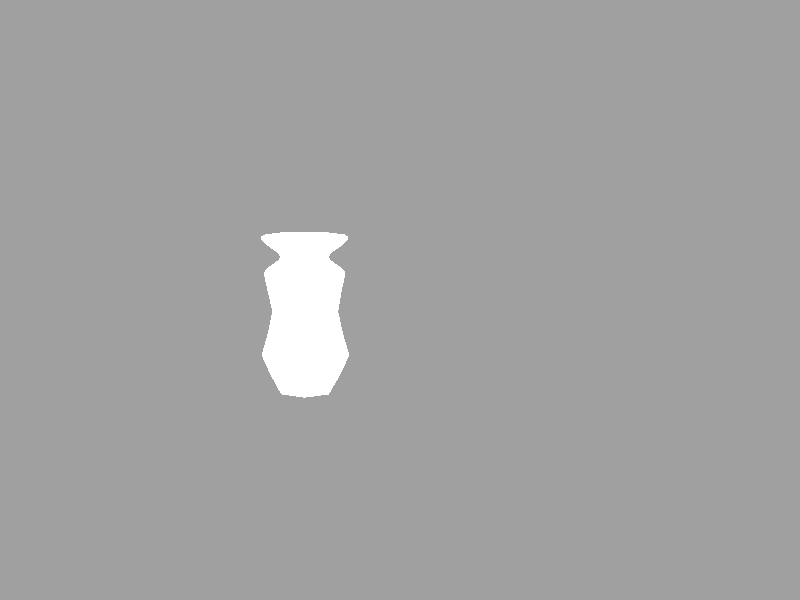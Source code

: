 // POV-Ray file generated from Rhinoceros.

camera {
   orthographic
   location <80.2123, 5.39117, 5.10976>
   //look_at <0, 5.39117, 5.10976>
   right <0, 0, 43.7226>
   up <0, 32.7919, 0>
   direction <-1, 0, 0>
   /*
   // to get an image that's the same as the viewport in Rhino,
   // uncomment this section and render with command line options (alt+c):
   // +w26 +h16
   right <0, 0, 53.3848>
   up <0, 32.7919, 0>
   direction <-1, 0, 0>
   */
}


background { color rgb <0.627451, 0.627451, 0.627451> }
global_settings { ambient_light color rgb <0, 0, 0> }


// default light
light_source { <240.637, 85.6035, -75.1025> color rgb <1,1,1> }


// Object1
#declare Object1Material = material {
texture {
  pigment { color rgbf <1, 1, 1, 0> }
  finish  { ambient 1 diffuse 1 }
  }
}
#declare Object1 = mesh {
   smooth_triangle { <0.341686, 9.08768, 1.13658>, <-0.00767382, -0.999581, -0.0278923>, <0, 9.0971, -0.049279>, <-1.75924e-014, -1, 0>, <0, 9.08768, 1.18273>, <-3.77241e-016, -0.999581, -0.0289287> }
   smooth_triangle { <0.0296602, 9.0971, -0.0577651>, <-1.04937e-014, -1, 8.10822e-015>, <0.341686, 9.08768, 1.13658>, <-0.00767382, -0.999581, -0.0278923>, <0.681299, 9.08768, 0.987803>, <-0.015301, -0.999581, -0.0245509> }
   smooth_triangle { <0, 9.0971, -0.049279>, <-1.75924e-014, -1, 0>, <0.341686, 9.08768, 1.13658>, <-0.00767382, -0.999581, -0.0278923>, <0.0296602, 9.0971, -0.0577651>, <-1.04937e-014, -1, 8.10822e-015> }
   smooth_triangle { <1.27044, 8.71341, 1.9331>, <-0.515413, 0.224578, -0.826991>, <0.949252, 8.84816, 2.07311>, <-0.330027, -0.563421, -0.75739>, <0.959495, 8.71341, 2.09662>, <-0.389262, 0.224578, -0.893331> }
   smooth_triangle { <1.27044, 8.71341, 1.9331>, <-0.515413, 0.224578, -0.826991>, <1.25688, 8.84816, 1.91134>, <-0.436981, -0.563421, -0.701145>, <0.949252, 8.84816, 2.07311>, <-0.330027, -0.563421, -0.75739> }
   smooth_triangle { <0.959495, 8.71341, 2.09662>, <-0.389262, 0.224578, -0.893331>, <0.630354, 8.84816, 2.18581>, <-0.219156, -0.563421, -0.796572>, <0.637156, 8.71341, 2.21054>, <-0.258491, 0.224578, -0.939546> }
   smooth_triangle { <0.959495, 8.71341, 2.09662>, <-0.389262, 0.224578, -0.893331>, <0.949252, 8.84816, 2.07311>, <-0.330027, -0.563421, -0.75739>, <0.630354, 8.84816, 2.18581>, <-0.219156, -0.563421, -0.796572> }
   smooth_triangle { <0.949252, 8.84816, 2.07311>, <-0.330027, -0.563421, -0.75739>, <0.586005, 8.96798, 2.02462>, <-0.101869, -0.923323, -0.370266>, <0.630354, 8.84816, 2.18581>, <-0.219156, -0.563421, -0.796572> }
   smooth_triangle { <0.949252, 8.84816, 2.07311>, <-0.330027, -0.563421, -0.75739>, <0.882466, 8.96798, 1.91985>, <-0.153405, -0.923323, -0.352053>, <0.586005, 8.96798, 2.02462>, <-0.101869, -0.923323, -0.370266> }
   smooth_triangle { <1.25688, 8.84816, 1.91134>, <-0.436981, -0.563421, -0.701145>, <0.882466, 8.96798, 1.91985>, <-0.153405, -0.923323, -0.352053>, <0.949252, 8.84816, 2.07311>, <-0.330027, -0.563421, -0.75739> }
   smooth_triangle { <1.25688, 8.84816, 1.91134>, <-0.436981, -0.563421, -0.701145>, <1.16845, 8.96798, 1.76945>, <-0.203119, -0.923323, -0.32591>, <0.882466, 8.96798, 1.91985>, <-0.153405, -0.923323, -0.352053> }
   smooth_triangle { <0.637156, 8.71341, 2.21054>, <-0.258491, 0.224578, -0.939546>, <0.310852, 8.84816, 2.25053>, <-0.108074, -0.563421, -0.819071>, <0.314207, 8.71341, 2.27595>, <-0.127472, 0.224578, -0.966083> }
   smooth_triangle { <0.637156, 8.71341, 2.21054>, <-0.258491, 0.224578, -0.939546>, <0.630354, 8.84816, 2.18581>, <-0.219156, -0.563421, -0.796572>, <0.310852, 8.84816, 2.25053>, <-0.108074, -0.563421, -0.819071> }
   smooth_triangle { <0.314207, 8.71341, 2.27595>, <-0.127472, 0.224578, -0.966083>, <0, 8.84816, 2.27095>, <3.07982e-016, -0.563421, -0.82617>, <0, 8.71341, 2.29659>, <-4.22097e-017, 0.224578, -0.974456> }
   smooth_triangle { <0.314207, 8.71341, 2.27595>, <-0.127472, 0.224578, -0.966083>, <0.310852, 8.84816, 2.25053>, <-0.108074, -0.563421, -0.819071>, <0, 8.84816, 2.27095>, <3.07982e-016, -0.563421, -0.82617> }
   smooth_triangle { <0.310852, 8.84816, 2.25053>, <-0.108074, -0.563421, -0.819071>, <0, 8.96798, 2.10376>, <-6.39925e-016, -0.923323, -0.384024>, <0, 8.84816, 2.27095>, <3.07982e-016, -0.563421, -0.82617> }
   smooth_triangle { <0.310852, 8.84816, 2.25053>, <-0.108074, -0.563421, -0.819071>, <0.288982, 8.96798, 2.08478>, <-0.0502355, -0.923323, -0.380724>, <0, 8.96798, 2.10376>, <-6.39925e-016, -0.923323, -0.384024> }
   smooth_triangle { <0.630354, 8.84816, 2.18581>, <-0.219156, -0.563421, -0.796572>, <0.288982, 8.96798, 2.08478>, <-0.0502355, -0.923323, -0.380724>, <0.310852, 8.84816, 2.25053>, <-0.108074, -0.563421, -0.819071> }
   smooth_triangle { <0.630354, 8.84816, 2.18581>, <-0.219156, -0.563421, -0.796572>, <0.586005, 8.96798, 2.02462>, <-0.101869, -0.923323, -0.370266>, <0.288982, 8.96798, 2.08478>, <-0.0502355, -0.923323, -0.380724> }
   smooth_triangle { <0.288982, 8.96798, 2.08478>, <-0.0502355, -0.923323, -0.380724>, <0, 9.08768, 1.18273>, <-3.77241e-016, -0.999581, -0.0289287>, <0, 8.96798, 2.10376>, <-6.39925e-016, -0.923323, -0.384024> }
   smooth_triangle { <0.341686, 9.08768, 1.13658>, <-0.00767382, -0.999581, -0.0278923>, <0.288982, 8.96798, 2.08478>, <-0.0502355, -0.923323, -0.380724>, <0.586005, 8.96798, 2.02462>, <-0.101869, -0.923323, -0.370266> }
   smooth_triangle { <0, 9.08768, 1.18273>, <-3.77241e-016, -0.999581, -0.0289287>, <0.288982, 8.96798, 2.08478>, <-0.0502355, -0.923323, -0.380724>, <0.341686, 9.08768, 1.13658>, <-0.00767382, -0.999581, -0.0278923> }
   smooth_triangle { <0.882466, 8.96798, 1.91985>, <-0.153405, -0.923323, -0.352053>, <0.341686, 9.08768, 1.13658>, <-0.00767382, -0.999581, -0.0278923>, <0.586005, 8.96798, 2.02462>, <-0.101869, -0.923323, -0.370266> }
   smooth_triangle { <0.681299, 9.08768, 0.987803>, <-0.015301, -0.999581, -0.0245509>, <0.882466, 8.96798, 1.91985>, <-0.153405, -0.923323, -0.352053>, <1.16845, 8.96798, 1.76945>, <-0.203119, -0.923323, -0.32591> }
   smooth_triangle { <0.341686, 9.08768, 1.13658>, <-0.00767382, -0.999581, -0.0278923>, <0.882466, 8.96798, 1.91985>, <-0.153405, -0.923323, -0.352053>, <0.681299, 9.08768, 0.987803>, <-0.015301, -0.999581, -0.0245509> }
   smooth_triangle { <0.588289, 7.97324, 1.24473>, <-0.28012, 0.71293, -0.642856>, <0.536107, 8.35096, 1.84325>, <-0.140409, 0.848428, -0.510348>, <0.390656, 7.97324, 1.31458>, <-0.186014, 0.71293, -0.676113> }
   smooth_triangle { <1.06896, 8.35096, 1.60981>, <-0.279965, 0.848428, -0.44921>, <0.588289, 7.97324, 1.24473>, <-0.28012, 0.71293, -0.642856>, <0.77894, 7.97324, 1.14447>, <-0.3709, 0.71293, -0.595117> }
   smooth_triangle { <0.536107, 8.35096, 1.84325>, <-0.140409, 0.848428, -0.510348>, <0.588289, 7.97324, 1.24473>, <-0.28012, 0.71293, -0.642856>, <1.06896, 8.35096, 1.60981>, <-0.279965, 0.848428, -0.44921> }
   smooth_triangle { <0.192648, 7.97324, 1.35468>, <-0.091731, 0.71293, -0.695209>, <0, 8.35096, 1.91565>, <-1.42479e-016, 0.848428, -0.529311>, <0, 7.97324, 1.36733>, <-1.21352e-016, 0.71293, -0.701235> }
   smooth_triangle { <0.536107, 8.35096, 1.84325>, <-0.140409, 0.848428, -0.510348>, <0.192648, 7.97324, 1.35468>, <-0.091731, 0.71293, -0.695209>, <0.390656, 7.97324, 1.31458>, <-0.186014, 0.71293, -0.676113> }
   smooth_triangle { <0, 8.35096, 1.91565>, <-1.42479e-016, 0.848428, -0.529311>, <0.192648, 7.97324, 1.35468>, <-0.091731, 0.71293, -0.695209>, <0.536107, 8.35096, 1.84325>, <-0.140409, 0.848428, -0.510348> }
   smooth_triangle { <0.314207, 8.71341, 2.27595>, <-0.127472, 0.224578, -0.966083>, <0.536107, 8.35096, 1.84325>, <-0.140409, 0.848428, -0.510348>, <0.637156, 8.71341, 2.21054>, <-0.258491, 0.224578, -0.939546> }
   smooth_triangle { <0, 8.35096, 1.91565>, <-1.42479e-016, 0.848428, -0.529311>, <0.314207, 8.71341, 2.27595>, <-0.127472, 0.224578, -0.966083>, <0, 8.71341, 2.29659>, <-4.22097e-017, 0.224578, -0.974456> }
   smooth_triangle { <0.536107, 8.35096, 1.84325>, <-0.140409, 0.848428, -0.510348>, <0.314207, 8.71341, 2.27595>, <-0.127472, 0.224578, -0.966083>, <0, 8.35096, 1.91565>, <-1.42479e-016, 0.848428, -0.529311> }
   smooth_triangle { <0.959495, 8.71341, 2.09662>, <-0.389262, 0.224578, -0.893331>, <1.06896, 8.35096, 1.60981>, <-0.279965, 0.848428, -0.44921>, <1.27044, 8.71341, 1.9331>, <-0.515413, 0.224578, -0.826991> }
   smooth_triangle { <0.536107, 8.35096, 1.84325>, <-0.140409, 0.848428, -0.510348>, <0.959495, 8.71341, 2.09662>, <-0.389262, 0.224578, -0.893331>, <0.637156, 8.71341, 2.21054>, <-0.258491, 0.224578, -0.939546> }
   smooth_triangle { <1.06896, 8.35096, 1.60981>, <-0.279965, 0.848428, -0.44921>, <0.959495, 8.71341, 2.09662>, <-0.389262, 0.224578, -0.893331>, <0.536107, 8.35096, 1.84325>, <-0.140409, 0.848428, -0.510348> }
   smooth_triangle { <1.08116, 7.14226, 1.62938>, <-0.327533, -0.785198, -0.525534>, <0.675854, 7.37679, 1.44569>, <-0.214079, -0.844273, -0.491297>, <0.816536, 7.14226, 1.76854>, <-0.247367, -0.785198, -0.567691> }
   smooth_triangle { <1.08116, 7.14226, 1.62938>, <-0.327533, -0.785198, -0.525534>, <0.894883, 7.37679, 1.3305>, <-0.283457, -0.844273, -0.454813>, <0.675854, 7.37679, 1.44569>, <-0.214079, -0.844273, -0.491297> }
   smooth_triangle { <0.816536, 7.14226, 1.76854>, <-0.247367, -0.785198, -0.567691>, <0.448804, 7.37679, 1.52593>, <-0.14216, -0.844273, -0.516714>, <0.542224, 7.14226, 1.86548>, <-0.164265, -0.785198, -0.59706> }
   smooth_triangle { <0.816536, 7.14226, 1.76854>, <-0.247367, -0.785198, -0.567691>, <0.675854, 7.37679, 1.44569>, <-0.214079, -0.844273, -0.491297>, <0.448804, 7.37679, 1.52593>, <-0.14216, -0.844273, -0.516714> }
   smooth_triangle { <0.468942, 7.59508, 1.22399>, <-0.258147, -0.630748, -0.73179>, <0.675854, 7.37679, 1.44569>, <-0.214079, -0.844273, -0.491297>, <0.563102, 7.59508, 1.18693>, <-0.309981, -0.630748, -0.711385> }
   smooth_triangle { <0.448804, 7.37679, 1.52593>, <-0.14216, -0.844273, -0.516714>, <0.468942, 7.59508, 1.22399>, <-0.258147, -0.630748, -0.73179>, <0.37393, 7.59508, 1.25378>, <-0.205844, -0.630748, -0.748188> }
   smooth_triangle { <0.675854, 7.37679, 1.44569>, <-0.214079, -0.844273, -0.491297>, <0.468942, 7.59508, 1.22399>, <-0.258147, -0.630748, -0.73179>, <0.448804, 7.37679, 1.52593>, <-0.14216, -0.844273, -0.516714> }
   smooth_triangle { <0.655595, 7.59508, 1.14255>, <-0.360897, -0.630748, -0.686957>, <0.894883, 7.37679, 1.3305>, <-0.283457, -0.844273, -0.454813>, <0.74559, 7.59508, 1.09096>, <-0.410438, -0.630748, -0.658557> }
   smooth_triangle { <0.675854, 7.37679, 1.44569>, <-0.214079, -0.844273, -0.491297>, <0.655595, 7.59508, 1.14255>, <-0.360897, -0.630748, -0.686957>, <0.563102, 7.59508, 1.18693>, <-0.309981, -0.630748, -0.711385> }
   smooth_triangle { <0.894883, 7.37679, 1.3305>, <-0.283457, -0.844273, -0.454813>, <0.655595, 7.59508, 1.14255>, <-0.360897, -0.630748, -0.686957>, <0.675854, 7.37679, 1.44569>, <-0.214079, -0.844273, -0.491297> }
   smooth_triangle { <0.542224, 7.14226, 1.86548>, <-0.164265, -0.785198, -0.59706>, <0.221323, 7.37679, 1.572>, <-0.0701046, -0.844273, -0.531308>, <0.267392, 7.14226, 1.92115>, <-0.0810056, -0.785198, -0.613923> }
   smooth_triangle { <0.542224, 7.14226, 1.86548>, <-0.164265, -0.785198, -0.59706>, <0.448804, 7.37679, 1.52593>, <-0.14216, -0.844273, -0.516714>, <0.221323, 7.37679, 1.572>, <-0.0701046, -0.844273, -0.531308> }
   smooth_triangle { <0.267392, 7.14226, 1.92115>, <-0.0810056, -0.785198, -0.613923>, <0, 7.37679, 1.58654>, <1.10175e-015, -0.844273, -0.535913>, <0, 7.14226, 1.93871>, <-1.5212e-016, -0.785198, -0.619245> }
   smooth_triangle { <0.267392, 7.14226, 1.92115>, <-0.0810056, -0.785198, -0.613923>, <0.221323, 7.37679, 1.572>, <-0.0701046, -0.844273, -0.531308>, <0, 7.37679, 1.58654>, <1.10175e-015, -0.844273, -0.535913> }
   smooth_triangle { <0.0912589, 7.59508, 1.30132>, <-0.0502369, -0.630748, -0.77436>, <0.221323, 7.37679, 1.572>, <-0.0701046, -0.844273, -0.531308>, <0.184399, 7.59508, 1.29217>, <-0.10151, -0.630748, -0.769319> }
   smooth_triangle { <0, 7.37679, 1.58654>, <1.10175e-015, -0.844273, -0.535913>, <0.0912589, 7.59508, 1.30132>, <-0.0502369, -0.630748, -0.77436>, <0, 7.59508, 1.30428>, <1.08649e-015, -0.630748, -0.775988> }
   smooth_triangle { <0.221323, 7.37679, 1.572>, <-0.0701046, -0.844273, -0.531308>, <0.0912589, 7.59508, 1.30132>, <-0.0502369, -0.630748, -0.77436>, <0, 7.37679, 1.58654>, <1.10175e-015, -0.844273, -0.535913> }
   smooth_triangle { <0.278842, 7.59508, 1.27643>, <-0.153499, -0.630748, -0.760654>, <0.448804, 7.37679, 1.52593>, <-0.14216, -0.844273, -0.516714>, <0.37393, 7.59508, 1.25378>, <-0.205844, -0.630748, -0.748188> }
   smooth_triangle { <0.221323, 7.37679, 1.572>, <-0.0701046, -0.844273, -0.531308>, <0.278842, 7.59508, 1.27643>, <-0.153499, -0.630748, -0.760654>, <0.184399, 7.59508, 1.29217>, <-0.10151, -0.630748, -0.769319> }
   smooth_triangle { <0.448804, 7.37679, 1.52593>, <-0.14216, -0.844273, -0.516714>, <0.278842, 7.59508, 1.27643>, <-0.153499, -0.630748, -0.760654>, <0.221323, 7.37679, 1.572>, <-0.0701046, -0.844273, -0.531308> }
   smooth_triangle { <0.37393, 7.59508, 1.25378>, <-0.205844, -0.630748, -0.748188>, <0.268155, 7.69702, 1.22347>, <-0.191809, -0.244465, -0.950498>, <0.278842, 7.59508, 1.27643>, <-0.153499, -0.630748, -0.760654> }
   smooth_triangle { <0.37393, 7.59508, 1.25378>, <-0.205844, -0.630748, -0.748188>, <0.359598, 7.69702, 1.20169>, <-0.257218, -0.244465, -0.93492>, <0.268155, 7.69702, 1.22347>, <-0.191809, -0.244465, -0.950498> }
   smooth_triangle { <0.278842, 7.59508, 1.27643>, <-0.153499, -0.630748, -0.760654>, <0.177332, 7.69702, 1.23861>, <-0.126844, -0.244465, -0.961326>, <0.184399, 7.59508, 1.29217>, <-0.10151, -0.630748, -0.769319> }
   smooth_triangle { <0.278842, 7.59508, 1.27643>, <-0.153499, -0.630748, -0.760654>, <0.268155, 7.69702, 1.22347>, <-0.191809, -0.244465, -0.950498>, <0.177332, 7.69702, 1.23861>, <-0.126844, -0.244465, -0.961326> }
   smooth_triangle { <0.268155, 7.69702, 1.22347>, <-0.191809, -0.244465, -0.950498>, <0.177342, 7.79403, 1.23868>, <-0.127, 0.239706, -0.962503>, <0.177332, 7.69702, 1.23861>, <-0.126844, -0.244465, -0.961326> }
   smooth_triangle { <0.268155, 7.69702, 1.22347>, <-0.191809, -0.244465, -0.950498>, <0.26817, 7.79403, 1.22354>, <-0.192044, 0.239706, -0.951662>, <0.177342, 7.79403, 1.23868>, <-0.127, 0.239706, -0.962503> }
   smooth_triangle { <0.359598, 7.69702, 1.20169>, <-0.257218, -0.244465, -0.93492>, <0.26817, 7.79403, 1.22354>, <-0.192044, 0.239706, -0.951662>, <0.268155, 7.69702, 1.22347>, <-0.191809, -0.244465, -0.950498> }
   smooth_triangle { <0.359598, 7.69702, 1.20169>, <-0.257218, -0.244465, -0.93492>, <0.359619, 7.79403, 1.20177>, <-0.257533, 0.239706, -0.936065>, <0.26817, 7.79403, 1.22354>, <-0.192044, 0.239706, -0.951662> }
   smooth_triangle { <0.184399, 7.59508, 1.29217>, <-0.10151, -0.630748, -0.769319>, <0.0877612, 7.69702, 1.24741>, <-0.062775, -0.244465, -0.967624>, <0.0912589, 7.59508, 1.30132>, <-0.0502369, -0.630748, -0.77436> }
   smooth_triangle { <0.184399, 7.59508, 1.29217>, <-0.10151, -0.630748, -0.769319>, <0.177332, 7.69702, 1.23861>, <-0.126844, -0.244465, -0.961326>, <0.0877612, 7.69702, 1.24741>, <-0.062775, -0.244465, -0.967624> }
   smooth_triangle { <0.0912589, 7.59508, 1.30132>, <-0.0502369, -0.630748, -0.77436>, <0, 7.69702, 1.25025>, <-1.49185e-018, -0.244465, -0.969658>, <0, 7.59508, 1.30428>, <1.08649e-015, -0.630748, -0.775988> }
   smooth_triangle { <0.0912589, 7.59508, 1.30132>, <-0.0502369, -0.630748, -0.77436>, <0.0877612, 7.69702, 1.24741>, <-0.062775, -0.244465, -0.967624>, <0, 7.69702, 1.25025>, <-1.49185e-018, -0.244465, -0.969658> }
   smooth_triangle { <0.0877612, 7.69702, 1.24741>, <-0.062775, -0.244465, -0.967624>, <0, 7.79403, 1.25033>, <-4.37172e-016, 0.239706, -0.970845>, <0, 7.69702, 1.25025>, <-1.49185e-018, -0.244465, -0.969658> }
   smooth_triangle { <0.0877612, 7.69702, 1.24741>, <-0.062775, -0.244465, -0.967624>, <0.0877663, 7.79403, 1.24749>, <-0.0628519, 0.239706, -0.968809>, <0, 7.79403, 1.25033>, <-4.37172e-016, 0.239706, -0.970845> }
   smooth_triangle { <0.177332, 7.69702, 1.23861>, <-0.126844, -0.244465, -0.961326>, <0.0877663, 7.79403, 1.24749>, <-0.0628519, 0.239706, -0.968809>, <0.0877612, 7.69702, 1.24741>, <-0.062775, -0.244465, -0.967624> }
   smooth_triangle { <0.177332, 7.69702, 1.23861>, <-0.126844, -0.244465, -0.961326>, <0.177342, 7.79403, 1.23868>, <-0.127, 0.239706, -0.962503>, <0.0877663, 7.79403, 1.24749>, <-0.0628519, 0.239706, -0.968809> }
   smooth_triangle { <0.0877663, 7.79403, 1.24749>, <-0.0628519, 0.239706, -0.968809>, <0, 7.97324, 1.36733>, <-1.21352e-016, 0.71293, -0.701235>, <0, 7.79403, 1.25033>, <-4.37172e-016, 0.239706, -0.970845> }
   smooth_triangle { <0.192648, 7.97324, 1.35468>, <-0.091731, 0.71293, -0.695209>, <0.0877663, 7.79403, 1.24749>, <-0.0628519, 0.239706, -0.968809>, <0.177342, 7.79403, 1.23868>, <-0.127, 0.239706, -0.962503> }
   smooth_triangle { <0, 7.97324, 1.36733>, <-1.21352e-016, 0.71293, -0.701235>, <0.0877663, 7.79403, 1.24749>, <-0.0628519, 0.239706, -0.968809>, <0.192648, 7.97324, 1.35468>, <-0.091731, 0.71293, -0.695209> }
   smooth_triangle { <0.26817, 7.79403, 1.22354>, <-0.192044, 0.239706, -0.951662>, <0.192648, 7.97324, 1.35468>, <-0.091731, 0.71293, -0.695209>, <0.177342, 7.79403, 1.23868>, <-0.127, 0.239706, -0.962503> }
   smooth_triangle { <0.390656, 7.97324, 1.31458>, <-0.186014, 0.71293, -0.676113>, <0.26817, 7.79403, 1.22354>, <-0.192044, 0.239706, -0.951662>, <0.359619, 7.79403, 1.20177>, <-0.257533, 0.239706, -0.936065> }
   smooth_triangle { <0.192648, 7.97324, 1.35468>, <-0.091731, 0.71293, -0.695209>, <0.26817, 7.79403, 1.22354>, <-0.192044, 0.239706, -0.951662>, <0.390656, 7.97324, 1.31458>, <-0.186014, 0.71293, -0.676113> }
   smooth_triangle { <0.74559, 7.59508, 1.09096>, <-0.410438, -0.630748, -0.658557>, <0.630468, 7.69702, 1.09472>, <-0.45097, -0.244465, -0.858408>, <0.655595, 7.59508, 1.14255>, <-0.360897, -0.630748, -0.686957> }
   smooth_triangle { <0.74559, 7.59508, 1.09096>, <-0.410438, -0.630748, -0.658557>, <0.717014, 7.69702, 1.04511>, <-0.512875, -0.244465, -0.822919>, <0.630468, 7.69702, 1.09472>, <-0.45097, -0.244465, -0.858408> }
   smooth_triangle { <0.655595, 7.59508, 1.14255>, <-0.360897, -0.630748, -0.686957>, <0.54152, 7.69702, 1.1374>, <-0.387345, -0.244465, -0.888932>, <0.563102, 7.59508, 1.18693>, <-0.309981, -0.630748, -0.711385> }
   smooth_triangle { <0.655595, 7.59508, 1.14255>, <-0.360897, -0.630748, -0.686957>, <0.630468, 7.69702, 1.09472>, <-0.45097, -0.244465, -0.858408>, <0.54152, 7.69702, 1.1374>, <-0.387345, -0.244465, -0.888932> }
   smooth_triangle { <0.630468, 7.69702, 1.09472>, <-0.45097, -0.244465, -0.858408>, <0.541551, 7.79403, 1.13747>, <-0.38782, 0.239706, -0.890021>, <0.54152, 7.69702, 1.1374>, <-0.387345, -0.244465, -0.888932> }
   smooth_triangle { <0.630468, 7.69702, 1.09472>, <-0.45097, -0.244465, -0.858408>, <0.630505, 7.79403, 1.09479>, <-0.451522, 0.239706, -0.859459>, <0.541551, 7.79403, 1.13747>, <-0.38782, 0.239706, -0.890021> }
   smooth_triangle { <0.717014, 7.69702, 1.04511>, <-0.512875, -0.244465, -0.822919>, <0.630505, 7.79403, 1.09479>, <-0.451522, 0.239706, -0.859459>, <0.630468, 7.69702, 1.09472>, <-0.45097, -0.244465, -0.858408> }
   smooth_triangle { <0.717014, 7.69702, 1.04511>, <-0.512875, -0.244465, -0.822919>, <0.717056, 7.79403, 1.04518>, <-0.513503, 0.239706, -0.823927>, <0.630505, 7.79403, 1.09479>, <-0.451522, 0.239706, -0.859459> }
   smooth_triangle { <0.563102, 7.59508, 1.18693>, <-0.309981, -0.630748, -0.711385>, <0.450969, 7.69702, 1.17304>, <-0.322575, -0.244465, -0.91443>, <0.468942, 7.59508, 1.22399>, <-0.258147, -0.630748, -0.73179> }
   smooth_triangle { <0.563102, 7.59508, 1.18693>, <-0.309981, -0.630748, -0.711385>, <0.54152, 7.69702, 1.1374>, <-0.387345, -0.244465, -0.888932>, <0.450969, 7.69702, 1.17304>, <-0.322575, -0.244465, -0.91443> }
   smooth_triangle { <0.468942, 7.59508, 1.22399>, <-0.258147, -0.630748, -0.73179>, <0.359598, 7.69702, 1.20169>, <-0.257218, -0.244465, -0.93492>, <0.37393, 7.59508, 1.25378>, <-0.205844, -0.630748, -0.748188> }
   smooth_triangle { <0.468942, 7.59508, 1.22399>, <-0.258147, -0.630748, -0.73179>, <0.450969, 7.69702, 1.17304>, <-0.322575, -0.244465, -0.91443>, <0.359598, 7.69702, 1.20169>, <-0.257218, -0.244465, -0.93492> }
   smooth_triangle { <0.450969, 7.69702, 1.17304>, <-0.322575, -0.244465, -0.91443>, <0.359619, 7.79403, 1.20177>, <-0.257533, 0.239706, -0.936065>, <0.359598, 7.69702, 1.20169>, <-0.257218, -0.244465, -0.93492> }
   smooth_triangle { <0.450969, 7.69702, 1.17304>, <-0.322575, -0.244465, -0.91443>, <0.450995, 7.79403, 1.17312>, <-0.32297, 0.239706, -0.91555>, <0.359619, 7.79403, 1.20177>, <-0.257533, 0.239706, -0.936065> }
   smooth_triangle { <0.54152, 7.69702, 1.1374>, <-0.387345, -0.244465, -0.888932>, <0.450995, 7.79403, 1.17312>, <-0.32297, 0.239706, -0.91555>, <0.450969, 7.69702, 1.17304>, <-0.322575, -0.244465, -0.91443> }
   smooth_triangle { <0.54152, 7.69702, 1.1374>, <-0.387345, -0.244465, -0.888932>, <0.541551, 7.79403, 1.13747>, <-0.38782, 0.239706, -0.890021>, <0.450995, 7.79403, 1.17312>, <-0.32297, 0.239706, -0.91555> }
   smooth_triangle { <0.450995, 7.79403, 1.17312>, <-0.32297, 0.239706, -0.91555>, <0.390656, 7.97324, 1.31458>, <-0.186014, 0.71293, -0.676113>, <0.359619, 7.79403, 1.20177>, <-0.257533, 0.239706, -0.936065> }
   smooth_triangle { <0.588289, 7.97324, 1.24473>, <-0.28012, 0.71293, -0.642856>, <0.450995, 7.79403, 1.17312>, <-0.32297, 0.239706, -0.91555>, <0.541551, 7.79403, 1.13747>, <-0.38782, 0.239706, -0.890021> }
   smooth_triangle { <0.390656, 7.97324, 1.31458>, <-0.186014, 0.71293, -0.676113>, <0.450995, 7.79403, 1.17312>, <-0.32297, 0.239706, -0.91555>, <0.588289, 7.97324, 1.24473>, <-0.28012, 0.71293, -0.642856> }
   smooth_triangle { <0.630505, 7.79403, 1.09479>, <-0.451522, 0.239706, -0.859459>, <0.588289, 7.97324, 1.24473>, <-0.28012, 0.71293, -0.642856>, <0.541551, 7.79403, 1.13747>, <-0.38782, 0.239706, -0.890021> }
   smooth_triangle { <0.77894, 7.97324, 1.14447>, <-0.3709, 0.71293, -0.595117>, <0.630505, 7.79403, 1.09479>, <-0.451522, 0.239706, -0.859459>, <0.717056, 7.79403, 1.04518>, <-0.513503, 0.239706, -0.823927> }
   smooth_triangle { <0.588289, 7.97324, 1.24473>, <-0.28012, 0.71293, -0.642856>, <0.630505, 7.79403, 1.09479>, <-0.451522, 0.239706, -0.859459>, <0.77894, 7.97324, 1.14447>, <-0.3709, 0.71293, -0.595117> }
   smooth_triangle { <0.873541, 6.61085, 1.89936>, <-0.375619, 0.340341, -0.86202>, <1.081, 5.96951, 1.62913>, <-0.526793, 0.0896745, -0.84525>, <1.15664, 6.61085, 1.75049>, <-0.497348, 0.340341, -0.798006> }
   smooth_triangle { <0.542145, 5.96951, 1.8652>, <-0.264198, 0.0896745, -0.96029>, <0.873541, 6.61085, 1.89936>, <-0.375619, 0.340341, -0.86202>, <0.580078, 6.61085, 2.00308>, <-0.249431, 0.340341, -0.906616> }
   smooth_triangle { <1.081, 5.96951, 1.62913>, <-0.526793, 0.0896745, -0.84525>, <0.873541, 6.61085, 1.89936>, <-0.375619, 0.340341, -0.86202>, <0.542145, 5.96951, 1.8652>, <-0.264198, 0.0896745, -0.96029> }
   smooth_triangle { <0.286059, 6.61085, 2.06263>, <-0.123004, 0.340341, -0.932222>, <0.542145, 5.96951, 1.8652>, <-0.264198, 0.0896745, -0.96029>, <0.580078, 6.61085, 2.00308>, <-0.249431, 0.340341, -0.906616> }
   smooth_triangle { <0, 5.96951, 1.93841>, <3.36168e-017, 0.0896745, -0.995971>, <0.286059, 6.61085, 2.06263>, <-0.123004, 0.340341, -0.932222>, <0, 6.61085, 2.08142>, <5.30248e-017, 0.340341, -0.940302> }
   smooth_triangle { <0.542145, 5.96951, 1.8652>, <-0.264198, 0.0896745, -0.96029>, <0.286059, 6.61085, 2.06263>, <-0.123004, 0.340341, -0.932222>, <0, 5.96951, 1.93841>, <3.36168e-017, 0.0896745, -0.995971> }
   smooth_triangle { <0.580078, 6.61085, 2.00308>, <-0.249431, 0.340341, -0.906616>, <0.29187, 6.88436, 2.10666>, <-0.128925, -0.169304, -0.977095>, <0.286059, 6.61085, 2.06263>, <-0.123004, 0.340341, -0.932222> }
   smooth_triangle { <0.580078, 6.61085, 2.00308>, <-0.249431, 0.340341, -0.906616>, <0.591861, 6.88436, 2.0459>, <-0.261438, -0.169304, -0.950256>, <0.29187, 6.88436, 2.10666>, <-0.128925, -0.169304, -0.977095> }
   smooth_triangle { <0.286059, 6.61085, 2.06263>, <-0.123004, 0.340341, -0.932222>, <0, 6.88436, 2.12583>, <-4.39111e-016, -0.169304, -0.985564>, <0, 6.61085, 2.08142>, <5.30248e-017, 0.340341, -0.940302> }
   smooth_triangle { <0.286059, 6.61085, 2.06263>, <-0.123004, 0.340341, -0.932222>, <0.29187, 6.88436, 2.10666>, <-0.128925, -0.169304, -0.977095>, <0, 6.88436, 2.12583>, <-4.39111e-016, -0.169304, -0.985564> }
   smooth_triangle { <0.29187, 6.88436, 2.10666>, <-0.128925, -0.169304, -0.977095>, <0, 7.14226, 1.93871>, <-1.5212e-016, -0.785198, -0.619245>, <0, 6.88436, 2.12583>, <-4.39111e-016, -0.169304, -0.985564> }
   smooth_triangle { <0.29187, 6.88436, 2.10666>, <-0.128925, -0.169304, -0.977095>, <0.267392, 7.14226, 1.92115>, <-0.0810056, -0.785198, -0.613923>, <0, 7.14226, 1.93871>, <-1.5212e-016, -0.785198, -0.619245> }
   smooth_triangle { <0.591861, 6.88436, 2.0459>, <-0.261438, -0.169304, -0.950256>, <0.267392, 7.14226, 1.92115>, <-0.0810056, -0.785198, -0.613923>, <0.29187, 6.88436, 2.10666>, <-0.128925, -0.169304, -0.977095> }
   smooth_triangle { <0.591861, 6.88436, 2.0459>, <-0.261438, -0.169304, -0.950256>, <0.542224, 7.14226, 1.86548>, <-0.164265, -0.785198, -0.59706>, <0.267392, 7.14226, 1.92115>, <-0.0810056, -0.785198, -0.613923> }
   smooth_triangle { <1.15664, 6.61085, 1.75049>, <-0.497348, 0.340341, -0.798006>, <0.891285, 6.88436, 1.94008>, <-0.393699, -0.169304, -0.903514>, <0.873541, 6.61085, 1.89936>, <-0.375619, 0.340341, -0.86202> }
   smooth_triangle { <1.15664, 6.61085, 1.75049>, <-0.497348, 0.340341, -0.798006>, <1.18013, 6.88436, 1.78819>, <-0.521288, -0.169304, -0.836418>, <0.891285, 6.88436, 1.94008>, <-0.393699, -0.169304, -0.903514> }
   smooth_triangle { <0.873541, 6.61085, 1.89936>, <-0.375619, 0.340341, -0.86202>, <0.591861, 6.88436, 2.0459>, <-0.261438, -0.169304, -0.950256>, <0.580078, 6.61085, 2.00308>, <-0.249431, 0.340341, -0.906616> }
   smooth_triangle { <0.873541, 6.61085, 1.89936>, <-0.375619, 0.340341, -0.86202>, <0.891285, 6.88436, 1.94008>, <-0.393699, -0.169304, -0.903514>, <0.591861, 6.88436, 2.0459>, <-0.261438, -0.169304, -0.950256> }
   smooth_triangle { <0.891285, 6.88436, 1.94008>, <-0.393699, -0.169304, -0.903514>, <0.542224, 7.14226, 1.86548>, <-0.164265, -0.785198, -0.59706>, <0.591861, 6.88436, 2.0459>, <-0.261438, -0.169304, -0.950256> }
   smooth_triangle { <0.891285, 6.88436, 1.94008>, <-0.393699, -0.169304, -0.903514>, <0.816536, 7.14226, 1.76854>, <-0.247367, -0.785198, -0.567691>, <0.542224, 7.14226, 1.86548>, <-0.164265, -0.785198, -0.59706> }
   smooth_triangle { <1.18013, 6.88436, 1.78819>, <-0.521288, -0.169304, -0.836418>, <0.816536, 7.14226, 1.76854>, <-0.247367, -0.785198, -0.567691>, <0.891285, 6.88436, 1.94008>, <-0.393699, -0.169304, -0.903514> }
   smooth_triangle { <1.18013, 6.88436, 1.78819>, <-0.521288, -0.169304, -0.836418>, <1.08116, 7.14226, 1.62938>, <-0.327533, -0.785198, -0.525534>, <0.816536, 7.14226, 1.76854>, <-0.247367, -0.785198, -0.567691> }
   smooth_triangle { <0.542145, 5.96951, 1.8652>, <-0.264198, 0.0896745, -0.96029>, <0.973027, 4.76413, 1.45589>, <-0.525533, 0.113046, -0.843229>, <1.081, 5.96951, 1.62913>, <-0.526793, 0.0896745, -0.84525> }
   smooth_triangle { <0, 4.76413, 1.73428>, <5.98053e-018, 0.113046, -0.99359>, <0.542145, 5.96951, 1.8652>, <-0.264198, 0.0896745, -0.96029>, <0, 5.96951, 1.93841>, <3.36168e-017, 0.0896745, -0.995971> }
   smooth_triangle { <0.973027, 4.76413, 1.45589>, <-0.525533, 0.113046, -0.843229>, <0.542145, 5.96951, 1.8652>, <-0.264198, 0.0896745, -0.96029>, <0, 4.76413, 1.73428>, <5.98053e-018, 0.113046, -0.99359> }
   smooth_triangle { <1.11463, 3.52239, 1.68309>, <-0.474896, -0.440295, -0.76198>, <0, 4.76413, 1.73428>, <5.98053e-018, 0.113046, -0.99359>, <0, 3.52239, 2.002>, <-1.55597e-016, -0.440295, -0.897853> }
   smooth_triangle { <1.11463, 3.52239, 1.68309>, <-0.474896, -0.440295, -0.76198>, <0.973027, 4.76413, 1.45589>, <-0.525533, 0.113046, -0.843229>, <0, 4.76413, 1.73428>, <5.98053e-018, 0.113046, -0.99359> }
   smooth_triangle { <1.29668, 2.37367, 1.97519>, <-0.525524, 0.113203, -0.843214>, <0, 3.52239, 2.002>, <-1.55597e-016, -0.440295, -0.897853>, <0, 2.37367, 2.34619>, <4.99775e-017, 0.113203, -0.993572> }
   smooth_triangle { <1.29668, 2.37367, 1.97519>, <-0.525524, 0.113203, -0.843214>, <1.11463, 3.52239, 1.68309>, <-0.474896, -0.440295, -0.76198>, <0, 3.52239, 2.002>, <-1.55597e-016, -0.440295, -0.897853> }
   smooth_triangle { <1.02552, 1.28565, 1.54012>, <-0.440081, 0.554729, -0.706119>, <0, 2.37367, 2.34619>, <4.99775e-017, 0.113203, -0.993572>, <0, 1.28565, 1.83353>, <0, 0.554729, -0.832031> }
   smooth_triangle { <1.02552, 1.28565, 1.54012>, <-0.440081, 0.554729, -0.706119>, <1.29668, 2.37367, 1.97519>, <-0.525524, 0.113203, -0.843214>, <0, 2.37367, 2.34619>, <4.99775e-017, 0.113203, -0.993572> }
   smooth_triangle { <0.702745, 0.229025, 1.02221>, <-0.277004, 0.851895, -0.444459>, <0, 1.28565, 1.83353>, <0, 0.554729, -0.832031>, <0, 0.229025, 1.22328>, <1.44204e-017, 0.851895, -0.523713> }
   smooth_triangle { <0.702745, 0.229025, 1.02221>, <-0.277004, 0.851895, -0.444459>, <1.02552, 1.28565, 1.54012>, <-0.440081, 0.554729, -0.706119>, <0, 1.28565, 1.83353>, <0, 0.554729, -0.832031> }
   smooth_triangle { <0.0296602, 0.0568625, -0.0577651>, <1.30959e-016, 1, -8.22037e-017>, <0, 0.229025, 1.22328>, <1.44204e-017, 0.851895, -0.523713>, <0, 0.0568625, -0.049279>, <6.87202e-017, 1, 0> }
   smooth_triangle { <0.0296602, 0.0568625, -0.0577651>, <1.30959e-016, 1, -8.22037e-017>, <0.702745, 0.229025, 1.02221>, <-0.277004, 0.851895, -0.444459>, <0, 0.229025, 1.22328>, <1.44204e-017, 0.851895, -0.523713> }
   smooth_triangle { <0.967996, 9.08768, 0.744437>, <-0.0217399, -0.999581, -0.0190852>, <0.0296602, 9.0971, -0.0577651>, <-1.04937e-014, -1, 8.10822e-015>, <0.681299, 9.08768, 0.987803>, <-0.015301, -0.999581, -0.0245509> }
   smooth_triangle { <0.0509668, 9.0971, -0.0819685>, <1.19351e-015, -1, -4.29136e-015>, <0.967996, 9.08768, 0.744437>, <-0.0217399, -0.999581, -0.0190852>, <1.17072, 9.08768, 0.431849>, <-0.0262927, -0.999581, -0.0120649> }
   smooth_triangle { <0.0296602, 9.0971, -0.0577651>, <-1.04937e-014, -1, 8.10822e-015>, <0.967996, 9.08768, 0.744437>, <-0.0217399, -0.999581, -0.0190852>, <0.0509668, 9.0971, -0.0819685>, <1.19351e-015, -1, -4.29136e-015> }
   smooth_triangle { <2.18308, 8.71341, 0.896391>, <-0.885664, 0.224578, -0.406403>, <1.99518, 8.84816, 1.1854>, <-0.693666, -0.563421, -0.448759>, <2.01671, 8.71341, 1.19933>, <-0.818169, 0.224578, -0.529305> }
   smooth_triangle { <2.18308, 8.71341, 0.896391>, <-0.885664, 0.224578, -0.406403>, <2.15977, 8.84816, 0.885697>, <-0.75089, -0.563421, -0.34456>, <1.99518, 8.84816, 1.1854>, <-0.693666, -0.563421, -0.448759> }
   smooth_triangle { <2.01671, 8.71341, 1.19933>, <-0.818169, 0.224578, -0.529305>, <1.78579, 8.84816, 1.46237>, <-0.620867, -0.563421, -0.545051>, <1.80506, 8.71341, 1.47929>, <-0.732304, 0.224578, -0.642881> }
   smooth_triangle { <2.01671, 8.71341, 1.19933>, <-0.818169, 0.224578, -0.529305>, <1.99518, 8.84816, 1.1854>, <-0.693666, -0.563421, -0.448759>, <1.78579, 8.84816, 1.46237>, <-0.620867, -0.563421, -0.545051> }
   smooth_triangle { <1.99518, 8.84816, 1.1854>, <-0.693666, -0.563421, -0.448759>, <1.66015, 8.96798, 1.35207>, <-0.288594, -0.923323, -0.253353>, <1.78579, 8.84816, 1.46237>, <-0.620867, -0.563421, -0.545051> }
   smooth_triangle { <1.99518, 8.84816, 1.1854>, <-0.693666, -0.563421, -0.448759>, <1.85481, 8.96798, 1.09459>, <-0.322433, -0.923323, -0.208594>, <1.66015, 8.96798, 1.35207>, <-0.288594, -0.923323, -0.253353> }
   smooth_triangle { <2.15977, 8.84816, 0.885697>, <-0.75089, -0.563421, -0.34456>, <1.85481, 8.96798, 1.09459>, <-0.322433, -0.923323, -0.208594>, <1.99518, 8.84816, 1.1854>, <-0.693666, -0.563421, -0.448759> }
   smooth_triangle { <2.15977, 8.84816, 0.885697>, <-0.75089, -0.563421, -0.34456>, <2.00782, 8.96798, 0.815971>, <-0.349032, -0.923323, -0.16016>, <1.85481, 8.96798, 1.09459>, <-0.322433, -0.923323, -0.208594> }
   smooth_triangle { <1.80506, 8.71341, 1.47929>, <-0.732304, 0.224578, -0.642881>, <1.53701, 8.84816, 1.70694>, <-0.534374, -0.563421, -0.63008>, <1.5536, 8.71341, 1.72649>, <-0.630287, 0.224578, -0.743171> }
   smooth_triangle { <1.80506, 8.71341, 1.47929>, <-0.732304, 0.224578, -0.642881>, <1.78579, 8.84816, 1.46237>, <-0.620867, -0.563421, -0.545051>, <1.53701, 8.84816, 1.70694>, <-0.534374, -0.563421, -0.63008> }
   smooth_triangle { <1.5536, 8.71341, 1.72649>, <-0.630287, 0.224578, -0.743171>, <1.25688, 8.84816, 1.91134>, <-0.436981, -0.563421, -0.701145>, <1.27044, 8.71341, 1.9331>, <-0.515413, 0.224578, -0.826991> }
   smooth_triangle { <1.5536, 8.71341, 1.72649>, <-0.630287, 0.224578, -0.743171>, <1.53701, 8.84816, 1.70694>, <-0.534374, -0.563421, -0.63008>, <1.25688, 8.84816, 1.91134>, <-0.436981, -0.563421, -0.701145> }
   smooth_triangle { <1.53701, 8.84816, 1.70694>, <-0.534374, -0.563421, -0.63008>, <1.16845, 8.96798, 1.76945>, <-0.203119, -0.923323, -0.32591>, <1.25688, 8.84816, 1.91134>, <-0.436981, -0.563421, -0.701145> }
   smooth_triangle { <1.53701, 8.84816, 1.70694>, <-0.534374, -0.563421, -0.63008>, <1.42888, 8.96798, 1.57943>, <-0.24839, -0.923323, -0.292877>, <1.16845, 8.96798, 1.76945>, <-0.203119, -0.923323, -0.32591> }
   smooth_triangle { <1.78579, 8.84816, 1.46237>, <-0.620867, -0.563421, -0.545051>, <1.42888, 8.96798, 1.57943>, <-0.24839, -0.923323, -0.292877>, <1.53701, 8.84816, 1.70694>, <-0.534374, -0.563421, -0.63008> }
   smooth_triangle { <1.78579, 8.84816, 1.46237>, <-0.620867, -0.563421, -0.545051>, <1.66015, 8.96798, 1.35207>, <-0.288594, -0.923323, -0.253353>, <1.42888, 8.96798, 1.57943>, <-0.24839, -0.923323, -0.292877> }
   smooth_triangle { <1.42888, 8.96798, 1.57943>, <-0.24839, -0.923323, -0.292877>, <0.681299, 9.08768, 0.987803>, <-0.015301, -0.999581, -0.0245509>, <1.16845, 8.96798, 1.76945>, <-0.203119, -0.923323, -0.32591> }
   smooth_triangle { <0.967996, 9.08768, 0.744437>, <-0.0217399, -0.999581, -0.0190852>, <1.42888, 8.96798, 1.57943>, <-0.24839, -0.923323, -0.292877>, <1.66015, 8.96798, 1.35207>, <-0.288594, -0.923323, -0.253353> }
   smooth_triangle { <0.681299, 9.08768, 0.987803>, <-0.015301, -0.999581, -0.0245509>, <1.42888, 8.96798, 1.57943>, <-0.24839, -0.923323, -0.292877>, <0.967996, 9.08768, 0.744437>, <-0.0217399, -0.999581, -0.0190852> }
   smooth_triangle { <1.85481, 8.96798, 1.09459>, <-0.322433, -0.923323, -0.208594>, <0.967996, 9.08768, 0.744437>, <-0.0217399, -0.999581, -0.0190852>, <1.66015, 8.96798, 1.35207>, <-0.288594, -0.923323, -0.253353> }
   smooth_triangle { <1.17072, 9.08768, 0.431849>, <-0.0262927, -0.999581, -0.0120649>, <1.85481, 8.96798, 1.09459>, <-0.322433, -0.923323, -0.208594>, <2.00782, 8.96798, 0.815971>, <-0.349032, -0.923323, -0.16016> }
   smooth_triangle { <0.967996, 9.08768, 0.744437>, <-0.0217399, -0.999581, -0.0190852>, <1.85481, 8.96798, 1.09459>, <-0.322433, -0.923323, -0.208594>, <1.17072, 9.08768, 0.431849>, <-0.0262927, -0.999581, -0.0120649> }
   smooth_triangle { <1.23649, 7.97324, 0.69458>, <-0.588768, 0.71293, -0.380897>, <1.51879, 8.35096, 1.22797>, <-0.397777, 0.848428, -0.349204>, <1.10673, 7.97324, 0.866226>, <-0.526978, 0.71293, -0.462628> }
   smooth_triangle { <1.83686, 8.35096, 0.73752>, <-0.48108, 0.848428, -0.220753>, <1.23649, 7.97324, 0.69458>, <-0.588768, 0.71293, -0.380897>, <1.3385, 7.97324, 0.50884>, <-0.637339, 0.71293, -0.292455> }
   smooth_triangle { <1.51879, 8.35096, 1.22797>, <-0.397777, 0.848428, -0.349204>, <1.23649, 7.97324, 0.69458>, <-0.588768, 0.71293, -0.380897>, <1.83686, 8.35096, 0.73752>, <-0.48108, 0.848428, -0.220753> }
   smooth_triangle { <0.952549, 7.97324, 1.01779>, <-0.453565, 0.71293, -0.534798>, <1.06896, 8.35096, 1.60981>, <-0.279965, 0.848428, -0.44921>, <0.77894, 7.97324, 1.14447>, <-0.3709, 0.71293, -0.595117> }
   smooth_triangle { <1.51879, 8.35096, 1.22797>, <-0.397777, 0.848428, -0.349204>, <0.952549, 7.97324, 1.01779>, <-0.453565, 0.71293, -0.534798>, <1.10673, 7.97324, 0.866226>, <-0.526978, 0.71293, -0.462628> }
   smooth_triangle { <1.06896, 8.35096, 1.60981>, <-0.279965, 0.848428, -0.44921>, <0.952549, 7.97324, 1.01779>, <-0.453565, 0.71293, -0.534798>, <1.51879, 8.35096, 1.22797>, <-0.397777, 0.848428, -0.349204> }
   smooth_triangle { <1.5536, 8.71341, 1.72649>, <-0.630287, 0.224578, -0.743171>, <1.51879, 8.35096, 1.22797>, <-0.397777, 0.848428, -0.349204>, <1.80506, 8.71341, 1.47929>, <-0.732304, 0.224578, -0.642881> }
   smooth_triangle { <1.06896, 8.35096, 1.60981>, <-0.279965, 0.848428, -0.44921>, <1.5536, 8.71341, 1.72649>, <-0.630287, 0.224578, -0.743171>, <1.27044, 8.71341, 1.9331>, <-0.515413, 0.224578, -0.826991> }
   smooth_triangle { <1.51879, 8.35096, 1.22797>, <-0.397777, 0.848428, -0.349204>, <1.5536, 8.71341, 1.72649>, <-0.630287, 0.224578, -0.743171>, <1.06896, 8.35096, 1.60981>, <-0.279965, 0.848428, -0.44921> }
   smooth_triangle { <2.01671, 8.71341, 1.19933>, <-0.818169, 0.224578, -0.529305>, <1.83686, 8.35096, 0.73752>, <-0.48108, 0.848428, -0.220753>, <2.18308, 8.71341, 0.896391>, <-0.885664, 0.224578, -0.406403> }
   smooth_triangle { <1.51879, 8.35096, 1.22797>, <-0.397777, 0.848428, -0.349204>, <2.01671, 8.71341, 1.19933>, <-0.818169, 0.224578, -0.529305>, <1.80506, 8.71341, 1.47929>, <-0.732304, 0.224578, -0.642881> }
   smooth_triangle { <1.83686, 8.35096, 0.73752>, <-0.48108, 0.848428, -0.220753>, <2.01671, 8.71341, 1.19933>, <-0.818169, 0.224578, -0.529305>, <1.51879, 8.35096, 1.22797>, <-0.397777, 0.848428, -0.349204> }
   smooth_triangle { <1.85781, 7.14226, 0.747137>, <-0.562819, -0.785198, -0.25826>, <1.42054, 7.37679, 0.813648>, <-0.449961, -0.844273, -0.291097>, <1.71623, 7.14226, 1.00494>, <-0.519928, -0.785198, -0.336361> }
   smooth_triangle { <1.85781, 7.14226, 0.747137>, <-0.562819, -0.785198, -0.25826>, <1.53773, 7.37679, 0.600261>, <-0.487081, -0.844273, -0.223506>, <1.42054, 7.37679, 0.813648>, <-0.449961, -0.844273, -0.291097> }
   smooth_triangle { <1.71623, 7.14226, 1.00494>, <-0.519928, -0.785198, -0.336361>, <1.27146, 7.37679, 1.01084>, <-0.402739, -0.844273, -0.353559>, <1.53612, 7.14226, 1.24318>, <-0.465363, -0.785198, -0.408536> }
   smooth_triangle { <1.71623, 7.14226, 1.00494>, <-0.519928, -0.785198, -0.336361>, <1.42054, 7.37679, 0.813648>, <-0.449961, -0.844273, -0.291097>, <1.27146, 7.37679, 1.01084>, <-0.402739, -0.844273, -0.353559> }
   smooth_triangle { <1.12461, 7.59508, 0.744543>, <-0.619084, -0.630748, -0.467859>, <1.42054, 7.37679, 0.813648>, <-0.449961, -0.844273, -0.291097>, <1.18355, 7.59508, 0.660331>, <-0.651532, -0.630748, -0.421501> }
   smooth_triangle { <1.27146, 7.37679, 1.01084>, <-0.402739, -0.844273, -0.353559>, <1.12461, 7.59508, 0.744543>, <-0.619084, -0.630748, -0.467859>, <1.05934, 7.59508, 0.824628>, <-0.583155, -0.630748, -0.511944> }
   smooth_triangle { <1.42054, 7.37679, 0.813648>, <-0.449961, -0.844273, -0.291097>, <1.12461, 7.59508, 0.744543>, <-0.619084, -0.630748, -0.467859>, <1.27146, 7.37679, 1.01084>, <-0.402739, -0.844273, -0.353559> }
   smooth_triangle { <1.23583, 7.59508, 0.572738>, <-0.680307, -0.630748, -0.373282>, <1.53773, 7.37679, 0.600261>, <-0.487081, -0.844273, -0.223506>, <1.28119, 7.59508, 0.482543>, <-0.70528, -0.630748, -0.323631> }
   smooth_triangle { <1.42054, 7.37679, 0.813648>, <-0.449961, -0.844273, -0.291097>, <1.23583, 7.59508, 0.572738>, <-0.680307, -0.630748, -0.373282>, <1.18355, 7.59508, 0.660331>, <-0.651532, -0.630748, -0.421501> }
   smooth_triangle { <1.53773, 7.37679, 0.600261>, <-0.487081, -0.844273, -0.223506>, <1.23583, 7.59508, 0.572738>, <-0.680307, -0.630748, -0.373282>, <1.42054, 7.37679, 0.813648>, <-0.449961, -0.844273, -0.291097> }
   smooth_triangle { <1.53612, 7.14226, 1.24318>, <-0.465363, -0.785198, -0.408536>, <1.09433, 7.37679, 1.18497>, <-0.346633, -0.844273, -0.408715>, <1.32212, 7.14226, 1.45356>, <-0.400533, -0.785198, -0.472268> }
   smooth_triangle { <1.53612, 7.14226, 1.24318>, <-0.465363, -0.785198, -0.408536>, <1.27146, 7.37679, 1.01084>, <-0.402739, -0.844273, -0.353559>, <1.09433, 7.37679, 1.18497>, <-0.346633, -0.844273, -0.408715> }
   smooth_triangle { <1.32212, 7.14226, 1.45356>, <-0.400533, -0.785198, -0.472268>, <0.894883, 7.37679, 1.3305>, <-0.283457, -0.844273, -0.454813>, <1.08116, 7.14226, 1.62938>, <-0.327533, -0.785198, -0.525534> }
   smooth_triangle { <1.32212, 7.14226, 1.45356>, <-0.400533, -0.785198, -0.472268>, <1.09433, 7.37679, 1.18497>, <-0.346633, -0.844273, -0.408715>, <0.894883, 7.37679, 1.3305>, <-0.283457, -0.844273, -0.454813> }
   smooth_triangle { <0.830657, 7.59508, 1.03354>, <-0.457266, -0.630748, -0.626948>, <1.09433, 7.37679, 1.18497>, <-0.346633, -0.844273, -0.408715>, <0.911766, 7.59508, 0.969707>, <-0.501916, -0.630748, -0.591808> }
   smooth_triangle { <0.894883, 7.37679, 1.3305>, <-0.283457, -0.844273, -0.454813>, <0.830657, 7.59508, 1.03354>, <-0.457266, -0.630748, -0.626948>, <0.74559, 7.59508, 1.09096>, <-0.410438, -0.630748, -0.658557> }
   smooth_triangle { <1.09433, 7.37679, 1.18497>, <-0.346633, -0.844273, -0.408715>, <0.830657, 7.59508, 1.03354>, <-0.457266, -0.630748, -0.626948>, <0.894883, 7.37679, 1.3305>, <-0.283457, -0.844273, -0.454813> }
   smooth_triangle { <0.988208, 7.59508, 0.899891>, <-0.543997, -0.630748, -0.553376>, <1.27146, 7.37679, 1.01084>, <-0.402739, -0.844273, -0.353559>, <1.05934, 7.59508, 0.824628>, <-0.583155, -0.630748, -0.511944> }
   smooth_triangle { <1.09433, 7.37679, 1.18497>, <-0.346633, -0.844273, -0.408715>, <0.988208, 7.59508, 0.899891>, <-0.543997, -0.630748, -0.553376>, <0.911766, 7.59508, 0.969707>, <-0.501916, -0.630748, -0.591808> }
   smooth_triangle { <1.27146, 7.37679, 1.01084>, <-0.402739, -0.844273, -0.353559>, <0.988208, 7.59508, 0.899891>, <-0.543997, -0.630748, -0.553376>, <1.09433, 7.37679, 1.18497>, <-0.346633, -0.844273, -0.408715> }
   smooth_triangle { <1.05934, 7.59508, 0.824628>, <-0.583155, -0.630748, -0.511944>, <0.950333, 7.69702, 0.861362>, <-0.679767, -0.244465, -0.691487>, <0.988208, 7.59508, 0.899891>, <-0.543997, -0.630748, -0.553376> }
   smooth_triangle { <1.05934, 7.59508, 0.824628>, <-0.583155, -0.630748, -0.511944>, <1.01874, 7.69702, 0.788985>, <-0.728698, -0.244465, -0.639715>, <0.950333, 7.69702, 0.861362>, <-0.679767, -0.244465, -0.691487> }
   smooth_triangle { <0.988208, 7.59508, 0.899891>, <-0.543997, -0.630748, -0.553376>, <0.876821, 7.69702, 0.928503>, <-0.627184, -0.244465, -0.739512>, <0.911766, 7.59508, 0.969707>, <-0.501916, -0.630748, -0.591808> }
   smooth_triangle { <0.988208, 7.59508, 0.899891>, <-0.543997, -0.630748, -0.553376>, <0.950333, 7.69702, 0.861362>, <-0.679767, -0.244465, -0.691487>, <0.876821, 7.69702, 0.928503>, <-0.627184, -0.244465, -0.739512> }
   smooth_triangle { <0.950333, 7.69702, 0.861362>, <-0.679767, -0.244465, -0.691487>, <0.876872, 7.79403, 0.928563>, <-0.627952, 0.239706, -0.740417>, <0.876821, 7.69702, 0.928503>, <-0.627184, -0.244465, -0.739512> }
   smooth_triangle { <0.950333, 7.69702, 0.861362>, <-0.679767, -0.244465, -0.691487>, <0.950389, 7.79403, 0.861419>, <-0.680599, 0.239706, -0.692333>, <0.876872, 7.79403, 0.928563>, <-0.627952, 0.239706, -0.740417> }
   smooth_triangle { <1.01874, 7.69702, 0.788985>, <-0.728698, -0.244465, -0.639715>, <0.950389, 7.79403, 0.861419>, <-0.680599, 0.239706, -0.692333>, <0.950333, 7.69702, 0.861362>, <-0.679767, -0.244465, -0.691487> }
   smooth_triangle { <1.01874, 7.69702, 0.788985>, <-0.728698, -0.244465, -0.639715>, <1.0188, 7.79403, 0.789037>, <-0.729591, 0.239706, -0.640499>, <0.950389, 7.79403, 0.861419>, <-0.680599, 0.239706, -0.692333> }
   smooth_triangle { <0.911766, 7.59508, 0.969707>, <-0.501916, -0.630748, -0.591808>, <0.79882, 7.69702, 0.98989>, <-0.571391, -0.244465, -0.783422>, <0.830657, 7.59508, 1.03354>, <-0.457266, -0.630748, -0.626948> }
   smooth_triangle { <0.911766, 7.59508, 0.969707>, <-0.501916, -0.630748, -0.591808>, <0.876821, 7.69702, 0.928503>, <-0.627184, -0.244465, -0.739512>, <0.79882, 7.69702, 0.98989>, <-0.571391, -0.244465, -0.783422> }
   smooth_triangle { <0.830657, 7.59508, 1.03354>, <-0.457266, -0.630748, -0.626948>, <0.717014, 7.69702, 1.04511>, <-0.512875, -0.244465, -0.822919>, <0.74559, 7.59508, 1.09096>, <-0.410438, -0.630748, -0.658557> }
   smooth_triangle { <0.830657, 7.59508, 1.03354>, <-0.457266, -0.630748, -0.626948>, <0.79882, 7.69702, 0.98989>, <-0.571391, -0.244465, -0.783422>, <0.717014, 7.69702, 1.04511>, <-0.512875, -0.244465, -0.822919> }
   smooth_triangle { <0.79882, 7.69702, 0.98989>, <-0.571391, -0.244465, -0.783422>, <0.717056, 7.79403, 1.04518>, <-0.513503, 0.239706, -0.823927>, <0.717014, 7.69702, 1.04511>, <-0.512875, -0.244465, -0.822919> }
   smooth_triangle { <0.79882, 7.69702, 0.98989>, <-0.571391, -0.244465, -0.783422>, <0.798867, 7.79403, 0.989954>, <-0.57209, 0.239706, -0.784381>, <0.717056, 7.79403, 1.04518>, <-0.513503, 0.239706, -0.823927> }
   smooth_triangle { <0.876821, 7.69702, 0.928503>, <-0.627184, -0.244465, -0.739512>, <0.798867, 7.79403, 0.989954>, <-0.57209, 0.239706, -0.784381>, <0.79882, 7.69702, 0.98989>, <-0.571391, -0.244465, -0.783422> }
   smooth_triangle { <0.876821, 7.69702, 0.928503>, <-0.627184, -0.244465, -0.739512>, <0.876872, 7.79403, 0.928563>, <-0.627952, 0.239706, -0.740417>, <0.798867, 7.79403, 0.989954>, <-0.57209, 0.239706, -0.784381> }
   smooth_triangle { <0.798867, 7.79403, 0.989954>, <-0.57209, 0.239706, -0.784381>, <0.77894, 7.97324, 1.14447>, <-0.3709, 0.71293, -0.595117>, <0.717056, 7.79403, 1.04518>, <-0.513503, 0.239706, -0.823927> }
   smooth_triangle { <0.952549, 7.97324, 1.01779>, <-0.453565, 0.71293, -0.534798>, <0.798867, 7.79403, 0.989954>, <-0.57209, 0.239706, -0.784381>, <0.876872, 7.79403, 0.928563>, <-0.627952, 0.239706, -0.740417> }
   smooth_triangle { <0.77894, 7.97324, 1.14447>, <-0.3709, 0.71293, -0.595117>, <0.798867, 7.79403, 0.989954>, <-0.57209, 0.239706, -0.784381>, <0.952549, 7.97324, 1.01779>, <-0.453565, 0.71293, -0.534798> }
   smooth_triangle { <0.950389, 7.79403, 0.861419>, <-0.680599, 0.239706, -0.692333>, <0.952549, 7.97324, 1.01779>, <-0.453565, 0.71293, -0.534798>, <0.876872, 7.79403, 0.928563>, <-0.627952, 0.239706, -0.740417> }
   smooth_triangle { <1.10673, 7.97324, 0.866226>, <-0.526978, 0.71293, -0.462628>, <0.950389, 7.79403, 0.861419>, <-0.680599, 0.239706, -0.692333>, <1.0188, 7.79403, 0.789037>, <-0.729591, 0.239706, -0.640499> }
   smooth_triangle { <0.952549, 7.97324, 1.01779>, <-0.453565, 0.71293, -0.534798>, <0.950389, 7.79403, 0.861419>, <-0.680599, 0.239706, -0.692333>, <1.10673, 7.97324, 0.866226>, <-0.526978, 0.71293, -0.462628> }
   smooth_triangle { <1.28119, 7.59508, 0.482543>, <-0.70528, -0.630748, -0.323631>, <1.18846, 7.69702, 0.546749>, <-0.850097, -0.244465, -0.466446>, <1.23583, 7.59508, 0.572738>, <-0.680307, -0.630748, -0.373282> }
   smooth_triangle { <1.28119, 7.59508, 0.482543>, <-0.70528, -0.630748, -0.323631>, <1.23209, 7.69702, 0.46001>, <-0.881303, -0.244465, -0.404402>, <1.18846, 7.69702, 0.546749>, <-0.850097, -0.244465, -0.466446> }
   smooth_triangle { <1.23583, 7.59508, 0.572738>, <-0.680307, -0.630748, -0.373282>, <1.13819, 7.69702, 0.630984>, <-0.814141, -0.244465, -0.526699>, <1.18355, 7.59508, 0.660331>, <-0.651532, -0.630748, -0.421501> }
   smooth_triangle { <1.23583, 7.59508, 0.572738>, <-0.680307, -0.630748, -0.373282>, <1.18846, 7.69702, 0.546749>, <-0.850097, -0.244465, -0.466446>, <1.13819, 7.69702, 0.630984>, <-0.814141, -0.244465, -0.526699> }
   smooth_triangle { <1.18846, 7.69702, 0.546749>, <-0.850097, -0.244465, -0.466446>, <1.13826, 7.79403, 0.631027>, <-0.815138, 0.239706, -0.527344>, <1.13819, 7.69702, 0.630984>, <-0.814141, -0.244465, -0.526699> }
   smooth_triangle { <1.18846, 7.69702, 0.546749>, <-0.850097, -0.244465, -0.466446>, <1.18853, 7.79403, 0.546787>, <-0.851138, 0.239706, -0.467017>, <1.13826, 7.79403, 0.631027>, <-0.815138, 0.239706, -0.527344> }
   smooth_triangle { <1.23209, 7.69702, 0.46001>, <-0.881303, -0.244465, -0.404402>, <1.18853, 7.79403, 0.546787>, <-0.851138, 0.239706, -0.467017>, <1.18846, 7.69702, 0.546749>, <-0.850097, -0.244465, -0.466446> }
   smooth_triangle { <1.23209, 7.69702, 0.46001>, <-0.881303, -0.244465, -0.404402>, <1.23216, 7.79403, 0.460043>, <-0.882382, 0.239706, -0.404898>, <1.18853, 7.79403, 0.546787>, <-0.851138, 0.239706, -0.467017> }
   smooth_triangle { <1.18355, 7.59508, 0.660331>, <-0.651532, -0.630748, -0.421501>, <1.08151, 7.69702, 0.711969>, <-0.773595, -0.244465, -0.584627>, <1.12461, 7.59508, 0.744543>, <-0.619084, -0.630748, -0.467859> }
   smooth_triangle { <1.18355, 7.59508, 0.660331>, <-0.651532, -0.630748, -0.421501>, <1.13819, 7.69702, 0.630984>, <-0.814141, -0.244465, -0.526699>, <1.08151, 7.69702, 0.711969>, <-0.773595, -0.244465, -0.584627> }
   smooth_triangle { <1.12461, 7.59508, 0.744543>, <-0.619084, -0.630748, -0.467859>, <1.01874, 7.69702, 0.788985>, <-0.728698, -0.244465, -0.639715>, <1.05934, 7.59508, 0.824628>, <-0.583155, -0.630748, -0.511944> }
   smooth_triangle { <1.12461, 7.59508, 0.744543>, <-0.619084, -0.630748, -0.467859>, <1.08151, 7.69702, 0.711969>, <-0.773595, -0.244465, -0.584627>, <1.01874, 7.69702, 0.788985>, <-0.728698, -0.244465, -0.639715> }
   smooth_triangle { <1.08151, 7.69702, 0.711969>, <-0.773595, -0.244465, -0.584627>, <1.0188, 7.79403, 0.789037>, <-0.729591, 0.239706, -0.640499>, <1.01874, 7.69702, 0.788985>, <-0.728698, -0.244465, -0.639715> }
   smooth_triangle { <1.08151, 7.69702, 0.711969>, <-0.773595, -0.244465, -0.584627>, <1.08157, 7.79403, 0.712016>, <-0.774542, 0.239706, -0.585342>, <1.0188, 7.79403, 0.789037>, <-0.729591, 0.239706, -0.640499> }
   smooth_triangle { <1.13819, 7.69702, 0.630984>, <-0.814141, -0.244465, -0.526699>, <1.08157, 7.79403, 0.712016>, <-0.774542, 0.239706, -0.585342>, <1.08151, 7.69702, 0.711969>, <-0.773595, -0.244465, -0.584627> }
   smooth_triangle { <1.13819, 7.69702, 0.630984>, <-0.814141, -0.244465, -0.526699>, <1.13826, 7.79403, 0.631027>, <-0.815138, 0.239706, -0.527344>, <1.08157, 7.79403, 0.712016>, <-0.774542, 0.239706, -0.585342> }
   smooth_triangle { <1.08157, 7.79403, 0.712016>, <-0.774542, 0.239706, -0.585342>, <1.10673, 7.97324, 0.866226>, <-0.526978, 0.71293, -0.462628>, <1.0188, 7.79403, 0.789037>, <-0.729591, 0.239706, -0.640499> }
   smooth_triangle { <1.23649, 7.97324, 0.69458>, <-0.588768, 0.71293, -0.380897>, <1.08157, 7.79403, 0.712016>, <-0.774542, 0.239706, -0.585342>, <1.13826, 7.79403, 0.631027>, <-0.815138, 0.239706, -0.527344> }
   smooth_triangle { <1.10673, 7.97324, 0.866226>, <-0.526978, 0.71293, -0.462628>, <1.08157, 7.79403, 0.712016>, <-0.774542, 0.239706, -0.585342>, <1.23649, 7.97324, 0.69458>, <-0.588768, 0.71293, -0.380897> }
   smooth_triangle { <1.18853, 7.79403, 0.546787>, <-0.851138, 0.239706, -0.467017>, <1.23649, 7.97324, 0.69458>, <-0.588768, 0.71293, -0.380897>, <1.13826, 7.79403, 0.631027>, <-0.815138, 0.239706, -0.527344> }
   smooth_triangle { <1.3385, 7.97324, 0.50884>, <-0.637339, 0.71293, -0.292455>, <1.18853, 7.79403, 0.546787>, <-0.851138, 0.239706, -0.467017>, <1.23216, 7.79403, 0.460043>, <-0.882382, 0.239706, -0.404898> }
   smooth_triangle { <1.23649, 7.97324, 0.69458>, <-0.588768, 0.71293, -0.380897>, <1.18853, 7.79403, 0.546787>, <-0.851138, 0.239706, -0.467017>, <1.3385, 7.97324, 0.50884>, <-0.637339, 0.71293, -0.292455> }
   smooth_triangle { <1.83605, 6.61085, 1.08245>, <-0.789493, 0.340341, -0.510753>, <1.85754, 5.96951, 0.747013>, <-0.905219, 0.0896745, -0.415376>, <1.98751, 6.61085, 0.806652>, <-0.854622, 0.340341, -0.392159> }
   smooth_triangle { <1.53589, 5.96951, 1.24299>, <-0.748473, 0.0896745, -0.657075>, <1.83605, 6.61085, 1.08245>, <-0.789493, 0.340341, -0.510753>, <1.64336, 6.61085, 1.33733>, <-0.706637, 0.340341, -0.620348> }
   smooth_triangle { <1.85754, 5.96951, 0.747013>, <-0.905219, 0.0896745, -0.415376>, <1.83605, 6.61085, 1.08245>, <-0.789493, 0.340341, -0.510753>, <1.53589, 5.96951, 1.24299>, <-0.748473, 0.0896745, -0.657075> }
   smooth_triangle { <1.41442, 6.61085, 1.56239>, <-0.608196, 0.340341, -0.717123>, <1.53589, 5.96951, 1.24299>, <-0.748473, 0.0896745, -0.657075>, <1.64336, 6.61085, 1.33733>, <-0.706637, 0.340341, -0.620348> }
   smooth_triangle { <1.081, 5.96951, 1.62913>, <-0.526793, 0.0896745, -0.84525>, <1.41442, 6.61085, 1.56239>, <-0.608196, 0.340341, -0.717123>, <1.15664, 6.61085, 1.75049>, <-0.497348, 0.340341, -0.798006> }
   smooth_triangle { <1.53589, 5.96951, 1.24299>, <-0.748473, 0.0896745, -0.657075>, <1.41442, 6.61085, 1.56239>, <-0.608196, 0.340341, -0.717123>, <1.081, 5.96951, 1.62913>, <-0.526793, 0.0896745, -0.84525> }
   smooth_triangle { <1.64336, 6.61085, 1.33733>, <-0.706637, 0.340341, -0.620348>, <1.44315, 6.88436, 1.59627>, <-0.637472, -0.169304, -0.751642>, <1.41442, 6.61085, 1.56239>, <-0.608196, 0.340341, -0.717123> }
   smooth_triangle { <1.64336, 6.61085, 1.33733>, <-0.706637, 0.340341, -0.620348>, <1.67674, 6.88436, 1.36663>, <-0.740651, -0.169304, -0.650209>, <1.44315, 6.88436, 1.59627>, <-0.637472, -0.169304, -0.751642> }
   smooth_triangle { <1.41442, 6.61085, 1.56239>, <-0.608196, 0.340341, -0.717123>, <1.18013, 6.88436, 1.78819>, <-0.521288, -0.169304, -0.836418>, <1.15664, 6.61085, 1.75049>, <-0.497348, 0.340341, -0.798006> }
   smooth_triangle { <1.41442, 6.61085, 1.56239>, <-0.608196, 0.340341, -0.717123>, <1.44315, 6.88436, 1.59627>, <-0.637472, -0.169304, -0.751642>, <1.18013, 6.88436, 1.78819>, <-0.521288, -0.169304, -0.836418> }
   smooth_triangle { <1.44315, 6.88436, 1.59627>, <-0.637472, -0.169304, -0.751642>, <1.08116, 7.14226, 1.62938>, <-0.327533, -0.785198, -0.525534>, <1.18013, 6.88436, 1.78819>, <-0.521288, -0.169304, -0.836418> }
   smooth_triangle { <1.44315, 6.88436, 1.59627>, <-0.637472, -0.169304, -0.751642>, <1.32212, 7.14226, 1.45356>, <-0.400533, -0.785198, -0.472268>, <1.08116, 7.14226, 1.62938>, <-0.327533, -0.785198, -0.525534> }
   smooth_triangle { <1.67674, 6.88436, 1.36663>, <-0.740651, -0.169304, -0.650209>, <1.32212, 7.14226, 1.45356>, <-0.400533, -0.785198, -0.472268>, <1.44315, 6.88436, 1.59627>, <-0.637472, -0.169304, -0.751642> }
   smooth_triangle { <1.67674, 6.88436, 1.36663>, <-0.740651, -0.169304, -0.650209>, <1.53612, 7.14226, 1.24318>, <-0.465363, -0.785198, -0.408536>, <1.32212, 7.14226, 1.45356>, <-0.400533, -0.785198, -0.472268> }
   smooth_triangle { <1.98751, 6.61085, 0.806652>, <-0.854622, 0.340341, -0.392159>, <1.87334, 6.88436, 1.10658>, <-0.827496, -0.169304, -0.535338>, <1.83605, 6.61085, 1.08245>, <-0.789493, 0.340341, -0.510753> }
   smooth_triangle { <1.98751, 6.61085, 0.806652>, <-0.854622, 0.340341, -0.392159>, <2.02788, 6.88436, 0.825177>, <-0.89576, -0.169304, -0.411036>, <1.87334, 6.88436, 1.10658>, <-0.827496, -0.169304, -0.535338> }
   smooth_triangle { <1.83605, 6.61085, 1.08245>, <-0.789493, 0.340341, -0.510753>, <1.67674, 6.88436, 1.36663>, <-0.740651, -0.169304, -0.650209>, <1.64336, 6.61085, 1.33733>, <-0.706637, 0.340341, -0.620348> }
   smooth_triangle { <1.83605, 6.61085, 1.08245>, <-0.789493, 0.340341, -0.510753>, <1.87334, 6.88436, 1.10658>, <-0.827496, -0.169304, -0.535338>, <1.67674, 6.88436, 1.36663>, <-0.740651, -0.169304, -0.650209> }
   smooth_triangle { <1.87334, 6.88436, 1.10658>, <-0.827496, -0.169304, -0.535338>, <1.53612, 7.14226, 1.24318>, <-0.465363, -0.785198, -0.408536>, <1.67674, 6.88436, 1.36663>, <-0.740651, -0.169304, -0.650209> }
   smooth_triangle { <1.87334, 6.88436, 1.10658>, <-0.827496, -0.169304, -0.535338>, <1.71623, 7.14226, 1.00494>, <-0.519928, -0.785198, -0.336361>, <1.53612, 7.14226, 1.24318>, <-0.465363, -0.785198, -0.408536> }
   smooth_triangle { <2.02788, 6.88436, 0.825177>, <-0.89576, -0.169304, -0.411036>, <1.71623, 7.14226, 1.00494>, <-0.519928, -0.785198, -0.336361>, <1.87334, 6.88436, 1.10658>, <-0.827496, -0.169304, -0.535338> }
   smooth_triangle { <2.02788, 6.88436, 0.825177>, <-0.89576, -0.169304, -0.411036>, <1.85781, 7.14226, 0.747137>, <-0.562819, -0.785198, -0.25826>, <1.71623, 7.14226, 1.00494>, <-0.519928, -0.785198, -0.336361> }
   smooth_triangle { <1.53589, 5.96951, 1.24299>, <-0.748473, 0.0896745, -0.657075>, <1.67201, 4.76413, 0.661877>, <-0.903054, 0.113046, -0.414383>, <1.85754, 5.96951, 0.747013>, <-0.905219, 0.0896745, -0.415376> }
   smooth_triangle { <0.973027, 4.76413, 1.45589>, <-0.525533, 0.113046, -0.843229>, <1.53589, 5.96951, 1.24299>, <-0.748473, 0.0896745, -0.657075>, <1.081, 5.96951, 1.62913>, <-0.526793, 0.0896745, -0.84525> }
   smooth_triangle { <1.67201, 4.76413, 0.661877>, <-0.903054, 0.113046, -0.414383>, <1.53589, 5.96951, 1.24299>, <-0.748473, 0.0896745, -0.657075>, <0.973027, 4.76413, 1.45589>, <-0.525533, 0.113046, -0.843229> }
   smooth_triangle { <1.91533, 3.52239, 0.773529>, <-0.816041, -0.440295, -0.374456>, <0.973027, 4.76413, 1.45589>, <-0.525533, 0.113046, -0.843229>, <1.11463, 3.52239, 1.68309>, <-0.474896, -0.440295, -0.76198> }
   smooth_triangle { <1.91533, 3.52239, 0.773529>, <-0.816041, -0.440295, -0.374456>, <1.67201, 4.76413, 0.661877>, <-0.903054, 0.113046, -0.414383>, <0.973027, 4.76413, 1.45589>, <-0.525533, 0.113046, -0.843229> }
   smooth_triangle { <2.22816, 2.37367, 0.917077>, <-0.903038, 0.113203, -0.414376>, <1.11463, 3.52239, 1.68309>, <-0.474896, -0.440295, -0.76198>, <1.29668, 2.37367, 1.97519>, <-0.525524, 0.113203, -0.843214> }
   smooth_triangle { <2.22816, 2.37367, 0.917077>, <-0.903038, 0.113203, -0.414376>, <1.91533, 3.52239, 0.773529>, <-0.816041, -0.440295, -0.374456>, <1.11463, 3.52239, 1.68309>, <-0.474896, -0.440295, -0.76198> }
   smooth_triangle { <1.76222, 1.28565, 0.70327>, <-0.756217, 0.554729, -0.347004>, <1.29668, 2.37367, 1.97519>, <-0.525524, 0.113203, -0.843214>, <1.02552, 1.28565, 1.54012>, <-0.440081, 0.554729, -0.706119> }
   smooth_triangle { <1.76222, 1.28565, 0.70327>, <-0.756217, 0.554729, -0.347004>, <2.22816, 2.37367, 0.917077>, <-0.903038, 0.113203, -0.414376>, <1.29668, 2.37367, 1.97519>, <-0.525524, 0.113203, -0.843214> }
   smooth_triangle { <1.20757, 0.229025, 0.44876>, <-0.475992, 0.851895, -0.218418>, <1.02552, 1.28565, 1.54012>, <-0.440081, 0.554729, -0.706119>, <0.702745, 0.229025, 1.02221>, <-0.277004, 0.851895, -0.444459> }
   smooth_triangle { <1.20757, 0.229025, 0.44876>, <-0.475992, 0.851895, -0.218418>, <1.76222, 1.28565, 0.70327>, <-0.756217, 0.554729, -0.347004>, <1.02552, 1.28565, 1.54012>, <-0.440081, 0.554729, -0.706119> }
   smooth_triangle { <0.0509668, 0.0568625, -0.0819685>, <1.43301e-017, 1, -3.12292e-017>, <0.702745, 0.229025, 1.02221>, <-0.277004, 0.851895, -0.444459>, <0.0296602, 0.0568625, -0.0577651>, <1.30959e-016, 1, -8.22037e-017> }
   smooth_triangle { <0.0509668, 0.0568625, -0.0819685>, <1.43301e-017, 1, -3.12292e-017>, <1.20757, 0.229025, 0.44876>, <-0.475992, 0.851895, -0.218418>, <0.702745, 0.229025, 1.02221>, <-0.277004, 0.851895, -0.444459> }
   smooth_triangle { <1.27598, 9.08768, 0.0708221>, <-0.0286568, -0.999581, -0.00395671>, <0.0509668, 9.0971, -0.0819685>, <1.19351e-015, -1, -4.29136e-015>, <1.17072, 9.08768, 0.431849>, <-0.0262927, -0.999581, -0.0120649> }
   smooth_triangle { <0.0555507, 9.0971, -0.113017>, <-1.7236e-015, -1, 2.37701e-016>, <1.27598, 9.08768, 0.0708221>, <-0.0286568, -0.999581, -0.00395671>, <1.27601, 9.08768, -0.28133>, <-0.0286574, -0.999581, 0.00395215> }
   smooth_triangle { <0.0509668, 9.0971, -0.0819685>, <1.19351e-015, -1, -4.29136e-015>, <1.27598, 9.08768, 0.0708221>, <-0.0286568, -0.999581, -0.00395671>, <0.0555507, 9.0971, -0.113017>, <-1.7236e-015, -1, 2.37701e-016> }
   smooth_triangle { <2.37942, 8.71341, -0.433502>, <-0.96532, 0.224578, 0.133127>, <2.3763, 8.84816, -0.105176>, <-0.82617, -0.563421, -6.2513e-005>, <2.40194, 8.71341, -0.105174>, <-0.974456, 0.224578, -7.37332e-005> }
   smooth_triangle { <2.37942, 8.71341, -0.433502>, <-0.96532, 0.224578, 0.133127>, <2.35402, 8.84816, -0.429999>, <-0.818424, -0.563421, 0.112869>, <2.3763, 8.84816, -0.105176>, <-0.82617, -0.563421, -6.2513e-005> }
   smooth_triangle { <2.40194, 8.71341, -0.105174>, <-0.974456, 0.224578, -7.37332e-005>, <2.35397, 8.84816, 0.219663>, <-0.818406, -0.563421, -0.112999>, <2.37937, 8.71341, 0.22317>, <-0.965298, 0.224578, -0.133281> }
   smooth_triangle { <2.40194, 8.71341, -0.105174>, <-0.974456, 0.224578, -7.37332e-005>, <2.3763, 8.84816, -0.105176>, <-0.82617, -0.563421, -6.2513e-005>, <2.35397, 8.84816, 0.219663>, <-0.818406, -0.563421, -0.112999> }
   smooth_triangle { <2.3763, 8.84816, -0.105176>, <-0.82617, -0.563421, -6.2513e-005>, <2.18835, 8.96798, 0.196796>, <-0.380415, -0.923323, -0.0525249>, <2.35397, 8.84816, 0.219663>, <-0.818406, -0.563421, -0.112999> }
   smooth_triangle { <2.3763, 8.84816, -0.105176>, <-0.82617, -0.563421, -6.2513e-005>, <2.20911, 8.96798, -0.105188>, <-0.384024, -0.923323, -2.90576e-005>, <2.18835, 8.96798, 0.196796>, <-0.380415, -0.923323, -0.0525249> }
   smooth_triangle { <2.35402, 8.84816, -0.429999>, <-0.818424, -0.563421, 0.112869>, <2.20911, 8.96798, -0.105188>, <-0.384024, -0.923323, -2.90576e-005>, <2.3763, 8.84816, -0.105176>, <-0.82617, -0.563421, -6.2513e-005> }
   smooth_triangle { <2.35402, 8.84816, -0.429999>, <-0.818424, -0.563421, 0.112869>, <2.1884, 8.96798, -0.407158>, <-0.380424, -0.923323, 0.0524643>, <2.20911, 8.96798, -0.105188>, <-0.384024, -0.923323, -2.90576e-005> }
   smooth_triangle { <2.37937, 8.71341, 0.22317>, <-0.965298, 0.224578, -0.133281>, <2.28314, 8.84816, 0.553507>, <-0.793779, -0.563421, -0.229067>, <2.30777, 8.71341, 0.560616>, <-0.936251, 0.224578, -0.270181> }
   smooth_triangle { <2.37937, 8.71341, 0.22317>, <-0.965298, 0.224578, -0.133281>, <2.35397, 8.84816, 0.219663>, <-0.818406, -0.563421, -0.112999>, <2.28314, 8.84816, 0.553507>, <-0.793779, -0.563421, -0.229067> }
   smooth_triangle { <2.30777, 8.71341, 0.560616>, <-0.936251, 0.224578, -0.270181>, <2.15977, 8.84816, 0.885697>, <-0.75089, -0.563421, -0.34456>, <2.18308, 8.71341, 0.896391>, <-0.885664, 0.224578, -0.406403> }
   smooth_triangle { <2.30777, 8.71341, 0.560616>, <-0.936251, 0.224578, -0.270181>, <2.28314, 8.84816, 0.553507>, <-0.793779, -0.563421, -0.229067>, <2.15977, 8.84816, 0.885697>, <-0.75089, -0.563421, -0.34456> }
   smooth_triangle { <2.28314, 8.84816, 0.553507>, <-0.793779, -0.563421, -0.229067>, <2.00782, 8.96798, 0.815971>, <-0.349032, -0.923323, -0.16016>, <2.15977, 8.84816, 0.885697>, <-0.75089, -0.563421, -0.34456> }
   smooth_triangle { <2.28314, 8.84816, 0.553507>, <-0.793779, -0.563421, -0.229067>, <2.1225, 8.96798, 0.507152>, <-0.368968, -0.923323, -0.106476>, <2.00782, 8.96798, 0.815971>, <-0.349032, -0.923323, -0.16016> }
   smooth_triangle { <2.35397, 8.84816, 0.219663>, <-0.818406, -0.563421, -0.112999>, <2.1225, 8.96798, 0.507152>, <-0.368968, -0.923323, -0.106476>, <2.28314, 8.84816, 0.553507>, <-0.793779, -0.563421, -0.229067> }
   smooth_triangle { <2.35397, 8.84816, 0.219663>, <-0.818406, -0.563421, -0.112999>, <2.18835, 8.96798, 0.196796>, <-0.380415, -0.923323, -0.0525249>, <2.1225, 8.96798, 0.507152>, <-0.368968, -0.923323, -0.106476> }
   smooth_triangle { <2.1225, 8.96798, 0.507152>, <-0.368968, -0.923323, -0.106476>, <1.17072, 9.08768, 0.431849>, <-0.0262927, -0.999581, -0.0120649>, <2.00782, 8.96798, 0.815971>, <-0.349032, -0.923323, -0.16016> }
   smooth_triangle { <1.27598, 9.08768, 0.0708221>, <-0.0286568, -0.999581, -0.00395671>, <2.1225, 8.96798, 0.507152>, <-0.368968, -0.923323, -0.106476>, <2.18835, 8.96798, 0.196796>, <-0.380415, -0.923323, -0.0525249> }
   smooth_triangle { <1.17072, 9.08768, 0.431849>, <-0.0262927, -0.999581, -0.0120649>, <2.1225, 8.96798, 0.507152>, <-0.368968, -0.923323, -0.106476>, <1.27598, 9.08768, 0.0708221>, <-0.0286568, -0.999581, -0.00395671> }
   smooth_triangle { <2.20911, 8.96798, -0.105188>, <-0.384024, -0.923323, -2.90576e-005>, <1.27598, 9.08768, 0.0708221>, <-0.0286568, -0.999581, -0.00395671>, <2.18835, 8.96798, 0.196796>, <-0.380415, -0.923323, -0.0525249> }
   smooth_triangle { <1.27601, 9.08768, -0.28133>, <-0.0286574, -0.999581, 0.00395215>, <2.20911, 8.96798, -0.105188>, <-0.384024, -0.923323, -2.90576e-005>, <2.1884, 8.96798, -0.407158>, <-0.380424, -0.923323, 0.0524643> }
   smooth_triangle { <1.27598, 9.08768, 0.0708221>, <-0.0286568, -0.999581, -0.00395671>, <2.20911, 8.96798, -0.105188>, <-0.384024, -0.923323, -2.90576e-005>, <1.27601, 9.08768, -0.28133>, <-0.0286574, -0.999581, 0.00395215> }
   smooth_triangle { <1.47269, 7.97324, -0.105244>, <-0.701235, 0.71293, -5.30597e-005>, <2.00202, 8.35096, 0.171068>, <-0.524337, 0.848428, -0.0723964>, <1.45885, 7.97324, 0.0960714>, <-0.694645, 0.71293, -0.0959113> }
   smooth_triangle { <2.00206, 8.35096, -0.38146>, <-0.524348, 0.848428, 0.0723129>, <1.47269, 7.97324, -0.105244>, <-0.701235, 0.71293, -5.30597e-005>, <1.45888, 7.97324, -0.30655>, <-0.69466, 0.71293, 0.0958006> }
   smooth_triangle { <2.00202, 8.35096, 0.171068>, <-0.524337, 0.848428, -0.0723964>, <1.47269, 7.97324, -0.105244>, <-0.701235, 0.71293, -5.30597e-005>, <2.00206, 8.35096, -0.38146>, <-0.524348, 0.848428, 0.0723129> }
   smooth_triangle { <1.41495, 7.97324, 0.302968>, <-0.673742, 0.71293, -0.194427>, <1.83686, 8.35096, 0.73752>, <-0.48108, 0.848428, -0.220753>, <1.3385, 7.97324, 0.50884>, <-0.637339, 0.71293, -0.292455> }
   smooth_triangle { <2.00202, 8.35096, 0.171068>, <-0.524337, 0.848428, -0.0723964>, <1.41495, 7.97324, 0.302968>, <-0.673742, 0.71293, -0.194427>, <1.45885, 7.97324, 0.0960714>, <-0.694645, 0.71293, -0.0959113> }
   smooth_triangle { <1.83686, 8.35096, 0.73752>, <-0.48108, 0.848428, -0.220753>, <1.41495, 7.97324, 0.302968>, <-0.673742, 0.71293, -0.194427>, <2.00202, 8.35096, 0.171068>, <-0.524337, 0.848428, -0.0723964> }
   smooth_triangle { <2.30777, 8.71341, 0.560616>, <-0.936251, 0.224578, -0.270181>, <2.00202, 8.35096, 0.171068>, <-0.524337, 0.848428, -0.0723964>, <2.37937, 8.71341, 0.22317>, <-0.965298, 0.224578, -0.133281> }
   smooth_triangle { <1.83686, 8.35096, 0.73752>, <-0.48108, 0.848428, -0.220753>, <2.30777, 8.71341, 0.560616>, <-0.936251, 0.224578, -0.270181>, <2.18308, 8.71341, 0.896391>, <-0.885664, 0.224578, -0.406403> }
   smooth_triangle { <2.00202, 8.35096, 0.171068>, <-0.524337, 0.848428, -0.0723964>, <2.30777, 8.71341, 0.560616>, <-0.936251, 0.224578, -0.270181>, <1.83686, 8.35096, 0.73752>, <-0.48108, 0.848428, -0.220753> }
   smooth_triangle { <2.40194, 8.71341, -0.105174>, <-0.974456, 0.224578, -7.37332e-005>, <2.00206, 8.35096, -0.38146>, <-0.524348, 0.848428, 0.0723129>, <2.37942, 8.71341, -0.433502>, <-0.96532, 0.224578, 0.133127> }
   smooth_triangle { <2.00202, 8.35096, 0.171068>, <-0.524337, 0.848428, -0.0723964>, <2.40194, 8.71341, -0.105174>, <-0.974456, 0.224578, -7.37332e-005>, <2.37937, 8.71341, 0.22317>, <-0.965298, 0.224578, -0.133281> }
   smooth_triangle { <2.00206, 8.35096, -0.38146>, <-0.524348, 0.848428, 0.0723129>, <2.40194, 8.71341, -0.105174>, <-0.974456, 0.224578, -7.37332e-005>, <2.00202, 8.35096, 0.171068>, <-0.524337, 0.848428, -0.0723964> }
   smooth_triangle { <2.0249, 7.14226, -0.38461>, <-0.613439, -0.785198, 0.0845994>, <1.69189, 7.37679, -0.105228>, <-0.535913, -0.844273, -4.05504e-005>, <2.04407, 7.14226, -0.105201>, <-0.619245, -0.785198, -4.68558e-005> }
   smooth_triangle { <2.0249, 7.14226, -0.38461>, <-0.613439, -0.785198, 0.0845994>, <1.67603, 7.37679, -0.336497>, <-0.530888, -0.844273, 0.0732148>, <1.69189, 7.37679, -0.105228>, <-0.535913, -0.844273, -4.05504e-005> }
   smooth_triangle { <2.04407, 7.14226, -0.105201>, <-0.619245, -0.785198, -4.68558e-005>, <1.67599, 7.37679, 0.126053>, <-0.530876, -0.844273, -0.0732994>, <2.02486, 7.14226, 0.174222>, <-0.613425, -0.785198, -0.0846971> }
   smooth_triangle { <2.04407, 7.14226, -0.105201>, <-0.619245, -0.785198, -4.68558e-005>, <1.69189, 7.37679, -0.105228>, <-0.535913, -0.844273, -4.05504e-005>, <1.67599, 7.37679, 0.126053>, <-0.530876, -0.844273, -0.0732994> }
   smooth_triangle { <1.4064, 7.59508, -0.00991275>, <-0.774207, -0.630748, -0.0525401>, <1.69189, 7.37679, -0.105228>, <-0.535913, -0.844273, -4.05504e-005>, <1.40964, 7.59508, -0.105249>, <-0.775988, -0.630748, -5.87159e-005> }
   smooth_triangle { <1.67599, 7.37679, 0.126053>, <-0.530876, -0.844273, -0.0732994>, <1.4064, 7.59508, -0.00991275>, <-0.774207, -0.630748, -0.0525401>, <1.39639, 7.59508, 0.0874473>, <-0.768695, -0.630748, -0.106136> }
   smooth_triangle { <1.69189, 7.37679, -0.105228>, <-0.535913, -0.844273, -4.05504e-005>, <1.4064, 7.59508, -0.00991275>, <-0.774207, -0.630748, -0.0525401>, <1.67599, 7.37679, 0.126053>, <-0.530876, -0.844273, -0.0732994> }
   smooth_triangle { <1.40642, 7.59508, -0.20058>, <-0.774215, -0.630748, 0.0524197>, <1.67603, 7.37679, -0.336497>, <-0.530888, -0.844273, 0.0732148>, <1.39642, 7.59508, -0.297936>, <-0.768712, -0.630748, 0.106013> }
   smooth_triangle { <1.69189, 7.37679, -0.105228>, <-0.535913, -0.844273, -4.05504e-005>, <1.40642, 7.59508, -0.20058>, <-0.774215, -0.630748, 0.0524197>, <1.40964, 7.59508, -0.105249>, <-0.775988, -0.630748, -5.87159e-005> }
   smooth_triangle { <1.67603, 7.37679, -0.336497>, <-0.530888, -0.844273, 0.0732148>, <1.40642, 7.59508, -0.20058>, <-0.774215, -0.630748, 0.0524197>, <1.69189, 7.37679, -0.105228>, <-0.535913, -0.844273, -4.05504e-005> }
   smooth_triangle { <2.02486, 7.14226, 0.174222>, <-0.613425, -0.785198, -0.0846971>, <1.62556, 7.37679, 0.363746>, <-0.514902, -0.844273, -0.148589>, <1.96393, 7.14226, 0.461391>, <-0.594966, -0.785198, -0.171694> }
   smooth_triangle { <2.02486, 7.14226, 0.174222>, <-0.613425, -0.785198, -0.0846971>, <1.67599, 7.37679, 0.126053>, <-0.530876, -0.844273, -0.0732994>, <1.62556, 7.37679, 0.363746>, <-0.514902, -0.844273, -0.148589> }
   smooth_triangle { <1.96393, 7.14226, 0.461391>, <-0.594966, -0.785198, -0.171694>, <1.53773, 7.37679, 0.600261>, <-0.487081, -0.844273, -0.223506>, <1.85781, 7.14226, 0.747137>, <-0.562819, -0.785198, -0.25826> }
   smooth_triangle { <1.96393, 7.14226, 0.461391>, <-0.594966, -0.785198, -0.171694>, <1.62556, 7.37679, 0.363746>, <-0.514902, -0.844273, -0.148589>, <1.53773, 7.37679, 0.600261>, <-0.487081, -0.844273, -0.223506> }
   smooth_triangle { <1.32176, 7.59508, 0.384576>, <-0.727611, -0.630748, -0.269701>, <1.62556, 7.37679, 0.363746>, <-0.514902, -0.844273, -0.148589>, <1.35437, 7.59508, 0.285486>, <-0.745564, -0.630748, -0.215153> }
   smooth_triangle { <1.53773, 7.37679, 0.600261>, <-0.487081, -0.844273, -0.223506>, <1.32176, 7.59508, 0.384576>, <-0.727611, -0.630748, -0.269701>, <1.28119, 7.59508, 0.482543>, <-0.70528, -0.630748, -0.323631> }
   smooth_triangle { <1.62556, 7.37679, 0.363746>, <-0.514902, -0.844273, -0.148589>, <1.32176, 7.59508, 0.384576>, <-0.727611, -0.630748, -0.269701>, <1.53773, 7.37679, 0.600261>, <-0.487081, -0.844273, -0.223506> }
   smooth_triangle { <1.37916, 7.59508, 0.186165>, <-0.759212, -0.630748, -0.160479>, <1.67599, 7.37679, 0.126053>, <-0.530876, -0.844273, -0.0732994>, <1.39639, 7.59508, 0.0874473>, <-0.768695, -0.630748, -0.106136> }
   smooth_triangle { <1.62556, 7.37679, 0.363746>, <-0.514902, -0.844273, -0.148589>, <1.37916, 7.59508, 0.186165>, <-0.759212, -0.630748, -0.160479>, <1.35437, 7.59508, 0.285486>, <-0.745564, -0.630748, -0.215153> }
   smooth_triangle { <1.67599, 7.37679, 0.126053>, <-0.530876, -0.844273, -0.0732994>, <1.37916, 7.59508, 0.186165>, <-0.759212, -0.630748, -0.160479>, <1.62556, 7.37679, 0.363746>, <-0.514902, -0.844273, -0.148589> }
   smooth_triangle { <1.39639, 7.59508, 0.0874473>, <-0.768695, -0.630748, -0.106136>, <1.3263, 7.69702, 0.174992>, <-0.948696, -0.244465, -0.200531>, <1.37916, 7.59508, 0.186165>, <-0.759212, -0.630748, -0.160479> }
   smooth_triangle { <1.39639, 7.59508, 0.0874473>, <-0.768695, -0.630748, -0.106136>, <1.34287, 7.69702, 0.0800578>, <-0.960546, -0.244465, -0.132625>, <1.3263, 7.69702, 0.174992>, <-0.948696, -0.244465, -0.200531> }
   smooth_triangle { <1.37916, 7.59508, 0.186165>, <-0.759212, -0.630748, -0.160479>, <1.30246, 7.69702, 0.270506>, <-0.931642, -0.244465, -0.268851>, <1.35437, 7.59508, 0.285486>, <-0.745564, -0.630748, -0.215153> }
   smooth_triangle { <1.37916, 7.59508, 0.186165>, <-0.759212, -0.630748, -0.160479>, <1.3263, 7.69702, 0.174992>, <-0.948696, -0.244465, -0.200531>, <1.30246, 7.69702, 0.270506>, <-0.931642, -0.244465, -0.268851> }
   smooth_triangle { <1.3263, 7.69702, 0.174992>, <-0.948696, -0.244465, -0.200531>, <1.30254, 7.79403, 0.270528>, <-0.932782, 0.239706, -0.26918>, <1.30246, 7.69702, 0.270506>, <-0.931642, -0.244465, -0.268851> }
   smooth_triangle { <1.3263, 7.69702, 0.174992>, <-0.948696, -0.244465, -0.200531>, <1.32638, 7.79403, 0.175008>, <-0.949858, 0.239706, -0.200776>, <1.30254, 7.79403, 0.270528>, <-0.932782, 0.239706, -0.26918> }
   smooth_triangle { <1.34287, 7.69702, 0.0800578>, <-0.960546, -0.244465, -0.132625>, <1.32638, 7.79403, 0.175008>, <-0.949858, 0.239706, -0.200776>, <1.3263, 7.69702, 0.174992>, <-0.948696, -0.244465, -0.200531> }
   smooth_triangle { <1.34287, 7.69702, 0.0800578>, <-0.960546, -0.244465, -0.132625>, <1.34295, 7.79403, 0.0800686>, <-0.961722, 0.239706, -0.132787>, <1.32638, 7.79403, 0.175008>, <-0.949858, 0.239706, -0.200776> }
   smooth_triangle { <1.35437, 7.59508, 0.285486>, <-0.745564, -0.630748, -0.215153>, <1.2711, 7.69702, 0.365799>, <-0.909208, -0.244465, -0.337013>, <1.32176, 7.59508, 0.384576>, <-0.727611, -0.630748, -0.269701> }
   smooth_triangle { <1.35437, 7.59508, 0.285486>, <-0.745564, -0.630748, -0.215153>, <1.30246, 7.69702, 0.270506>, <-0.931642, -0.244465, -0.268851>, <1.2711, 7.69702, 0.365799>, <-0.909208, -0.244465, -0.337013> }
   smooth_triangle { <1.32176, 7.59508, 0.384576>, <-0.727611, -0.630748, -0.269701>, <1.23209, 7.69702, 0.46001>, <-0.881303, -0.244465, -0.404402>, <1.28119, 7.59508, 0.482543>, <-0.70528, -0.630748, -0.323631> }
   smooth_triangle { <1.32176, 7.59508, 0.384576>, <-0.727611, -0.630748, -0.269701>, <1.2711, 7.69702, 0.365799>, <-0.909208, -0.244465, -0.337013>, <1.23209, 7.69702, 0.46001>, <-0.881303, -0.244465, -0.404402> }
   smooth_triangle { <1.2711, 7.69702, 0.365799>, <-0.909208, -0.244465, -0.337013>, <1.23216, 7.79403, 0.460043>, <-0.882382, 0.239706, -0.404898>, <1.23209, 7.69702, 0.46001>, <-0.881303, -0.244465, -0.404402> }
   smooth_triangle { <1.2711, 7.69702, 0.365799>, <-0.909208, -0.244465, -0.337013>, <1.27117, 7.79403, 0.365826>, <-0.910321, 0.239706, -0.337426>, <1.23216, 7.79403, 0.460043>, <-0.882382, 0.239706, -0.404898> }
   smooth_triangle { <1.30246, 7.69702, 0.270506>, <-0.931642, -0.244465, -0.268851>, <1.27117, 7.79403, 0.365826>, <-0.910321, 0.239706, -0.337426>, <1.2711, 7.69702, 0.365799>, <-0.909208, -0.244465, -0.337013> }
   smooth_triangle { <1.30246, 7.69702, 0.270506>, <-0.931642, -0.244465, -0.268851>, <1.30254, 7.79403, 0.270528>, <-0.932782, 0.239706, -0.26918>, <1.27117, 7.79403, 0.365826>, <-0.910321, 0.239706, -0.337426> }
   smooth_triangle { <1.27117, 7.79403, 0.365826>, <-0.910321, 0.239706, -0.337426>, <1.3385, 7.97324, 0.50884>, <-0.637339, 0.71293, -0.292455>, <1.23216, 7.79403, 0.460043>, <-0.882382, 0.239706, -0.404898> }
   smooth_triangle { <1.41495, 7.97324, 0.302968>, <-0.673742, 0.71293, -0.194427>, <1.27117, 7.79403, 0.365826>, <-0.910321, 0.239706, -0.337426>, <1.30254, 7.79403, 0.270528>, <-0.932782, 0.239706, -0.26918> }
   smooth_triangle { <1.3385, 7.97324, 0.50884>, <-0.637339, 0.71293, -0.292455>, <1.27117, 7.79403, 0.365826>, <-0.910321, 0.239706, -0.337426>, <1.41495, 7.97324, 0.302968>, <-0.673742, 0.71293, -0.194427> }
   smooth_triangle { <1.32638, 7.79403, 0.175008>, <-0.949858, 0.239706, -0.200776>, <1.41495, 7.97324, 0.302968>, <-0.673742, 0.71293, -0.194427>, <1.30254, 7.79403, 0.270528>, <-0.932782, 0.239706, -0.26918> }
   smooth_triangle { <1.45885, 7.97324, 0.0960714>, <-0.694645, 0.71293, -0.0959113>, <1.32638, 7.79403, 0.175008>, <-0.949858, 0.239706, -0.200776>, <1.34295, 7.79403, 0.0800686>, <-0.961722, 0.239706, -0.132787> }
   smooth_triangle { <1.41495, 7.97324, 0.302968>, <-0.673742, 0.71293, -0.194427>, <1.32638, 7.79403, 0.175008>, <-0.949858, 0.239706, -0.200776>, <1.45885, 7.97324, 0.0960714>, <-0.694645, 0.71293, -0.0959113> }
   smooth_triangle { <1.39642, 7.59508, -0.297936>, <-0.768712, -0.630748, 0.106013>, <1.35251, 7.69702, -0.19693>, <-0.967443, -0.244465, 0.0655026>, <1.40642, 7.59508, -0.20058>, <-0.774215, -0.630748, 0.0524197> }
   smooth_triangle { <1.39642, 7.59508, -0.297936>, <-0.768712, -0.630748, 0.106013>, <1.3429, 7.69702, -0.290555>, <-0.960567, -0.244465, 0.132472>, <1.35251, 7.69702, -0.19693>, <-0.967443, -0.244465, 0.0655026> }
   smooth_triangle { <1.40642, 7.59508, -0.20058>, <-0.774215, -0.630748, 0.0524197>, <1.35561, 7.69702, -0.105253>, <-0.969658, -0.244465, -7.33702e-005>, <1.40964, 7.59508, -0.105249>, <-0.775988, -0.630748, -5.87159e-005> }
   smooth_triangle { <1.40642, 7.59508, -0.20058>, <-0.774215, -0.630748, 0.0524197>, <1.35251, 7.69702, -0.19693>, <-0.967443, -0.244465, 0.0655026>, <1.35561, 7.69702, -0.105253>, <-0.969658, -0.244465, -7.33702e-005> }
   smooth_triangle { <1.35251, 7.69702, -0.19693>, <-0.967443, -0.244465, 0.0655026>, <1.35569, 7.79403, -0.105253>, <-0.970845, 0.239706, -7.346e-005>, <1.35561, 7.69702, -0.105253>, <-0.969658, -0.244465, -7.33702e-005> }
   smooth_triangle { <1.35251, 7.69702, -0.19693>, <-0.967443, -0.244465, 0.0655026>, <1.35259, 7.79403, -0.196935>, <-0.968628, 0.239706, 0.0655828>, <1.35569, 7.79403, -0.105253>, <-0.970845, 0.239706, -7.346e-005> }
   smooth_triangle { <1.3429, 7.69702, -0.290555>, <-0.960567, -0.244465, 0.132472>, <1.35259, 7.79403, -0.196935>, <-0.968628, 0.239706, 0.0655828>, <1.35251, 7.69702, -0.19693>, <-0.967443, -0.244465, 0.0655026> }
   smooth_triangle { <1.3429, 7.69702, -0.290555>, <-0.960567, -0.244465, 0.132472>, <1.34298, 7.79403, -0.290566>, <-0.961743, 0.239706, 0.132634>, <1.35259, 7.79403, -0.196935>, <-0.968628, 0.239706, 0.0655828> }
   smooth_triangle { <1.40964, 7.59508, -0.105249>, <-0.775988, -0.630748, -5.87159e-005>, <1.3525, 7.69702, -0.0135708>, <-0.967433, -0.244465, -0.065653>, <1.4064, 7.59508, -0.00991275>, <-0.774207, -0.630748, -0.0525401> }
   smooth_triangle { <1.40964, 7.59508, -0.105249>, <-0.775988, -0.630748, -5.87159e-005>, <1.35561, 7.69702, -0.105253>, <-0.969658, -0.244465, -7.33702e-005>, <1.3525, 7.69702, -0.0135708>, <-0.967433, -0.244465, -0.065653> }
   smooth_triangle { <1.4064, 7.59508, -0.00991275>, <-0.774207, -0.630748, -0.0525401>, <1.34287, 7.69702, 0.0800578>, <-0.960546, -0.244465, -0.132625>, <1.39639, 7.59508, 0.0874473>, <-0.768695, -0.630748, -0.106136> }
   smooth_triangle { <1.4064, 7.59508, -0.00991275>, <-0.774207, -0.630748, -0.0525401>, <1.3525, 7.69702, -0.0135708>, <-0.967433, -0.244465, -0.065653>, <1.34287, 7.69702, 0.0800578>, <-0.960546, -0.244465, -0.132625> }
   smooth_triangle { <1.3525, 7.69702, -0.0135708>, <-0.967433, -0.244465, -0.065653>, <1.34295, 7.79403, 0.0800686>, <-0.961722, 0.239706, -0.132787>, <1.34287, 7.69702, 0.0800578>, <-0.960546, -0.244465, -0.132625> }
   smooth_triangle { <1.3525, 7.69702, -0.0135708>, <-0.967433, -0.244465, -0.065653>, <1.35258, 7.79403, -0.0135654>, <-0.968618, 0.239706, -0.0657334>, <1.34295, 7.79403, 0.0800686>, <-0.961722, 0.239706, -0.132787> }
   smooth_triangle { <1.35561, 7.69702, -0.105253>, <-0.969658, -0.244465, -7.33702e-005>, <1.35258, 7.79403, -0.0135654>, <-0.968618, 0.239706, -0.0657334>, <1.3525, 7.69702, -0.0135708>, <-0.967433, -0.244465, -0.065653> }
   smooth_triangle { <1.35561, 7.69702, -0.105253>, <-0.969658, -0.244465, -7.33702e-005>, <1.35569, 7.79403, -0.105253>, <-0.970845, 0.239706, -7.346e-005>, <1.35258, 7.79403, -0.0135654>, <-0.968618, 0.239706, -0.0657334> }
   smooth_triangle { <1.35258, 7.79403, -0.0135654>, <-0.968618, 0.239706, -0.0657334>, <1.45885, 7.97324, 0.0960714>, <-0.694645, 0.71293, -0.0959113>, <1.34295, 7.79403, 0.0800686>, <-0.961722, 0.239706, -0.132787> }
   smooth_triangle { <1.47269, 7.97324, -0.105244>, <-0.701235, 0.71293, -5.30597e-005>, <1.35258, 7.79403, -0.0135654>, <-0.968618, 0.239706, -0.0657334>, <1.35569, 7.79403, -0.105253>, <-0.970845, 0.239706, -7.346e-005> }
   smooth_triangle { <1.45885, 7.97324, 0.0960714>, <-0.694645, 0.71293, -0.0959113>, <1.35258, 7.79403, -0.0135654>, <-0.968618, 0.239706, -0.0657334>, <1.47269, 7.97324, -0.105244>, <-0.701235, 0.71293, -5.30597e-005> }
   smooth_triangle { <1.35259, 7.79403, -0.196935>, <-0.968628, 0.239706, 0.0655828>, <1.47269, 7.97324, -0.105244>, <-0.701235, 0.71293, -5.30597e-005>, <1.35569, 7.79403, -0.105253>, <-0.970845, 0.239706, -7.346e-005> }
   smooth_triangle { <1.45888, 7.97324, -0.30655>, <-0.69466, 0.71293, 0.0958006>, <1.35259, 7.79403, -0.196935>, <-0.968628, 0.239706, 0.0655828>, <1.34298, 7.79403, -0.290566>, <-0.961743, 0.239706, 0.132634> }
   smooth_triangle { <1.47269, 7.97324, -0.105244>, <-0.701235, 0.71293, -5.30597e-005>, <1.35259, 7.79403, -0.196935>, <-0.968628, 0.239706, 0.0655828>, <1.45888, 7.97324, -0.30655>, <-0.69466, 0.71293, 0.0958006> }
   smooth_triangle { <2.18677, 6.61085, -0.10519>, <-0.940302, 0.340341, -7.11489e-005>, <2.02461, 5.96951, -0.384569>, <-0.986633, 0.0896745, 0.136067>, <2.16627, 6.61085, -0.404106>, <-0.931486, 0.340341, 0.128461> }
   smooth_triangle { <2.02456, 5.96951, 0.174181>, <-0.986611, 0.0896745, -0.136224>, <2.18677, 6.61085, -0.10519>, <-0.940302, 0.340341, -7.11489e-005>, <2.16622, 6.61085, 0.19374>, <-0.931465, 0.340341, -0.12861> }
   smooth_triangle { <2.02461, 5.96951, -0.384569>, <-0.986633, 0.0896745, 0.136067>, <2.18677, 6.61085, -0.10519>, <-0.940302, 0.340341, -7.11489e-005>, <2.02456, 5.96951, 0.174181>, <-0.986611, 0.0896745, -0.136224> }
   smooth_triangle { <2.10104, 6.61085, 0.500957>, <-0.903436, 0.340341, -0.260712>, <2.02456, 5.96951, 0.174181>, <-0.986611, 0.0896745, -0.136224>, <2.16622, 6.61085, 0.19374>, <-0.931465, 0.340341, -0.12861> }
   smooth_triangle { <1.85754, 5.96951, 0.747013>, <-0.905219, 0.0896745, -0.415376>, <2.10104, 6.61085, 0.500957>, <-0.903436, 0.340341, -0.260712>, <1.98751, 6.61085, 0.806652>, <-0.854622, 0.340341, -0.392159> }
   smooth_triangle { <2.02456, 5.96951, 0.174181>, <-0.986611, 0.0896745, -0.136224>, <2.10104, 6.61085, 0.500957>, <-0.903436, 0.340341, -0.260712>, <1.85754, 5.96951, 0.747013>, <-0.905219, 0.0896745, -0.415376> }
   smooth_triangle { <2.16622, 6.61085, 0.19374>, <-0.931465, 0.340341, -0.12861>, <2.14371, 6.88436, 0.513273>, <-0.946924, -0.169304, -0.273261>, <2.10104, 6.61085, 0.500957>, <-0.903436, 0.340341, -0.260712> }
   smooth_triangle { <2.16622, 6.61085, 0.19374>, <-0.931465, 0.340341, -0.12861>, <2.21022, 6.88436, 0.199815>, <-0.976302, -0.169304, -0.1348>, <2.14371, 6.88436, 0.513273>, <-0.946924, -0.169304, -0.273261> }
   smooth_triangle { <2.10104, 6.61085, 0.500957>, <-0.903436, 0.340341, -0.260712>, <2.02788, 6.88436, 0.825177>, <-0.89576, -0.169304, -0.411036>, <1.98751, 6.61085, 0.806652>, <-0.854622, 0.340341, -0.392159> }
   smooth_triangle { <2.10104, 6.61085, 0.500957>, <-0.903436, 0.340341, -0.260712>, <2.14371, 6.88436, 0.513273>, <-0.946924, -0.169304, -0.273261>, <2.02788, 6.88436, 0.825177>, <-0.89576, -0.169304, -0.411036> }
   smooth_triangle { <2.14371, 6.88436, 0.513273>, <-0.946924, -0.169304, -0.273261>, <1.85781, 7.14226, 0.747137>, <-0.562819, -0.785198, -0.25826>, <2.02788, 6.88436, 0.825177>, <-0.89576, -0.169304, -0.411036> }
   smooth_triangle { <2.14371, 6.88436, 0.513273>, <-0.946924, -0.169304, -0.273261>, <1.96393, 7.14226, 0.461391>, <-0.594966, -0.785198, -0.171694>, <1.85781, 7.14226, 0.747137>, <-0.562819, -0.785198, -0.25826> }
   smooth_triangle { <2.21022, 6.88436, 0.199815>, <-0.976302, -0.169304, -0.1348>, <1.96393, 7.14226, 0.461391>, <-0.594966, -0.785198, -0.171694>, <2.14371, 6.88436, 0.513273>, <-0.946924, -0.169304, -0.273261> }
   smooth_triangle { <2.21022, 6.88436, 0.199815>, <-0.976302, -0.169304, -0.1348>, <2.02486, 7.14226, 0.174222>, <-0.613425, -0.785198, -0.0846971>, <1.96393, 7.14226, 0.461391>, <-0.594966, -0.785198, -0.171694> }
   smooth_triangle { <2.16627, 6.61085, -0.404106>, <-0.931486, 0.340341, 0.128461>, <2.23119, 6.88436, -0.105187>, <-0.985564, -0.169304, -7.45737e-005>, <2.18677, 6.61085, -0.10519>, <-0.940302, 0.340341, -7.11489e-005> }
   smooth_triangle { <2.16627, 6.61085, -0.404106>, <-0.931486, 0.340341, 0.128461>, <2.21027, 6.88436, -0.410174>, <-0.976323, -0.169304, 0.134645>, <2.23119, 6.88436, -0.105187>, <-0.985564, -0.169304, -7.45737e-005> }
   smooth_triangle { <2.18677, 6.61085, -0.10519>, <-0.940302, 0.340341, -7.11489e-005>, <2.21022, 6.88436, 0.199815>, <-0.976302, -0.169304, -0.1348>, <2.16622, 6.61085, 0.19374>, <-0.931465, 0.340341, -0.12861> }
   smooth_triangle { <2.18677, 6.61085, -0.10519>, <-0.940302, 0.340341, -7.11489e-005>, <2.23119, 6.88436, -0.105187>, <-0.985564, -0.169304, -7.45737e-005>, <2.21022, 6.88436, 0.199815>, <-0.976302, -0.169304, -0.1348> }
   smooth_triangle { <2.23119, 6.88436, -0.105187>, <-0.985564, -0.169304, -7.45737e-005>, <2.02486, 7.14226, 0.174222>, <-0.613425, -0.785198, -0.0846971>, <2.21022, 6.88436, 0.199815>, <-0.976302, -0.169304, -0.1348> }
   smooth_triangle { <2.23119, 6.88436, -0.105187>, <-0.985564, -0.169304, -7.45737e-005>, <2.04407, 7.14226, -0.105201>, <-0.619245, -0.785198, -4.68558e-005>, <2.02486, 7.14226, 0.174222>, <-0.613425, -0.785198, -0.0846971> }
   smooth_triangle { <2.21027, 6.88436, -0.410174>, <-0.976323, -0.169304, 0.134645>, <2.04407, 7.14226, -0.105201>, <-0.619245, -0.785198, -4.68558e-005>, <2.23119, 6.88436, -0.105187>, <-0.985564, -0.169304, -7.45737e-005> }
   smooth_triangle { <2.21027, 6.88436, -0.410174>, <-0.976323, -0.169304, 0.134645>, <2.0249, 7.14226, -0.38461>, <-0.613439, -0.785198, 0.0845994>, <2.04407, 7.14226, -0.105201>, <-0.619245, -0.785198, -4.68558e-005> }
   smooth_triangle { <2.02456, 5.96951, 0.174181>, <-0.986611, 0.0896745, -0.136224>, <1.82239, 4.76413, -0.356681>, <-0.984274, 0.113046, 0.135741>, <2.02461, 5.96951, -0.384569>, <-0.986633, 0.0896745, 0.136067> }
   smooth_triangle { <1.67201, 4.76413, 0.661877>, <-0.903054, 0.113046, -0.414383>, <2.02456, 5.96951, 0.174181>, <-0.986611, 0.0896745, -0.136224>, <1.85754, 5.96951, 0.747013>, <-0.905219, 0.0896745, -0.415376> }
   smooth_triangle { <1.82239, 4.76413, -0.356681>, <-0.984274, 0.113046, 0.135741>, <2.02456, 5.96951, 0.174181>, <-0.986611, 0.0896745, -0.136224>, <1.67201, 4.76413, 0.661877>, <-0.903054, 0.113046, -0.414383> }
   smooth_triangle { <2.08759, 3.52239, -0.393256>, <-0.889435, -0.440295, 0.122662>, <1.67201, 4.76413, 0.661877>, <-0.903054, 0.113046, -0.414383>, <1.91533, 3.52239, 0.773529>, <-0.816041, -0.440295, -0.374456> }
   smooth_triangle { <2.08759, 3.52239, -0.393256>, <-0.889435, -0.440295, 0.122662>, <1.82239, 4.76413, -0.356681>, <-0.984274, 0.113046, 0.135741>, <1.67201, 4.76413, 0.661877>, <-0.903054, 0.113046, -0.414383> }
   smooth_triangle { <2.42856, 2.37367, -0.440278>, <-0.984256, 0.113203, 0.135739>, <1.91533, 3.52239, 0.773529>, <-0.816041, -0.440295, -0.374456>, <2.22816, 2.37367, 0.917077>, <-0.903038, 0.113203, -0.414376> }
   smooth_triangle { <2.42856, 2.37367, -0.440278>, <-0.984256, 0.113203, 0.135739>, <2.08759, 3.52239, -0.393256>, <-0.889435, -0.440295, 0.122662>, <1.91533, 3.52239, 0.773529>, <-0.816041, -0.440295, -0.374456> }
   smooth_triangle { <1.92071, 1.28565, -0.370241>, <-0.82423, 0.554729, 0.11367>, <2.22816, 2.37367, 0.917077>, <-0.903038, 0.113203, -0.414376>, <1.76222, 1.28565, 0.70327>, <-0.756217, 0.554729, -0.347004> }
   smooth_triangle { <1.92071, 1.28565, -0.370241>, <-0.82423, 0.554729, 0.11367>, <2.42856, 2.37367, -0.440278>, <-0.984256, 0.113203, 0.135739>, <2.22816, 2.37367, 0.917077>, <-0.903038, 0.113203, -0.414376> }
   smooth_triangle { <1.31618, 0.229025, -0.286869>, <-0.518803, 0.851895, 0.0715481>, <1.76222, 1.28565, 0.70327>, <-0.756217, 0.554729, -0.347004>, <1.20757, 0.229025, 0.44876>, <-0.475992, 0.851895, -0.218418> }
   smooth_triangle { <1.31618, 0.229025, -0.286869>, <-0.518803, 0.851895, 0.0715481>, <1.92071, 1.28565, -0.370241>, <-0.82423, 0.554729, 0.11367>, <1.76222, 1.28565, 0.70327>, <-0.756217, 0.554729, -0.347004> }
   smooth_triangle { <0.0555507, 0.0568625, -0.113017>, <1.81304e-017, 1, 1.36241e-016>, <1.20757, 0.229025, 0.44876>, <-0.475992, 0.851895, -0.218418>, <0.0509668, 0.0568625, -0.0819685>, <1.43301e-017, 1, -3.12292e-017> }
   smooth_triangle { <0.0555507, 0.0568625, -0.113017>, <1.81304e-017, 1, 1.36241e-016>, <1.31618, 0.229025, -0.286869>, <-0.518803, 0.851895, 0.0715481>, <1.20757, 0.229025, 0.44876>, <-0.475992, 0.851895, -0.218418> }
   smooth_triangle { <1.1835, 9.08768, -0.613781>, <-0.0265798, -0.999581, 0.0114186>, <0.0555507, 9.0971, -0.113017>, <-1.7236e-015, -1, 2.37701e-016>, <1.27601, 9.08768, -0.28133>, <-0.0286574, -0.999581, 0.00395215> }
   smooth_triangle { <0.0432845, 9.0971, -0.141007>, <-8.24981e-015, -1, -8.87416e-015>, <1.1835, 9.08768, -0.613781>, <-0.0265798, -0.999581, 0.0114186>, <0.994251, 9.08768, -0.924275>, <-0.0223295, -0.999581, 0.0183918> }
   smooth_triangle { <0.0555507, 9.0971, -0.113017>, <-1.7236e-015, -1, 2.37701e-016>, <1.1835, 9.08768, -0.613781>, <-0.0265798, -0.999581, 0.0114186>, <0.0432845, 9.0971, -0.141007>, <-8.24981e-015, -1, -8.87416e-015> }
   smooth_triangle { <1.85402, 8.71341, -1.63243>, <-0.752166, 0.224578, 0.619525>, <2.03059, 8.84816, -1.33966>, <-0.705977, -0.563421, 0.429131>, <2.0525, 8.71341, -1.35298>, <-0.83269, 0.224578, 0.506154> }
   smooth_triangle { <1.85402, 8.71341, -1.63243>, <-0.752166, 0.224578, 0.619525>, <1.83423, 8.84816, -1.61612>, <-0.637706, -0.563421, 0.52525>, <2.03059, 8.84816, -1.33966>, <-0.705977, -0.563421, 0.429131> }
   smooth_triangle { <2.0525, 8.71341, -1.35298>, <-0.83269, 0.224578, 0.506154>, <2.18336, 8.84816, -1.04332>, <-0.759088, -0.563421, 0.326101>, <2.20691, 8.71341, -1.05344>, <-0.895334, 0.224578, 0.384632> }
   smooth_triangle { <2.0525, 8.71341, -1.35298>, <-0.83269, 0.224578, 0.506154>, <2.03059, 8.84816, -1.33966>, <-0.705977, -0.563421, 0.429131>, <2.18336, 8.84816, -1.04332>, <-0.759088, -0.563421, 0.326101> }
   smooth_triangle { <2.03059, 8.84816, -1.33966>, <-0.705977, -0.563421, 0.429131>, <2.02974, 8.96798, -0.977325>, <-0.352843, -0.923323, 0.15158>, <2.18336, 8.84816, -1.04332>, <-0.759088, -0.563421, 0.326101> }
   smooth_triangle { <2.03059, 8.84816, -1.33966>, <-0.705977, -0.563421, 0.429131>, <1.88773, 8.96798, -1.25282>, <-0.328155, -0.923323, 0.199471>, <2.02974, 8.96798, -0.977325>, <-0.352843, -0.923323, 0.15158> }
   smooth_triangle { <1.83423, 8.84816, -1.61612>, <-0.637706, -0.563421, 0.52525>, <1.88773, 8.96798, -1.25282>, <-0.328155, -0.923323, 0.199471>, <2.03059, 8.84816, -1.33966>, <-0.705977, -0.563421, 0.429131> }
   smooth_triangle { <1.83423, 8.84816, -1.61612>, <-0.637706, -0.563421, 0.52525>, <1.70518, 8.96798, -1.50983>, <-0.296422, -0.923323, 0.244149>, <1.88773, 8.96798, -1.25282>, <-0.328155, -0.923323, 0.199471> }
   smooth_triangle { <2.20691, 8.71341, -1.05344>, <-0.895334, 0.224578, 0.384632>, <2.29083, 8.84816, -0.73695>, <-0.796454, -0.563421, 0.219587>, <2.31555, 8.71341, -0.743765>, <-0.939406, 0.224578, 0.258999> }
   smooth_triangle { <2.20691, 8.71341, -1.05344>, <-0.895334, 0.224578, 0.384632>, <2.18336, 8.84816, -1.04332>, <-0.759088, -0.563421, 0.326101>, <2.29083, 8.84816, -0.73695>, <-0.796454, -0.563421, 0.219587> }
   smooth_triangle { <2.31555, 8.71341, -0.743765>, <-0.939406, 0.224578, 0.258999>, <2.35402, 8.84816, -0.429999>, <-0.818424, -0.563421, 0.112869>, <2.37942, 8.71341, -0.433502>, <-0.96532, 0.224578, 0.133127> }
   smooth_triangle { <2.31555, 8.71341, -0.743765>, <-0.939406, 0.224578, 0.258999>, <2.29083, 8.84816, -0.73695>, <-0.796454, -0.563421, 0.219587>, <2.35402, 8.84816, -0.429999>, <-0.818424, -0.563421, 0.112869> }
   smooth_triangle { <2.29083, 8.84816, -0.73695>, <-0.796454, -0.563421, 0.219587>, <2.1884, 8.96798, -0.407158>, <-0.380424, -0.923323, 0.0524643>, <2.35402, 8.84816, -0.429999>, <-0.818424, -0.563421, 0.112869> }
   smooth_triangle { <2.29083, 8.84816, -0.73695>, <-0.796454, -0.563421, 0.219587>, <2.12966, 8.96798, -0.692513>, <-0.370211, -0.923323, 0.102069>, <2.1884, 8.96798, -0.407158>, <-0.380424, -0.923323, 0.0524643> }
   smooth_triangle { <2.18336, 8.84816, -1.04332>, <-0.759088, -0.563421, 0.326101>, <2.12966, 8.96798, -0.692513>, <-0.370211, -0.923323, 0.102069>, <2.29083, 8.84816, -0.73695>, <-0.796454, -0.563421, 0.219587> }
   smooth_triangle { <2.18336, 8.84816, -1.04332>, <-0.759088, -0.563421, 0.326101>, <2.02974, 8.96798, -0.977325>, <-0.352843, -0.923323, 0.15158>, <2.12966, 8.96798, -0.692513>, <-0.370211, -0.923323, 0.102069> }
   smooth_triangle { <2.12966, 8.96798, -0.692513>, <-0.370211, -0.923323, 0.102069>, <1.27601, 9.08768, -0.28133>, <-0.0286574, -0.999581, 0.00395215>, <2.1884, 8.96798, -0.407158>, <-0.380424, -0.923323, 0.0524643> }
   smooth_triangle { <1.1835, 9.08768, -0.613781>, <-0.0265798, -0.999581, 0.0114186>, <2.12966, 8.96798, -0.692513>, <-0.370211, -0.923323, 0.102069>, <2.02974, 8.96798, -0.977325>, <-0.352843, -0.923323, 0.15158> }
   smooth_triangle { <1.27601, 9.08768, -0.28133>, <-0.0286574, -0.999581, 0.00395215>, <2.12966, 8.96798, -0.692513>, <-0.370211, -0.923323, 0.102069>, <1.1835, 9.08768, -0.613781>, <-0.0265798, -0.999581, 0.0114186> }
   smooth_triangle { <1.88773, 8.96798, -1.25282>, <-0.328155, -0.923323, 0.199471>, <1.1835, 9.08768, -0.613781>, <-0.0265798, -0.999581, 0.0114186>, <2.02974, 8.96798, -0.977325>, <-0.352843, -0.923323, 0.15158> }
   smooth_triangle { <0.994251, 9.08768, -0.924275>, <-0.0223295, -0.999581, 0.0183918>, <1.88773, 8.96798, -1.25282>, <-0.328155, -0.923323, 0.199471>, <1.70518, 8.96798, -1.50983>, <-0.296422, -0.923323, 0.244149> }
   smooth_triangle { <1.1835, 9.08768, -0.613781>, <-0.0265798, -0.999581, 0.0114186>, <1.88773, 8.96798, -1.25282>, <-0.328155, -0.923323, 0.199471>, <0.994251, 9.08768, -0.924275>, <-0.0223295, -0.999581, 0.0183918> }
   smooth_triangle { <1.25844, 7.97324, -0.870303>, <-0.599218, 0.71293, 0.364237>, <1.85691, 8.35096, -0.903077>, <-0.486333, 0.848428, 0.208927>, <1.35311, 7.97324, -0.686647>, <-0.644297, 0.71293, 0.276787> }
   smooth_triangle { <1.55998, 8.35096, -1.39024>, <-0.408566, 0.848428, 0.336517>, <1.25844, 7.97324, -0.870303>, <-0.599218, 0.71293, 0.364237>, <1.13674, 7.97324, -1.04164>, <-0.541271, 0.71293, 0.44582> }
   smooth_triangle { <1.85691, 8.35096, -0.903077>, <-0.486333, 0.848428, 0.208927>, <1.25844, 7.97324, -0.870303>, <-0.599218, 0.71293, 0.364237>, <1.55998, 8.35096, -1.39024>, <-0.408566, 0.848428, 0.336517> }
   smooth_triangle { <1.41972, 7.97324, -0.49678>, <-0.676012, 0.71293, 0.18638>, <2.00206, 8.35096, -0.38146>, <-0.524348, 0.848428, 0.0723129>, <1.45888, 7.97324, -0.30655>, <-0.69466, 0.71293, 0.0958006> }
   smooth_triangle { <1.85691, 8.35096, -0.903077>, <-0.486333, 0.848428, 0.208927>, <1.41972, 7.97324, -0.49678>, <-0.676012, 0.71293, 0.18638>, <1.35311, 7.97324, -0.686647>, <-0.644297, 0.71293, 0.276787> }
   smooth_triangle { <2.00206, 8.35096, -0.38146>, <-0.524348, 0.848428, 0.0723129>, <1.41972, 7.97324, -0.49678>, <-0.676012, 0.71293, 0.18638>, <1.85691, 8.35096, -0.903077>, <-0.486333, 0.848428, 0.208927> }
   smooth_triangle { <2.31555, 8.71341, -0.743765>, <-0.939406, 0.224578, 0.258999>, <1.85691, 8.35096, -0.903077>, <-0.486333, 0.848428, 0.208927>, <2.20691, 8.71341, -1.05344>, <-0.895334, 0.224578, 0.384632> }
   smooth_triangle { <2.00206, 8.35096, -0.38146>, <-0.524348, 0.848428, 0.0723129>, <2.31555, 8.71341, -0.743765>, <-0.939406, 0.224578, 0.258999>, <2.37942, 8.71341, -0.433502>, <-0.96532, 0.224578, 0.133127> }
   smooth_triangle { <1.85691, 8.35096, -0.903077>, <-0.486333, 0.848428, 0.208927>, <2.31555, 8.71341, -0.743765>, <-0.939406, 0.224578, 0.258999>, <2.00206, 8.35096, -0.38146>, <-0.524348, 0.848428, 0.0723129> }
   smooth_triangle { <2.0525, 8.71341, -1.35298>, <-0.83269, 0.224578, 0.506154>, <1.55998, 8.35096, -1.39024>, <-0.408566, 0.848428, 0.336517>, <1.85402, 8.71341, -1.63243>, <-0.752166, 0.224578, 0.619525> }
   smooth_triangle { <1.85691, 8.35096, -0.903077>, <-0.486333, 0.848428, 0.208927>, <2.0525, 8.71341, -1.35298>, <-0.83269, 0.224578, 0.506154>, <2.20691, 8.71341, -1.05344>, <-0.895334, 0.224578, 0.384632> }
   smooth_triangle { <1.55998, 8.35096, -1.39024>, <-0.408566, 0.848428, 0.336517>, <2.0525, 8.71341, -1.35298>, <-0.83269, 0.224578, 0.506154>, <1.85691, 8.35096, -0.903077>, <-0.486333, 0.848428, 0.208927> }
   smooth_triangle { <1.57778, 7.14226, -1.4049>, <-0.477984, -0.785198, 0.393694>, <1.44575, 7.37679, -0.984163>, <-0.457947, -0.844273, 0.278365>, <1.74669, 7.14226, -1.16709>, <-0.529156, -0.785198, 0.321649> }
   smooth_triangle { <1.57778, 7.14226, -1.4049>, <-0.477984, -0.785198, 0.393694>, <1.30594, 7.37679, -1.181>, <-0.413662, -0.844273, 0.340714>, <1.44575, 7.37679, -0.984163>, <-0.457947, -0.844273, 0.278365> }
   smooth_triangle { <1.74669, 7.14226, -1.16709>, <-0.529156, -0.785198, 0.321649>, <1.55452, 7.37679, -0.77317>, <-0.492399, -0.844273, 0.211532>, <1.8781, 7.14226, -0.912178>, <-0.568964, -0.785198, 0.244425> }
   smooth_triangle { <1.74669, 7.14226, -1.16709>, <-0.529156, -0.785198, 0.321649>, <1.44575, 7.37679, -0.984163>, <-0.457947, -0.844273, 0.278365>, <1.55452, 7.37679, -0.77317>, <-0.492399, -0.844273, 0.211532> }
   smooth_triangle { <1.2532, 7.59508, -0.750765>, <-0.689874, -0.630748, 0.35529>, <1.44575, 7.37679, -0.984163>, <-0.457947, -0.844273, 0.278365>, <1.20456, 7.59508, -0.837552>, <-0.663095, -0.630748, 0.403065> }
   smooth_triangle { <1.55452, 7.37679, -0.77317>, <-0.492399, -0.844273, 0.211532>, <1.2532, 7.59508, -0.750765>, <-0.689874, -0.630748, 0.35529>, <1.29518, 7.59508, -0.661759>, <-0.71298, -0.630748, 0.306293> }
   smooth_triangle { <1.44575, 7.37679, -0.984163>, <-0.457947, -0.844273, 0.278365>, <1.2532, 7.59508, -0.750765>, <-0.689874, -0.630748, 0.35529>, <1.55452, 7.37679, -0.77317>, <-0.492399, -0.844273, 0.211532> }
   smooth_triangle { <1.14942, 7.59508, -0.921386>, <-0.632742, -0.630748, 0.449215>, <1.30594, 7.37679, -1.181>, <-0.413662, -0.844273, 0.340714>, <1.08807, 7.59508, -1.00155>, <-0.598972, -0.630748, 0.493345> }
   smooth_triangle { <1.44575, 7.37679, -0.984163>, <-0.457947, -0.844273, 0.278365>, <1.14942, 7.59508, -0.921386>, <-0.632742, -0.630748, 0.449215>, <1.20456, 7.59508, -0.837552>, <-0.663095, -0.630748, 0.403065> }
   smooth_triangle { <1.30594, 7.37679, -1.181>, <-0.413662, -0.844273, 0.340714>, <1.14942, 7.59508, -0.921386>, <-0.632742, -0.630748, 0.449215>, <1.44575, 7.37679, -0.984163>, <-0.457947, -0.844273, 0.278365> }
   smooth_triangle { <1.8781, 7.14226, -0.912178>, <-0.568964, -0.785198, 0.244425>, <1.63104, 7.37679, -0.555042>, <-0.516637, -0.844273, 0.14244>, <1.97055, 7.14226, -0.648646>, <-0.596971, -0.785198, 0.164588> }
   smooth_triangle { <1.8781, 7.14226, -0.912178>, <-0.568964, -0.785198, 0.244425>, <1.55452, 7.37679, -0.77317>, <-0.492399, -0.844273, 0.211532>, <1.63104, 7.37679, -0.555042>, <-0.516637, -0.844273, 0.14244> }
   smooth_triangle { <1.97055, 7.14226, -0.648646>, <-0.596971, -0.785198, 0.164588>, <1.67603, 7.37679, -0.336497>, <-0.530888, -0.844273, 0.0732148>, <2.0249, 7.14226, -0.38461>, <-0.613439, -0.785198, 0.0845994> }
   smooth_triangle { <1.97055, 7.14226, -0.648646>, <-0.596971, -0.785198, 0.164588>, <1.63104, 7.37679, -0.555042>, <-0.516637, -0.844273, 0.14244>, <1.67603, 7.37679, -0.336497>, <-0.530888, -0.844273, 0.0732148> }
   smooth_triangle { <1.38087, 7.59508, -0.388696>, <-0.76015, -0.630748, 0.155975>, <1.63104, 7.37679, -0.555042>, <-0.516637, -0.844273, 0.14244>, <1.35893, 7.59508, -0.480021>, <-0.748076, -0.630748, 0.206249> }
   smooth_triangle { <1.67603, 7.37679, -0.336497>, <-0.530888, -0.844273, 0.0732148>, <1.38087, 7.59508, -0.388696>, <-0.76015, -0.630748, 0.155975>, <1.39642, 7.59508, -0.297936>, <-0.768712, -0.630748, 0.106013> }
   smooth_triangle { <1.63104, 7.37679, -0.555042>, <-0.516637, -0.844273, 0.14244>, <1.38087, 7.59508, -0.388696>, <-0.76015, -0.630748, 0.155975>, <1.67603, 7.37679, -0.336497>, <-0.530888, -0.844273, 0.0732148> }
   smooth_triangle { <1.33041, 7.59508, -0.571271>, <-0.732376, -0.630748, 0.256481>, <1.55452, 7.37679, -0.77317>, <-0.492399, -0.844273, 0.211532>, <1.29518, 7.59508, -0.661759>, <-0.71298, -0.630748, 0.306293> }
   smooth_triangle { <1.63104, 7.37679, -0.555042>, <-0.516637, -0.844273, 0.14244>, <1.33041, 7.59508, -0.571271>, <-0.732376, -0.630748, 0.256481>, <1.35893, 7.59508, -0.480021>, <-0.748076, -0.630748, 0.206249> }
   smooth_triangle { <1.55452, 7.37679, -0.77317>, <-0.492399, -0.844273, 0.211532>, <1.33041, 7.59508, -0.571271>, <-0.732376, -0.630748, 0.256481>, <1.63104, 7.37679, -0.555042>, <-0.516637, -0.844273, 0.14244> }
   smooth_triangle { <1.29518, 7.59508, -0.661759>, <-0.71298, -0.630748, 0.306293>, <1.27942, 7.69702, -0.553414>, <-0.915162, -0.244465, 0.320493>, <1.33041, 7.59508, -0.571271>, <-0.732376, -0.630748, 0.256481> }
   smooth_triangle { <1.29518, 7.59508, -0.661759>, <-0.71298, -0.630748, 0.306293>, <1.24554, 7.69702, -0.640434>, <-0.890926, -0.244465, 0.382738>, <1.27942, 7.69702, -0.553414>, <-0.915162, -0.244465, 0.320493> }
   smooth_triangle { <1.33041, 7.59508, -0.571271>, <-0.732376, -0.630748, 0.256481>, <1.30685, 7.69702, -0.465661>, <-0.934781, -0.244465, 0.257724>, <1.35893, 7.59508, -0.480021>, <-0.748076, -0.630748, 0.206249> }
   smooth_triangle { <1.33041, 7.59508, -0.571271>, <-0.732376, -0.630748, 0.256481>, <1.27942, 7.69702, -0.553414>, <-0.915162, -0.244465, 0.320493>, <1.30685, 7.69702, -0.465661>, <-0.934781, -0.244465, 0.257724> }
   smooth_triangle { <1.27942, 7.69702, -0.553414>, <-0.915162, -0.244465, 0.320493>, <1.30693, 7.79403, -0.465682>, <-0.935925, 0.239706, 0.25804>, <1.30685, 7.69702, -0.465661>, <-0.934781, -0.244465, 0.257724> }
   smooth_triangle { <1.27942, 7.69702, -0.553414>, <-0.915162, -0.244465, 0.320493>, <1.2795, 7.79403, -0.55344>, <-0.916282, 0.239706, 0.320886>, <1.30693, 7.79403, -0.465682>, <-0.935925, 0.239706, 0.25804> }
   smooth_triangle { <1.24554, 7.69702, -0.640434>, <-0.890926, -0.244465, 0.382738>, <1.2795, 7.79403, -0.55344>, <-0.916282, 0.239706, 0.320886>, <1.27942, 7.69702, -0.553414>, <-0.915162, -0.244465, 0.320493> }
   smooth_triangle { <1.24554, 7.69702, -0.640434>, <-0.890926, -0.244465, 0.382738>, <1.24561, 7.79403, -0.640465>, <-0.892017, 0.239706, 0.383206>, <1.2795, 7.79403, -0.55344>, <-0.916282, 0.239706, 0.320886> }
   smooth_triangle { <1.35893, 7.59508, -0.480021>, <-0.748076, -0.630748, 0.206249>, <1.32794, 7.69702, -0.377836>, <-0.949868, -0.244465, 0.194903>, <1.38087, 7.59508, -0.388696>, <-0.76015, -0.630748, 0.155975> }
   smooth_triangle { <1.35893, 7.59508, -0.480021>, <-0.748076, -0.630748, 0.206249>, <1.30685, 7.69702, -0.465661>, <-0.934781, -0.244465, 0.257724>, <1.32794, 7.69702, -0.377836>, <-0.949868, -0.244465, 0.194903> }
   smooth_triangle { <1.38087, 7.59508, -0.388696>, <-0.76015, -0.630748, 0.155975>, <1.3429, 7.69702, -0.290555>, <-0.960567, -0.244465, 0.132472>, <1.39642, 7.59508, -0.297936>, <-0.768712, -0.630748, 0.106013> }
   smooth_triangle { <1.38087, 7.59508, -0.388696>, <-0.76015, -0.630748, 0.155975>, <1.32794, 7.69702, -0.377836>, <-0.949868, -0.244465, 0.194903>, <1.3429, 7.69702, -0.290555>, <-0.960567, -0.244465, 0.132472> }
   smooth_triangle { <1.32794, 7.69702, -0.377836>, <-0.949868, -0.244465, 0.194903>, <1.34298, 7.79403, -0.290566>, <-0.961743, 0.239706, 0.132634>, <1.3429, 7.69702, -0.290555>, <-0.960567, -0.244465, 0.132472> }
   smooth_triangle { <1.32794, 7.69702, -0.377836>, <-0.949868, -0.244465, 0.194903>, <1.32802, 7.79403, -0.377852>, <-0.951031, 0.239706, 0.195142>, <1.34298, 7.79403, -0.290566>, <-0.961743, 0.239706, 0.132634> }
   smooth_triangle { <1.30685, 7.69702, -0.465661>, <-0.934781, -0.244465, 0.257724>, <1.32802, 7.79403, -0.377852>, <-0.951031, 0.239706, 0.195142>, <1.32794, 7.69702, -0.377836>, <-0.949868, -0.244465, 0.194903> }
   smooth_triangle { <1.30685, 7.69702, -0.465661>, <-0.934781, -0.244465, 0.257724>, <1.30693, 7.79403, -0.465682>, <-0.935925, 0.239706, 0.25804>, <1.32802, 7.79403, -0.377852>, <-0.951031, 0.239706, 0.195142> }
   smooth_triangle { <1.32802, 7.79403, -0.377852>, <-0.951031, 0.239706, 0.195142>, <1.45888, 7.97324, -0.30655>, <-0.69466, 0.71293, 0.0958006>, <1.34298, 7.79403, -0.290566>, <-0.961743, 0.239706, 0.132634> }
   smooth_triangle { <1.41972, 7.97324, -0.49678>, <-0.676012, 0.71293, 0.18638>, <1.32802, 7.79403, -0.377852>, <-0.951031, 0.239706, 0.195142>, <1.30693, 7.79403, -0.465682>, <-0.935925, 0.239706, 0.25804> }
   smooth_triangle { <1.45888, 7.97324, -0.30655>, <-0.69466, 0.71293, 0.0958006>, <1.32802, 7.79403, -0.377852>, <-0.951031, 0.239706, 0.195142>, <1.41972, 7.97324, -0.49678>, <-0.676012, 0.71293, 0.18638> }
   smooth_triangle { <1.2795, 7.79403, -0.55344>, <-0.916282, 0.239706, 0.320886>, <1.41972, 7.97324, -0.49678>, <-0.676012, 0.71293, 0.18638>, <1.30693, 7.79403, -0.465682>, <-0.935925, 0.239706, 0.25804> }
   smooth_triangle { <1.35311, 7.97324, -0.686647>, <-0.644297, 0.71293, 0.276787>, <1.2795, 7.79403, -0.55344>, <-0.916282, 0.239706, 0.320886>, <1.24561, 7.79403, -0.640465>, <-0.892017, 0.239706, 0.383206> }
   smooth_triangle { <1.41972, 7.97324, -0.49678>, <-0.676012, 0.71293, 0.18638>, <1.2795, 7.79403, -0.55344>, <-0.916282, 0.239706, 0.320886>, <1.35311, 7.97324, -0.686647>, <-0.644297, 0.71293, 0.276787> }
   smooth_triangle { <1.08807, 7.59508, -1.00155>, <-0.598972, -0.630748, 0.493345>, <1.10537, 7.69702, -0.89011>, <-0.790662, -0.244465, 0.56133>, <1.14942, 7.59508, -0.921386>, <-0.632742, -0.630748, 0.449215> }
   smooth_triangle { <1.08807, 7.59508, -1.00155>, <-0.598972, -0.630748, 0.493345>, <1.04637, 7.69702, -0.967204>, <-0.748463, -0.244465, 0.616474>, <1.10537, 7.69702, -0.89011>, <-0.790662, -0.244465, 0.56133> }
   smooth_triangle { <1.14942, 7.59508, -0.921386>, <-0.632742, -0.630748, 0.449215>, <1.15839, 7.69702, -0.809489>, <-0.82859, -0.244465, 0.503662>, <1.20456, 7.59508, -0.837552>, <-0.663095, -0.630748, 0.403065> }
   smooth_triangle { <1.14942, 7.59508, -0.921386>, <-0.632742, -0.630748, 0.449215>, <1.10537, 7.69702, -0.89011>, <-0.790662, -0.244465, 0.56133>, <1.15839, 7.69702, -0.809489>, <-0.82859, -0.244465, 0.503662> }
   smooth_triangle { <1.10537, 7.69702, -0.89011>, <-0.790662, -0.244465, 0.56133>, <1.15846, 7.79403, -0.80953>, <-0.829605, 0.239706, 0.504279>, <1.15839, 7.69702, -0.809489>, <-0.82859, -0.244465, 0.503662> }
   smooth_triangle { <1.10537, 7.69702, -0.89011>, <-0.790662, -0.244465, 0.56133>, <1.10543, 7.79403, -0.890156>, <-0.79163, 0.239706, 0.562017>, <1.15846, 7.79403, -0.80953>, <-0.829605, 0.239706, 0.504279> }
   smooth_triangle { <1.04637, 7.69702, -0.967204>, <-0.748463, -0.244465, 0.616474>, <1.10543, 7.79403, -0.890156>, <-0.79163, 0.239706, 0.562017>, <1.10537, 7.69702, -0.89011>, <-0.790662, -0.244465, 0.56133> }
   smooth_triangle { <1.04637, 7.69702, -0.967204>, <-0.748463, -0.244465, 0.616474>, <1.04643, 7.79403, -0.967254>, <-0.749379, 0.239706, 0.617229>, <1.10543, 7.79403, -0.890156>, <-0.79163, 0.239706, 0.562017> }
   smooth_triangle { <1.20456, 7.59508, -0.837552>, <-0.663095, -0.630748, 0.403065>, <1.20517, 7.69702, -0.726028>, <-0.862052, -0.244465, 0.443963>, <1.2532, 7.59508, -0.750765>, <-0.689874, -0.630748, 0.35529> }
   smooth_triangle { <1.20456, 7.59508, -0.837552>, <-0.663095, -0.630748, 0.403065>, <1.15839, 7.69702, -0.809489>, <-0.82859, -0.244465, 0.503662>, <1.20517, 7.69702, -0.726028>, <-0.862052, -0.244465, 0.443963> }
   smooth_triangle { <1.2532, 7.59508, -0.750765>, <-0.689874, -0.630748, 0.35529>, <1.24554, 7.69702, -0.640434>, <-0.890926, -0.244465, 0.382738>, <1.29518, 7.59508, -0.661759>, <-0.71298, -0.630748, 0.306293> }
   smooth_triangle { <1.2532, 7.59508, -0.750765>, <-0.689874, -0.630748, 0.35529>, <1.20517, 7.69702, -0.726028>, <-0.862052, -0.244465, 0.443963>, <1.24554, 7.69702, -0.640434>, <-0.890926, -0.244465, 0.382738> }
   smooth_triangle { <1.20517, 7.69702, -0.726028>, <-0.862052, -0.244465, 0.443963>, <1.24561, 7.79403, -0.640465>, <-0.892017, 0.239706, 0.383206>, <1.24554, 7.69702, -0.640434>, <-0.890926, -0.244465, 0.382738> }
   smooth_triangle { <1.20517, 7.69702, -0.726028>, <-0.862052, -0.244465, 0.443963>, <1.20524, 7.79403, -0.726064>, <-0.863108, 0.239706, 0.444506>, <1.24561, 7.79403, -0.640465>, <-0.892017, 0.239706, 0.383206> }
   smooth_triangle { <1.15839, 7.69702, -0.809489>, <-0.82859, -0.244465, 0.503662>, <1.20524, 7.79403, -0.726064>, <-0.863108, 0.239706, 0.444506>, <1.20517, 7.69702, -0.726028>, <-0.862052, -0.244465, 0.443963> }
   smooth_triangle { <1.15839, 7.69702, -0.809489>, <-0.82859, -0.244465, 0.503662>, <1.15846, 7.79403, -0.80953>, <-0.829605, 0.239706, 0.504279>, <1.20524, 7.79403, -0.726064>, <-0.863108, 0.239706, 0.444506> }
   smooth_triangle { <1.20524, 7.79403, -0.726064>, <-0.863108, 0.239706, 0.444506>, <1.35311, 7.97324, -0.686647>, <-0.644297, 0.71293, 0.276787>, <1.24561, 7.79403, -0.640465>, <-0.892017, 0.239706, 0.383206> }
   smooth_triangle { <1.25844, 7.97324, -0.870303>, <-0.599218, 0.71293, 0.364237>, <1.20524, 7.79403, -0.726064>, <-0.863108, 0.239706, 0.444506>, <1.15846, 7.79403, -0.80953>, <-0.829605, 0.239706, 0.504279> }
   smooth_triangle { <1.35311, 7.97324, -0.686647>, <-0.644297, 0.71293, 0.276787>, <1.20524, 7.79403, -0.726064>, <-0.863108, 0.239706, 0.444506>, <1.25844, 7.97324, -0.870303>, <-0.599218, 0.71293, 0.364237> }
   smooth_triangle { <1.10543, 7.79403, -0.890156>, <-0.79163, 0.239706, 0.562017>, <1.25844, 7.97324, -0.870303>, <-0.599218, 0.71293, 0.364237>, <1.15846, 7.79403, -0.80953>, <-0.829605, 0.239706, 0.504279> }
   smooth_triangle { <1.13674, 7.97324, -1.04164>, <-0.541271, 0.71293, 0.44582>, <1.10543, 7.79403, -0.890156>, <-0.79163, 0.239706, 0.562017>, <1.04643, 7.79403, -0.967254>, <-0.749379, 0.239706, 0.617229> }
   smooth_triangle { <1.25844, 7.97324, -0.870303>, <-0.599218, 0.71293, 0.364237>, <1.10543, 7.79403, -0.890156>, <-0.79163, 0.239706, 0.562017>, <1.13674, 7.97324, -1.04164>, <-0.541271, 0.71293, 0.44582> }
   smooth_triangle { <1.86864, 6.61085, -1.24121>, <-0.803505, 0.340341, 0.488414>, <1.57755, 5.96951, -1.40471>, <-0.768773, 0.0896745, 0.633203>, <1.68793, 6.61085, -1.49563>, <-0.725803, 0.340341, 0.597811> }
   smooth_triangle { <1.87782, 5.96951, -0.912061>, <-0.915102, 0.0896745, 0.393124>, <1.86864, 6.61085, -1.24121>, <-0.803505, 0.340341, 0.488414>, <2.00921, 6.61085, -0.968506>, <-0.863953, 0.340341, 0.371151> }
   smooth_triangle { <1.57755, 5.96951, -1.40471>, <-0.768773, 0.0896745, 0.633203>, <1.86864, 6.61085, -1.24121>, <-0.803505, 0.340341, 0.488414>, <1.87782, 5.96951, -0.912061>, <-0.915102, 0.0896745, 0.393124> }
   smooth_triangle { <2.10812, 6.61085, -0.686575>, <-0.90648, 0.340341, 0.249922>, <1.87782, 5.96951, -0.912061>, <-0.915102, 0.0896745, 0.393124>, <2.00921, 6.61085, -0.968506>, <-0.863953, 0.340341, 0.371151> }
   smooth_triangle { <2.02461, 5.96951, -0.384569>, <-0.986633, 0.0896745, 0.136067>, <2.10812, 6.61085, -0.686575>, <-0.90648, 0.340341, 0.249922>, <2.16627, 6.61085, -0.404106>, <-0.931486, 0.340341, 0.128461> }
   smooth_triangle { <1.87782, 5.96951, -0.912061>, <-0.915102, 0.0896745, 0.393124>, <2.10812, 6.61085, -0.686575>, <-0.90648, 0.340341, 0.249922>, <2.02461, 5.96951, -0.384569>, <-0.986633, 0.0896745, 0.136067> }
   smooth_triangle { <2.00921, 6.61085, -0.968506>, <-0.863953, 0.340341, 0.371151>, <2.15094, 6.88436, -0.698381>, <-0.950114, -0.169304, 0.261952>, <2.10812, 6.61085, -0.686575>, <-0.90648, 0.340341, 0.249922> }
   smooth_triangle { <2.00921, 6.61085, -0.968506>, <-0.863953, 0.340341, 0.371151>, <2.05003, 6.88436, -0.986038>, <-0.90554, -0.169304, 0.389016>, <2.15094, 6.88436, -0.698381>, <-0.950114, -0.169304, 0.261952> }
   smooth_triangle { <2.10812, 6.61085, -0.686575>, <-0.90648, 0.340341, 0.249922>, <2.21027, 6.88436, -0.410174>, <-0.976323, -0.169304, 0.134645>, <2.16627, 6.61085, -0.404106>, <-0.931486, 0.340341, 0.128461> }
   smooth_triangle { <2.10812, 6.61085, -0.686575>, <-0.90648, 0.340341, 0.249922>, <2.15094, 6.88436, -0.698381>, <-0.950114, -0.169304, 0.261952>, <2.21027, 6.88436, -0.410174>, <-0.976323, -0.169304, 0.134645> }
   smooth_triangle { <2.15094, 6.88436, -0.698381>, <-0.950114, -0.169304, 0.261952>, <2.0249, 7.14226, -0.38461>, <-0.613439, -0.785198, 0.0845994>, <2.21027, 6.88436, -0.410174>, <-0.976323, -0.169304, 0.134645> }
   smooth_triangle { <2.15094, 6.88436, -0.698381>, <-0.950114, -0.169304, 0.261952>, <1.97055, 7.14226, -0.648646>, <-0.596971, -0.785198, 0.164588>, <2.0249, 7.14226, -0.38461>, <-0.613439, -0.785198, 0.0845994> }
   smooth_triangle { <2.05003, 6.88436, -0.986038>, <-0.90554, -0.169304, 0.389016>, <1.97055, 7.14226, -0.648646>, <-0.596971, -0.785198, 0.164588>, <2.15094, 6.88436, -0.698381>, <-0.950114, -0.169304, 0.261952> }
   smooth_triangle { <2.05003, 6.88436, -0.986038>, <-0.90554, -0.169304, 0.389016>, <1.8781, 7.14226, -0.912178>, <-0.568964, -0.785198, 0.244425>, <1.97055, 7.14226, -0.648646>, <-0.596971, -0.785198, 0.164588> }
   smooth_triangle { <1.68793, 6.61085, -1.49563>, <-0.725803, 0.340341, 0.597811>, <1.90659, 6.88436, -1.26429>, <-0.842182, -0.169304, 0.511924>, <1.86864, 6.61085, -1.24121>, <-0.803505, 0.340341, 0.488414> }
   smooth_triangle { <1.68793, 6.61085, -1.49563>, <-0.725803, 0.340341, 0.597811>, <1.72222, 6.88436, -1.52387>, <-0.76074, -0.169304, 0.626587>, <1.90659, 6.88436, -1.26429>, <-0.842182, -0.169304, 0.511924> }
   smooth_triangle { <1.86864, 6.61085, -1.24121>, <-0.803505, 0.340341, 0.488414>, <2.05003, 6.88436, -0.986038>, <-0.90554, -0.169304, 0.389016>, <2.00921, 6.61085, -0.968506>, <-0.863953, 0.340341, 0.371151> }
   smooth_triangle { <1.86864, 6.61085, -1.24121>, <-0.803505, 0.340341, 0.488414>, <1.90659, 6.88436, -1.26429>, <-0.842182, -0.169304, 0.511924>, <2.05003, 6.88436, -0.986038>, <-0.90554, -0.169304, 0.389016> }
   smooth_triangle { <1.90659, 6.88436, -1.26429>, <-0.842182, -0.169304, 0.511924>, <1.8781, 7.14226, -0.912178>, <-0.568964, -0.785198, 0.244425>, <2.05003, 6.88436, -0.986038>, <-0.90554, -0.169304, 0.389016> }
   smooth_triangle { <1.90659, 6.88436, -1.26429>, <-0.842182, -0.169304, 0.511924>, <1.74669, 7.14226, -1.16709>, <-0.529156, -0.785198, 0.321649>, <1.8781, 7.14226, -0.912178>, <-0.568964, -0.785198, 0.244425> }
   smooth_triangle { <1.72222, 6.88436, -1.52387>, <-0.76074, -0.169304, 0.626587>, <1.74669, 7.14226, -1.16709>, <-0.529156, -0.785198, 0.321649>, <1.90659, 6.88436, -1.26429>, <-0.842182, -0.169304, 0.511924> }
   smooth_triangle { <1.72222, 6.88436, -1.52387>, <-0.76074, -0.169304, 0.626587>, <1.57778, 7.14226, -1.4049>, <-0.477984, -0.785198, 0.393694>, <1.74669, 7.14226, -1.16709>, <-0.529156, -0.785198, 0.321649> }
   smooth_triangle { <1.87782, 5.96951, -0.912061>, <-0.915102, 0.0896745, 0.393124>, <1.41998, 4.76413, -1.27493>, <-0.766935, 0.113046, 0.631689>, <1.57755, 5.96951, -1.40471>, <-0.768773, 0.0896745, 0.633203> }
   smooth_triangle { <1.82239, 4.76413, -0.356681>, <-0.984274, 0.113046, 0.135741>, <1.87782, 5.96951, -0.912061>, <-0.915102, 0.0896745, 0.393124>, <2.02461, 5.96951, -0.384569>, <-0.986633, 0.0896745, 0.136067> }
   smooth_triangle { <1.41998, 4.76413, -1.27493>, <-0.766935, 0.113046, 0.631689>, <1.87782, 5.96951, -0.912061>, <-0.915102, 0.0896745, 0.393124>, <1.82239, 4.76413, -0.356681>, <-0.984274, 0.113046, 0.135741> }
   smooth_triangle { <1.62663, 3.52239, -1.44513>, <-0.693037, -0.440295, 0.570823>, <1.82239, 4.76413, -0.356681>, <-0.984274, 0.113046, 0.135741>, <2.08759, 3.52239, -0.393256>, <-0.889435, -0.440295, 0.122662> }
   smooth_triangle { <1.62663, 3.52239, -1.44513>, <-0.693037, -0.440295, 0.570823>, <1.41998, 4.76413, -1.27493>, <-0.766935, 0.113046, 0.631689>, <1.82239, 4.76413, -0.356681>, <-0.984274, 0.113046, 0.135741> }
   smooth_triangle { <1.8923, 2.37367, -1.66396>, <-0.766921, 0.113203, 0.631678>, <2.08759, 3.52239, -0.393256>, <-0.889435, -0.440295, 0.122662>, <2.42856, 2.37367, -0.440278>, <-0.984256, 0.113203, 0.135739> }
   smooth_triangle { <1.8923, 2.37367, -1.66396>, <-0.766921, 0.113203, 0.631678>, <1.62663, 3.52239, -1.44513>, <-0.693037, -0.440295, 0.570823>, <2.08759, 3.52239, -0.393256>, <-0.889435, -0.440295, 0.122662> }
   smooth_triangle { <1.49659, 1.28565, -1.33803>, <-0.642231, 0.554729, 0.528976>, <2.42856, 2.37367, -0.440278>, <-0.984256, 0.113203, 0.135739>, <1.92071, 1.28565, -0.370241>, <-0.82423, 0.554729, 0.11367> }
   smooth_triangle { <1.49659, 1.28565, -1.33803>, <-0.642231, 0.554729, 0.528976>, <1.8923, 2.37367, -1.66396>, <-0.766921, 0.113203, 0.631678>, <2.42856, 2.37367, -0.440278>, <-0.984256, 0.113203, 0.135739> }
   smooth_triangle { <1.02555, 0.229025, -0.950054>, <-0.404245, 0.851895, 0.332958>, <1.92071, 1.28565, -0.370241>, <-0.82423, 0.554729, 0.11367>, <1.31618, 0.229025, -0.286869>, <-0.518803, 0.851895, 0.0715481> }
   smooth_triangle { <1.02555, 0.229025, -0.950054>, <-0.404245, 0.851895, 0.332958>, <1.49659, 1.28565, -1.33803>, <-0.642231, 0.554729, 0.528976>, <1.92071, 1.28565, -0.370241>, <-0.82423, 0.554729, 0.11367> }
   smooth_triangle { <0.0432845, 0.0568625, -0.141007>, <2.73062e-017, 1, 3.31525e-017>, <1.31618, 0.229025, -0.286869>, <-0.518803, 0.851895, 0.0715481>, <0.0555507, 0.0568625, -0.113017>, <1.81304e-017, 1, 1.36241e-016> }
   smooth_triangle { <0.0432845, 0.0568625, -0.141007>, <2.73062e-017, 1, 3.31525e-017>, <1.02555, 0.229025, -0.950054>, <-0.404245, 0.851895, 0.332958>, <1.31618, 0.229025, -0.286869>, <-0.518803, 0.851895, 0.0715481> }
   smooth_triangle { <0.708147, 9.08768, -1.18132>, <-0.015904, -0.999581, 0.0241646>, <0.0432845, 9.0971, -0.141007>, <-8.24981e-015, -1, -8.87416e-015>, <0.994251, 9.08768, -0.924275>, <-0.0223295, -0.999581, 0.0183918> }
   smooth_triangle { <0.0160998, 9.0971, -0.159071>, <2.23362e-016, -1, -7.4523e-016>, <0.708147, 9.08768, -1.18132>, <-0.015904, -0.999581, 0.0241646>, <0.369815, 9.08768, -1.33921>, <-0.00830554, -0.999581, 0.0277107> }
   smooth_triangle { <0.0432845, 9.0971, -0.141007>, <-8.24981e-015, -1, -8.87416e-015>, <0.708147, 9.08768, -1.18132>, <-0.015904, -0.999581, 0.0241646>, <0.0160998, 9.0971, -0.159071>, <2.23362e-016, -1, -7.4523e-016> }
   smooth_triangle { <0.689608, 8.71341, -2.40618>, <-0.279771, 0.224578, 0.933431>, <1.00091, 8.84816, -2.26058>, <-0.347987, -0.563421, 0.749307>, <1.01171, 8.71341, -2.28383>, <-0.410446, 0.224578, 0.883798> }
   smooth_triangle { <0.689608, 8.71341, -2.40618>, <-0.279771, 0.224578, 0.933431>, <0.682246, 8.84816, -2.38161>, <-0.237197, -0.563421, 0.791388>, <1.00091, 8.84816, -2.26058>, <-0.347987, -0.563421, 0.749307> }
   smooth_triangle { <1.01171, 8.71341, -2.28383>, <-0.410446, 0.224578, 0.883798>, <1.30641, 8.84816, -2.09032>, <-0.454201, -0.563421, 0.690114>, <1.32051, 8.71341, -2.11174>, <-0.535724, 0.224578, 0.813981> }
   smooth_triangle { <1.01171, 8.71341, -2.28383>, <-0.410446, 0.224578, 0.883798>, <1.00091, 8.84816, -2.26058>, <-0.347987, -0.563421, 0.749307>, <1.30641, 8.84816, -2.09032>, <-0.454201, -0.563421, 0.690114> }
   smooth_triangle { <1.00091, 8.84816, -2.26058>, <-0.347987, -0.563421, 0.749307>, <1.2145, 8.96798, -1.95067>, <-0.211124, -0.923323, 0.320782>, <1.30641, 8.84816, -2.09032>, <-0.454201, -0.563421, 0.690114> }
   smooth_triangle { <1.00091, 8.84816, -2.26058>, <-0.347987, -0.563421, 0.749307>, <0.930492, 8.96798, -2.10895>, <-0.161753, -0.923323, 0.348297>, <1.2145, 8.96798, -1.95067>, <-0.211124, -0.923323, 0.320782> }
   smooth_triangle { <0.682246, 8.84816, -2.38161>, <-0.237197, -0.563421, 0.791388>, <0.930492, 8.96798, -2.10895>, <-0.161753, -0.923323, 0.348297>, <1.00091, 8.84816, -2.26058>, <-0.347987, -0.563421, 0.749307> }
   smooth_triangle { <0.682246, 8.84816, -2.38161>, <-0.237197, -0.563421, 0.791388>, <0.634246, 8.96798, -2.22147>, <-0.110255, -0.923323, 0.367857>, <0.930492, 8.96798, -2.10895>, <-0.161753, -0.923323, 0.348297> }
   smooth_triangle { <1.32051, 8.71341, -2.11174>, <-0.535724, 0.224578, 0.813981>, <1.58759, 8.84816, -1.87351>, <-0.551957, -0.563421, 0.614736>, <1.60472, 8.71341, -1.89259>, <-0.651025, 0.224578, 0.725073> }
   smooth_triangle { <1.32051, 8.71341, -2.11174>, <-0.535724, 0.224578, 0.813981>, <1.30641, 8.84816, -2.09032>, <-0.454201, -0.563421, 0.690114>, <1.58759, 8.84816, -1.87351>, <-0.551957, -0.563421, 0.614736> }
   smooth_triangle { <1.60472, 8.71341, -1.89259>, <-0.651025, 0.224578, 0.725073>, <1.83423, 8.84816, -1.61612>, <-0.637706, -0.563421, 0.52525>, <1.85402, 8.71341, -1.63243>, <-0.752166, 0.224578, 0.619525> }
   smooth_triangle { <1.60472, 8.71341, -1.89259>, <-0.651025, 0.224578, 0.725073>, <1.58759, 8.84816, -1.87351>, <-0.551957, -0.563421, 0.614736>, <1.83423, 8.84816, -1.61612>, <-0.637706, -0.563421, 0.52525> }
   smooth_triangle { <1.58759, 8.84816, -1.87351>, <-0.551957, -0.563421, 0.614736>, <1.70518, 8.96798, -1.50983>, <-0.296422, -0.923323, 0.244149>, <1.83423, 8.84816, -1.61612>, <-0.637706, -0.563421, 0.52525> }
   smooth_triangle { <1.58759, 8.84816, -1.87351>, <-0.551957, -0.563421, 0.614736>, <1.47589, 8.96798, -1.74911>, <-0.256563, -0.923323, 0.285745>, <1.70518, 8.96798, -1.50983>, <-0.296422, -0.923323, 0.244149> }
   smooth_triangle { <1.30641, 8.84816, -2.09032>, <-0.454201, -0.563421, 0.690114>, <1.47589, 8.96798, -1.74911>, <-0.256563, -0.923323, 0.285745>, <1.58759, 8.84816, -1.87351>, <-0.551957, -0.563421, 0.614736> }
   smooth_triangle { <1.30641, 8.84816, -2.09032>, <-0.454201, -0.563421, 0.690114>, <1.2145, 8.96798, -1.95067>, <-0.211124, -0.923323, 0.320782>, <1.47589, 8.96798, -1.74911>, <-0.256563, -0.923323, 0.285745> }
   smooth_triangle { <1.47589, 8.96798, -1.74911>, <-0.256563, -0.923323, 0.285745>, <0.994251, 9.08768, -0.924275>, <-0.0223295, -0.999581, 0.0183918>, <1.70518, 8.96798, -1.50983>, <-0.296422, -0.923323, 0.244149> }
   smooth_triangle { <0.708147, 9.08768, -1.18132>, <-0.015904, -0.999581, 0.0241646>, <1.47589, 8.96798, -1.74911>, <-0.256563, -0.923323, 0.285745>, <1.2145, 8.96798, -1.95067>, <-0.211124, -0.923323, 0.320782> }
   smooth_triangle { <0.994251, 9.08768, -0.924275>, <-0.0223295, -0.999581, 0.0183918>, <1.47589, 8.96798, -1.74911>, <-0.256563, -0.923323, 0.285745>, <0.708147, 9.08768, -1.18132>, <-0.015904, -0.999581, 0.0241646> }
   smooth_triangle { <0.930492, 8.96798, -2.10895>, <-0.161753, -0.923323, 0.348297>, <0.708147, 9.08768, -1.18132>, <-0.015904, -0.999581, 0.0241646>, <1.2145, 8.96798, -1.95067>, <-0.211124, -0.923323, 0.320782> }
   smooth_triangle { <0.369815, 9.08768, -1.33921>, <-0.00830554, -0.999581, 0.0277107>, <0.930492, 8.96798, -2.10895>, <-0.161753, -0.923323, 0.348297>, <0.634246, 8.96798, -2.22147>, <-0.110255, -0.923323, 0.367857> }
   smooth_triangle { <0.708147, 9.08768, -1.18132>, <-0.015904, -0.999581, 0.0241646>, <0.930492, 8.96798, -2.10895>, <-0.161753, -0.923323, 0.348297>, <0.369815, 9.08768, -1.33921>, <-0.00830554, -0.999581, 0.0277107> }
   smooth_triangle { <0.620305, 7.97324, -1.44103>, <-0.295364, 0.71293, 0.635996>, <1.11108, 8.35096, -1.79354>, <-0.290998, 0.848428, 0.442143>, <0.809637, 7.97324, -1.33552>, <-0.385516, 0.71293, 0.585754> }
   smooth_triangle { <0.580241, 8.35096, -2.04128>, <-0.151967, 0.848428, 0.507026>, <0.620305, 7.97324, -1.44103>, <-0.295364, 0.71293, 0.635996>, <0.422816, 7.97324, -1.51604>, <-0.201328, 0.71293, 0.671712> }
   smooth_triangle { <1.11108, 8.35096, -1.79354>, <-0.290998, 0.848428, 0.442143>, <0.620305, 7.97324, -1.44103>, <-0.295364, 0.71293, 0.635996>, <0.580241, 8.35096, -2.04128>, <-0.151967, 0.848428, 0.507026> }
   smooth_triangle { <0.983891, 7.97324, -1.20115>, <-0.468489, 0.71293, 0.521775>, <1.55998, 8.35096, -1.39024>, <-0.408566, 0.848428, 0.336517>, <1.13674, 7.97324, -1.04164>, <-0.541271, 0.71293, 0.44582> }
   smooth_triangle { <1.11108, 8.35096, -1.79354>, <-0.290998, 0.848428, 0.442143>, <0.983891, 7.97324, -1.20115>, <-0.468489, 0.71293, 0.521775>, <0.809637, 7.97324, -1.33552>, <-0.385516, 0.71293, 0.585754> }
   smooth_triangle { <1.55998, 8.35096, -1.39024>, <-0.408566, 0.848428, 0.336517>, <0.983891, 7.97324, -1.20115>, <-0.468489, 0.71293, 0.521775>, <1.11108, 8.35096, -1.79354>, <-0.290998, 0.848428, 0.442143> }
   smooth_triangle { <1.60472, 8.71341, -1.89259>, <-0.651025, 0.224578, 0.725073>, <1.11108, 8.35096, -1.79354>, <-0.290998, 0.848428, 0.442143>, <1.32051, 8.71341, -2.11174>, <-0.535724, 0.224578, 0.813981> }
   smooth_triangle { <1.55998, 8.35096, -1.39024>, <-0.408566, 0.848428, 0.336517>, <1.60472, 8.71341, -1.89259>, <-0.651025, 0.224578, 0.725073>, <1.85402, 8.71341, -1.63243>, <-0.752166, 0.224578, 0.619525> }
   smooth_triangle { <1.11108, 8.35096, -1.79354>, <-0.290998, 0.848428, 0.442143>, <1.60472, 8.71341, -1.89259>, <-0.651025, 0.224578, 0.725073>, <1.55998, 8.35096, -1.39024>, <-0.408566, 0.848428, 0.336517> }
   smooth_triangle { <1.01171, 8.71341, -2.28383>, <-0.410446, 0.224578, 0.883798>, <0.580241, 8.35096, -2.04128>, <-0.151967, 0.848428, 0.507026>, <0.689608, 8.71341, -2.40618>, <-0.279771, 0.224578, 0.933431> }
   smooth_triangle { <1.11108, 8.35096, -1.79354>, <-0.290998, 0.848428, 0.442143>, <1.01171, 8.71341, -2.28383>, <-0.410446, 0.224578, 0.883798>, <1.32051, 8.71341, -2.11174>, <-0.535724, 0.224578, 0.813981> }
   smooth_triangle { <0.580241, 8.35096, -2.04128>, <-0.151967, 0.848428, 0.507026>, <1.01171, 8.71341, -2.28383>, <-0.410446, 0.224578, 0.883798>, <1.11108, 8.35096, -1.79354>, <-0.290998, 0.848428, 0.442143> }
   smooth_triangle { <0.586861, 7.14226, -2.06337>, <-0.177788, -0.785198, 0.593174>, <0.712636, 7.37679, -1.63985>, <-0.22573, -0.844273, 0.486054>, <0.860973, 7.14226, -1.95925>, <-0.260829, -0.785198, 0.561633> }
   smooth_triangle { <0.586861, 7.14226, -2.06337>, <-0.177788, -0.785198, 0.593174>, <0.48575, 7.37679, -1.72602>, <-0.153863, -0.844273, 0.513351>, <0.712636, 7.37679, -1.63985>, <-0.22573, -0.844273, 0.486054> }
   smooth_triangle { <0.860973, 7.14226, -1.95925>, <-0.260829, -0.785198, 0.561633>, <0.930148, 7.37679, -1.51863>, <-0.294627, -0.844273, 0.447658>, <1.12376, 7.14226, -1.8128>, <-0.34044, -0.785198, 0.517266> }
   smooth_triangle { <0.860973, 7.14226, -1.95925>, <-0.260829, -0.785198, 0.561633>, <0.712636, 7.37679, -1.63985>, <-0.22573, -0.844273, 0.486054>, <0.930148, 7.37679, -1.51863>, <-0.294627, -0.844273, 0.447658> }
   smooth_triangle { <0.685754, 7.59508, -1.33695>, <-0.377499, -0.630748, 0.677976>, <0.712636, 7.37679, -1.63985>, <-0.22573, -0.844273, 0.486054>, <0.593747, 7.59508, -1.38385>, <-0.32685, -0.630748, 0.703794> }
   smooth_triangle { <0.930148, 7.37679, -1.51863>, <-0.294627, -0.844273, 0.447658>, <0.685754, 7.59508, -1.33695>, <-0.377499, -0.630748, 0.677976>, <0.774972, 7.59508, -1.28285>, <-0.426613, -0.630748, 0.648196> }
   smooth_triangle { <0.712636, 7.37679, -1.63985>, <-0.22573, -0.844273, 0.486054>, <0.685754, 7.59508, -1.33695>, <-0.377499, -0.630748, 0.677976>, <0.930148, 7.37679, -1.51863>, <-0.294627, -0.844273, 0.447658> }
   smooth_triangle { <0.49979, 7.59508, -1.42342>, <-0.275128, -0.630748, 0.725576>, <0.48575, 7.37679, -1.72602>, <-0.153863, -0.844273, 0.513351>, <0.404713, 7.59508, -1.45565>, <-0.222789, -0.630748, 0.743318> }
   smooth_triangle { <0.712636, 7.37679, -1.63985>, <-0.22573, -0.844273, 0.486054>, <0.49979, 7.59508, -1.42342>, <-0.275128, -0.630748, 0.725576>, <0.593747, 7.59508, -1.38385>, <-0.32685, -0.630748, 0.703794> }
   smooth_triangle { <0.48575, 7.37679, -1.72602>, <-0.153863, -0.844273, 0.513351>, <0.49979, 7.59508, -1.42342>, <-0.275128, -0.630748, 0.725576>, <0.712636, 7.37679, -1.63985>, <-0.22573, -0.844273, 0.486054> }
   smooth_triangle { <1.12376, 7.14226, -1.8128>, <-0.34044, -0.785198, 0.517266>, <1.13034, 7.37679, -1.36426>, <-0.358039, -0.844273, 0.398762>, <1.36562, 7.14226, -1.62631>, <-0.413712, -0.785198, 0.460767> }
   smooth_triangle { <1.12376, 7.14226, -1.8128>, <-0.34044, -0.785198, 0.517266>, <0.930148, 7.37679, -1.51863>, <-0.294627, -0.844273, 0.447658>, <1.13034, 7.37679, -1.36426>, <-0.358039, -0.844273, 0.398762> }
   smooth_triangle { <1.36562, 7.14226, -1.62631>, <-0.413712, -0.785198, 0.460767>, <1.30594, 7.37679, -1.181>, <-0.413662, -0.844273, 0.340714>, <1.57778, 7.14226, -1.4049>, <-0.477984, -0.785198, 0.393694> }
   smooth_triangle { <1.36562, 7.14226, -1.62631>, <-0.413712, -0.785198, 0.460767>, <1.13034, 7.37679, -1.36426>, <-0.358039, -0.844273, 0.398762>, <1.30594, 7.37679, -1.181>, <-0.413662, -0.844273, 0.340714> }
   smooth_triangle { <1.01782, 7.59508, -1.08061>, <-0.560295, -0.630748, 0.536867>, <1.13034, 7.37679, -1.36426>, <-0.358039, -0.844273, 0.398762>, <0.941766, 7.59508, -1.15424>, <-0.51843, -0.630748, 0.577397> }
   smooth_triangle { <1.30594, 7.37679, -1.181>, <-0.413662, -0.844273, 0.340714>, <1.01782, 7.59508, -1.08061>, <-0.560295, -0.630748, 0.536867>, <1.08807, 7.59508, -1.00155>, <-0.598972, -0.630748, 0.493345> }
   smooth_triangle { <1.13034, 7.37679, -1.36426>, <-0.358039, -0.844273, 0.398762>, <1.01782, 7.59508, -1.08061>, <-0.560295, -0.630748, 0.536867>, <1.30594, 7.37679, -1.181>, <-0.413662, -0.844273, 0.340714> }
   smooth_triangle { <0.860573, 7.59508, -1.22182>, <-0.473735, -0.630748, 0.614599>, <0.930148, 7.37679, -1.51863>, <-0.294627, -0.844273, 0.447658>, <0.774972, 7.59508, -1.28285>, <-0.426613, -0.630748, 0.648196> }
   smooth_triangle { <1.13034, 7.37679, -1.36426>, <-0.358039, -0.844273, 0.398762>, <0.860573, 7.59508, -1.22182>, <-0.473735, -0.630748, 0.614599>, <0.941766, 7.59508, -1.15424>, <-0.51843, -0.630748, 0.577397> }
   smooth_triangle { <0.930148, 7.37679, -1.51863>, <-0.294627, -0.844273, 0.447658>, <0.860573, 7.59508, -1.22182>, <-0.473735, -0.630748, 0.614599>, <1.13034, 7.37679, -1.36426>, <-0.358039, -0.844273, 0.398762> }
   smooth_triangle { <0.774972, 7.59508, -1.28285>, <-0.426613, -0.630748, 0.648196>, <0.82759, 7.69702, -1.17903>, <-0.59197, -0.244465, 0.76799>, <0.860573, 7.59508, -1.22182>, <-0.473735, -0.630748, 0.614599> }
   smooth_triangle { <0.774972, 7.59508, -1.28285>, <-0.426613, -0.630748, 0.648196>, <0.74527, 7.69702, -1.23772>, <-0.533086, -0.244465, 0.809973>, <0.82759, 7.69702, -1.17903>, <-0.59197, -0.244465, 0.76799> }
   smooth_triangle { <0.860573, 7.59508, -1.22182>, <-0.473735, -0.630748, 0.614599>, <0.90567, 7.69702, -1.11404>, <-0.64782, -0.244465, 0.721503>, <0.941766, 7.59508, -1.15424>, <-0.51843, -0.630748, 0.577397> }
   smooth_triangle { <0.860573, 7.59508, -1.22182>, <-0.473735, -0.630748, 0.614599>, <0.82759, 7.69702, -1.17903>, <-0.59197, -0.244465, 0.76799>, <0.90567, 7.69702, -1.11404>, <-0.64782, -0.244465, 0.721503> }
   smooth_triangle { <0.82759, 7.69702, -1.17903>, <-0.59197, -0.244465, 0.76799>, <0.905723, 7.79403, -1.1141>, <-0.648613, 0.239706, 0.722386>, <0.90567, 7.69702, -1.11404>, <-0.64782, -0.244465, 0.721503> }
   smooth_triangle { <0.82759, 7.69702, -1.17903>, <-0.59197, -0.244465, 0.76799>, <0.827638, 7.79403, -1.17909>, <-0.592694, 0.239706, 0.768931>, <0.905723, 7.79403, -1.1141>, <-0.648613, 0.239706, 0.722386> }
   smooth_triangle { <0.74527, 7.69702, -1.23772>, <-0.533086, -0.244465, 0.809973>, <0.827638, 7.79403, -1.17909>, <-0.592694, 0.239706, 0.768931>, <0.82759, 7.69702, -1.17903>, <-0.59197, -0.244465, 0.76799> }
   smooth_triangle { <0.74527, 7.69702, -1.23772>, <-0.533086, -0.244465, 0.809973>, <0.745313, 7.79403, -1.23779>, <-0.533739, 0.239706, 0.810965>, <0.827638, 7.79403, -1.17909>, <-0.592694, 0.239706, 0.768931> }
   smooth_triangle { <0.941766, 7.59508, -1.15424>, <-0.51843, -0.630748, 0.577397>, <0.978807, 7.69702, -1.04323>, <-0.700134, -0.244465, 0.670858>, <1.01782, 7.59508, -1.08061>, <-0.560295, -0.630748, 0.536867> }
   smooth_triangle { <0.941766, 7.59508, -1.15424>, <-0.51843, -0.630748, 0.577397>, <0.90567, 7.69702, -1.11404>, <-0.64782, -0.244465, 0.721503>, <0.978807, 7.69702, -1.04323>, <-0.700134, -0.244465, 0.670858> }
   smooth_triangle { <1.01782, 7.59508, -1.08061>, <-0.560295, -0.630748, 0.536867>, <1.04637, 7.69702, -0.967204>, <-0.748463, -0.244465, 0.616474>, <1.08807, 7.59508, -1.00155>, <-0.598972, -0.630748, 0.493345> }
   smooth_triangle { <1.01782, 7.59508, -1.08061>, <-0.560295, -0.630748, 0.536867>, <0.978807, 7.69702, -1.04323>, <-0.700134, -0.244465, 0.670858>, <1.04637, 7.69702, -0.967204>, <-0.748463, -0.244465, 0.616474> }
   smooth_triangle { <0.978807, 7.69702, -1.04323>, <-0.700134, -0.244465, 0.670858>, <1.04643, 7.79403, -0.967254>, <-0.749379, 0.239706, 0.617229>, <1.04637, 7.69702, -0.967204>, <-0.748463, -0.244465, 0.616474> }
   smooth_triangle { <0.978807, 7.69702, -1.04323>, <-0.700134, -0.244465, 0.670858>, <0.978864, 7.79403, -1.04329>, <-0.700991, 0.239706, 0.671679>, <1.04643, 7.79403, -0.967254>, <-0.749379, 0.239706, 0.617229> }
   smooth_triangle { <0.90567, 7.69702, -1.11404>, <-0.64782, -0.244465, 0.721503>, <0.978864, 7.79403, -1.04329>, <-0.700991, 0.239706, 0.671679>, <0.978807, 7.69702, -1.04323>, <-0.700134, -0.244465, 0.670858> }
   smooth_triangle { <0.90567, 7.69702, -1.11404>, <-0.64782, -0.244465, 0.721503>, <0.905723, 7.79403, -1.1141>, <-0.648613, 0.239706, 0.722386>, <0.978864, 7.79403, -1.04329>, <-0.700991, 0.239706, 0.671679> }
   smooth_triangle { <0.978864, 7.79403, -1.04329>, <-0.700991, 0.239706, 0.671679>, <1.13674, 7.97324, -1.04164>, <-0.541271, 0.71293, 0.44582>, <1.04643, 7.79403, -0.967254>, <-0.749379, 0.239706, 0.617229> }
   smooth_triangle { <0.983891, 7.97324, -1.20115>, <-0.468489, 0.71293, 0.521775>, <0.978864, 7.79403, -1.04329>, <-0.700991, 0.239706, 0.671679>, <0.905723, 7.79403, -1.1141>, <-0.648613, 0.239706, 0.722386> }
   smooth_triangle { <1.13674, 7.97324, -1.04164>, <-0.541271, 0.71293, 0.44582>, <0.978864, 7.79403, -1.04329>, <-0.700991, 0.239706, 0.671679>, <0.983891, 7.97324, -1.20115>, <-0.468489, 0.71293, 0.521775> }
   smooth_triangle { <0.827638, 7.79403, -1.17909>, <-0.592694, 0.239706, 0.768931>, <0.983891, 7.97324, -1.20115>, <-0.468489, 0.71293, 0.521775>, <0.905723, 7.79403, -1.1141>, <-0.648613, 0.239706, 0.722386> }
   smooth_triangle { <0.809637, 7.97324, -1.33552>, <-0.385516, 0.71293, 0.585754>, <0.827638, 7.79403, -1.17909>, <-0.592694, 0.239706, 0.768931>, <0.745313, 7.79403, -1.23779>, <-0.533739, 0.239706, 0.810965> }
   smooth_triangle { <0.983891, 7.97324, -1.20115>, <-0.468489, 0.71293, 0.521775>, <0.827638, 7.79403, -1.17909>, <-0.592694, 0.239706, 0.768931>, <0.809637, 7.97324, -1.33552>, <-0.385516, 0.71293, 0.585754> }
   smooth_triangle { <0.404713, 7.59508, -1.45565>, <-0.222789, -0.630748, 0.743318>, <0.480635, 7.69702, -1.3729>, <-0.343795, -0.244465, 0.906665>, <0.49979, 7.59508, -1.42342>, <-0.275128, -0.630748, 0.725576> }
   smooth_triangle { <0.404713, 7.59508, -1.45565>, <-0.222789, -0.630748, 0.743318>, <0.389201, 7.69702, -1.40389>, <-0.278393, -0.244465, 0.928835>, <0.480635, 7.69702, -1.3729>, <-0.343795, -0.244465, 0.906665> }
   smooth_triangle { <0.49979, 7.59508, -1.42342>, <-0.275128, -0.630748, 0.725576>, <0.57099, 7.69702, -1.33485>, <-0.408426, -0.244465, 0.879446>, <0.593747, 7.59508, -1.38385>, <-0.32685, -0.630748, 0.703794> }
   smooth_triangle { <0.49979, 7.59508, -1.42342>, <-0.275128, -0.630748, 0.725576>, <0.480635, 7.69702, -1.3729>, <-0.343795, -0.244465, 0.906665>, <0.57099, 7.69702, -1.33485>, <-0.408426, -0.244465, 0.879446> }
   smooth_triangle { <0.480635, 7.69702, -1.3729>, <-0.343795, -0.244465, 0.906665>, <0.571024, 7.79403, -1.33492>, <-0.408926, 0.239706, 0.880523>, <0.57099, 7.69702, -1.33485>, <-0.408426, -0.244465, 0.879446> }
   smooth_triangle { <0.480635, 7.69702, -1.3729>, <-0.343795, -0.244465, 0.906665>, <0.480663, 7.79403, -1.37297>, <-0.344216, 0.239706, 0.907776>, <0.571024, 7.79403, -1.33492>, <-0.408926, 0.239706, 0.880523> }
   smooth_triangle { <0.389201, 7.69702, -1.40389>, <-0.278393, -0.244465, 0.928835>, <0.480663, 7.79403, -1.37297>, <-0.344216, 0.239706, 0.907776>, <0.480635, 7.69702, -1.3729>, <-0.343795, -0.244465, 0.906665> }
   smooth_triangle { <0.389201, 7.69702, -1.40389>, <-0.278393, -0.244465, 0.928835>, <0.389224, 7.79403, -1.40397>, <-0.278734, 0.239706, 0.929972>, <0.480663, 7.79403, -1.37297>, <-0.344216, 0.239706, 0.907776> }
   smooth_triangle { <0.593747, 7.59508, -1.38385>, <-0.32685, -0.630748, 0.703794>, <0.659471, 7.69702, -1.28974>, <-0.471715, -0.244465, 0.847185>, <0.685754, 7.59508, -1.33695>, <-0.377499, -0.630748, 0.677976> }
   smooth_triangle { <0.593747, 7.59508, -1.38385>, <-0.32685, -0.630748, 0.703794>, <0.57099, 7.69702, -1.33485>, <-0.408426, -0.244465, 0.879446>, <0.659471, 7.69702, -1.28974>, <-0.471715, -0.244465, 0.847185> }
   smooth_triangle { <0.685754, 7.59508, -1.33695>, <-0.377499, -0.630748, 0.677976>, <0.74527, 7.69702, -1.23772>, <-0.533086, -0.244465, 0.809973>, <0.774972, 7.59508, -1.28285>, <-0.426613, -0.630748, 0.648196> }
   smooth_triangle { <0.685754, 7.59508, -1.33695>, <-0.377499, -0.630748, 0.677976>, <0.659471, 7.69702, -1.28974>, <-0.471715, -0.244465, 0.847185>, <0.74527, 7.69702, -1.23772>, <-0.533086, -0.244465, 0.809973> }
   smooth_triangle { <0.659471, 7.69702, -1.28974>, <-0.471715, -0.244465, 0.847185>, <0.745313, 7.79403, -1.23779>, <-0.533739, 0.239706, 0.810965>, <0.74527, 7.69702, -1.23772>, <-0.533086, -0.244465, 0.809973> }
   smooth_triangle { <0.659471, 7.69702, -1.28974>, <-0.471715, -0.244465, 0.847185>, <0.65951, 7.79403, -1.28981>, <-0.472293, 0.239706, 0.848222>, <0.745313, 7.79403, -1.23779>, <-0.533739, 0.239706, 0.810965> }
   smooth_triangle { <0.57099, 7.69702, -1.33485>, <-0.408426, -0.244465, 0.879446>, <0.65951, 7.79403, -1.28981>, <-0.472293, 0.239706, 0.848222>, <0.659471, 7.69702, -1.28974>, <-0.471715, -0.244465, 0.847185> }
   smooth_triangle { <0.57099, 7.69702, -1.33485>, <-0.408426, -0.244465, 0.879446>, <0.571024, 7.79403, -1.33492>, <-0.408926, 0.239706, 0.880523>, <0.65951, 7.79403, -1.28981>, <-0.472293, 0.239706, 0.848222> }
   smooth_triangle { <0.65951, 7.79403, -1.28981>, <-0.472293, 0.239706, 0.848222>, <0.809637, 7.97324, -1.33552>, <-0.385516, 0.71293, 0.585754>, <0.745313, 7.79403, -1.23779>, <-0.533739, 0.239706, 0.810965> }
   smooth_triangle { <0.620305, 7.97324, -1.44103>, <-0.295364, 0.71293, 0.635996>, <0.65951, 7.79403, -1.28981>, <-0.472293, 0.239706, 0.848222>, <0.571024, 7.79403, -1.33492>, <-0.408926, 0.239706, 0.880523> }
   smooth_triangle { <0.809637, 7.97324, -1.33552>, <-0.385516, 0.71293, 0.585754>, <0.65951, 7.79403, -1.28981>, <-0.472293, 0.239706, 0.848222>, <0.620305, 7.97324, -1.44103>, <-0.295364, 0.71293, 0.635996> }
   smooth_triangle { <0.480663, 7.79403, -1.37297>, <-0.344216, 0.239706, 0.907776>, <0.620305, 7.97324, -1.44103>, <-0.295364, 0.71293, 0.635996>, <0.571024, 7.79403, -1.33492>, <-0.408926, 0.239706, 0.880523> }
   smooth_triangle { <0.422816, 7.97324, -1.51604>, <-0.201328, 0.71293, 0.671712>, <0.480663, 7.79403, -1.37297>, <-0.344216, 0.239706, 0.907776>, <0.389224, 7.79403, -1.40397>, <-0.278734, 0.239706, 0.929972> }
   smooth_triangle { <0.620305, 7.97324, -1.44103>, <-0.295364, 0.71293, 0.635996>, <0.480663, 7.79403, -1.37297>, <-0.344216, 0.239706, 0.907776>, <0.422816, 7.97324, -1.51604>, <-0.201328, 0.71293, 0.671712> }
   smooth_triangle { <0.921081, 6.61085, -2.08868>, <-0.39606, 0.340341, 0.852821>, <0.586775, 5.96951, -2.06308>, <-0.285948, 0.0896745, 0.95404>, <0.627832, 6.61085, -2.20006>, <-0.269965, 0.340341, 0.900715> }
   smooth_triangle { <1.1236, 5.96951, -1.81255>, <-0.547552, 0.0896745, 0.831952>, <0.921081, 6.61085, -2.08868>, <-0.39606, 0.340341, 0.852821>, <1.20222, 6.61085, -1.93201>, <-0.516947, 0.340341, 0.785451> }
   smooth_triangle { <0.586775, 5.96951, -2.06308>, <-0.285948, 0.0896745, 0.95404>, <0.921081, 6.61085, -2.08868>, <-0.39606, 0.340341, 0.852821>, <1.1236, 5.96951, -1.81255>, <-0.547552, 0.0896745, 0.831952> }
   smooth_triangle { <1.46096, 6.61085, -1.73249>, <-0.628207, 0.340341, 0.699659>, <1.1236, 5.96951, -1.81255>, <-0.547552, 0.0896745, 0.831952>, <1.20222, 6.61085, -1.93201>, <-0.516947, 0.340341, 0.785451> }
   smooth_triangle { <1.57755, 5.96951, -1.40471>, <-0.768773, 0.0896745, 0.633203>, <1.46096, 6.61085, -1.73249>, <-0.628207, 0.340341, 0.699659>, <1.68793, 6.61085, -1.49563>, <-0.725803, 0.340341, 0.597811> }
   smooth_triangle { <1.1236, 5.96951, -1.81255>, <-0.547552, 0.0896745, 0.831952>, <1.46096, 6.61085, -1.73249>, <-0.628207, 0.340341, 0.699659>, <1.57755, 5.96951, -1.40471>, <-0.768773, 0.0896745, 0.633203> }
   smooth_triangle { <1.20222, 6.61085, -1.93201>, <-0.516947, 0.340341, 0.785451>, <1.49064, 6.88436, -1.76554>, <-0.658446, -0.169304, 0.733338>, <1.46096, 6.61085, -1.73249>, <-0.628207, 0.340341, 0.699659> }
   smooth_triangle { <1.20222, 6.61085, -1.93201>, <-0.516947, 0.340341, 0.785451>, <1.22664, 6.88436, -1.96911>, <-0.541831, -0.169304, 0.823259>, <1.49064, 6.88436, -1.76554>, <-0.658446, -0.169304, 0.733338> }
   smooth_triangle { <1.46096, 6.61085, -1.73249>, <-0.628207, 0.340341, 0.699659>, <1.72222, 6.88436, -1.52387>, <-0.76074, -0.169304, 0.626587>, <1.68793, 6.61085, -1.49563>, <-0.725803, 0.340341, 0.597811> }
   smooth_triangle { <1.46096, 6.61085, -1.73249>, <-0.628207, 0.340341, 0.699659>, <1.49064, 6.88436, -1.76554>, <-0.658446, -0.169304, 0.733338>, <1.72222, 6.88436, -1.52387>, <-0.76074, -0.169304, 0.626587> }
   smooth_triangle { <1.49064, 6.88436, -1.76554>, <-0.658446, -0.169304, 0.733338>, <1.57778, 7.14226, -1.4049>, <-0.477984, -0.785198, 0.393694>, <1.72222, 6.88436, -1.52387>, <-0.76074, -0.169304, 0.626587> }
   smooth_triangle { <1.49064, 6.88436, -1.76554>, <-0.658446, -0.169304, 0.733338>, <1.36562, 7.14226, -1.62631>, <-0.413712, -0.785198, 0.460767>, <1.57778, 7.14226, -1.4049>, <-0.477984, -0.785198, 0.393694> }
   smooth_triangle { <1.22664, 6.88436, -1.96911>, <-0.541831, -0.169304, 0.823259>, <1.36562, 7.14226, -1.62631>, <-0.413712, -0.785198, 0.460767>, <1.49064, 6.88436, -1.76554>, <-0.658446, -0.169304, 0.733338> }
   smooth_triangle { <1.22664, 6.88436, -1.96911>, <-0.541831, -0.169304, 0.823259>, <1.12376, 7.14226, -1.8128>, <-0.34044, -0.785198, 0.517266>, <1.36562, 7.14226, -1.62631>, <-0.413712, -0.785198, 0.460767> }
   smooth_triangle { <0.627832, 6.61085, -2.20006>, <-0.269965, 0.340341, 0.900715>, <0.93979, 6.88436, -2.12897>, <-0.415125, -0.169304, 0.893872>, <0.921081, 6.61085, -2.08868>, <-0.39606, 0.340341, 0.852821> }
   smooth_triangle { <0.627832, 6.61085, -2.20006>, <-0.269965, 0.340341, 0.900715>, <0.640584, 6.88436, -2.24261>, <-0.28296, -0.169304, 0.944071>, <0.93979, 6.88436, -2.12897>, <-0.415125, -0.169304, 0.893872> }
   smooth_triangle { <0.921081, 6.61085, -2.08868>, <-0.39606, 0.340341, 0.852821>, <1.22664, 6.88436, -1.96911>, <-0.541831, -0.169304, 0.823259>, <1.20222, 6.61085, -1.93201>, <-0.516947, 0.340341, 0.785451> }
   smooth_triangle { <0.921081, 6.61085, -2.08868>, <-0.39606, 0.340341, 0.852821>, <0.93979, 6.88436, -2.12897>, <-0.415125, -0.169304, 0.893872>, <1.22664, 6.88436, -1.96911>, <-0.541831, -0.169304, 0.823259> }
   smooth_triangle { <0.93979, 6.88436, -2.12897>, <-0.415125, -0.169304, 0.893872>, <1.12376, 7.14226, -1.8128>, <-0.34044, -0.785198, 0.517266>, <1.22664, 6.88436, -1.96911>, <-0.541831, -0.169304, 0.823259> }
   smooth_triangle { <0.93979, 6.88436, -2.12897>, <-0.415125, -0.169304, 0.893872>, <0.860973, 7.14226, -1.95925>, <-0.260829, -0.785198, 0.561633>, <1.12376, 7.14226, -1.8128>, <-0.34044, -0.785198, 0.517266> }
   smooth_triangle { <0.640584, 6.88436, -2.24261>, <-0.28296, -0.169304, 0.944071>, <0.860973, 7.14226, -1.95925>, <-0.260829, -0.785198, 0.561633>, <0.93979, 6.88436, -2.12897>, <-0.415125, -0.169304, 0.893872> }
   smooth_triangle { <0.640584, 6.88436, -2.24261>, <-0.28296, -0.169304, 0.944071>, <0.586861, 7.14226, -2.06337>, <-0.177788, -0.785198, 0.593174>, <0.860973, 7.14226, -1.95925>, <-0.260829, -0.785198, 0.561633> }
   smooth_triangle { <1.1236, 5.96951, -1.81255>, <-0.547552, 0.0896745, 0.831952>, <0.528168, 4.76413, -1.86754>, <-0.285264, 0.113046, 0.951759>, <0.586775, 5.96951, -2.06308>, <-0.285948, 0.0896745, 0.95404> }
   smooth_triangle { <1.41998, 4.76413, -1.27493>, <-0.766935, 0.113046, 0.631689>, <1.1236, 5.96951, -1.81255>, <-0.547552, 0.0896745, 0.831952>, <1.57755, 5.96951, -1.40471>, <-0.768773, 0.0896745, 0.633203> }
   smooth_triangle { <0.528168, 4.76413, -1.86754>, <-0.285264, 0.113046, 0.951759>, <1.1236, 5.96951, -1.81255>, <-0.547552, 0.0896745, 0.831952>, <1.41998, 4.76413, -1.27493>, <-0.766935, 0.113046, 0.631689> }
   smooth_triangle { <0.60503, 3.52239, -2.12399>, <-0.257777, -0.440295, 0.860053>, <1.41998, 4.76413, -1.27493>, <-0.766935, 0.113046, 0.631689>, <1.62663, 3.52239, -1.44513>, <-0.693037, -0.440295, 0.570823> }
   smooth_triangle { <0.60503, 3.52239, -2.12399>, <-0.257777, -0.440295, 0.860053>, <0.528168, 4.76413, -1.86754>, <-0.285264, 0.113046, 0.951759>, <1.41998, 4.76413, -1.27493>, <-0.766935, 0.113046, 0.631689> }
   smooth_triangle { <0.703848, 2.37367, -2.45369>, <-0.285259, 0.113203, 0.951742>, <1.62663, 3.52239, -1.44513>, <-0.693037, -0.440295, 0.570823>, <1.8923, 2.37367, -1.66396>, <-0.766921, 0.113203, 0.631678> }
   smooth_triangle { <0.703848, 2.37367, -2.45369>, <-0.285259, 0.113203, 0.951742>, <0.60503, 3.52239, -2.12399>, <-0.257777, -0.440295, 0.860053>, <1.62663, 3.52239, -1.44513>, <-0.693037, -0.440295, 0.570823> }
   smooth_triangle { <0.556663, 1.28565, -1.96261>, <-0.23888, 0.554729, 0.797002>, <1.8923, 2.37367, -1.66396>, <-0.766921, 0.113203, 0.631678>, <1.49659, 1.28565, -1.33803>, <-0.642231, 0.554729, 0.528976> }
   smooth_triangle { <0.556663, 1.28565, -1.96261>, <-0.23888, 0.554729, 0.797002>, <0.703848, 2.37367, -2.45369>, <-0.285259, 0.113203, 0.951742>, <1.8923, 2.37367, -1.66396>, <-0.766921, 0.113203, 0.631678> }
   smooth_triangle { <0.381456, 0.229025, -1.37805>, <-0.15036, 0.851895, 0.501664>, <1.49659, 1.28565, -1.33803>, <-0.642231, 0.554729, 0.528976>, <1.02555, 0.229025, -0.950054>, <-0.404245, 0.851895, 0.332958> }
   smooth_triangle { <0.381456, 0.229025, -1.37805>, <-0.15036, 0.851895, 0.501664>, <0.556663, 1.28565, -1.96261>, <-0.23888, 0.554729, 0.797002>, <1.49659, 1.28565, -1.33803>, <-0.642231, 0.554729, 0.528976> }
   smooth_triangle { <0.0160998, 0.0568625, -0.159071>, <1.02573e-016, 1, 1.6808e-017>, <1.02555, 0.229025, -0.950054>, <-0.404245, 0.851895, 0.332958>, <0.0432845, 0.0568625, -0.141007>, <2.73062e-017, 1, 3.31525e-017> }
   smooth_triangle { <0.0160998, 0.0568625, -0.159071>, <1.02573e-016, 1, 1.6808e-017>, <0.381456, 0.229025, -1.37805>, <-0.15036, 0.851895, 0.501664>, <1.02555, 0.229025, -0.950054>, <-0.404245, 0.851895, 0.332958> }
   smooth_triangle { <0.00412773, 9.08768, -1.39343>, <-9.27032e-005, -0.999581, 0.0289285>, <0.0160998, 9.0971, -0.159071>, <2.23362e-016, -1, -7.4523e-016>, <0.369815, 9.08768, -1.33921>, <-0.00830554, -0.999581, 0.0277107> }
   smooth_triangle { <-0.0157208, 9.0971, -0.159183>, <-4.24624e-017, -1, -1.45391e-016>, <0.00412773, 9.08768, -1.39343>, <-9.27032e-005, -0.999581, 0.0289285>, <-0.361109, 9.08768, -1.34179>, <0.00811002, -0.999581, 0.0277686> }
   smooth_triangle { <0.0160998, 9.0971, -0.159071>, <2.23362e-016, -1, -7.4523e-016>, <0.00412773, 9.08768, -1.39343>, <-9.27032e-005, -0.999581, 0.0289285>, <-0.0157208, 9.0971, -0.159183>, <-4.24624e-017, -1, -1.45391e-016> }
   smooth_triangle { <-0.673374, 8.71341, -2.41098>, <0.273184, 0.224578, 0.93538>, <-0.324574, 8.84816, -2.45939>, <0.112845, -0.563421, 0.818427>, <-0.328076, 8.71341, -2.48479>, <0.133099, 0.224578, 0.965324> }
   smooth_triangle { <-0.673374, 8.71341, -2.41098>, <0.273184, 0.224578, 0.93538>, <-0.666185, 8.84816, -2.38637>, <0.231613, -0.563421, 0.79304>, <-0.324574, 8.84816, -2.45939>, <0.112845, -0.563421, 0.818427> }
   smooth_triangle { <-0.328076, 8.71341, -2.48479>, <0.133099, 0.224578, 0.965324>, <0.00761497, 8.84816, -2.48164>, <-0.0026475, -0.563421, 0.826166>, <0.00769714, 8.71341, -2.50729>, <-0.00312269, 0.224578, 0.974451> }
   smooth_triangle { <-0.328076, 8.71341, -2.48479>, <0.133099, 0.224578, 0.965324>, <-0.324574, 8.84816, -2.45939>, <0.112845, -0.563421, 0.818427>, <0.00761497, 8.84816, -2.48164>, <-0.0026475, -0.563421, 0.826166> }
   smooth_triangle { <-0.324574, 8.84816, -2.45939>, <0.112845, -0.563421, 0.818427>, <0.00707921, 8.96798, -2.31446>, <-0.00123062, -0.923323, 0.384022>, <0.00761497, 8.84816, -2.48164>, <-0.0026475, -0.563421, 0.826166> }
   smooth_triangle { <-0.324574, 8.84816, -2.45939>, <0.112845, -0.563421, 0.818427>, <-0.301739, 8.96798, -2.29377>, <0.0524531, -0.923323, 0.380425>, <0.00707921, 8.96798, -2.31446>, <-0.00123062, -0.923323, 0.384022> }
   smooth_triangle { <-0.666185, 8.84816, -2.38637>, <0.231613, -0.563421, 0.79304>, <-0.301739, 8.96798, -2.29377>, <0.0524531, -0.923323, 0.380425>, <-0.324574, 8.84816, -2.45939>, <0.112845, -0.563421, 0.818427> }
   smooth_triangle { <-0.666185, 8.84816, -2.38637>, <0.231613, -0.563421, 0.79304>, <-0.619315, 8.96798, -2.22588>, <0.107659, -0.923323, 0.368624>, <-0.301739, 8.96798, -2.29377>, <0.0524531, -0.923323, 0.380425> }
   smooth_triangle { <0.00769714, 8.71341, -2.50729>, <-0.00312269, 0.224578, 0.974451>, <0.340456, 8.84816, -2.45714>, <-0.118367, -0.563421, 0.817647>, <0.34413, 8.71341, -2.48252>, <-0.139612, 0.224578, 0.964403> }
   smooth_triangle { <0.00769714, 8.71341, -2.50729>, <-0.00312269, 0.224578, 0.974451>, <0.00761497, 8.84816, -2.48164>, <-0.0026475, -0.563421, 0.826166>, <0.340456, 8.84816, -2.45714>, <-0.118367, -0.563421, 0.817647> }
   smooth_triangle { <0.34413, 8.71341, -2.48252>, <-0.139612, 0.224578, 0.964403>, <0.682246, 8.84816, -2.38161>, <-0.237197, -0.563421, 0.791388>, <0.689608, 8.71341, -2.40618>, <-0.279771, 0.224578, 0.933431> }
   smooth_triangle { <0.34413, 8.71341, -2.48252>, <-0.139612, 0.224578, 0.964403>, <0.340456, 8.84816, -2.45714>, <-0.118367, -0.563421, 0.817647>, <0.682246, 8.84816, -2.38161>, <-0.237197, -0.563421, 0.791388> }
   smooth_triangle { <0.340456, 8.84816, -2.45714>, <-0.118367, -0.563421, 0.817647>, <0.634246, 8.96798, -2.22147>, <-0.110255, -0.923323, 0.367857>, <0.682246, 8.84816, -2.38161>, <-0.237197, -0.563421, 0.791388> }
   smooth_triangle { <0.340456, 8.84816, -2.45714>, <-0.118367, -0.563421, 0.817647>, <0.316503, 8.96798, -2.29168>, <-0.0550197, -0.923323, 0.380062>, <0.634246, 8.96798, -2.22147>, <-0.110255, -0.923323, 0.367857> }
   smooth_triangle { <0.00761497, 8.84816, -2.48164>, <-0.0026475, -0.563421, 0.826166>, <0.316503, 8.96798, -2.29168>, <-0.0550197, -0.923323, 0.380062>, <0.340456, 8.84816, -2.45714>, <-0.118367, -0.563421, 0.817647> }
   smooth_triangle { <0.00761497, 8.84816, -2.48164>, <-0.0026475, -0.563421, 0.826166>, <0.00707921, 8.96798, -2.31446>, <-0.00123062, -0.923323, 0.384022>, <0.316503, 8.96798, -2.29168>, <-0.0550197, -0.923323, 0.380062> }
   smooth_triangle { <0.316503, 8.96798, -2.29168>, <-0.0550197, -0.923323, 0.380062>, <0.369815, 9.08768, -1.33921>, <-0.00830554, -0.999581, 0.0277107>, <0.634246, 8.96798, -2.22147>, <-0.110255, -0.923323, 0.367857> }
   smooth_triangle { <0.00412773, 9.08768, -1.39343>, <-9.27032e-005, -0.999581, 0.0289285>, <0.316503, 8.96798, -2.29168>, <-0.0550197, -0.923323, 0.380062>, <0.00707921, 8.96798, -2.31446>, <-0.00123062, -0.923323, 0.384022> }
   smooth_triangle { <0.369815, 9.08768, -1.33921>, <-0.00830554, -0.999581, 0.0277107>, <0.316503, 8.96798, -2.29168>, <-0.0550197, -0.923323, 0.380062>, <0.00412773, 9.08768, -1.39343>, <-9.27032e-005, -0.999581, 0.0289285> }
   smooth_triangle { <-0.301739, 8.96798, -2.29377>, <0.0524531, -0.923323, 0.380425>, <0.00412773, 9.08768, -1.39343>, <-9.27032e-005, -0.999581, 0.0289285>, <0.00707921, 8.96798, -2.31446>, <-0.00123062, -0.923323, 0.384022> }
   smooth_triangle { <-0.361109, 9.08768, -1.34179>, <0.00811002, -0.999581, 0.0277686>, <-0.301739, 8.96798, -2.29377>, <0.0524531, -0.923323, 0.380425>, <-0.619315, 8.96798, -2.22588>, <0.107659, -0.923323, 0.368624> }
   smooth_triangle { <0.00412773, 9.08768, -1.39343>, <-9.27032e-005, -0.999581, 0.0289285>, <-0.301739, 8.96798, -2.29377>, <0.0524531, -0.923323, 0.380425>, <-0.361109, 9.08768, -1.34179>, <0.00811002, -0.999581, 0.0277686> }
   smooth_triangle { <-0.201152, 7.97324, -1.56424>, <0.0957802, 0.71293, 0.694663>, <0.00647642, 8.35096, -2.12635>, <-0.0016962, 0.848428, 0.529308>, <0.0047193, 7.97324, -1.57804>, <-0.00224714, 0.71293, 0.701231> }
   smooth_triangle { <-0.566581, 8.35096, -2.04532>, <0.14839, 0.848428, 0.508085>, <-0.201152, 7.97324, -1.56424>, <0.0957802, 0.71293, 0.694663>, <-0.412862, 7.97324, -1.51899>, <0.196588, 0.71293, 0.673115> }
   smooth_triangle { <0.00647642, 8.35096, -2.12635>, <-0.0016962, 0.848428, 0.529308>, <-0.201152, 7.97324, -1.56424>, <0.0957802, 0.71293, 0.694663>, <-0.566581, 8.35096, -2.04532>, <0.14839, 0.848428, 0.508085> }
   smooth_triangle { <0.210994, 7.97324, -1.56285>, <-0.100467, 0.71293, 0.694001>, <0.580241, 8.35096, -2.04128>, <-0.151967, 0.848428, 0.507026>, <0.422816, 7.97324, -1.51604>, <-0.201328, 0.71293, 0.671712> }
   smooth_triangle { <0.00647642, 8.35096, -2.12635>, <-0.0016962, 0.848428, 0.529308>, <0.210994, 7.97324, -1.56285>, <-0.100467, 0.71293, 0.694001>, <0.0047193, 7.97324, -1.57804>, <-0.00224714, 0.71293, 0.701231> }
   smooth_triangle { <0.580241, 8.35096, -2.04128>, <-0.151967, 0.848428, 0.507026>, <0.210994, 7.97324, -1.56285>, <-0.100467, 0.71293, 0.694001>, <0.00647642, 8.35096, -2.12635>, <-0.0016962, 0.848428, 0.529308> }
   smooth_triangle { <0.34413, 8.71341, -2.48252>, <-0.139612, 0.224578, 0.964403>, <0.00647642, 8.35096, -2.12635>, <-0.0016962, 0.848428, 0.529308>, <0.00769714, 8.71341, -2.50729>, <-0.00312269, 0.224578, 0.974451> }
   smooth_triangle { <0.580241, 8.35096, -2.04128>, <-0.151967, 0.848428, 0.507026>, <0.34413, 8.71341, -2.48252>, <-0.139612, 0.224578, 0.964403>, <0.689608, 8.71341, -2.40618>, <-0.279771, 0.224578, 0.933431> }
   smooth_triangle { <0.00647642, 8.35096, -2.12635>, <-0.0016962, 0.848428, 0.529308>, <0.34413, 8.71341, -2.48252>, <-0.139612, 0.224578, 0.964403>, <0.580241, 8.35096, -2.04128>, <-0.151967, 0.848428, 0.507026> }
   smooth_triangle { <-0.328076, 8.71341, -2.48479>, <0.133099, 0.224578, 0.965324>, <-0.566581, 8.35096, -2.04532>, <0.14839, 0.848428, 0.508085>, <-0.673374, 8.71341, -2.41098>, <0.273184, 0.224578, 0.93538> }
   smooth_triangle { <0.00647642, 8.35096, -2.12635>, <-0.0016962, 0.848428, 0.529308>, <-0.328076, 8.71341, -2.48479>, <0.133099, 0.224578, 0.965324>, <0.00769714, 8.71341, -2.50729>, <-0.00312269, 0.224578, 0.974451> }
   smooth_triangle { <-0.566581, 8.35096, -2.04532>, <0.14839, 0.848428, 0.508085>, <-0.328076, 8.71341, -2.48479>, <0.133099, 0.224578, 0.965324>, <0.00647642, 8.35096, -2.12635>, <-0.0016962, 0.848428, 0.529308> }
   smooth_triangle { <-0.573045, 7.14226, -2.06746>, <0.173602, -0.785198, 0.594412>, <-0.231092, 7.37679, -1.78139>, <0.0731992, -0.844273, 0.53089>, <-0.279195, 7.14226, -2.13027>, <0.0845814, -0.785198, 0.613441> }
   smooth_triangle { <-0.573045, 7.14226, -2.06746>, <0.173602, -0.785198, 0.594412>, <-0.474315, 7.37679, -1.7294>, <0.150241, -0.844273, 0.514422>, <-0.231092, 7.37679, -1.78139>, <0.0731992, -0.844273, 0.53089> }
   smooth_triangle { <-0.279195, 7.14226, -2.13027>, <0.0845814, -0.785198, 0.613441>, <0.00542175, 7.37679, -1.79724>, <-0.00171736, -0.844273, 0.53591>, <0.00655031, 7.14226, -2.14941>, <-0.0019844, -0.785198, 0.619242> }
   smooth_triangle { <-0.279195, 7.14226, -2.13027>, <0.0845814, -0.785198, 0.613441>, <-0.231092, 7.37679, -1.78139>, <0.0731992, -0.844273, 0.53089>, <0.00542175, 7.37679, -1.79724>, <-0.00171736, -0.844273, 0.53591> }
   smooth_triangle { <-0.0929464, 7.59508, -1.51192>, <0.0511658, -0.630748, 0.774299>, <-0.231092, 7.37679, -1.78139>, <0.0731992, -0.844273, 0.53089>, <-0.192539, 7.59508, -1.50178>, <0.105991, -0.630748, 0.768715> }
   smooth_triangle { <0.00542175, 7.37679, -1.79724>, <-0.00171736, -0.844273, 0.53591>, <-0.0929464, 7.59508, -1.51192>, <0.0511658, -0.630748, 0.774299>, <0.00451725, 7.59508, -1.51498>, <-0.00248669, -0.630748, 0.775984> }
   smooth_triangle { <-0.231092, 7.37679, -1.78139>, <0.0731992, -0.844273, 0.53089>, <-0.0929464, 7.59508, -1.51192>, <0.0511658, -0.630748, 0.774299>, <0.00542175, 7.37679, -1.79724>, <-0.00171736, -0.844273, 0.53591> }
   smooth_triangle { <-0.293556, 7.59508, -1.48409>, <0.161599, -0.630748, 0.758975>, <-0.474315, 7.37679, -1.7294>, <0.150241, -0.844273, 0.514422>, <-0.395185, 7.59508, -1.45846>, <0.217545, -0.630748, 0.74487> }
   smooth_triangle { <-0.231092, 7.37679, -1.78139>, <0.0731992, -0.844273, 0.53089>, <-0.293556, 7.59508, -1.48409>, <0.161599, -0.630748, 0.758975>, <-0.192539, 7.59508, -1.50178>, <0.105991, -0.630748, 0.768715> }
   smooth_triangle { <-0.474315, 7.37679, -1.7294>, <0.150241, -0.844273, 0.514422>, <-0.293556, 7.59508, -1.48409>, <0.161599, -0.630748, 0.758975>, <-0.231092, 7.37679, -1.78139>, <0.0731992, -0.844273, 0.53089> }
   smooth_triangle { <0.00655031, 7.14226, -2.14941>, <-0.0019844, -0.785198, 0.619242>, <0.2424, 7.37679, -1.7798>, <-0.076781, -0.844273, 0.530384>, <0.292857, 7.14226, -2.12834>, <-0.0887201, -0.785198, 0.612856> }
   smooth_triangle { <0.00655031, 7.14226, -2.14941>, <-0.0019844, -0.785198, 0.619242>, <0.00542175, 7.37679, -1.79724>, <-0.00171736, -0.844273, 0.53591>, <0.2424, 7.37679, -1.7798>, <-0.076781, -0.844273, 0.530384> }
   smooth_triangle { <0.292857, 7.14226, -2.12834>, <-0.0887201, -0.785198, 0.612856>, <0.48575, 7.37679, -1.72602>, <-0.153863, -0.844273, 0.513351>, <0.586861, 7.14226, -2.06337>, <-0.177788, -0.785198, 0.593174> }
   smooth_triangle { <0.292857, 7.14226, -2.12834>, <-0.0887201, -0.785198, 0.612856>, <0.2424, 7.37679, -1.7798>, <-0.076781, -0.844273, 0.530384>, <0.48575, 7.37679, -1.72602>, <-0.153863, -0.844273, 0.513351> }
   smooth_triangle { <0.30307, 7.59508, -1.48203>, <-0.166836, -0.630748, 0.757841>, <0.2424, 7.37679, -1.7798>, <-0.076781, -0.844273, 0.530384>, <0.201961, 7.59508, -1.50045>, <-0.111177, -0.630748, 0.767982> }
   smooth_triangle { <0.48575, 7.37679, -1.72602>, <-0.153863, -0.844273, 0.513351>, <0.30307, 7.59508, -1.48203>, <-0.166836, -0.630748, 0.757841>, <0.404713, 7.59508, -1.45565>, <-0.222789, -0.630748, 0.743318> }
   smooth_triangle { <0.2424, 7.37679, -1.7798>, <-0.076781, -0.844273, 0.530384>, <0.30307, 7.59508, -1.48203>, <-0.166836, -0.630748, 0.757841>, <0.48575, 7.37679, -1.72602>, <-0.153863, -0.844273, 0.513351> }
   smooth_triangle { <0.102203, 7.59508, -1.51128>, <-0.0562612, -0.630748, 0.773945>, <0.00542175, 7.37679, -1.79724>, <-0.00171736, -0.844273, 0.53591>, <0.00451725, 7.59508, -1.51498>, <-0.00248669, -0.630748, 0.775984> }
   smooth_triangle { <0.2424, 7.37679, -1.7798>, <-0.076781, -0.844273, 0.530384>, <0.102203, 7.59508, -1.51128>, <-0.0562612, -0.630748, 0.773945>, <0.201961, 7.59508, -1.50045>, <-0.111177, -0.630748, 0.767982> }
   smooth_triangle { <0.00542175, 7.37679, -1.79724>, <-0.00171736, -0.844273, 0.53591>, <0.102203, 7.59508, -1.51128>, <-0.0562612, -0.630748, 0.773945>, <0.2424, 7.37679, -1.7798>, <-0.076781, -0.844273, 0.530384> }
   smooth_triangle { <0.00451725, 7.59508, -1.51498>, <-0.00248669, -0.630748, 0.775984>, <0.0982854, 7.69702, -1.4574>, <-0.0703029, -0.244465, 0.967106>, <0.102203, 7.59508, -1.51128>, <-0.0562612, -0.630748, 0.773945> }
   smooth_triangle { <0.00451725, 7.59508, -1.51498>, <-0.00248669, -0.630748, 0.775984>, <0.00434411, 7.69702, -1.46096>, <-0.00310731, -0.244465, 0.969653>, <0.0982854, 7.69702, -1.4574>, <-0.0703029, -0.244465, 0.967106> }
   smooth_triangle { <0.102203, 7.59508, -1.51128>, <-0.0562612, -0.630748, 0.773945>, <0.19422, 7.69702, -1.44698>, <-0.138924, -0.244465, 0.959655>, <0.201961, 7.59508, -1.50045>, <-0.111177, -0.630748, 0.767982> }
   smooth_triangle { <0.102203, 7.59508, -1.51128>, <-0.0562612, -0.630748, 0.773945>, <0.0982854, 7.69702, -1.4574>, <-0.0703029, -0.244465, 0.967106>, <0.19422, 7.69702, -1.44698>, <-0.138924, -0.244465, 0.959655> }
   smooth_triangle { <0.0982854, 7.69702, -1.4574>, <-0.0703029, -0.244465, 0.967106>, <0.194232, 7.79403, -1.44706>, <-0.139094, 0.239706, 0.96083>, <0.19422, 7.69702, -1.44698>, <-0.138924, -0.244465, 0.959655> }
   smooth_triangle { <0.0982854, 7.69702, -1.4574>, <-0.0703029, -0.244465, 0.967106>, <0.0982911, 7.79403, -1.45748>, <-0.070389, 0.239706, 0.96829>, <0.194232, 7.79403, -1.44706>, <-0.139094, 0.239706, 0.96083> }
   smooth_triangle { <0.00434411, 7.69702, -1.46096>, <-0.00310731, -0.244465, 0.969653>, <0.0982911, 7.79403, -1.45748>, <-0.070389, 0.239706, 0.96829>, <0.0982854, 7.69702, -1.4574>, <-0.0703029, -0.244465, 0.967106> }
   smooth_triangle { <0.00434411, 7.69702, -1.46096>, <-0.00310731, -0.244465, 0.969653>, <0.00434437, 7.79403, -1.46104>, <-0.00311112, 0.239706, 0.97084>, <0.0982911, 7.79403, -1.45748>, <-0.070389, 0.239706, 0.96829> }
   smooth_triangle { <0.201961, 7.59508, -1.50045>, <-0.111177, -0.630748, 0.767982>, <0.291454, 7.69702, -1.42926>, <-0.208475, -0.244465, 0.946982>, <0.30307, 7.59508, -1.48203>, <-0.166836, -0.630748, 0.757841> }
   smooth_triangle { <0.201961, 7.59508, -1.50045>, <-0.111177, -0.630748, 0.767982>, <0.19422, 7.69702, -1.44698>, <-0.138924, -0.244465, 0.959655>, <0.291454, 7.69702, -1.42926>, <-0.208475, -0.244465, 0.946982> }
   smooth_triangle { <0.30307, 7.59508, -1.48203>, <-0.166836, -0.630748, 0.757841>, <0.389201, 7.69702, -1.40389>, <-0.278393, -0.244465, 0.928835>, <0.404713, 7.59508, -1.45565>, <-0.222789, -0.630748, 0.743318> }
   smooth_triangle { <0.30307, 7.59508, -1.48203>, <-0.166836, -0.630748, 0.757841>, <0.291454, 7.69702, -1.42926>, <-0.208475, -0.244465, 0.946982>, <0.389201, 7.69702, -1.40389>, <-0.278393, -0.244465, 0.928835> }
   smooth_triangle { <0.291454, 7.69702, -1.42926>, <-0.208475, -0.244465, 0.946982>, <0.389224, 7.79403, -1.40397>, <-0.278734, 0.239706, 0.929972>, <0.389201, 7.69702, -1.40389>, <-0.278393, -0.244465, 0.928835> }
   smooth_triangle { <0.291454, 7.69702, -1.42926>, <-0.208475, -0.244465, 0.946982>, <0.291471, 7.79403, -1.42934>, <-0.208731, 0.239706, 0.948142>, <0.389224, 7.79403, -1.40397>, <-0.278734, 0.239706, 0.929972> }
   smooth_triangle { <0.19422, 7.69702, -1.44698>, <-0.138924, -0.244465, 0.959655>, <0.291471, 7.79403, -1.42934>, <-0.208731, 0.239706, 0.948142>, <0.291454, 7.69702, -1.42926>, <-0.208475, -0.244465, 0.946982> }
   smooth_triangle { <0.19422, 7.69702, -1.44698>, <-0.138924, -0.244465, 0.959655>, <0.194232, 7.79403, -1.44706>, <-0.139094, 0.239706, 0.96083>, <0.291471, 7.79403, -1.42934>, <-0.208731, 0.239706, 0.948142> }
   smooth_triangle { <0.291471, 7.79403, -1.42934>, <-0.208731, 0.239706, 0.948142>, <0.422816, 7.97324, -1.51604>, <-0.201328, 0.71293, 0.671712>, <0.389224, 7.79403, -1.40397>, <-0.278734, 0.239706, 0.929972> }
   smooth_triangle { <0.210994, 7.97324, -1.56285>, <-0.100467, 0.71293, 0.694001>, <0.291471, 7.79403, -1.42934>, <-0.208731, 0.239706, 0.948142>, <0.194232, 7.79403, -1.44706>, <-0.139094, 0.239706, 0.96083> }
   smooth_triangle { <0.422816, 7.97324, -1.51604>, <-0.201328, 0.71293, 0.671712>, <0.291471, 7.79403, -1.42934>, <-0.208731, 0.239706, 0.948142>, <0.210994, 7.97324, -1.56285>, <-0.100467, 0.71293, 0.694001> }
   smooth_triangle { <0.0982911, 7.79403, -1.45748>, <-0.070389, 0.239706, 0.96829>, <0.210994, 7.97324, -1.56285>, <-0.100467, 0.71293, 0.694001>, <0.194232, 7.79403, -1.44706>, <-0.139094, 0.239706, 0.96083> }
   smooth_triangle { <0.0047193, 7.97324, -1.57804>, <-0.00224714, 0.71293, 0.701231>, <0.0982911, 7.79403, -1.45748>, <-0.070389, 0.239706, 0.96829>, <0.00434437, 7.79403, -1.46104>, <-0.00311112, 0.239706, 0.97084> }
   smooth_triangle { <0.210994, 7.97324, -1.56285>, <-0.100467, 0.71293, 0.694001>, <0.0982911, 7.79403, -1.45748>, <-0.070389, 0.239706, 0.96829>, <0.0047193, 7.97324, -1.57804>, <-0.00224714, 0.71293, 0.701231> }
   smooth_triangle { <-0.395185, 7.59508, -1.45846>, <0.217545, -0.630748, 0.74487>, <-0.282304, 7.69702, -1.43124>, <0.20193, -0.244465, 0.948399>, <-0.293556, 7.59508, -1.48409>, <0.161599, -0.630748, 0.758975> }
   smooth_triangle { <-0.395185, 7.59508, -1.45846>, <0.217545, -0.630748, 0.74487>, <-0.380039, 7.69702, -1.4066>, <0.271839, -0.244465, 0.930774>, <-0.282304, 7.69702, -1.43124>, <0.20193, -0.244465, 0.948399> }
   smooth_triangle { <-0.293556, 7.59508, -1.48409>, <0.161599, -0.630748, 0.758975>, <-0.18516, 7.69702, -1.44826>, <0.132444, -0.244465, 0.960571>, <-0.192539, 7.59508, -1.50178>, <0.105991, -0.630748, 0.768715> }
   smooth_triangle { <-0.293556, 7.59508, -1.48409>, <0.161599, -0.630748, 0.758975>, <-0.282304, 7.69702, -1.43124>, <0.20193, -0.244465, 0.948399>, <-0.18516, 7.69702, -1.44826>, <0.132444, -0.244465, 0.960571> }
   smooth_triangle { <-0.282304, 7.69702, -1.43124>, <0.20193, -0.244465, 0.948399>, <-0.185171, 7.79403, -1.44834>, <0.132606, 0.239706, 0.961747>, <-0.18516, 7.69702, -1.44826>, <0.132444, -0.244465, 0.960571> }
   smooth_triangle { <-0.282304, 7.69702, -1.43124>, <0.20193, -0.244465, 0.948399>, <-0.282321, 7.79403, -1.43132>, <0.202178, 0.239706, 0.94956>, <-0.185171, 7.79403, -1.44834>, <0.132606, 0.239706, 0.961747> }
   smooth_triangle { <-0.380039, 7.69702, -1.4066>, <0.271839, -0.244465, 0.930774>, <-0.282321, 7.79403, -1.43132>, <0.202178, 0.239706, 0.94956>, <-0.282304, 7.69702, -1.43124>, <0.20193, -0.244465, 0.948399> }
   smooth_triangle { <-0.380039, 7.69702, -1.4066>, <0.271839, -0.244465, 0.930774>, <-0.380061, 7.79403, -1.40668>, <0.272172, 0.239706, 0.931914>, <-0.282321, 7.79403, -1.43132>, <0.202178, 0.239706, 0.94956> }
   smooth_triangle { <-0.192539, 7.59508, -1.50178>, <0.105991, -0.630748, 0.768715>, <-0.089384, 7.69702, -1.45801>, <0.0639358, -0.244465, 0.967548>, <-0.0929464, 7.59508, -1.51192>, <0.0511658, -0.630748, 0.774299> }
   smooth_triangle { <-0.192539, 7.59508, -1.50178>, <0.105991, -0.630748, 0.768715>, <-0.18516, 7.69702, -1.44826>, <0.132444, -0.244465, 0.960571>, <-0.089384, 7.69702, -1.45801>, <0.0639358, -0.244465, 0.967548> }
   smooth_triangle { <-0.0929464, 7.59508, -1.51192>, <0.0511658, -0.630748, 0.774299>, <0.00434411, 7.69702, -1.46096>, <-0.00310731, -0.244465, 0.969653>, <0.00451725, 7.59508, -1.51498>, <-0.00248669, -0.630748, 0.775984> }
   smooth_triangle { <-0.0929464, 7.59508, -1.51192>, <0.0511658, -0.630748, 0.774299>, <-0.089384, 7.69702, -1.45801>, <0.0639358, -0.244465, 0.967548>, <0.00434411, 7.69702, -1.46096>, <-0.00310731, -0.244465, 0.969653> }
   smooth_triangle { <-0.089384, 7.69702, -1.45801>, <0.0639358, -0.244465, 0.967548>, <0.00434437, 7.79403, -1.46104>, <-0.00311112, 0.239706, 0.97084>, <0.00434411, 7.69702, -1.46096>, <-0.00310731, -0.244465, 0.969653> }
   smooth_triangle { <-0.089384, 7.69702, -1.45801>, <0.0639358, -0.244465, 0.967548>, <-0.0893892, 7.79403, -1.45809>, <0.0640141, 0.239706, 0.968733>, <0.00434437, 7.79403, -1.46104>, <-0.00311112, 0.239706, 0.97084> }
   smooth_triangle { <-0.18516, 7.69702, -1.44826>, <0.132444, -0.244465, 0.960571>, <-0.0893892, 7.79403, -1.45809>, <0.0640141, 0.239706, 0.968733>, <-0.089384, 7.69702, -1.45801>, <0.0639358, -0.244465, 0.967548> }
   smooth_triangle { <-0.18516, 7.69702, -1.44826>, <0.132444, -0.244465, 0.960571>, <-0.185171, 7.79403, -1.44834>, <0.132606, 0.239706, 0.961747>, <-0.0893892, 7.79403, -1.45809>, <0.0640141, 0.239706, 0.968733> }
   smooth_triangle { <-0.0893892, 7.79403, -1.45809>, <0.0640141, 0.239706, 0.968733>, <0.0047193, 7.97324, -1.57804>, <-0.00224714, 0.71293, 0.701231>, <0.00434437, 7.79403, -1.46104>, <-0.00311112, 0.239706, 0.97084> }
   smooth_triangle { <-0.201152, 7.97324, -1.56424>, <0.0957802, 0.71293, 0.694663>, <-0.0893892, 7.79403, -1.45809>, <0.0640141, 0.239706, 0.968733>, <-0.185171, 7.79403, -1.44834>, <0.132606, 0.239706, 0.961747> }
   smooth_triangle { <0.0047193, 7.97324, -1.57804>, <-0.00224714, 0.71293, 0.701231>, <-0.0893892, 7.79403, -1.45809>, <0.0640141, 0.239706, 0.968733>, <-0.201152, 7.97324, -1.56424>, <0.0957802, 0.71293, 0.694663> }
   smooth_triangle { <-0.282321, 7.79403, -1.43132>, <0.202178, 0.239706, 0.94956>, <-0.201152, 7.97324, -1.56424>, <0.0957802, 0.71293, 0.694663>, <-0.185171, 7.79403, -1.44834>, <0.132606, 0.239706, 0.961747> }
   smooth_triangle { <-0.412862, 7.97324, -1.51899>, <0.196588, 0.71293, 0.673115>, <-0.282321, 7.79403, -1.43132>, <0.202178, 0.239706, 0.94956>, <-0.380061, 7.79403, -1.40668>, <0.272172, 0.239706, 0.931914> }
   smooth_triangle { <-0.201152, 7.97324, -1.56424>, <0.0957802, 0.71293, 0.694663>, <-0.282321, 7.79403, -1.43132>, <0.202178, 0.239706, 0.94956>, <-0.412862, 7.97324, -1.51899>, <0.196588, 0.71293, 0.673115> }
   smooth_triangle { <-0.298687, 6.61085, -2.27163>, <0.128434, 0.340341, 0.931489>, <-0.572962, 5.96951, -2.06717>, <0.279216, 0.0896745, 0.956032>, <-0.613052, 6.61085, -2.20444>, <0.263609, 0.340341, 0.902595> }
   smooth_triangle { <0.00654936, 5.96951, -2.14912>, <-0.00319164, 0.0896745, 0.995966>, <-0.298687, 6.61085, -2.27163>, <0.128434, 0.340341, 0.931489>, <0.00700761, 6.61085, -2.29212>, <-0.00301324, 0.340341, 0.940297> }
   smooth_triangle { <-0.572962, 5.96951, -2.06717>, <0.279216, 0.0896745, 0.956032>, <-0.298687, 6.61085, -2.27163>, <0.128434, 0.340341, 0.931489>, <0.00654936, 5.96951, -2.14912>, <-0.00319164, 0.0896745, 0.995966> }
   smooth_triangle { <0.313302, 6.61085, -2.26957>, <-0.134718, 0.340341, 0.930601>, <0.00654936, 5.96951, -2.14912>, <-0.00319164, 0.0896745, 0.995966>, <0.00700761, 6.61085, -2.29212>, <-0.00301324, 0.340341, 0.940297> }
   smooth_triangle { <0.586775, 5.96951, -2.06308>, <-0.285948, 0.0896745, 0.95404>, <0.313302, 6.61085, -2.26957>, <-0.134718, 0.340341, 0.930601>, <0.627832, 6.61085, -2.20006>, <-0.269965, 0.340341, 0.900715> }
   smooth_triangle { <0.00654936, 5.96951, -2.14912>, <-0.00319164, 0.0896745, 0.995966>, <0.313302, 6.61085, -2.26957>, <-0.134718, 0.340341, 0.930601>, <0.586775, 5.96951, -2.06308>, <-0.285948, 0.0896745, 0.95404> }
   smooth_triangle { <0.00700761, 6.61085, -2.29212>, <-0.00301324, 0.340341, 0.940297>, <0.319666, 6.88436, -2.31353>, <-0.141203, -0.169304, 0.975396>, <0.313302, 6.61085, -2.26957>, <-0.134718, 0.340341, 0.930601> }
   smooth_triangle { <0.00700761, 6.61085, -2.29212>, <-0.00301324, 0.340341, 0.940297>, <0.00714995, 6.88436, -2.33653>, <-0.00315829, -0.169304, 0.985559>, <0.319666, 6.88436, -2.31353>, <-0.141203, -0.169304, 0.975396> }
   smooth_triangle { <0.313302, 6.61085, -2.26957>, <-0.134718, 0.340341, 0.930601>, <0.640584, 6.88436, -2.24261>, <-0.28296, -0.169304, 0.944071>, <0.627832, 6.61085, -2.20006>, <-0.269965, 0.340341, 0.900715> }
   smooth_triangle { <0.313302, 6.61085, -2.26957>, <-0.134718, 0.340341, 0.930601>, <0.319666, 6.88436, -2.31353>, <-0.141203, -0.169304, 0.975396>, <0.640584, 6.88436, -2.24261>, <-0.28296, -0.169304, 0.944071> }
   smooth_triangle { <0.319666, 6.88436, -2.31353>, <-0.141203, -0.169304, 0.975396>, <0.586861, 7.14226, -2.06337>, <-0.177788, -0.785198, 0.593174>, <0.640584, 6.88436, -2.24261>, <-0.28296, -0.169304, 0.944071> }
   smooth_triangle { <0.319666, 6.88436, -2.31353>, <-0.141203, -0.169304, 0.975396>, <0.292857, 7.14226, -2.12834>, <-0.0887201, -0.785198, 0.612856>, <0.586861, 7.14226, -2.06337>, <-0.177788, -0.785198, 0.593174> }
   smooth_triangle { <0.00714995, 6.88436, -2.33653>, <-0.00315829, -0.169304, 0.985559>, <0.292857, 7.14226, -2.12834>, <-0.0887201, -0.785198, 0.612856>, <0.319666, 6.88436, -2.31353>, <-0.141203, -0.169304, 0.975396> }
   smooth_triangle { <0.00714995, 6.88436, -2.33653>, <-0.00315829, -0.169304, 0.985559>, <0.00655031, 7.14226, -2.14941>, <-0.0019844, -0.785198, 0.619242>, <0.292857, 7.14226, -2.12834>, <-0.0887201, -0.785198, 0.612856> }
   smooth_triangle { <-0.613052, 6.61085, -2.20444>, <0.263609, 0.340341, 0.902595>, <-0.304754, 6.88436, -2.31563>, <0.134616, -0.169304, 0.976327>, <-0.298687, 6.61085, -2.27163>, <0.128434, 0.340341, 0.931489> }
   smooth_triangle { <-0.613052, 6.61085, -2.20444>, <0.263609, 0.340341, 0.902595>, <-0.625504, 6.88436, -2.24707>, <0.276298, -0.169304, 0.946042>, <-0.304754, 6.88436, -2.31563>, <0.134616, -0.169304, 0.976327> }
   smooth_triangle { <-0.298687, 6.61085, -2.27163>, <0.128434, 0.340341, 0.931489>, <0.00714995, 6.88436, -2.33653>, <-0.00315829, -0.169304, 0.985559>, <0.00700761, 6.61085, -2.29212>, <-0.00301324, 0.340341, 0.940297> }
   smooth_triangle { <-0.298687, 6.61085, -2.27163>, <0.128434, 0.340341, 0.931489>, <-0.304754, 6.88436, -2.31563>, <0.134616, -0.169304, 0.976327>, <0.00714995, 6.88436, -2.33653>, <-0.00315829, -0.169304, 0.985559> }
   smooth_triangle { <-0.304754, 6.88436, -2.31563>, <0.134616, -0.169304, 0.976327>, <0.00655031, 7.14226, -2.14941>, <-0.0019844, -0.785198, 0.619242>, <0.00714995, 6.88436, -2.33653>, <-0.00315829, -0.169304, 0.985559> }
   smooth_triangle { <-0.304754, 6.88436, -2.31563>, <0.134616, -0.169304, 0.976327>, <-0.279195, 7.14226, -2.13027>, <0.0845814, -0.785198, 0.613441>, <0.00655031, 7.14226, -2.14941>, <-0.0019844, -0.785198, 0.619242> }
   smooth_triangle { <-0.625504, 6.88436, -2.24707>, <0.276298, -0.169304, 0.946042>, <-0.279195, 7.14226, -2.13027>, <0.0845814, -0.785198, 0.613441>, <-0.304754, 6.88436, -2.31563>, <0.134616, -0.169304, 0.976327> }
   smooth_triangle { <-0.625504, 6.88436, -2.24707>, <0.276298, -0.169304, 0.946042>, <-0.573045, 7.14226, -2.06746>, <0.173602, -0.785198, 0.594412>, <-0.279195, 7.14226, -2.13027>, <0.0845814, -0.785198, 0.613441> }
   smooth_triangle { <0.00654936, 5.96951, -2.14912>, <-0.00319164, 0.0896745, 0.995966>, <-0.515734, 4.76413, -1.87122>, <0.278548, 0.113046, 0.953746>, <-0.572962, 5.96951, -2.06717>, <0.279216, 0.0896745, 0.956032> }
   smooth_triangle { <0.528168, 4.76413, -1.86754>, <-0.285264, 0.113046, 0.951759>, <0.00654936, 5.96951, -2.14912>, <-0.00319164, 0.0896745, 0.995966>, <0.586775, 5.96951, -2.06308>, <-0.285948, 0.0896745, 0.95404> }
   smooth_triangle { <-0.515734, 4.76413, -1.87122>, <0.278548, 0.113046, 0.953746>, <0.00654936, 5.96951, -2.14912>, <-0.00319164, 0.0896745, 0.995966>, <0.528168, 4.76413, -1.86754>, <-0.285264, 0.113046, 0.951759> }
   smooth_triangle { <-0.590786, 3.52239, -2.1282>, <0.251709, -0.440295, 0.861848>, <0.528168, 4.76413, -1.86754>, <-0.285264, 0.113046, 0.951759>, <0.60503, 3.52239, -2.12399>, <-0.257777, -0.440295, 0.860053> }
   smooth_triangle { <-0.590786, 3.52239, -2.1282>, <0.251709, -0.440295, 0.861848>, <-0.515734, 4.76413, -1.87122>, <0.278548, 0.113046, 0.953746>, <0.528168, 4.76413, -1.86754>, <-0.285264, 0.113046, 0.951759> }
   smooth_triangle { <-0.687279, 2.37367, -2.45859>, <0.278543, 0.113203, 0.953729>, <0.60503, 3.52239, -2.12399>, <-0.257777, -0.440295, 0.860053>, <0.703848, 2.37367, -2.45369>, <-0.285259, 0.113203, 0.951742> }
   smooth_triangle { <-0.687279, 2.37367, -2.45859>, <0.278543, 0.113203, 0.953729>, <-0.590786, 3.52239, -2.1282>, <0.251709, -0.440295, 0.861848>, <0.60503, 3.52239, -2.12399>, <-0.257777, -0.440295, 0.860053> }
   smooth_triangle { <-0.543558, 1.28565, -1.96649>, <0.233256, 0.554729, 0.798666>, <0.703848, 2.37367, -2.45369>, <-0.285259, 0.113203, 0.951742>, <0.556663, 1.28565, -1.96261>, <-0.23888, 0.554729, 0.797002> }
   smooth_triangle { <-0.543558, 1.28565, -1.96649>, <0.233256, 0.554729, 0.798666>, <-0.687279, 2.37367, -2.45859>, <0.278543, 0.113203, 0.953729>, <0.703848, 2.37367, -2.45369>, <-0.285259, 0.113203, 0.951742> }
   smooth_triangle { <-0.372476, 0.229025, -1.38071>, <0.146821, 0.851895, 0.502712>, <0.556663, 1.28565, -1.96261>, <-0.23888, 0.554729, 0.797002>, <0.381456, 0.229025, -1.37805>, <-0.15036, 0.851895, 0.501664> }
   smooth_triangle { <-0.372476, 0.229025, -1.38071>, <0.146821, 0.851895, 0.502712>, <-0.543558, 1.28565, -1.96649>, <0.233256, 0.554729, 0.798666>, <0.556663, 1.28565, -1.96261>, <-0.23888, 0.554729, 0.797002> }
   smooth_triangle { <-0.0157208, 0.0568625, -0.159183>, <6.73533e-017, 1, -1.451e-017>, <0.381456, 0.229025, -1.37805>, <-0.15036, 0.851895, 0.501664>, <0.0160998, 0.0568625, -0.159071>, <1.02573e-016, 1, 1.6808e-017> }
   smooth_triangle { <-0.0157208, 0.0568625, -0.159183>, <6.73533e-017, 1, -1.451e-017>, <-0.372476, 0.229025, -1.38071>, <0.146821, 0.851895, 0.502712>, <0.381456, 0.229025, -1.37805>, <-0.15036, 0.851895, 0.501664> }
   smooth_triangle { <-0.699048, 9.08768, -1.18725>, <0.0156997, -0.999581, 0.0242979>, <-0.0157208, 9.0971, -0.159183>, <-4.24624e-017, -1, -1.45391e-016>, <-0.361109, 9.08768, -1.34179>, <0.00811002, -0.999581, 0.0277686> }
   smooth_triangle { <-0.0429429, 9.0971, -0.141418>, <-4.09166e-015, -1, 3.74294e-015>, <-0.699048, 9.08768, -1.18725>, <0.0156997, -0.999581, 0.0242979>, <-0.986405, 9.08768, -0.933708>, <0.0221533, -0.999581, 0.0186037> }
   smooth_triangle { <-0.0157208, 9.0971, -0.159183>, <-4.24624e-017, -1, -1.45391e-016>, <-0.699048, 9.08768, -1.18725>, <0.0156997, -0.999581, 0.0242979>, <-0.0429429, 9.0971, -0.141418>, <-4.09166e-015, -1, 3.74294e-015> }
   smooth_triangle { <-1.83939, 8.71341, -1.65002>, <0.746231, 0.224578, 0.626661>, <-1.57156, 8.84816, -1.88777>, <0.546385, -0.563421, 0.619694>, <-1.58852, 8.71341, -1.90701>, <0.644453, 0.224578, 0.73092> }
   smooth_triangle { <-1.83939, 8.71341, -1.65002>, <0.746231, 0.224578, 0.626661>, <-1.81975, 8.84816, -1.63353>, <0.632674, -0.563421, 0.5313>, <-1.57156, 8.84816, -1.88777>, <0.546385, -0.563421, 0.619694> }
   smooth_triangle { <-1.58852, 8.71341, -1.90701>, <0.644453, 0.224578, 0.73092>, <-1.28963, 8.84816, -2.10127>, <0.448365, -0.563421, 0.69392>, <-1.30354, 8.71341, -2.12281>, <0.528841, 0.224578, 0.818469> }
   smooth_triangle { <-1.58852, 8.71341, -1.90701>, <0.644453, 0.224578, 0.73092>, <-1.57156, 8.84816, -1.88777>, <0.546385, -0.563421, 0.619694>, <-1.28963, 8.84816, -2.10127>, <0.448365, -0.563421, 0.69392> }
   smooth_triangle { <-1.57156, 8.84816, -1.88777>, <0.546385, -0.563421, 0.619694>, <-1.19889, 8.96798, -1.96084>, <0.208411, -0.923323, 0.322551>, <-1.28963, 8.84816, -2.10127>, <0.448365, -0.563421, 0.69392> }
   smooth_triangle { <-1.57156, 8.84816, -1.88777>, <0.546385, -0.563421, 0.619694>, <-1.46099, 8.96798, -1.76237>, <0.253973, -0.923323, 0.288049>, <-1.19889, 8.96798, -1.96084>, <0.208411, -0.923323, 0.322551> }
   smooth_triangle { <-1.81975, 8.84816, -1.63353>, <0.632674, -0.563421, 0.5313>, <-1.46099, 8.96798, -1.76237>, <0.253973, -0.923323, 0.288049>, <-1.57156, 8.84816, -1.88777>, <0.546385, -0.563421, 0.619694> }
   smooth_triangle { <-1.81975, 8.84816, -1.63353>, <0.632674, -0.563421, 0.5313>, <-1.69172, 8.96798, -1.52601>, <0.294083, -0.923323, 0.246961>, <-1.46099, 8.96798, -1.76237>, <0.253973, -0.923323, 0.288049> }
   smooth_triangle { <-1.30354, 8.71341, -2.12281>, <0.528841, 0.224578, 0.818469>, <-0.984146, 8.84816, -2.26829>, <0.342159, -0.563421, 0.751987>, <-0.994766, 8.71341, -2.29162>, <0.403571, 0.224578, 0.886958> }
   smooth_triangle { <-1.30354, 8.71341, -2.12281>, <0.528841, 0.224578, 0.818469>, <-1.28963, 8.84816, -2.10127>, <0.448365, -0.563421, 0.69392>, <-0.984146, 8.84816, -2.26829>, <0.342159, -0.563421, 0.751987> }
   smooth_triangle { <-0.994766, 8.71341, -2.29162>, <0.403571, 0.224578, 0.886958>, <-0.666185, 8.84816, -2.38637>, <0.231613, -0.563421, 0.79304>, <-0.673374, 8.71341, -2.41098>, <0.273184, 0.224578, 0.93538> }
   smooth_triangle { <-0.994766, 8.71341, -2.29162>, <0.403571, 0.224578, 0.886958>, <-0.984146, 8.84816, -2.26829>, <0.342159, -0.563421, 0.751987>, <-0.666185, 8.84816, -2.38637>, <0.231613, -0.563421, 0.79304> }
   smooth_triangle { <-0.984146, 8.84816, -2.26829>, <0.342159, -0.563421, 0.751987>, <-0.619315, 8.96798, -2.22588>, <0.107659, -0.923323, 0.368624>, <-0.666185, 8.84816, -2.38637>, <0.231613, -0.563421, 0.79304> }
   smooth_triangle { <-0.984146, 8.84816, -2.26829>, <0.342159, -0.563421, 0.751987>, <-0.914906, 8.96798, -2.11611>, <0.159044, -0.923323, 0.349542>, <-0.619315, 8.96798, -2.22588>, <0.107659, -0.923323, 0.368624> }
   smooth_triangle { <-1.28963, 8.84816, -2.10127>, <0.448365, -0.563421, 0.69392>, <-0.914906, 8.96798, -2.11611>, <0.159044, -0.923323, 0.349542>, <-0.984146, 8.84816, -2.26829>, <0.342159, -0.563421, 0.751987> }
   smooth_triangle { <-1.28963, 8.84816, -2.10127>, <0.448365, -0.563421, 0.69392>, <-1.19889, 8.96798, -1.96084>, <0.208411, -0.923323, 0.322551>, <-0.914906, 8.96798, -2.11611>, <0.159044, -0.923323, 0.349542> }
   smooth_triangle { <-0.914906, 8.96798, -2.11611>, <0.159044, -0.923323, 0.349542>, <-0.361109, 9.08768, -1.34179>, <0.00811002, -0.999581, 0.0277686>, <-0.619315, 8.96798, -2.22588>, <0.107659, -0.923323, 0.368624> }
   smooth_triangle { <-0.699048, 9.08768, -1.18725>, <0.0156997, -0.999581, 0.0242979>, <-0.914906, 8.96798, -2.11611>, <0.159044, -0.923323, 0.349542>, <-1.19889, 8.96798, -1.96084>, <0.208411, -0.923323, 0.322551> }
   smooth_triangle { <-0.361109, 9.08768, -1.34179>, <0.00811002, -0.999581, 0.0277686>, <-0.914906, 8.96798, -2.11611>, <0.159044, -0.923323, 0.349542>, <-0.699048, 9.08768, -1.18725>, <0.0156997, -0.999581, 0.0242979> }
   smooth_triangle { <-1.46099, 8.96798, -1.76237>, <0.253973, -0.923323, 0.288049>, <-0.699048, 9.08768, -1.18725>, <0.0156997, -0.999581, 0.0242979>, <-1.19889, 8.96798, -1.96084>, <0.208411, -0.923323, 0.322551> }
   smooth_triangle { <-0.986405, 9.08768, -0.933708>, <0.0221533, -0.999581, 0.0186037>, <-1.46099, 8.96798, -1.76237>, <0.253973, -0.923323, 0.288049>, <-1.69172, 8.96798, -1.52601>, <0.294083, -0.923323, 0.246961> }
   smooth_triangle { <-0.699048, 9.08768, -1.18725>, <0.0156997, -0.999581, 0.0242979>, <-1.46099, 8.96798, -1.76237>, <0.253973, -0.923323, 0.288049>, <-0.986405, 9.08768, -0.933708>, <0.0221533, -0.999581, 0.0186037> }
   smooth_triangle { <-0.973959, 7.97324, -1.20999>, <0.463759, 0.71293, 0.525982>, <-1.09681, 8.35096, -1.80285>, <0.287259, 0.848428, 0.444581>, <-0.799234, 7.97324, -1.3423>, <0.380563, 0.71293, 0.588984> }
   smooth_triangle { <-1.54767, 8.35096, -1.40504>, <0.405342, 0.848428, 0.340394>, <-0.973959, 7.97324, -1.20999>, <0.463759, 0.71293, 0.525982>, <-1.12777, 7.97324, -1.05243>, <0.537, 0.71293, 0.450956> }
   smooth_triangle { <-1.09681, 8.35096, -1.80285>, <0.287259, 0.848428, 0.444581>, <-0.973959, 7.97324, -1.20999>, <0.463759, 0.71293, 0.525982>, <-1.54767, 8.35096, -1.40504>, <0.405342, 0.848428, 0.340394> }
   smooth_triangle { <-0.609915, 7.97324, -1.44581>, <0.290417, 0.71293, 0.63827>, <-0.566581, 8.35096, -2.04532>, <0.14839, 0.848428, 0.508085>, <-0.412862, 7.97324, -1.51899>, <0.196588, 0.71293, 0.673115> }
   smooth_triangle { <-1.09681, 8.35096, -1.80285>, <0.287259, 0.848428, 0.444581>, <-0.609915, 7.97324, -1.44581>, <0.290417, 0.71293, 0.63827>, <-0.799234, 7.97324, -1.3423>, <0.380563, 0.71293, 0.588984> }
   smooth_triangle { <-0.566581, 8.35096, -2.04532>, <0.14839, 0.848428, 0.508085>, <-0.609915, 7.97324, -1.44581>, <0.290417, 0.71293, 0.63827>, <-1.09681, 8.35096, -1.80285>, <0.287259, 0.848428, 0.444581> }
   smooth_triangle { <-0.994766, 8.71341, -2.29162>, <0.403571, 0.224578, 0.886958>, <-1.09681, 8.35096, -1.80285>, <0.287259, 0.848428, 0.444581>, <-1.30354, 8.71341, -2.12281>, <0.528841, 0.224578, 0.818469> }
   smooth_triangle { <-0.566581, 8.35096, -2.04532>, <0.14839, 0.848428, 0.508085>, <-0.994766, 8.71341, -2.29162>, <0.403571, 0.224578, 0.886958>, <-0.673374, 8.71341, -2.41098>, <0.273184, 0.224578, 0.93538> }
   smooth_triangle { <-1.09681, 8.35096, -1.80285>, <0.287259, 0.848428, 0.444581>, <-0.994766, 8.71341, -2.29162>, <0.403571, 0.224578, 0.886958>, <-0.566581, 8.35096, -2.04532>, <0.14839, 0.848428, 0.508085> }
   smooth_triangle { <-1.58852, 8.71341, -1.90701>, <0.644453, 0.224578, 0.73092>, <-1.54767, 8.35096, -1.40504>, <0.405342, 0.848428, 0.340394>, <-1.83939, 8.71341, -1.65002>, <0.746231, 0.224578, 0.626661> }
   smooth_triangle { <-1.09681, 8.35096, -1.80285>, <0.287259, 0.848428, 0.444581>, <-1.58852, 8.71341, -1.90701>, <0.644453, 0.224578, 0.73092>, <-1.30354, 8.71341, -2.12281>, <0.528841, 0.224578, 0.818469> }
   smooth_triangle { <-1.54767, 8.35096, -1.40504>, <0.405342, 0.848428, 0.340394>, <-1.58852, 8.71341, -1.90701>, <0.644453, 0.224578, 0.73092>, <-1.09681, 8.35096, -1.80285>, <0.287259, 0.848428, 0.444581> }
   smooth_triangle { <-1.56533, 7.14226, -1.41987>, <0.474213, -0.785198, 0.398229>, <-1.11893, 7.37679, -1.37441>, <0.354424, -0.844273, 0.401978>, <-1.35184, 7.14226, -1.63857>, <0.409535, -0.785198, 0.464483> }
   smooth_triangle { <-1.56533, 7.14226, -1.41987>, <0.474213, -0.785198, 0.398229>, <-1.29564, 7.37679, -1.19339>, <0.410398, -0.844273, 0.344639>, <-1.11893, 7.37679, -1.37441>, <0.354424, -0.844273, 0.401978> }
   smooth_triangle { <-1.35184, 7.14226, -1.63857>, <0.409535, -0.785198, 0.464483>, <-0.918197, 7.37679, -1.52642>, <0.290842, -0.844273, 0.450126>, <-1.10932, 7.14226, -1.82222>, <0.336066, -0.785198, 0.520119> }
   smooth_triangle { <-1.35184, 7.14226, -1.63857>, <0.409535, -0.785198, 0.464483>, <-1.11893, 7.37679, -1.37441>, <0.354424, -0.844273, 0.401978>, <-0.918197, 7.37679, -1.52642>, <0.290842, -0.844273, 0.450126> }
   smooth_triangle { <-0.850781, 7.59508, -1.2293>, <0.468345, -0.630748, 0.618716>, <-1.11893, 7.37679, -1.37441>, <0.354424, -0.844273, 0.401978>, <-0.932259, 7.59508, -1.1627>, <0.513197, -0.630748, 0.582053> }
   smooth_triangle { <-0.918197, 7.37679, -1.52642>, <0.290842, -0.844273, 0.450126>, <-0.850781, 7.59508, -1.2293>, <0.468345, -0.630748, 0.618716>, <-0.765015, 7.59508, -1.28934>, <0.421131, -0.630748, 0.651771> }
   smooth_triangle { <-1.11893, 7.37679, -1.37441>, <0.354424, -0.844273, 0.401978>, <-0.850781, 7.59508, -1.2293>, <0.468345, -0.630748, 0.618716>, <-0.918197, 7.37679, -1.52642>, <0.290842, -0.844273, 0.450126> }
   smooth_triangle { <-1.00871, 7.59508, -1.09002>, <0.555284, -0.630748, 0.542048>, <-1.29564, 7.37679, -1.19339>, <0.410398, -0.844273, 0.344639>, <-1.07949, 7.59508, -1.01188>, <0.594245, -0.630748, 0.499029> }
   smooth_triangle { <-1.11893, 7.37679, -1.37441>, <0.354424, -0.844273, 0.401978>, <-1.00871, 7.59508, -1.09002>, <0.555284, -0.630748, 0.542048>, <-0.932259, 7.59508, -1.1627>, <0.513197, -0.630748, 0.582053> }
   smooth_triangle { <-1.29564, 7.37679, -1.19339>, <0.410398, -0.844273, 0.344639>, <-1.00871, 7.59508, -1.09002>, <0.555284, -0.630748, 0.542048>, <-1.11893, 7.37679, -1.37441>, <0.354424, -0.844273, 0.401978> }
   smooth_triangle { <-1.10932, 7.14226, -1.82222>, <0.336066, -0.785198, 0.520119>, <-0.700699, 7.37679, -1.64533>, <0.221949, -0.844273, 0.487792>, <-0.846552, 7.14226, -1.96588>, <0.25646, -0.785198, 0.563642> }
   smooth_triangle { <-1.10932, 7.14226, -1.82222>, <0.336066, -0.785198, 0.520119>, <-0.918197, 7.37679, -1.52642>, <0.290842, -0.844273, 0.450126>, <-0.700699, 7.37679, -1.64533>, <0.221949, -0.844273, 0.487792> }
   smooth_triangle { <-0.846552, 7.14226, -1.96588>, <0.25646, -0.785198, 0.563642>, <-0.474315, 7.37679, -1.7294>, <0.150241, -0.844273, 0.514422>, <-0.573045, 7.14226, -2.06746>, <0.173602, -0.785198, 0.594412> }
   smooth_triangle { <-0.846552, 7.14226, -1.96588>, <0.25646, -0.785198, 0.563642>, <-0.700699, 7.37679, -1.64533>, <0.221949, -0.844273, 0.487792>, <-0.474315, 7.37679, -1.7294>, <0.150241, -0.844273, 0.514422> }
   smooth_triangle { <-0.490008, 7.59508, -1.42708>, <0.269743, -0.630748, 0.727595>, <-0.700699, 7.37679, -1.64533>, <0.221949, -0.844273, 0.487792>, <-0.583802, 7.59508, -1.38842>, <0.321376, -0.630748, 0.70631> }
   smooth_triangle { <-0.474315, 7.37679, -1.7294>, <0.150241, -0.844273, 0.514422>, <-0.490008, 7.59508, -1.42708>, <0.269743, -0.630748, 0.727595>, <-0.395185, 7.59508, -1.45846>, <0.217545, -0.630748, 0.74487> }
   smooth_triangle { <-0.700699, 7.37679, -1.64533>, <0.221949, -0.844273, 0.487792>, <-0.490008, 7.59508, -1.42708>, <0.269743, -0.630748, 0.727595>, <-0.474315, 7.37679, -1.7294>, <0.150241, -0.844273, 0.514422> }
   smooth_triangle { <-0.675747, 7.59508, -1.34247>, <0.371991, -0.630748, 0.681014>, <-0.918197, 7.37679, -1.52642>, <0.290842, -0.844273, 0.450126>, <-0.765015, 7.59508, -1.28934>, <0.421131, -0.630748, 0.651771> }
   smooth_triangle { <-0.700699, 7.37679, -1.64533>, <0.221949, -0.844273, 0.487792>, <-0.675747, 7.59508, -1.34247>, <0.371991, -0.630748, 0.681014>, <-0.583802, 7.59508, -1.38842>, <0.321376, -0.630748, 0.70631> }
   smooth_triangle { <-0.918197, 7.37679, -1.52642>, <0.290842, -0.844273, 0.450126>, <-0.675747, 7.59508, -1.34247>, <0.371991, -0.630748, 0.681014>, <-0.700699, 7.37679, -1.64533>, <0.221949, -0.844273, 0.487792> }
   smooth_triangle { <-0.765015, 7.59508, -1.28934>, <0.421131, -0.630748, 0.651771>, <-0.649848, 7.69702, -1.29505>, <0.464832, -0.244465, 0.850981>, <-0.675747, 7.59508, -1.34247>, <0.371991, -0.630748, 0.681014> }
   smooth_triangle { <-0.765015, 7.59508, -1.28934>, <0.421131, -0.630748, 0.651771>, <-0.735694, 7.69702, -1.24396>, <0.526237, -0.244465, 0.81444>, <-0.649848, 7.69702, -1.29505>, <0.464832, -0.244465, 0.850981> }
   smooth_triangle { <-0.675747, 7.59508, -1.34247>, <0.371991, -0.630748, 0.681014>, <-0.561426, 7.69702, -1.33924>, <0.401584, -0.244465, 0.882591>, <-0.583802, 7.59508, -1.38842>, <0.321376, -0.630748, 0.70631> }
   smooth_triangle { <-0.675747, 7.59508, -1.34247>, <0.371991, -0.630748, 0.681014>, <-0.649848, 7.69702, -1.29505>, <0.464832, -0.244465, 0.850981>, <-0.561426, 7.69702, -1.33924>, <0.401584, -0.244465, 0.882591> }
   smooth_triangle { <-0.649848, 7.69702, -1.29505>, <0.464832, -0.244465, 0.850981>, <-0.561459, 7.79403, -1.33931>, <0.402076, 0.239706, 0.883672>, <-0.561426, 7.69702, -1.33924>, <0.401584, -0.244465, 0.882591> }
   smooth_triangle { <-0.649848, 7.69702, -1.29505>, <0.464832, -0.244465, 0.850981>, <-0.649886, 7.79403, -1.29512>, <0.465401, 0.239706, 0.852023>, <-0.561459, 7.79403, -1.33931>, <0.402076, 0.239706, 0.883672> }
   smooth_triangle { <-0.735694, 7.69702, -1.24396>, <0.526237, -0.244465, 0.81444>, <-0.649886, 7.79403, -1.29512>, <0.465401, 0.239706, 0.852023>, <-0.649848, 7.69702, -1.29505>, <0.464832, -0.244465, 0.850981> }
   smooth_triangle { <-0.735694, 7.69702, -1.24396>, <0.526237, -0.244465, 0.81444>, <-0.735737, 7.79403, -1.24403>, <0.526881, 0.239706, 0.815437>, <-0.649886, 7.79403, -1.29512>, <0.465401, 0.239706, 0.852023> }
   smooth_triangle { <-0.583802, 7.59508, -1.38842>, <0.321376, -0.630748, 0.70631>, <-0.471228, 7.69702, -1.37643>, <0.337066, -0.244465, 0.909188>, <-0.490008, 7.59508, -1.42708>, <0.269743, -0.630748, 0.727595> }
   smooth_triangle { <-0.583802, 7.59508, -1.38842>, <0.321376, -0.630748, 0.70631>, <-0.561426, 7.69702, -1.33924>, <0.401584, -0.244465, 0.882591>, <-0.471228, 7.69702, -1.37643>, <0.337066, -0.244465, 0.909188> }
   smooth_triangle { <-0.490008, 7.59508, -1.42708>, <0.269743, -0.630748, 0.727595>, <-0.380039, 7.69702, -1.4066>, <0.271839, -0.244465, 0.930774>, <-0.395185, 7.59508, -1.45846>, <0.217545, -0.630748, 0.74487> }
   smooth_triangle { <-0.490008, 7.59508, -1.42708>, <0.269743, -0.630748, 0.727595>, <-0.471228, 7.69702, -1.37643>, <0.337066, -0.244465, 0.909188>, <-0.380039, 7.69702, -1.4066>, <0.271839, -0.244465, 0.930774> }
   smooth_triangle { <-0.471228, 7.69702, -1.37643>, <0.337066, -0.244465, 0.909188>, <-0.380061, 7.79403, -1.40668>, <0.272172, 0.239706, 0.931914>, <-0.380039, 7.69702, -1.4066>, <0.271839, -0.244465, 0.930774> }
   smooth_triangle { <-0.471228, 7.69702, -1.37643>, <0.337066, -0.244465, 0.909188>, <-0.471255, 7.79403, -1.3765>, <0.337479, 0.239706, 0.910302>, <-0.380061, 7.79403, -1.40668>, <0.272172, 0.239706, 0.931914> }
   smooth_triangle { <-0.561426, 7.69702, -1.33924>, <0.401584, -0.244465, 0.882591>, <-0.471255, 7.79403, -1.3765>, <0.337479, 0.239706, 0.910302>, <-0.471228, 7.69702, -1.37643>, <0.337066, -0.244465, 0.909188> }
   smooth_triangle { <-0.561426, 7.69702, -1.33924>, <0.401584, -0.244465, 0.882591>, <-0.561459, 7.79403, -1.33931>, <0.402076, 0.239706, 0.883672>, <-0.471255, 7.79403, -1.3765>, <0.337479, 0.239706, 0.910302> }
   smooth_triangle { <-0.471255, 7.79403, -1.3765>, <0.337479, 0.239706, 0.910302>, <-0.412862, 7.97324, -1.51899>, <0.196588, 0.71293, 0.673115>, <-0.380061, 7.79403, -1.40668>, <0.272172, 0.239706, 0.931914> }
   smooth_triangle { <-0.609915, 7.97324, -1.44581>, <0.290417, 0.71293, 0.63827>, <-0.471255, 7.79403, -1.3765>, <0.337479, 0.239706, 0.910302>, <-0.561459, 7.79403, -1.33931>, <0.402076, 0.239706, 0.883672> }
   smooth_triangle { <-0.412862, 7.97324, -1.51899>, <0.196588, 0.71293, 0.673115>, <-0.471255, 7.79403, -1.3765>, <0.337479, 0.239706, 0.910302>, <-0.609915, 7.97324, -1.44581>, <0.290417, 0.71293, 0.63827> }
   smooth_triangle { <-0.649886, 7.79403, -1.29512>, <0.465401, 0.239706, 0.852023>, <-0.609915, 7.97324, -1.44581>, <0.290417, 0.71293, 0.63827>, <-0.561459, 7.79403, -1.33931>, <0.402076, 0.239706, 0.883672> }
   smooth_triangle { <-0.799234, 7.97324, -1.3423>, <0.380563, 0.71293, 0.588984>, <-0.649886, 7.79403, -1.29512>, <0.465401, 0.239706, 0.852023>, <-0.735737, 7.79403, -1.24403>, <0.526881, 0.239706, 0.815437> }
   smooth_triangle { <-0.609915, 7.97324, -1.44581>, <0.290417, 0.71293, 0.63827>, <-0.649886, 7.79403, -1.29512>, <0.465401, 0.239706, 0.852023>, <-0.799234, 7.97324, -1.3423>, <0.380563, 0.71293, 0.588984> }
   smooth_triangle { <-1.07949, 7.59508, -1.01188>, <0.594245, -0.630748, 0.499029>, <-0.970052, 7.69702, -1.05229>, <0.693872, -0.244465, 0.677333>, <-1.00871, 7.59508, -1.09002>, <0.555284, -0.630748, 0.542048> }
   smooth_triangle { <-1.07949, 7.59508, -1.01188>, <0.594245, -0.630748, 0.499029>, <-1.03811, 7.69702, -0.977132>, <0.742557, -0.244465, 0.623576>, <-0.970052, 7.69702, -1.05229>, <0.693872, -0.244465, 0.677333> }
   smooth_triangle { <-1.00871, 7.59508, -1.09002>, <0.555284, -0.630748, 0.542048>, <-0.896528, 7.69702, -1.12217>, <0.64128, -0.244465, 0.727322>, <-0.932259, 7.59508, -1.1627>, <0.513197, -0.630748, 0.582053> }
   smooth_triangle { <-1.00871, 7.59508, -1.09002>, <0.555284, -0.630748, 0.542048>, <-0.970052, 7.69702, -1.05229>, <0.693872, -0.244465, 0.677333>, <-0.896528, 7.69702, -1.12217>, <0.64128, -0.244465, 0.727322> }
   smooth_triangle { <-0.970052, 7.69702, -1.05229>, <0.693872, -0.244465, 0.677333>, <-0.89658, 7.79403, -1.12223>, <0.642065, 0.239706, 0.728212>, <-0.896528, 7.69702, -1.12217>, <0.64128, -0.244465, 0.727322> }
   smooth_triangle { <-0.970052, 7.69702, -1.05229>, <0.693872, -0.244465, 0.677333>, <-0.970108, 7.79403, -1.05234>, <0.694721, 0.239706, 0.678162>, <-0.89658, 7.79403, -1.12223>, <0.642065, 0.239706, 0.728212> }
   smooth_triangle { <-1.03811, 7.69702, -0.977132>, <0.742557, -0.244465, 0.623576>, <-0.970108, 7.79403, -1.05234>, <0.694721, 0.239706, 0.678162>, <-0.970052, 7.69702, -1.05229>, <0.693872, -0.244465, 0.677333> }
   smooth_triangle { <-1.03811, 7.69702, -0.977132>, <0.742557, -0.244465, 0.623576>, <-1.03818, 7.79403, -0.977183>, <0.743466, 0.239706, 0.624339>, <-0.970108, 7.79403, -1.05234>, <0.694721, 0.239706, 0.678162> }
   smooth_triangle { <-0.932259, 7.59508, -1.1627>, <0.513197, -0.630748, 0.582053>, <-0.818174, 7.69702, -1.18622>, <0.585234, -0.244465, 0.773135>, <-0.850781, 7.59508, -1.2293>, <0.468345, -0.630748, 0.618716> }
   smooth_triangle { <-0.932259, 7.59508, -1.1627>, <0.513197, -0.630748, 0.582053>, <-0.896528, 7.69702, -1.12217>, <0.64128, -0.244465, 0.727322>, <-0.818174, 7.69702, -1.18622>, <0.585234, -0.244465, 0.773135> }
   smooth_triangle { <-0.850781, 7.59508, -1.2293>, <0.468345, -0.630748, 0.618716>, <-0.735694, 7.69702, -1.24396>, <0.526237, -0.244465, 0.81444>, <-0.765015, 7.59508, -1.28934>, <0.421131, -0.630748, 0.651771> }
   smooth_triangle { <-0.850781, 7.59508, -1.2293>, <0.468345, -0.630748, 0.618716>, <-0.818174, 7.69702, -1.18622>, <0.585234, -0.244465, 0.773135>, <-0.735694, 7.69702, -1.24396>, <0.526237, -0.244465, 0.81444> }
   smooth_triangle { <-0.818174, 7.69702, -1.18622>, <0.585234, -0.244465, 0.773135>, <-0.735737, 7.79403, -1.24403>, <0.526881, 0.239706, 0.815437>, <-0.735694, 7.69702, -1.24396>, <0.526237, -0.244465, 0.81444> }
   smooth_triangle { <-0.818174, 7.69702, -1.18622>, <0.585234, -0.244465, 0.773135>, <-0.818221, 7.79403, -1.18628>, <0.58595, 0.239706, 0.774082>, <-0.735737, 7.79403, -1.24403>, <0.526881, 0.239706, 0.815437> }
   smooth_triangle { <-0.896528, 7.69702, -1.12217>, <0.64128, -0.244465, 0.727322>, <-0.818221, 7.79403, -1.18628>, <0.58595, 0.239706, 0.774082>, <-0.818174, 7.69702, -1.18622>, <0.585234, -0.244465, 0.773135> }
   smooth_triangle { <-0.896528, 7.69702, -1.12217>, <0.64128, -0.244465, 0.727322>, <-0.89658, 7.79403, -1.12223>, <0.642065, 0.239706, 0.728212>, <-0.818221, 7.79403, -1.18628>, <0.58595, 0.239706, 0.774082> }
   smooth_triangle { <-0.818221, 7.79403, -1.18628>, <0.58595, 0.239706, 0.774082>, <-0.799234, 7.97324, -1.3423>, <0.380563, 0.71293, 0.588984>, <-0.735737, 7.79403, -1.24403>, <0.526881, 0.239706, 0.815437> }
   smooth_triangle { <-0.973959, 7.97324, -1.20999>, <0.463759, 0.71293, 0.525982>, <-0.818221, 7.79403, -1.18628>, <0.58595, 0.239706, 0.774082>, <-0.89658, 7.79403, -1.12223>, <0.642065, 0.239706, 0.728212> }
   smooth_triangle { <-0.799234, 7.97324, -1.3423>, <0.380563, 0.71293, 0.588984>, <-0.818221, 7.79403, -1.18628>, <0.58595, 0.239706, 0.774082>, <-0.973959, 7.97324, -1.20999>, <0.463759, 0.71293, 0.525982> }
   smooth_triangle { <-0.970108, 7.79403, -1.05234>, <0.694721, 0.239706, 0.678162>, <-0.973959, 7.97324, -1.20999>, <0.463759, 0.71293, 0.525982>, <-0.89658, 7.79403, -1.12223>, <0.642065, 0.239706, 0.728212> }
   smooth_triangle { <-1.12777, 7.97324, -1.05243>, <0.537, 0.71293, 0.450956>, <-0.970108, 7.79403, -1.05234>, <0.694721, 0.239706, 0.678162>, <-1.03818, 7.79403, -0.977183>, <0.743466, 0.239706, 0.624339> }
   smooth_triangle { <-0.973959, 7.97324, -1.20999>, <0.463759, 0.71293, 0.525982>, <-0.970108, 7.79403, -1.05234>, <0.694721, 0.239706, 0.678162>, <-1.12777, 7.97324, -1.05243>, <0.537, 0.71293, 0.450956> }
   smooth_triangle { <-1.44621, 6.61085, -1.74561>, <0.621866, 0.340341, 0.705302>, <-1.5651, 5.96951, -1.41968>, <0.762707, 0.0896745, 0.640497>, <-1.67461, 6.61085, -1.51164>, <0.720076, 0.340341, 0.604697> }
   smooth_triangle { <-1.10916, 5.96951, -1.82197>, <0.540517, 0.0896745, 0.83654>, <-1.44621, 6.61085, -1.74561>, <0.621866, 0.340341, 0.705302>, <-1.18677, 6.61085, -1.94208>, <0.510305, 0.340341, 0.789783> }
   smooth_triangle { <-1.5651, 5.96951, -1.41968>, <0.762707, 0.0896745, 0.640497>, <-1.44621, 6.61085, -1.74561>, <0.621866, 0.340341, 0.705302>, <-1.10916, 5.96951, -1.82197>, <0.540517, 0.0896745, 0.83654> }
   smooth_triangle { <-0.905652, 6.61085, -2.09577>, <0.389426, 0.340341, 0.855871>, <-1.10916, 5.96951, -1.82197>, <0.540517, 0.0896745, 0.83654>, <-1.18677, 6.61085, -1.94208>, <0.510305, 0.340341, 0.789783> }
   smooth_triangle { <-0.572962, 5.96951, -2.06717>, <0.279216, 0.0896745, 0.956032>, <-0.905652, 6.61085, -2.09577>, <0.389426, 0.340341, 0.855871>, <-0.613052, 6.61085, -2.20444>, <0.263609, 0.340341, 0.902595> }
   smooth_triangle { <-1.10916, 5.96951, -1.82197>, <0.540517, 0.0896745, 0.83654>, <-0.905652, 6.61085, -2.09577>, <0.389426, 0.340341, 0.855871>, <-0.572962, 5.96951, -2.06717>, <0.279216, 0.0896745, 0.956032> }
   smooth_triangle { <-1.18677, 6.61085, -1.94208>, <0.510305, 0.340341, 0.789783>, <-0.924048, 6.88436, -2.1362>, <0.408172, -0.169304, 0.897069>, <-0.905652, 6.61085, -2.09577>, <0.389426, 0.340341, 0.855871> }
   smooth_triangle { <-1.18677, 6.61085, -1.94208>, <0.510305, 0.340341, 0.789783>, <-1.21087, 6.88436, -1.97939>, <0.534869, -0.169304, 0.827799>, <-0.924048, 6.88436, -2.1362>, <0.408172, -0.169304, 0.897069> }
   smooth_triangle { <-0.905652, 6.61085, -2.09577>, <0.389426, 0.340341, 0.855871>, <-0.625504, 6.88436, -2.24707>, <0.276298, -0.169304, 0.946042>, <-0.613052, 6.61085, -2.20444>, <0.263609, 0.340341, 0.902595> }
   smooth_triangle { <-0.905652, 6.61085, -2.09577>, <0.389426, 0.340341, 0.855871>, <-0.924048, 6.88436, -2.1362>, <0.408172, -0.169304, 0.897069>, <-0.625504, 6.88436, -2.24707>, <0.276298, -0.169304, 0.946042> }
   smooth_triangle { <-0.924048, 6.88436, -2.1362>, <0.408172, -0.169304, 0.897069>, <-0.573045, 7.14226, -2.06746>, <0.173602, -0.785198, 0.594412>, <-0.625504, 6.88436, -2.24707>, <0.276298, -0.169304, 0.946042> }
   smooth_triangle { <-0.924048, 6.88436, -2.1362>, <0.408172, -0.169304, 0.897069>, <-0.846552, 7.14226, -1.96588>, <0.25646, -0.785198, 0.563642>, <-0.573045, 7.14226, -2.06746>, <0.173602, -0.785198, 0.594412> }
   smooth_triangle { <-1.21087, 6.88436, -1.97939>, <0.534869, -0.169304, 0.827799>, <-0.846552, 7.14226, -1.96588>, <0.25646, -0.785198, 0.563642>, <-0.924048, 6.88436, -2.1362>, <0.408172, -0.169304, 0.897069> }
   smooth_triangle { <-1.21087, 6.88436, -1.97939>, <0.534869, -0.169304, 0.827799>, <-1.10932, 7.14226, -1.82222>, <0.336066, -0.785198, 0.520119>, <-0.846552, 7.14226, -1.96588>, <0.25646, -0.785198, 0.563642> }
   smooth_triangle { <-1.67461, 6.61085, -1.51164>, <0.720076, 0.340341, 0.604697>, <-1.47559, 6.88436, -1.77893>, <0.651799, -0.169304, 0.739252>, <-1.44621, 6.61085, -1.74561>, <0.621866, 0.340341, 0.705302> }
   smooth_triangle { <-1.67461, 6.61085, -1.51164>, <0.720076, 0.340341, 0.604697>, <-1.70863, 6.88436, -1.54021>, <0.754737, -0.169304, 0.633805>, <-1.47559, 6.88436, -1.77893>, <0.651799, -0.169304, 0.739252> }
   smooth_triangle { <-1.44621, 6.61085, -1.74561>, <0.621866, 0.340341, 0.705302>, <-1.21087, 6.88436, -1.97939>, <0.534869, -0.169304, 0.827799>, <-1.18677, 6.61085, -1.94208>, <0.510305, 0.340341, 0.789783> }
   smooth_triangle { <-1.44621, 6.61085, -1.74561>, <0.621866, 0.340341, 0.705302>, <-1.47559, 6.88436, -1.77893>, <0.651799, -0.169304, 0.739252>, <-1.21087, 6.88436, -1.97939>, <0.534869, -0.169304, 0.827799> }
   smooth_triangle { <-1.47559, 6.88436, -1.77893>, <0.651799, -0.169304, 0.739252>, <-1.10932, 7.14226, -1.82222>, <0.336066, -0.785198, 0.520119>, <-1.21087, 6.88436, -1.97939>, <0.534869, -0.169304, 0.827799> }
   smooth_triangle { <-1.47559, 6.88436, -1.77893>, <0.651799, -0.169304, 0.739252>, <-1.35184, 7.14226, -1.63857>, <0.409535, -0.785198, 0.464483>, <-1.10932, 7.14226, -1.82222>, <0.336066, -0.785198, 0.520119> }
   smooth_triangle { <-1.70863, 6.88436, -1.54021>, <0.754737, -0.169304, 0.633805>, <-1.35184, 7.14226, -1.63857>, <0.409535, -0.785198, 0.464483>, <-1.47559, 6.88436, -1.77893>, <0.651799, -0.169304, 0.739252> }
   smooth_triangle { <-1.70863, 6.88436, -1.54021>, <0.754737, -0.169304, 0.633805>, <-1.56533, 7.14226, -1.41987>, <0.474213, -0.785198, 0.398229>, <-1.35184, 7.14226, -1.63857>, <0.409535, -0.785198, 0.464483> }
   smooth_triangle { <-1.10916, 5.96951, -1.82197>, <0.540517, 0.0896745, 0.83654>, <-1.40878, 4.76413, -1.2884>, <0.760883, 0.113046, 0.638966>, <-1.5651, 5.96951, -1.41968>, <0.762707, 0.0896745, 0.640497> }
   smooth_triangle { <-0.515734, 4.76413, -1.87122>, <0.278548, 0.113046, 0.953746>, <-1.10916, 5.96951, -1.82197>, <0.540517, 0.0896745, 0.83654>, <-0.572962, 5.96951, -2.06717>, <0.279216, 0.0896745, 0.956032> }
   smooth_triangle { <-1.40878, 4.76413, -1.2884>, <0.760883, 0.113046, 0.638966>, <-1.10916, 5.96951, -1.82197>, <0.540517, 0.0896745, 0.83654>, <-0.515734, 4.76413, -1.87122>, <0.278548, 0.113046, 0.953746> }
   smooth_triangle { <-1.61379, 3.52239, -1.46057>, <0.687569, -0.440295, 0.577399>, <-0.515734, 4.76413, -1.87122>, <0.278548, 0.113046, 0.953746>, <-0.590786, 3.52239, -2.1282>, <0.251709, -0.440295, 0.861848> }
   smooth_triangle { <-1.61379, 3.52239, -1.46057>, <0.687569, -0.440295, 0.577399>, <-1.40878, 4.76413, -1.2884>, <0.760883, 0.113046, 0.638966>, <-0.515734, 4.76413, -1.87122>, <0.278548, 0.113046, 0.953746> }
   smooth_triangle { <-1.87737, 2.37367, -1.68191>, <0.760869, 0.113203, 0.638954>, <-0.590786, 3.52239, -2.1282>, <0.251709, -0.440295, 0.861848>, <-0.687279, 2.37367, -2.45859>, <0.278543, 0.113203, 0.953729> }
   smooth_triangle { <-1.87737, 2.37367, -1.68191>, <0.760869, 0.113203, 0.638954>, <-1.61379, 3.52239, -1.46057>, <0.687569, -0.440295, 0.577399>, <-0.590786, 3.52239, -2.1282>, <0.251709, -0.440295, 0.861848> }
   smooth_triangle { <-1.48478, 1.28565, -1.35223>, <0.637163, 0.554729, 0.53507>, <-0.687279, 2.37367, -2.45859>, <0.278543, 0.113203, 0.953729>, <-0.543558, 1.28565, -1.96649>, <0.233256, 0.554729, 0.798666> }
   smooth_triangle { <-1.48478, 1.28565, -1.35223>, <0.637163, 0.554729, 0.53507>, <-1.87737, 2.37367, -1.68191>, <0.760869, 0.113203, 0.638954>, <-0.687279, 2.37367, -2.45859>, <0.278543, 0.113203, 0.953729> }
   smooth_triangle { <-1.01746, 0.229025, -0.959784>, <0.401055, 0.851895, 0.336794>, <-0.543558, 1.28565, -1.96649>, <0.233256, 0.554729, 0.798666>, <-0.372476, 0.229025, -1.38071>, <0.146821, 0.851895, 0.502712> }
   smooth_triangle { <-1.01746, 0.229025, -0.959784>, <0.401055, 0.851895, 0.336794>, <-1.48478, 1.28565, -1.35223>, <0.637163, 0.554729, 0.53507>, <-0.543558, 1.28565, -1.96649>, <0.233256, 0.554729, 0.798666> }
   smooth_triangle { <-0.0429429, 0.0568625, -0.141418>, <9.39104e-017, 1, -1.11829e-016>, <-0.372476, 0.229025, -1.38071>, <0.146821, 0.851895, 0.502712>, <-0.0157208, 0.0568625, -0.159183>, <6.73533e-017, 1, -1.451e-017> }
   smooth_triangle { <-0.0429429, 0.0568625, -0.141418>, <9.39104e-017, 1, -1.11829e-016>, <-1.01746, 0.229025, -0.959784>, <0.401055, 0.851895, 0.336794>, <-0.372476, 0.229025, -1.38071>, <0.146821, 0.851895, 0.502712> }
   smooth_triangle { <-1.1755, 9.08768, -0.631999>, <0.0264002, -0.999581, 0.0118277>, <-0.0429429, 9.0971, -0.141418>, <-4.09166e-015, -1, 3.74294e-015>, <-0.986405, 9.08768, -0.933708>, <0.0221533, -0.999581, 0.0186037> }
   smooth_triangle { <-0.0553844, 9.0971, -0.114139>, <1.30025e-015, -1, 2.062e-016>, <-1.1755, 9.08768, -0.631999>, <0.0264002, -0.999581, 0.0118277>, <-1.27219, 9.08768, -0.307106>, <0.0285716, -0.999581, 0.00453104> }
   smooth_triangle { <-0.0429429, 9.0971, -0.141418>, <-4.09166e-015, -1, 3.74294e-015>, <-1.1755, 9.08768, -0.631999>, <0.0264002, -0.999581, 0.0118277>, <-0.0553844, 9.0971, -0.114139>, <1.30025e-015, -1, 2.062e-016> }
   smooth_triangle { <-2.3723, 8.71341, -0.481568>, <0.962429, 0.224578, 0.152627>, <-2.27909, 8.84816, -0.778092>, <0.792371, -0.563421, 0.233891>, <-2.30368, 8.71341, -0.785351>, <0.934591, 0.224578, 0.275871> }
   smooth_triangle { <-2.3723, 8.71341, -0.481568>, <0.962429, 0.224578, 0.152627>, <-2.34697, 8.84816, -0.477552>, <0.815973, -0.563421, 0.129402>, <-2.27909, 8.84816, -0.778092>, <0.792371, -0.563421, 0.233891> }
   smooth_triangle { <-2.30368, 8.71341, -0.785351>, <0.934591, 0.224578, 0.275871>, <-2.16861, 8.84816, -1.07693>, <0.753961, -0.563421, 0.337786>, <-2.19201, 8.71341, -1.08741>, <0.889287, 0.224578, 0.398414> }
   smooth_triangle { <-2.30368, 8.71341, -0.785351>, <0.934591, 0.224578, 0.275871>, <-2.27909, 8.84816, -0.778092>, <0.792371, -0.563421, 0.233891>, <-2.16861, 8.84816, -1.07693>, <0.753961, -0.563421, 0.337786> }
   smooth_triangle { <-2.27909, 8.84816, -0.778092>, <0.792371, -0.563421, 0.233891>, <-2.01603, 8.96798, -1.00857>, <0.35046, -0.923323, 0.157011>, <-2.16861, 8.84816, -1.07693>, <0.753961, -0.563421, 0.337786> }
   smooth_triangle { <-2.27909, 8.84816, -0.778092>, <0.792371, -0.563421, 0.233891>, <-2.11874, 8.96798, -0.730761>, <0.368314, -0.923323, 0.108718>, <-2.01603, 8.96798, -1.00857>, <0.35046, -0.923323, 0.157011> }
   smooth_triangle { <-2.34697, 8.84816, -0.477552>, <0.815973, -0.563421, 0.129402>, <-2.11874, 8.96798, -0.730761>, <0.368314, -0.923323, 0.108718>, <-2.27909, 8.84816, -0.778092>, <0.792371, -0.563421, 0.233891> }
   smooth_triangle { <-2.34697, 8.84816, -0.477552>, <0.815973, -0.563421, 0.129402>, <-2.18185, 8.96798, -0.451365>, <0.379284, -0.923323, 0.060149>, <-2.11874, 8.96798, -0.730761>, <0.368314, -0.923323, 0.108718> }
   smooth_triangle { <-2.19201, 8.71341, -1.08741>, <0.889287, 0.224578, 0.398414>, <-2.01488, 8.84816, -1.36514>, <0.700515, -0.563421, 0.43799>, <-2.03662, 8.71341, -1.37873>, <0.826248, 0.224578, 0.516603> }
   smooth_triangle { <-2.19201, 8.71341, -1.08741>, <0.889287, 0.224578, 0.398414>, <-2.16861, 8.84816, -1.07693>, <0.753961, -0.563421, 0.337786>, <-2.01488, 8.84816, -1.36514>, <0.700515, -0.563421, 0.43799> }
   smooth_triangle { <-2.03662, 8.71341, -1.37873>, <0.826248, 0.224578, 0.516603>, <-1.81975, 8.84816, -1.63353>, <0.632674, -0.563421, 0.5313>, <-1.83939, 8.71341, -1.65002>, <0.746231, 0.224578, 0.626661> }
   smooth_triangle { <-2.03662, 8.71341, -1.37873>, <0.826248, 0.224578, 0.516603>, <-2.01488, 8.84816, -1.36514>, <0.700515, -0.563421, 0.43799>, <-1.81975, 8.84816, -1.63353>, <0.632674, -0.563421, 0.5313> }
   smooth_triangle { <-2.01488, 8.84816, -1.36514>, <0.700515, -0.563421, 0.43799>, <-1.69172, 8.96798, -1.52601>, <0.294083, -0.923323, 0.246961>, <-1.81975, 8.84816, -1.63353>, <0.632674, -0.563421, 0.5313> }
   smooth_triangle { <-2.01488, 8.84816, -1.36514>, <0.700515, -0.563421, 0.43799>, <-1.87312, 8.96798, -1.27651>, <0.325617, -0.923323, 0.203588>, <-1.69172, 8.96798, -1.52601>, <0.294083, -0.923323, 0.246961> }
   smooth_triangle { <-2.16861, 8.84816, -1.07693>, <0.753961, -0.563421, 0.337786>, <-1.87312, 8.96798, -1.27651>, <0.325617, -0.923323, 0.203588>, <-2.01488, 8.84816, -1.36514>, <0.700515, -0.563421, 0.43799> }
   smooth_triangle { <-2.16861, 8.84816, -1.07693>, <0.753961, -0.563421, 0.337786>, <-2.01603, 8.96798, -1.00857>, <0.35046, -0.923323, 0.157011>, <-1.87312, 8.96798, -1.27651>, <0.325617, -0.923323, 0.203588> }
   smooth_triangle { <-1.87312, 8.96798, -1.27651>, <0.325617, -0.923323, 0.203588>, <-0.986405, 9.08768, -0.933708>, <0.0221533, -0.999581, 0.0186037>, <-1.69172, 8.96798, -1.52601>, <0.294083, -0.923323, 0.246961> }
   smooth_triangle { <-1.1755, 9.08768, -0.631999>, <0.0264002, -0.999581, 0.0118277>, <-1.87312, 8.96798, -1.27651>, <0.325617, -0.923323, 0.203588>, <-2.01603, 8.96798, -1.00857>, <0.35046, -0.923323, 0.157011> }
   smooth_triangle { <-0.986405, 9.08768, -0.933708>, <0.0221533, -0.999581, 0.0186037>, <-1.87312, 8.96798, -1.27651>, <0.325617, -0.923323, 0.203588>, <-1.1755, 9.08768, -0.631999>, <0.0264002, -0.999581, 0.0118277> }
   smooth_triangle { <-2.11874, 8.96798, -0.730761>, <0.368314, -0.923323, 0.108718>, <-1.1755, 9.08768, -0.631999>, <0.0264002, -0.999581, 0.0118277>, <-2.01603, 8.96798, -1.00857>, <0.35046, -0.923323, 0.157011> }
   smooth_triangle { <-1.27219, 9.08768, -0.307106>, <0.0285716, -0.999581, 0.00453104>, <-2.11874, 8.96798, -0.730761>, <0.368314, -0.923323, 0.108718>, <-2.18185, 8.96798, -0.451365>, <0.379284, -0.923323, 0.060149> }
   smooth_triangle { <-1.1755, 9.08768, -0.631999>, <0.0264002, -0.999581, 0.0118277>, <-2.11874, 8.96798, -0.730761>, <0.368314, -0.923323, 0.108718>, <-1.27219, 9.08768, -0.307106>, <0.0285716, -0.999581, 0.00453104> }
   smooth_triangle { <-1.41244, 7.97324, -0.522277>, <0.672547, 0.71293, 0.198521>, <-1.84437, 8.35096, -0.931661>, <0.483048, 0.848428, 0.216413>, <-1.34397, 7.97324, -0.707477>, <0.639946, 0.71293, 0.286705> }
   smooth_triangle { <-1.99607, 8.35096, -0.421903>, <0.522778, 0.848428, 0.082905>, <-1.41244, 7.97324, -0.522277>, <0.672547, 0.71293, 0.198521>, <-1.45451, 7.97324, -0.33602>, <0.69258, 0.71293, 0.109833> }
   smooth_triangle { <-1.84437, 8.35096, -0.931661>, <0.483048, 0.848428, 0.216413>, <-1.41244, 7.97324, -0.522277>, <0.672547, 0.71293, 0.198521>, <-1.99607, 8.35096, -0.421903>, <0.522778, 0.848428, 0.082905> }
   smooth_triangle { <-1.2487, 7.97324, -0.886094>, <0.594582, 0.71293, 0.371756>, <-1.54767, 8.35096, -1.40504>, <0.405342, 0.848428, 0.340394>, <-1.12777, 7.97324, -1.05243>, <0.537, 0.71293, 0.450956> }
   smooth_triangle { <-1.84437, 8.35096, -0.931661>, <0.483048, 0.848428, 0.216413>, <-1.2487, 7.97324, -0.886094>, <0.594582, 0.71293, 0.371756>, <-1.34397, 7.97324, -0.707477>, <0.639946, 0.71293, 0.286705> }
   smooth_triangle { <-1.54767, 8.35096, -1.40504>, <0.405342, 0.848428, 0.340394>, <-1.2487, 7.97324, -0.886094>, <0.594582, 0.71293, 0.371756>, <-1.84437, 8.35096, -0.931661>, <0.483048, 0.848428, 0.216413> }
   smooth_triangle { <-2.03662, 8.71341, -1.37873>, <0.826248, 0.224578, 0.516603>, <-1.84437, 8.35096, -0.931661>, <0.483048, 0.848428, 0.216413>, <-2.19201, 8.71341, -1.08741>, <0.889287, 0.224578, 0.398414> }
   smooth_triangle { <-1.54767, 8.35096, -1.40504>, <0.405342, 0.848428, 0.340394>, <-2.03662, 8.71341, -1.37873>, <0.826248, 0.224578, 0.516603>, <-1.83939, 8.71341, -1.65002>, <0.746231, 0.224578, 0.626661> }
   smooth_triangle { <-1.84437, 8.35096, -0.931661>, <0.483048, 0.848428, 0.216413>, <-2.03662, 8.71341, -1.37873>, <0.826248, 0.224578, 0.516603>, <-1.54767, 8.35096, -1.40504>, <0.405342, 0.848428, 0.340394> }
   smooth_triangle { <-2.30368, 8.71341, -0.785351>, <0.934591, 0.224578, 0.275871>, <-1.99607, 8.35096, -0.421903>, <0.522778, 0.848428, 0.082905>, <-2.3723, 8.71341, -0.481568>, <0.962429, 0.224578, 0.152627> }
   smooth_triangle { <-1.84437, 8.35096, -0.931661>, <0.483048, 0.848428, 0.216413>, <-2.30368, 8.71341, -0.785351>, <0.934591, 0.224578, 0.275871>, <-2.19201, 8.71341, -1.08741>, <0.889287, 0.224578, 0.398414> }
   smooth_triangle { <-1.99607, 8.35096, -0.421903>, <0.522778, 0.848428, 0.082905>, <-2.30368, 8.71341, -0.785351>, <0.934591, 0.224578, 0.275871>, <-1.84437, 8.35096, -0.931661>, <0.483048, 0.848428, 0.216413> }
   smooth_triangle { <-2.01884, 7.14226, -0.425514>, <0.611602, -0.785198, 0.0969912>, <-1.62268, 7.37679, -0.584335>, <0.513989, -0.844273, 0.151718>, <-1.96045, 7.14226, -0.684036>, <0.593911, -0.785198, 0.17531> }
   smooth_triangle { <-2.01884, 7.14226, -0.425514>, <0.611602, -0.785198, 0.0969912>, <-1.67101, 7.37679, -0.370354>, <0.529298, -0.844273, 0.0839391>, <-1.62268, 7.37679, -0.584335>, <0.513989, -0.844273, 0.151718> }
   smooth_triangle { <-1.96045, 7.14226, -0.684036>, <0.593911, -0.785198, 0.17531>, <-1.54402, 7.37679, -0.7971>, <0.489073, -0.844273, 0.219112>, <-1.86541, 7.14226, -0.941089>, <0.565121, -0.785198, 0.253183> }
   smooth_triangle { <-1.96045, 7.14226, -0.684036>, <0.593911, -0.785198, 0.17531>, <-1.62268, 7.37679, -0.584335>, <0.513989, -0.844273, 0.151718>, <-1.54402, 7.37679, -0.7971>, <0.489073, -0.844273, 0.219112> }
   smooth_triangle { <-1.32242, 7.59508, -0.593509>, <0.727973, -0.630748, 0.268723>, <-1.62268, 7.37679, -0.584335>, <0.513989, -0.844273, 0.151718>, <-1.35197, 7.59508, -0.504427>, <0.744242, -0.630748, 0.219684> }
   smooth_triangle { <-1.54402, 7.37679, -0.7971>, <0.489073, -0.844273, 0.219112>, <-1.32242, 7.59508, -0.593509>, <0.727973, -0.630748, 0.268723>, <-1.28643, 7.59508, -0.681697>, <0.708165, -0.630748, 0.317269> }
   smooth_triangle { <-1.62268, 7.37679, -0.584335>, <0.513989, -0.844273, 0.151718>, <-1.32242, 7.59508, -0.593509>, <0.727973, -0.630748, 0.268723>, <-1.54402, 7.37679, -0.7971>, <0.489073, -0.844273, 0.219112> }
   smooth_triangle { <-1.37518, 7.59508, -0.415101>, <0.757022, -0.630748, 0.170511>, <-1.67101, 7.37679, -0.370354>, <0.529298, -0.844273, 0.0839391>, <-1.39224, 7.59508, -0.326144>, <0.76641, -0.630748, 0.121542> }
   smooth_triangle { <-1.62268, 7.37679, -0.584335>, <0.513989, -0.844273, 0.151718>, <-1.37518, 7.59508, -0.415101>, <0.757022, -0.630748, 0.170511>, <-1.35197, 7.59508, -0.504427>, <0.744242, -0.630748, 0.219684> }
   smooth_triangle { <-1.67101, 7.37679, -0.370354>, <0.529298, -0.844273, 0.0839391>, <-1.37518, 7.59508, -0.415101>, <0.757022, -0.630748, 0.170511>, <-1.62268, 7.37679, -0.584335>, <0.513989, -0.844273, 0.151718> }
   smooth_triangle { <-1.86541, 7.14226, -0.941089>, <0.565121, -0.785198, 0.253183>, <-1.43457, 7.37679, -1.0023>, <0.454404, -0.844273, 0.284111>, <-1.73318, 7.14226, -1.18901>, <0.525062, -0.785198, 0.328289> }
   smooth_triangle { <-1.86541, 7.14226, -0.941089>, <0.565121, -0.785198, 0.253183>, <-1.54402, 7.37679, -0.7971>, <0.489073, -0.844273, 0.219112>, <-1.43457, 7.37679, -1.0023>, <0.454404, -0.844273, 0.284111> }
   smooth_triangle { <-1.73318, 7.14226, -1.18901>, <0.525062, -0.785198, 0.328289>, <-1.29564, 7.37679, -1.19339>, <0.410398, -0.844273, 0.344639>, <-1.56533, 7.14226, -1.41987>, <0.474213, -0.785198, 0.398229> }
   smooth_triangle { <-1.73318, 7.14226, -1.18901>, <0.525062, -0.785198, 0.328289>, <-1.43457, 7.37679, -1.0023>, <0.454404, -0.844273, 0.284111>, <-1.29564, 7.37679, -1.19339>, <0.410398, -0.844273, 0.344639> }
   smooth_triangle { <-1.14031, 7.59508, -0.934076>, <0.627724, -0.630748, 0.4562>, <-1.43457, 7.37679, -1.0023>, <0.454404, -0.844273, 0.284111>, <-1.19524, 7.59508, -0.852667>, <0.657965, -0.630748, 0.411386> }
   smooth_triangle { <-1.29564, 7.37679, -1.19339>, <0.410398, -0.844273, 0.344639>, <-1.14031, 7.59508, -0.934076>, <0.627724, -0.630748, 0.4562>, <-1.07949, 7.59508, -1.01188>, <0.594245, -0.630748, 0.499029> }
   smooth_triangle { <-1.43457, 7.37679, -1.0023>, <0.454404, -0.844273, 0.284111>, <-1.14031, 7.59508, -0.934076>, <0.627724, -0.630748, 0.4562>, <-1.29564, 7.37679, -1.19339>, <0.410398, -0.844273, 0.344639> }
   smooth_triangle { <-1.24401, 7.59508, -0.768312>, <0.684813, -0.630748, 0.36495>, <-1.54402, 7.37679, -0.7971>, <0.489073, -0.844273, 0.219112>, <-1.28643, 7.59508, -0.681697>, <0.708165, -0.630748, 0.317269> }
   smooth_triangle { <-1.43457, 7.37679, -1.0023>, <0.454404, -0.844273, 0.284111>, <-1.24401, 7.59508, -0.768312>, <0.684813, -0.630748, 0.36495>, <-1.19524, 7.59508, -0.852667>, <0.657965, -0.630748, 0.411386> }
   smooth_triangle { <-1.54402, 7.37679, -0.7971>, <0.489073, -0.844273, 0.219112>, <-1.24401, 7.59508, -0.768312>, <0.684813, -0.630748, 0.36495>, <-1.43457, 7.37679, -1.0023>, <0.454404, -0.844273, 0.284111> }
   smooth_triangle { <-1.28643, 7.59508, -0.681697>, <0.708165, -0.630748, 0.317269>, <-1.19633, 7.69702, -0.742903>, <0.855728, -0.244465, 0.456033>, <-1.24401, 7.59508, -0.768312>, <0.684813, -0.630748, 0.36495> }
   smooth_triangle { <-1.28643, 7.59508, -0.681697>, <0.708165, -0.630748, 0.317269>, <-1.23713, 7.69702, -0.659607>, <0.884908, -0.244465, 0.396453>, <-1.19633, 7.69702, -0.742903>, <0.855728, -0.244465, 0.456033> }
   smooth_triangle { <-1.24401, 7.59508, -0.768312>, <0.684813, -0.630748, 0.36495>, <-1.14943, 7.69702, -0.824025>, <0.82218, -0.244465, 0.514059>, <-1.19524, 7.59508, -0.852667>, <0.657965, -0.630748, 0.411386> }
   smooth_triangle { <-1.24401, 7.59508, -0.768312>, <0.684813, -0.630748, 0.36495>, <-1.19633, 7.69702, -0.742903>, <0.855728, -0.244465, 0.456033>, <-1.14943, 7.69702, -0.824025>, <0.82218, -0.244465, 0.514059> }
   smooth_triangle { <-1.19633, 7.69702, -0.742903>, <0.855728, -0.244465, 0.456033>, <-1.1495, 7.79403, -0.824066>, <0.823187, 0.239706, 0.514688>, <-1.14943, 7.69702, -0.824025>, <0.82218, -0.244465, 0.514059> }
   smooth_triangle { <-1.19633, 7.69702, -0.742903>, <0.855728, -0.244465, 0.456033>, <-1.1964, 7.79403, -0.74294>, <0.856776, 0.239706, 0.456592>, <-1.1495, 7.79403, -0.824066>, <0.823187, 0.239706, 0.514688> }
   smooth_triangle { <-1.23713, 7.69702, -0.659607>, <0.884908, -0.244465, 0.396453>, <-1.1964, 7.79403, -0.74294>, <0.856776, 0.239706, 0.456592>, <-1.19633, 7.69702, -0.742903>, <0.855728, -0.244465, 0.456033> }
   smooth_triangle { <-1.23713, 7.69702, -0.659607>, <0.884908, -0.244465, 0.396453>, <-1.2372, 7.79403, -0.65964>, <0.885992, 0.239706, 0.396938>, <-1.1964, 7.79403, -0.74294>, <0.856776, 0.239706, 0.456592> }
   smooth_triangle { <-1.19524, 7.59508, -0.852667>, <0.657965, -0.630748, 0.411386>, <-1.0966, 7.69702, -0.902313>, <0.784392, -0.244465, 0.570059>, <-1.14031, 7.59508, -0.934076>, <0.627724, -0.630748, 0.4562> }
   smooth_triangle { <-1.19524, 7.59508, -0.852667>, <0.657965, -0.630748, 0.411386>, <-1.14943, 7.69702, -0.824025>, <0.82218, -0.244465, 0.514059>, <-1.0966, 7.69702, -0.902313>, <0.784392, -0.244465, 0.570059> }
   smooth_triangle { <-1.14031, 7.59508, -0.934076>, <0.627724, -0.630748, 0.4562>, <-1.03811, 7.69702, -0.977132>, <0.742557, -0.244465, 0.623576>, <-1.07949, 7.59508, -1.01188>, <0.594245, -0.630748, 0.499029> }
   smooth_triangle { <-1.14031, 7.59508, -0.934076>, <0.627724, -0.630748, 0.4562>, <-1.0966, 7.69702, -0.902313>, <0.784392, -0.244465, 0.570059>, <-1.03811, 7.69702, -0.977132>, <0.742557, -0.244465, 0.623576> }
   smooth_triangle { <-1.0966, 7.69702, -0.902313>, <0.784392, -0.244465, 0.570059>, <-1.03818, 7.79403, -0.977183>, <0.743466, 0.239706, 0.624339>, <-1.03811, 7.69702, -0.977132>, <0.742557, -0.244465, 0.623576> }
   smooth_triangle { <-1.0966, 7.69702, -0.902313>, <0.784392, -0.244465, 0.570059>, <-1.09667, 7.79403, -0.90236>, <0.785352, 0.239706, 0.570756>, <-1.03818, 7.79403, -0.977183>, <0.743466, 0.239706, 0.624339> }
   smooth_triangle { <-1.14943, 7.69702, -0.824025>, <0.82218, -0.244465, 0.514059>, <-1.09667, 7.79403, -0.90236>, <0.785352, 0.239706, 0.570756>, <-1.0966, 7.69702, -0.902313>, <0.784392, -0.244465, 0.570059> }
   smooth_triangle { <-1.14943, 7.69702, -0.824025>, <0.82218, -0.244465, 0.514059>, <-1.1495, 7.79403, -0.824066>, <0.823187, 0.239706, 0.514688>, <-1.09667, 7.79403, -0.90236>, <0.785352, 0.239706, 0.570756> }
   smooth_triangle { <-1.09667, 7.79403, -0.90236>, <0.785352, 0.239706, 0.570756>, <-1.12777, 7.97324, -1.05243>, <0.537, 0.71293, 0.450956>, <-1.03818, 7.79403, -0.977183>, <0.743466, 0.239706, 0.624339> }
   smooth_triangle { <-1.2487, 7.97324, -0.886094>, <0.594582, 0.71293, 0.371756>, <-1.09667, 7.79403, -0.90236>, <0.785352, 0.239706, 0.570756>, <-1.1495, 7.79403, -0.824066>, <0.823187, 0.239706, 0.514688> }
   smooth_triangle { <-1.12777, 7.97324, -1.05243>, <0.537, 0.71293, 0.450956>, <-1.09667, 7.79403, -0.90236>, <0.785352, 0.239706, 0.570756>, <-1.2487, 7.97324, -0.886094>, <0.594582, 0.71293, 0.371756> }
   smooth_triangle { <-1.1964, 7.79403, -0.74294>, <0.856776, 0.239706, 0.456592>, <-1.2487, 7.97324, -0.886094>, <0.594582, 0.71293, 0.371756>, <-1.1495, 7.79403, -0.824066>, <0.823187, 0.239706, 0.514688> }
   smooth_triangle { <-1.34397, 7.97324, -0.707477>, <0.639946, 0.71293, 0.286705>, <-1.1964, 7.79403, -0.74294>, <0.856776, 0.239706, 0.456592>, <-1.2372, 7.79403, -0.65964>, <0.885992, 0.239706, 0.396938> }
   smooth_triangle { <-1.2487, 7.97324, -0.886094>, <0.594582, 0.71293, 0.371756>, <-1.1964, 7.79403, -0.74294>, <0.856776, 0.239706, 0.456592>, <-1.34397, 7.97324, -0.707477>, <0.639946, 0.71293, 0.286705> }
   smooth_triangle { <-1.39224, 7.59508, -0.326144>, <0.76641, -0.630748, 0.121542>, <-1.32248, 7.69702, -0.40323>, <0.94596, -0.244465, 0.213067>, <-1.37518, 7.59508, -0.415101>, <0.757022, -0.630748, 0.170511> }
   smooth_triangle { <-1.39224, 7.59508, -0.326144>, <0.76641, -0.630748, 0.121542>, <-1.33888, 7.69702, -0.317682>, <0.95769, -0.244465, 0.151876>, <-1.32248, 7.69702, -0.40323>, <0.94596, -0.244465, 0.213067> }
   smooth_triangle { <-1.37518, 7.59508, -0.415101>, <0.757022, -0.630748, 0.170511>, <-1.30015, 7.69702, -0.489132>, <0.929989, -0.244465, 0.274512>, <-1.35197, 7.59508, -0.504427>, <0.744242, -0.630748, 0.219684> }
   smooth_triangle { <-1.37518, 7.59508, -0.415101>, <0.757022, -0.630748, 0.170511>, <-1.32248, 7.69702, -0.40323>, <0.94596, -0.244465, 0.213067>, <-1.30015, 7.69702, -0.489132>, <0.929989, -0.244465, 0.274512> }
   smooth_triangle { <-1.32248, 7.69702, -0.40323>, <0.94596, -0.244465, 0.213067>, <-1.30023, 7.79403, -0.489154>, <0.931128, 0.239706, 0.274849>, <-1.30015, 7.69702, -0.489132>, <0.929989, -0.244465, 0.274512> }
   smooth_triangle { <-1.32248, 7.69702, -0.40323>, <0.94596, -0.244465, 0.213067>, <-1.32255, 7.79403, -0.403247>, <0.947118, 0.239706, 0.213328>, <-1.30023, 7.79403, -0.489154>, <0.931128, 0.239706, 0.274849> }
   smooth_triangle { <-1.33888, 7.69702, -0.317682>, <0.95769, -0.244465, 0.151876>, <-1.32255, 7.79403, -0.403247>, <0.947118, 0.239706, 0.213328>, <-1.32248, 7.69702, -0.40323>, <0.94596, -0.244465, 0.213067> }
   smooth_triangle { <-1.33888, 7.69702, -0.317682>, <0.95769, -0.244465, 0.151876>, <-1.33896, 7.79403, -0.317695>, <0.958863, 0.239706, 0.152062>, <-1.32255, 7.79403, -0.403247>, <0.947118, 0.239706, 0.213328> }
   smooth_triangle { <-1.35197, 7.59508, -0.504427>, <0.744242, -0.630748, 0.219684>, <-1.27173, 7.69702, -0.5748>, <0.90966, -0.244465, 0.33579>, <-1.32242, 7.59508, -0.593509>, <0.727973, -0.630748, 0.268723> }
   smooth_triangle { <-1.35197, 7.59508, -0.504427>, <0.744242, -0.630748, 0.219684>, <-1.30015, 7.69702, -0.489132>, <0.929989, -0.244465, 0.274512>, <-1.27173, 7.69702, -0.5748>, <0.90966, -0.244465, 0.33579> }
   smooth_triangle { <-1.32242, 7.59508, -0.593509>, <0.727973, -0.630748, 0.268723>, <-1.23713, 7.69702, -0.659607>, <0.884908, -0.244465, 0.396453>, <-1.28643, 7.59508, -0.681697>, <0.708165, -0.630748, 0.317269> }
   smooth_triangle { <-1.32242, 7.59508, -0.593509>, <0.727973, -0.630748, 0.268723>, <-1.27173, 7.69702, -0.5748>, <0.90966, -0.244465, 0.33579>, <-1.23713, 7.69702, -0.659607>, <0.884908, -0.244465, 0.396453> }
   smooth_triangle { <-1.27173, 7.69702, -0.5748>, <0.90966, -0.244465, 0.33579>, <-1.2372, 7.79403, -0.65964>, <0.885992, 0.239706, 0.396938>, <-1.23713, 7.69702, -0.659607>, <0.884908, -0.244465, 0.396453> }
   smooth_triangle { <-1.27173, 7.69702, -0.5748>, <0.90966, -0.244465, 0.33579>, <-1.2718, 7.79403, -0.574827>, <0.910774, 0.239706, 0.336201>, <-1.2372, 7.79403, -0.65964>, <0.885992, 0.239706, 0.396938> }
   smooth_triangle { <-1.30015, 7.69702, -0.489132>, <0.929989, -0.244465, 0.274512>, <-1.2718, 7.79403, -0.574827>, <0.910774, 0.239706, 0.336201>, <-1.27173, 7.69702, -0.5748>, <0.90966, -0.244465, 0.33579> }
   smooth_triangle { <-1.30015, 7.69702, -0.489132>, <0.929989, -0.244465, 0.274512>, <-1.30023, 7.79403, -0.489154>, <0.931128, 0.239706, 0.274849>, <-1.2718, 7.79403, -0.574827>, <0.910774, 0.239706, 0.336201> }
   smooth_triangle { <-1.2718, 7.79403, -0.574827>, <0.910774, 0.239706, 0.336201>, <-1.34397, 7.97324, -0.707477>, <0.639946, 0.71293, 0.286705>, <-1.2372, 7.79403, -0.65964>, <0.885992, 0.239706, 0.396938> }
   smooth_triangle { <-1.41244, 7.97324, -0.522277>, <0.672547, 0.71293, 0.198521>, <-1.2718, 7.79403, -0.574827>, <0.910774, 0.239706, 0.336201>, <-1.30023, 7.79403, -0.489154>, <0.931128, 0.239706, 0.274849> }
   smooth_triangle { <-1.34397, 7.97324, -0.707477>, <0.639946, 0.71293, 0.286705>, <-1.2718, 7.79403, -0.574827>, <0.910774, 0.239706, 0.336201>, <-1.41244, 7.97324, -0.522277>, <0.672547, 0.71293, 0.198521> }
   smooth_triangle { <-1.32255, 7.79403, -0.403247>, <0.947118, 0.239706, 0.213328>, <-1.41244, 7.97324, -0.522277>, <0.672547, 0.71293, 0.198521>, <-1.30023, 7.79403, -0.489154>, <0.931128, 0.239706, 0.274849> }
   smooth_triangle { <-1.45451, 7.97324, -0.33602>, <0.69258, 0.71293, 0.109833>, <-1.32255, 7.79403, -0.403247>, <0.947118, 0.239706, 0.213328>, <-1.33896, 7.79403, -0.317695>, <0.958863, 0.239706, 0.152062> }
   smooth_triangle { <-1.41244, 7.97324, -0.522277>, <0.672547, 0.71293, 0.198521>, <-1.32255, 7.79403, -0.403247>, <0.947118, 0.239706, 0.213328>, <-1.45451, 7.97324, -0.33602>, <0.69258, 0.71293, 0.109833> }
   smooth_triangle { <-2.09731, 6.61085, -0.724436>, <0.901834, 0.340341, 0.266202>, <-2.01855, 5.96951, -0.425468>, <0.983678, 0.0896745, 0.155997>, <-2.15978, 6.61085, -0.447866>, <0.928696, 0.340341, 0.147278> }
   smooth_triangle { <-1.86514, 5.96951, -0.940967>, <0.908921, 0.0896745, 0.407211>, <-2.09731, 6.61085, -0.724436>, <0.901834, 0.340341, 0.266202>, <-1.99564, 6.61085, -0.999435>, <0.858118, 0.340341, 0.38445> }
   smooth_triangle { <-2.01855, 5.96951, -0.425468>, <0.983678, 0.0896745, 0.155997>, <-2.09731, 6.61085, -0.724436>, <0.901834, 0.340341, 0.266202>, <-1.86514, 5.96951, -0.940967>, <0.908921, 0.0896745, 0.407211> }
   smooth_triangle { <-1.85418, 6.61085, -1.26466>, <0.797289, 0.340341, 0.498496>, <-1.86514, 5.96951, -0.940967>, <0.908921, 0.0896745, 0.407211>, <-1.99564, 6.61085, -0.999435>, <0.858118, 0.340341, 0.38445> }
   smooth_triangle { <-1.5651, 5.96951, -1.41968>, <0.762707, 0.0896745, 0.640497>, <-1.85418, 6.61085, -1.26466>, <0.797289, 0.340341, 0.498496>, <-1.67461, 6.61085, -1.51164>, <0.720076, 0.340341, 0.604697> }
   smooth_triangle { <-1.86514, 5.96951, -0.940967>, <0.908921, 0.0896745, 0.407211>, <-1.85418, 6.61085, -1.26466>, <0.797289, 0.340341, 0.498496>, <-1.5651, 5.96951, -1.41968>, <0.762707, 0.0896745, 0.640497> }
   smooth_triangle { <-1.99564, 6.61085, -0.999435>, <0.858118, 0.340341, 0.38445>, <-1.89184, 6.88436, -1.28821>, <0.835667, -0.169304, 0.522491>, <-1.85418, 6.61085, -1.26466>, <0.797289, 0.340341, 0.498496> }
   smooth_triangle { <-1.99564, 6.61085, -0.999435>, <0.858118, 0.340341, 0.38445>, <-2.03618, 6.88436, -1.0176>, <0.899424, -0.169304, 0.402956>, <-1.89184, 6.88436, -1.28821>, <0.835667, -0.169304, 0.522491> }
   smooth_triangle { <-1.85418, 6.61085, -1.26466>, <0.797289, 0.340341, 0.498496>, <-1.70863, 6.88436, -1.54021>, <0.754737, -0.169304, 0.633805>, <-1.67461, 6.61085, -1.51164>, <0.720076, 0.340341, 0.604697> }
   smooth_triangle { <-1.85418, 6.61085, -1.26466>, <0.797289, 0.340341, 0.498496>, <-1.89184, 6.88436, -1.28821>, <0.835667, -0.169304, 0.522491>, <-1.70863, 6.88436, -1.54021>, <0.754737, -0.169304, 0.633805> }
   smooth_triangle { <-1.89184, 6.88436, -1.28821>, <0.835667, -0.169304, 0.522491>, <-1.56533, 7.14226, -1.41987>, <0.474213, -0.785198, 0.398229>, <-1.70863, 6.88436, -1.54021>, <0.754737, -0.169304, 0.633805> }
   smooth_triangle { <-1.89184, 6.88436, -1.28821>, <0.835667, -0.169304, 0.522491>, <-1.73318, 7.14226, -1.18901>, <0.525062, -0.785198, 0.328289>, <-1.56533, 7.14226, -1.41987>, <0.474213, -0.785198, 0.398229> }
   smooth_triangle { <-2.03618, 6.88436, -1.0176>, <0.899424, -0.169304, 0.402956>, <-1.73318, 7.14226, -1.18901>, <0.525062, -0.785198, 0.328289>, <-1.89184, 6.88436, -1.28821>, <0.835667, -0.169304, 0.522491> }
   smooth_triangle { <-2.03618, 6.88436, -1.0176>, <0.899424, -0.169304, 0.402956>, <-1.86541, 7.14226, -0.941089>, <0.565121, -0.785198, 0.253183>, <-1.73318, 7.14226, -1.18901>, <0.525062, -0.785198, 0.328289> }
   smooth_triangle { <-2.15978, 6.61085, -0.447866>, <0.928696, 0.340341, 0.147278>, <-2.13991, 6.88436, -0.737011>, <0.945244, -0.169304, 0.279015>, <-2.09731, 6.61085, -0.724436>, <0.901834, 0.340341, 0.266202> }
   smooth_triangle { <-2.15978, 6.61085, -0.447866>, <0.928696, 0.340341, 0.147278>, <-2.20365, 6.88436, -0.454823>, <0.9734, -0.169304, 0.154367>, <-2.13991, 6.88436, -0.737011>, <0.945244, -0.169304, 0.279015> }
   smooth_triangle { <-2.09731, 6.61085, -0.724436>, <0.901834, 0.340341, 0.266202>, <-2.03618, 6.88436, -1.0176>, <0.899424, -0.169304, 0.402956>, <-1.99564, 6.61085, -0.999435>, <0.858118, 0.340341, 0.38445> }
   smooth_triangle { <-2.09731, 6.61085, -0.724436>, <0.901834, 0.340341, 0.266202>, <-2.13991, 6.88436, -0.737011>, <0.945244, -0.169304, 0.279015>, <-2.03618, 6.88436, -1.0176>, <0.899424, -0.169304, 0.402956> }
   smooth_triangle { <-2.13991, 6.88436, -0.737011>, <0.945244, -0.169304, 0.279015>, <-1.86541, 7.14226, -0.941089>, <0.565121, -0.785198, 0.253183>, <-2.03618, 6.88436, -1.0176>, <0.899424, -0.169304, 0.402956> }
   smooth_triangle { <-2.13991, 6.88436, -0.737011>, <0.945244, -0.169304, 0.279015>, <-1.96045, 7.14226, -0.684036>, <0.593911, -0.785198, 0.17531>, <-1.86541, 7.14226, -0.941089>, <0.565121, -0.785198, 0.253183> }
   smooth_triangle { <-2.20365, 6.88436, -0.454823>, <0.9734, -0.169304, 0.154367>, <-1.96045, 7.14226, -0.684036>, <0.593911, -0.785198, 0.17531>, <-2.13991, 6.88436, -0.737011>, <0.945244, -0.169304, 0.279015> }
   smooth_triangle { <-2.20365, 6.88436, -0.454823>, <0.9734, -0.169304, 0.154367>, <-2.01884, 7.14226, -0.425514>, <0.611602, -0.785198, 0.0969912>, <-1.96045, 7.14226, -0.684036>, <0.593911, -0.785198, 0.17531> }
   smooth_triangle { <-1.86514, 5.96951, -0.940967>, <0.908921, 0.0896745, 0.407211>, <-1.81693, 4.76413, -0.393495>, <0.981326, 0.113046, 0.155624>, <-2.01855, 5.96951, -0.425468>, <0.983678, 0.0896745, 0.155997> }
   smooth_triangle { <-1.40878, 4.76413, -1.2884>, <0.760883, 0.113046, 0.638966>, <-1.86514, 5.96951, -0.940967>, <0.908921, 0.0896745, 0.407211>, <-1.5651, 5.96951, -1.41968>, <0.762707, 0.0896745, 0.640497> }
   smooth_triangle { <-1.81693, 4.76413, -0.393495>, <0.981326, 0.113046, 0.155624>, <-1.86514, 5.96951, -0.940967>, <0.908921, 0.0896745, 0.407211>, <-1.40878, 4.76413, -1.2884>, <0.760883, 0.113046, 0.638966> }
   smooth_triangle { <-2.08134, 3.52239, -0.435426>, <0.886771, -0.440295, 0.140629>, <-1.40878, 4.76413, -1.2884>, <0.760883, 0.113046, 0.638966>, <-1.61379, 3.52239, -1.46057>, <0.687569, -0.440295, 0.577399> }
   smooth_triangle { <-2.08134, 3.52239, -0.435426>, <0.886771, -0.440295, 0.140629>, <-1.81693, 4.76413, -0.393495>, <0.981326, 0.113046, 0.155624>, <-1.40878, 4.76413, -1.2884>, <0.760883, 0.113046, 0.638966> }
   smooth_triangle { <-2.42128, 2.37367, -0.489336>, <0.981309, 0.113203, 0.155621>, <-1.61379, 3.52239, -1.46057>, <0.687569, -0.440295, 0.577399>, <-1.87737, 2.37367, -1.68191>, <0.760869, 0.113203, 0.638954> }
   smooth_triangle { <-2.42128, 2.37367, -0.489336>, <0.981309, 0.113203, 0.155621>, <-2.08134, 3.52239, -0.435426>, <0.886771, -0.440295, 0.140629>, <-1.61379, 3.52239, -1.46057>, <0.687569, -0.440295, 0.577399> }
   smooth_triangle { <-1.91496, 1.28565, -0.40904>, <0.821762, 0.554729, 0.13032>, <-1.87737, 2.37367, -1.68191>, <0.760869, 0.113203, 0.638954>, <-1.48478, 1.28565, -1.35223>, <0.637163, 0.554729, 0.53507> }
   smooth_triangle { <-1.91496, 1.28565, -0.40904>, <0.821762, 0.554729, 0.13032>, <-2.42128, 2.37367, -0.489336>, <0.981309, 0.113203, 0.155621>, <-1.87737, 2.37367, -1.68191>, <0.760869, 0.113203, 0.638954> }
   smooth_triangle { <-1.31223, 0.229025, -0.313457>, <0.517249, 0.851895, 0.0820282>, <-1.48478, 1.28565, -1.35223>, <0.637163, 0.554729, 0.53507>, <-1.01746, 0.229025, -0.959784>, <0.401055, 0.851895, 0.336794> }
   smooth_triangle { <-1.31223, 0.229025, -0.313457>, <0.517249, 0.851895, 0.0820282>, <-1.91496, 1.28565, -0.40904>, <0.821762, 0.554729, 0.13032>, <-1.48478, 1.28565, -1.35223>, <0.637163, 0.554729, 0.53507> }
   smooth_triangle { <-0.0553844, 0.0568625, -0.114139>, <0, 1, 0>, <-1.01746, 0.229025, -0.959784>, <0.401055, 0.851895, 0.336794>, <-0.0429429, 0.0568625, -0.141418>, <9.39104e-017, 1, -1.11829e-016> }
   smooth_triangle { <-0.0553844, 0.0568625, -0.114139>, <0, 1, 0>, <-1.31223, 0.229025, -0.313457>, <0.517249, 0.851895, 0.0820282>, <-1.01746, 0.229025, -0.959784>, <0.401055, 0.851895, 0.336794> }
   smooth_triangle { <-1.27914, 9.08768, 0.0461915>, <0.0287277, -0.999581, -0.00340354>, <-0.0553844, 9.0971, -0.114139>, <1.30025e-015, -1, 2.062e-016>, <-1.27219, 9.08768, -0.307106>, <0.0285716, -0.999581, 0.00453104> }
   smooth_triangle { <-0.0514228, 9.0971, -0.0829889>, <1.75422e-015, -1, 4.0331e-015>, <-1.27914, 9.08768, 0.0461915>, <0.0287277, -0.999581, -0.00340354>, <-1.18119, 9.08768, 0.40841>, <0.0265279, -0.999581, -0.0115385> }
   smooth_triangle { <-0.0553844, 9.0971, -0.114139>, <1.30025e-015, -1, 2.062e-016>, <-1.27914, 9.08768, 0.0461915>, <0.0287277, -0.999581, -0.00340354>, <-0.0514228, 9.0971, -0.0829889>, <1.75422e-015, -1, 4.0331e-015> }
   smooth_triangle { <-2.20261, 8.71341, 0.852683>, <0.893588, 0.224578, -0.388672>, <-2.29567, 8.84816, 0.508393>, <0.798138, -0.563421, -0.213382>, <-2.32045, 8.71341, 0.515015>, <0.941393, 0.224578, -0.251681> }
   smooth_triangle { <-2.20261, 8.71341, 0.852683>, <0.893588, 0.224578, -0.388672>, <-2.1791, 8.84816, 0.842456>, <0.757608, -0.563421, -0.329526>, <-2.29567, 8.84816, 0.508393>, <0.798138, -0.563421, -0.213382> }
   smooth_triangle { <-2.32045, 8.71341, 0.515015>, <0.941393, 0.224578, -0.251681>, <-2.3598, 8.84816, 0.174223>, <0.820432, -0.563421, -0.0972013>, <-2.38526, 8.71341, 0.17724>, <0.967688, 0.224578, -0.114648> }
   smooth_triangle { <-2.32045, 8.71341, 0.515015>, <0.941393, 0.224578, -0.251681>, <-2.29567, 8.84816, 0.508393>, <0.798138, -0.563421, -0.213382>, <-2.3598, 8.84816, 0.174223>, <0.820432, -0.563421, -0.0972013> }
   smooth_triangle { <-2.29567, 8.84816, 0.508393>, <0.798138, -0.563421, -0.213382>, <-2.19377, 8.96798, 0.154553>, <0.381357, -0.923323, -0.0451816>, <-2.3598, 8.84816, 0.174223>, <0.820432, -0.563421, -0.0972013> }
   smooth_triangle { <-2.29567, 8.84816, 0.508393>, <0.798138, -0.563421, -0.213382>, <-2.13416, 8.96798, 0.465212>, <0.370994, -0.923323, -0.0991853>, <-2.19377, 8.96798, 0.154553>, <0.381357, -0.923323, -0.0451816> }
   smooth_triangle { <-2.1791, 8.84816, 0.842456>, <0.757608, -0.563421, -0.329526>, <-2.13416, 8.96798, 0.465212>, <0.370994, -0.923323, -0.0991853>, <-2.29567, 8.84816, 0.508393>, <0.798138, -0.563421, -0.213382> }
   smooth_triangle { <-2.1791, 8.84816, 0.842456>, <0.757608, -0.563421, -0.329526>, <-2.02578, 8.96798, 0.775772>, <0.352155, -0.923323, -0.153172>, <-2.13416, 8.96798, 0.465212>, <0.370994, -0.923323, -0.0991853> }
   smooth_triangle { <-2.38526, 8.71341, 0.17724>, <0.967688, 0.224578, -0.114648>, <-2.37588, 8.84816, -0.14993>, <0.826024, -0.563421, 0.0154974>, <-2.40152, 8.71341, -0.150411>, <0.974285, 0.224578, 0.018279> }
   smooth_triangle { <-2.38526, 8.71341, 0.17724>, <0.967688, 0.224578, -0.114648>, <-2.3598, 8.84816, 0.174223>, <0.820432, -0.563421, -0.0972013>, <-2.37588, 8.84816, -0.14993>, <0.826024, -0.563421, 0.0154974> }
   smooth_triangle { <-2.40152, 8.71341, -0.150411>, <0.974285, 0.224578, 0.018279>, <-2.34697, 8.84816, -0.477552>, <0.815973, -0.563421, 0.129402>, <-2.3723, 8.71341, -0.481568>, <0.962429, 0.224578, 0.152627> }
   smooth_triangle { <-2.40152, 8.71341, -0.150411>, <0.974285, 0.224578, 0.018279>, <-2.37588, 8.84816, -0.14993>, <0.826024, -0.563421, 0.0154974>, <-2.34697, 8.84816, -0.477552>, <0.815973, -0.563421, 0.129402> }
   smooth_triangle { <-2.37588, 8.84816, -0.14993>, <0.826024, -0.563421, 0.0154974>, <-2.18185, 8.96798, -0.451365>, <0.379284, -0.923323, 0.060149>, <-2.34697, 8.84816, -0.477552>, <0.815973, -0.563421, 0.129402> }
   smooth_triangle { <-2.37588, 8.84816, -0.14993>, <0.826024, -0.563421, 0.0154974>, <-2.20873, 8.96798, -0.146794>, <0.383957, -0.923323, 0.00720357>, <-2.18185, 8.96798, -0.451365>, <0.379284, -0.923323, 0.060149> }
   smooth_triangle { <-2.3598, 8.84816, 0.174223>, <0.820432, -0.563421, -0.0972013>, <-2.20873, 8.96798, -0.146794>, <0.383957, -0.923323, 0.00720357>, <-2.37588, 8.84816, -0.14993>, <0.826024, -0.563421, 0.0154974> }
   smooth_triangle { <-2.3598, 8.84816, 0.174223>, <0.820432, -0.563421, -0.0972013>, <-2.19377, 8.96798, 0.154553>, <0.381357, -0.923323, -0.0451816>, <-2.20873, 8.96798, -0.146794>, <0.383957, -0.923323, 0.00720357> }
   smooth_triangle { <-2.20873, 8.96798, -0.146794>, <0.383957, -0.923323, 0.00720357>, <-1.27219, 9.08768, -0.307106>, <0.0285716, -0.999581, 0.00453104>, <-2.18185, 8.96798, -0.451365>, <0.379284, -0.923323, 0.060149> }
   smooth_triangle { <-1.27914, 9.08768, 0.0461915>, <0.0287277, -0.999581, -0.00340354>, <-2.20873, 8.96798, -0.146794>, <0.383957, -0.923323, 0.00720357>, <-2.19377, 8.96798, 0.154553>, <0.381357, -0.923323, -0.0451816> }
   smooth_triangle { <-1.27219, 9.08768, -0.307106>, <0.0285716, -0.999581, 0.00453104>, <-2.20873, 8.96798, -0.146794>, <0.383957, -0.923323, 0.00720357>, <-1.27914, 9.08768, 0.0461915>, <0.0287277, -0.999581, -0.00340354> }
   smooth_triangle { <-2.13416, 8.96798, 0.465212>, <0.370994, -0.923323, -0.0991853>, <-1.27914, 9.08768, 0.0461915>, <0.0287277, -0.999581, -0.00340354>, <-2.19377, 8.96798, 0.154553>, <0.381357, -0.923323, -0.0451816> }
   smooth_triangle { <-1.18119, 9.08768, 0.40841>, <0.0265279, -0.999581, -0.0115385>, <-2.13416, 8.96798, 0.465212>, <0.370994, -0.923323, -0.0991853>, <-2.02578, 8.96798, 0.775772>, <0.352155, -0.923323, -0.153172> }
   smooth_triangle { <-1.27914, 9.08768, 0.0461915>, <0.0287277, -0.999581, -0.00340354>, <-2.13416, 8.96798, 0.465212>, <0.370994, -0.923323, -0.0991853>, <-1.18119, 9.08768, 0.40841>, <0.0265279, -0.999581, -0.0115385> }
   smooth_triangle { <-1.42272, 7.97324, 0.275009>, <0.677442, 0.71293, -0.181114>, <-2.00697, 8.35096, 0.132422>, <0.525635, 0.848428, -0.062275>, <-1.46246, 7.97324, 0.0679108>, <0.696365, 0.71293, -0.0825024> }
   smooth_triangle { <-1.85329, 8.35096, 0.700744>, <0.485384, 0.848428, -0.211121>, <-1.42272, 7.97324, 0.275009>, <0.677442, 0.71293, -0.181114>, <-1.35047, 7.97324, 0.482041>, <0.643041, 0.71293, -0.279695> }
   smooth_triangle { <-2.00697, 8.35096, 0.132422>, <0.525635, 0.848428, -0.062275>, <-1.42272, 7.97324, 0.275009>, <0.677442, 0.71293, -0.181114>, <-1.85329, 8.35096, 0.700744>, <0.485384, 0.848428, -0.211121> }
   smooth_triangle { <-1.47243, 7.97324, -0.13298>, <0.701112, 0.71293, 0.0131538>, <-1.99607, 8.35096, -0.421903>, <0.522778, 0.848428, 0.082905>, <-1.45451, 7.97324, -0.33602>, <0.69258, 0.71293, 0.109833> }
   smooth_triangle { <-2.00697, 8.35096, 0.132422>, <0.525635, 0.848428, -0.062275>, <-1.47243, 7.97324, -0.13298>, <0.701112, 0.71293, 0.0131538>, <-1.46246, 7.97324, 0.0679108>, <0.696365, 0.71293, -0.0825024> }
   smooth_triangle { <-1.99607, 8.35096, -0.421903>, <0.522778, 0.848428, 0.082905>, <-1.47243, 7.97324, -0.13298>, <0.701112, 0.71293, 0.0131538>, <-2.00697, 8.35096, 0.132422>, <0.525635, 0.848428, -0.062275> }
   smooth_triangle { <-2.40152, 8.71341, -0.150411>, <0.974285, 0.224578, 0.018279>, <-2.00697, 8.35096, 0.132422>, <0.525635, 0.848428, -0.062275>, <-2.38526, 8.71341, 0.17724>, <0.967688, 0.224578, -0.114648> }
   smooth_triangle { <-1.99607, 8.35096, -0.421903>, <0.522778, 0.848428, 0.082905>, <-2.40152, 8.71341, -0.150411>, <0.974285, 0.224578, 0.018279>, <-2.3723, 8.71341, -0.481568>, <0.962429, 0.224578, 0.152627> }
   smooth_triangle { <-2.00697, 8.35096, 0.132422>, <0.525635, 0.848428, -0.062275>, <-2.40152, 8.71341, -0.150411>, <0.974285, 0.224578, 0.018279>, <-1.99607, 8.35096, -0.421903>, <0.522778, 0.848428, 0.082905> }
   smooth_triangle { <-2.32045, 8.71341, 0.515015>, <0.941393, 0.224578, -0.251681>, <-1.85329, 8.35096, 0.700744>, <0.485384, 0.848428, -0.211121>, <-2.20261, 8.71341, 0.852683>, <0.893588, 0.224578, -0.388672> }
   smooth_triangle { <-2.00697, 8.35096, 0.132422>, <0.525635, 0.848428, -0.062275>, <-2.32045, 8.71341, 0.515015>, <0.941393, 0.224578, -0.251681>, <-2.38526, 8.71341, 0.17724>, <0.967688, 0.224578, -0.114648> }
   smooth_triangle { <-1.85329, 8.35096, 0.700744>, <0.485384, 0.848428, -0.211121>, <-2.32045, 8.71341, 0.515015>, <0.941393, 0.224578, -0.251681>, <-2.00697, 8.35096, 0.132422>, <0.525635, 0.848428, -0.062275> }
   smooth_triangle { <-1.87444, 7.14226, 0.709942>, <0.567855, -0.785198, -0.246992>, <-1.63449, 7.37679, 0.331625>, <0.51773, -0.844273, -0.138415>, <-1.97471, 7.14226, 0.422584>, <0.598234, -0.785198, -0.159938> }
   smooth_triangle { <-1.87444, 7.14226, 0.709942>, <0.567855, -0.785198, -0.246992>, <-1.55149, 7.37679, 0.569474>, <0.491438, -0.844273, -0.213754>, <-1.63449, 7.37679, 0.331625>, <0.51773, -0.844273, -0.138415> }
   smooth_triangle { <-1.97471, 7.14226, 0.422584>, <0.598234, -0.785198, -0.159938>, <-1.68014, 7.37679, 0.0937009>, <0.532191, -0.844273, -0.0630517>, <-2.02987, 7.14226, 0.135135>, <0.614944, -0.785198, -0.072856> }
   smooth_triangle { <-1.97471, 7.14226, 0.422584>, <0.598234, -0.785198, -0.159938>, <-1.63449, 7.37679, 0.331625>, <0.51773, -0.844273, -0.138415>, <-1.68014, 7.37679, 0.0937009>, <0.532191, -0.844273, -0.0630517> }
   smooth_triangle { <-1.38459, 7.59508, 0.159197>, <0.762199, -0.630748, -0.145633>, <-1.63449, 7.37679, 0.331625>, <0.51773, -0.844273, -0.138415>, <-1.36181, 7.59508, 0.258724>, <0.749659, -0.630748, -0.200421> }
   smooth_triangle { <-1.68014, 7.37679, 0.0937009>, <0.532191, -0.844273, -0.0630517>, <-1.38459, 7.59508, 0.159197>, <0.762199, -0.630748, -0.145633>, <-1.39985, 7.59508, 0.0604924>, <0.770598, -0.630748, -0.0912972> }
   smooth_triangle { <-1.63449, 7.37679, 0.331625>, <0.51773, -0.844273, -0.138415>, <-1.38459, 7.59508, 0.159197>, <0.762199, -0.630748, -0.145633>, <-1.68014, 7.37679, 0.0937009>, <0.532191, -0.844273, -0.0630517> }
   smooth_triangle { <-1.33122, 7.59508, 0.358251>, <0.73282, -0.630748, -0.25521>, <-1.55149, 7.37679, 0.569474>, <0.491438, -0.844273, -0.213754>, <-1.29265, 7.59508, 0.456892>, <0.71159, -0.630748, -0.30951> }
   smooth_triangle { <-1.63449, 7.37679, 0.331625>, <0.51773, -0.844273, -0.138415>, <-1.33122, 7.59508, 0.358251>, <0.73282, -0.630748, -0.25521>, <-1.36181, 7.59508, 0.258724>, <0.749659, -0.630748, -0.200421> }
   smooth_triangle { <-1.55149, 7.37679, 0.569474>, <0.491438, -0.844273, -0.213754>, <-1.33122, 7.59508, 0.358251>, <0.73282, -0.630748, -0.25521>, <-1.63449, 7.37679, 0.331625>, <0.51773, -0.844273, -0.138415> }
   smooth_triangle { <-2.02987, 7.14226, 0.135135>, <0.614944, -0.785198, -0.072856>, <-1.6916, 7.37679, -0.137092>, <0.535819, -0.844273, 0.0100527>, <-2.04371, 7.14226, -0.143698>, <0.619136, -0.785198, 0.0116159> }
   smooth_triangle { <-2.02987, 7.14226, 0.135135>, <0.614944, -0.785198, -0.072856>, <-1.68014, 7.37679, 0.0937009>, <0.532191, -0.844273, -0.0630517>, <-1.6916, 7.37679, -0.137092>, <0.535819, -0.844273, 0.0100527> }
   smooth_triangle { <-2.04371, 7.14226, -0.143698>, <0.619136, -0.785198, 0.0116159>, <-1.67101, 7.37679, -0.370354>, <0.529298, -0.844273, 0.0839391>, <-2.01884, 7.14226, -0.425514>, <0.611602, -0.785198, 0.0969912> }
   smooth_triangle { <-2.04371, 7.14226, -0.143698>, <0.619136, -0.785198, 0.0116159>, <-1.6916, 7.37679, -0.137092>, <0.535819, -0.844273, 0.0100527>, <-1.67101, 7.37679, -0.370354>, <0.529298, -0.844273, 0.0839391> }
   smooth_triangle { <-1.40429, 7.59508, -0.228043>, <0.773043, -0.630748, 0.0675378>, <-1.6916, 7.37679, -0.137092>, <0.535819, -0.844273, 0.0100527>, <-1.40939, 7.59508, -0.131798>, <0.775851, -0.630748, 0.0145561> }
   smooth_triangle { <-1.67101, 7.37679, -0.370354>, <0.529298, -0.844273, 0.0839391>, <-1.40429, 7.59508, -0.228043>, <0.773043, -0.630748, 0.0675378>, <-1.39224, 7.59508, -0.326144>, <0.76641, -0.630748, 0.121542> }
   smooth_triangle { <-1.6916, 7.37679, -0.137092>, <0.535819, -0.844273, 0.0100527>, <-1.40429, 7.59508, -0.228043>, <0.773043, -0.630748, 0.0675378>, <-1.67101, 7.37679, -0.370354>, <0.529298, -0.844273, 0.0839391> }
   smooth_triangle { <-1.40796, 7.59508, -0.0366533>, <0.775065, -0.630748, -0.0378197>, <-1.68014, 7.37679, 0.0937009>, <0.532191, -0.844273, -0.0630517>, <-1.39985, 7.59508, 0.0604924>, <0.770598, -0.630748, -0.0912972> }
   smooth_triangle { <-1.6916, 7.37679, -0.137092>, <0.535819, -0.844273, 0.0100527>, <-1.40796, 7.59508, -0.0366533>, <0.775065, -0.630748, -0.0378197>, <-1.40939, 7.59508, -0.131798>, <0.775851, -0.630748, 0.0145561> }
   smooth_triangle { <-1.68014, 7.37679, 0.0937009>, <0.532191, -0.844273, -0.0630517>, <-1.40796, 7.59508, -0.0366533>, <0.775065, -0.630748, -0.0378197>, <-1.6916, 7.37679, -0.137092>, <0.535819, -0.844273, 0.0100527> }
   smooth_triangle { <-1.39985, 7.59508, 0.0604924>, <0.770598, -0.630748, -0.0912972>, <-1.354, 7.69702, -0.0392864>, <0.968506, -0.244465, -0.0472588>, <-1.40796, 7.59508, -0.0366533>, <0.775065, -0.630748, -0.0378197> }
   smooth_triangle { <-1.39985, 7.59508, 0.0604924>, <0.770598, -0.630748, -0.0912972>, <-1.34619, 7.69702, 0.0541359>, <0.962924, -0.244465, -0.114083>, <-1.354, 7.69702, -0.0392864>, <0.968506, -0.244465, -0.0472588> }
   smooth_triangle { <-1.40796, 7.59508, -0.0366533>, <0.775065, -0.630748, -0.0378197>, <-1.35537, 7.69702, -0.130784>, <0.969488, -0.244465, 0.018189>, <-1.40939, 7.59508, -0.131798>, <0.775851, -0.630748, 0.0145561> }
   smooth_triangle { <-1.40796, 7.59508, -0.0366533>, <0.775065, -0.630748, -0.0378197>, <-1.354, 7.69702, -0.0392864>, <0.968506, -0.244465, -0.0472588>, <-1.35537, 7.69702, -0.130784>, <0.969488, -0.244465, 0.018189> }
   smooth_triangle { <-1.354, 7.69702, -0.0392864>, <0.968506, -0.244465, -0.0472588>, <-1.35545, 7.79403, -0.130786>, <0.970675, 0.239706, 0.0182112>, <-1.35537, 7.69702, -0.130784>, <0.969488, -0.244465, 0.018189> }
   smooth_triangle { <-1.354, 7.69702, -0.0392864>, <0.968506, -0.244465, -0.0472588>, <-1.35408, 7.79403, -0.0392826>, <0.969692, 0.239706, -0.0473166>, <-1.35545, 7.79403, -0.130786>, <0.970675, 0.239706, 0.0182112> }
   smooth_triangle { <-1.34619, 7.69702, 0.0541359>, <0.962924, -0.244465, -0.114083>, <-1.35408, 7.79403, -0.0392826>, <0.969692, 0.239706, -0.0473166>, <-1.354, 7.69702, -0.0392864>, <0.968506, -0.244465, -0.0472588> }
   smooth_triangle { <-1.34619, 7.69702, 0.0541359>, <0.962924, -0.244465, -0.114083>, <-1.34627, 7.79403, 0.0541452>, <0.964103, 0.239706, -0.114223>, <-1.35408, 7.79403, -0.0392826>, <0.969692, 0.239706, -0.0473166> }
   smooth_triangle { <-1.40939, 7.59508, -0.131798>, <0.775851, -0.630748, 0.0145561>, <-1.35047, 7.69702, -0.223341>, <0.965979, -0.244465, 0.0843939>, <-1.40429, 7.59508, -0.228043>, <0.773043, -0.630748, 0.0675378> }
   smooth_triangle { <-1.40939, 7.59508, -0.131798>, <0.775851, -0.630748, 0.0145561>, <-1.35537, 7.69702, -0.130784>, <0.969488, -0.244465, 0.018189>, <-1.35047, 7.69702, -0.223341>, <0.965979, -0.244465, 0.0843939> }
   smooth_triangle { <-1.40429, 7.59508, -0.228043>, <0.773043, -0.630748, 0.0675378>, <-1.33888, 7.69702, -0.317682>, <0.95769, -0.244465, 0.151876>, <-1.39224, 7.59508, -0.326144>, <0.76641, -0.630748, 0.121542> }
   smooth_triangle { <-1.40429, 7.59508, -0.228043>, <0.773043, -0.630748, 0.0675378>, <-1.35047, 7.69702, -0.223341>, <0.965979, -0.244465, 0.0843939>, <-1.33888, 7.69702, -0.317682>, <0.95769, -0.244465, 0.151876> }
   smooth_triangle { <-1.35047, 7.69702, -0.223341>, <0.965979, -0.244465, 0.0843939>, <-1.33896, 7.79403, -0.317695>, <0.958863, 0.239706, 0.152062>, <-1.33888, 7.69702, -0.317682>, <0.95769, -0.244465, 0.151876> }
   smooth_triangle { <-1.35047, 7.69702, -0.223341>, <0.965979, -0.244465, 0.0843939>, <-1.35054, 7.79403, -0.223347>, <0.967161, 0.239706, 0.0844972>, <-1.33896, 7.79403, -0.317695>, <0.958863, 0.239706, 0.152062> }
   smooth_triangle { <-1.35537, 7.69702, -0.130784>, <0.969488, -0.244465, 0.018189>, <-1.35054, 7.79403, -0.223347>, <0.967161, 0.239706, 0.0844972>, <-1.35047, 7.69702, -0.223341>, <0.965979, -0.244465, 0.0843939> }
   smooth_triangle { <-1.35537, 7.69702, -0.130784>, <0.969488, -0.244465, 0.018189>, <-1.35545, 7.79403, -0.130786>, <0.970675, 0.239706, 0.0182112>, <-1.35054, 7.79403, -0.223347>, <0.967161, 0.239706, 0.0844972> }
   smooth_triangle { <-1.35054, 7.79403, -0.223347>, <0.967161, 0.239706, 0.0844972>, <-1.45451, 7.97324, -0.33602>, <0.69258, 0.71293, 0.109833>, <-1.33896, 7.79403, -0.317695>, <0.958863, 0.239706, 0.152062> }
   smooth_triangle { <-1.47243, 7.97324, -0.13298>, <0.701112, 0.71293, 0.0131538>, <-1.35054, 7.79403, -0.223347>, <0.967161, 0.239706, 0.0844972>, <-1.35545, 7.79403, -0.130786>, <0.970675, 0.239706, 0.0182112> }
   smooth_triangle { <-1.45451, 7.97324, -0.33602>, <0.69258, 0.71293, 0.109833>, <-1.35054, 7.79403, -0.223347>, <0.967161, 0.239706, 0.0844972>, <-1.47243, 7.97324, -0.13298>, <0.701112, 0.71293, 0.0131538> }
   smooth_triangle { <-1.35408, 7.79403, -0.0392826>, <0.969692, 0.239706, -0.0473166>, <-1.47243, 7.97324, -0.13298>, <0.701112, 0.71293, 0.0131538>, <-1.35545, 7.79403, -0.130786>, <0.970675, 0.239706, 0.0182112> }
   smooth_triangle { <-1.46246, 7.97324, 0.0679108>, <0.696365, 0.71293, -0.0825024>, <-1.35408, 7.79403, -0.0392826>, <0.969692, 0.239706, -0.0473166>, <-1.34627, 7.79403, 0.0541452>, <0.964103, 0.239706, -0.114223> }
   smooth_triangle { <-1.47243, 7.97324, -0.13298>, <0.701112, 0.71293, 0.0131538>, <-1.35408, 7.79403, -0.0392826>, <0.969692, 0.239706, -0.0473166>, <-1.46246, 7.97324, 0.0679108>, <0.696365, 0.71293, -0.0825024> }
   smooth_triangle { <-1.29265, 7.59508, 0.456892>, <0.71159, -0.630748, -0.30951>, <-1.2802, 7.69702, 0.340482>, <0.915717, -0.244465, -0.318905>, <-1.33122, 7.59508, 0.358251>, <0.73282, -0.630748, -0.25521> }
   smooth_triangle { <-1.29265, 7.59508, 0.456892>, <0.71159, -0.630748, -0.30951>, <-1.24311, 7.69702, 0.435343>, <0.889188, -0.244465, -0.386758>, <-1.2802, 7.69702, 0.340482>, <0.915717, -0.244465, -0.318905> }
   smooth_triangle { <-1.33122, 7.59508, 0.358251>, <0.73282, -0.630748, -0.25521>, <-1.30961, 7.69702, 0.24477>, <0.936758, -0.244465, -0.250442>, <-1.36181, 7.59508, 0.258724>, <0.749659, -0.630748, -0.200421> }
   smooth_triangle { <-1.33122, 7.59508, 0.358251>, <0.73282, -0.630748, -0.25521>, <-1.2802, 7.69702, 0.340482>, <0.915717, -0.244465, -0.318905>, <-1.30961, 7.69702, 0.24477>, <0.936758, -0.244465, -0.250442> }
   smooth_triangle { <-1.2802, 7.69702, 0.340482>, <0.915717, -0.244465, -0.318905>, <-1.30969, 7.79403, 0.24479>, <0.937905, 0.239706, -0.250749>, <-1.30961, 7.69702, 0.24477>, <0.936758, -0.244465, -0.250442> }
   smooth_triangle { <-1.2802, 7.69702, 0.340482>, <0.915717, -0.244465, -0.318905>, <-1.28027, 7.79403, 0.340508>, <0.916838, 0.239706, -0.319295>, <-1.30969, 7.79403, 0.24479>, <0.937905, 0.239706, -0.250749> }
   smooth_triangle { <-1.24311, 7.69702, 0.435343>, <0.889188, -0.244465, -0.386758>, <-1.28027, 7.79403, 0.340508>, <0.916838, 0.239706, -0.319295>, <-1.2802, 7.69702, 0.340482>, <0.915717, -0.244465, -0.318905> }
   smooth_triangle { <-1.24311, 7.69702, 0.435343>, <0.889188, -0.244465, -0.386758>, <-1.24318, 7.79403, 0.435374>, <0.890277, 0.239706, -0.387231>, <-1.28027, 7.79403, 0.340508>, <0.916838, 0.239706, -0.319295> }
   smooth_triangle { <-1.36181, 7.59508, 0.258724>, <0.749659, -0.630748, -0.200421>, <-1.33152, 7.69702, 0.149058>, <0.952429, -0.244465, -0.18198>, <-1.38459, 7.59508, 0.159197>, <0.762199, -0.630748, -0.145633> }
   smooth_triangle { <-1.36181, 7.59508, 0.258724>, <0.749659, -0.630748, -0.200421>, <-1.30961, 7.69702, 0.24477>, <0.936758, -0.244465, -0.250442>, <-1.33152, 7.69702, 0.149058>, <0.952429, -0.244465, -0.18198> }
   smooth_triangle { <-1.38459, 7.59508, 0.159197>, <0.762199, -0.630748, -0.145633>, <-1.34619, 7.69702, 0.0541359>, <0.962924, -0.244465, -0.114083>, <-1.39985, 7.59508, 0.0604924>, <0.770598, -0.630748, -0.0912972> }
   smooth_triangle { <-1.38459, 7.59508, 0.159197>, <0.762199, -0.630748, -0.145633>, <-1.33152, 7.69702, 0.149058>, <0.952429, -0.244465, -0.18198>, <-1.34619, 7.69702, 0.0541359>, <0.962924, -0.244465, -0.114083> }
   smooth_triangle { <-1.33152, 7.69702, 0.149058>, <0.952429, -0.244465, -0.18198>, <-1.34627, 7.79403, 0.0541452>, <0.964103, 0.239706, -0.114223>, <-1.34619, 7.69702, 0.0541359>, <0.962924, -0.244465, -0.114083> }
   smooth_triangle { <-1.33152, 7.69702, 0.149058>, <0.952429, -0.244465, -0.18198>, <-1.3316, 7.79403, 0.149073>, <0.953595, 0.239706, -0.182203>, <-1.34627, 7.79403, 0.0541452>, <0.964103, 0.239706, -0.114223> }
   smooth_triangle { <-1.30961, 7.69702, 0.24477>, <0.936758, -0.244465, -0.250442>, <-1.3316, 7.79403, 0.149073>, <0.953595, 0.239706, -0.182203>, <-1.33152, 7.69702, 0.149058>, <0.952429, -0.244465, -0.18198> }
   smooth_triangle { <-1.30961, 7.69702, 0.24477>, <0.936758, -0.244465, -0.250442>, <-1.30969, 7.79403, 0.24479>, <0.937905, 0.239706, -0.250749>, <-1.3316, 7.79403, 0.149073>, <0.953595, 0.239706, -0.182203> }
   smooth_triangle { <-1.3316, 7.79403, 0.149073>, <0.953595, 0.239706, -0.182203>, <-1.46246, 7.97324, 0.0679108>, <0.696365, 0.71293, -0.0825024>, <-1.34627, 7.79403, 0.0541452>, <0.964103, 0.239706, -0.114223> }
   smooth_triangle { <-1.42272, 7.97324, 0.275009>, <0.677442, 0.71293, -0.181114>, <-1.3316, 7.79403, 0.149073>, <0.953595, 0.239706, -0.182203>, <-1.30969, 7.79403, 0.24479>, <0.937905, 0.239706, -0.250749> }
   smooth_triangle { <-1.46246, 7.97324, 0.0679108>, <0.696365, 0.71293, -0.0825024>, <-1.3316, 7.79403, 0.149073>, <0.953595, 0.239706, -0.182203>, <-1.42272, 7.97324, 0.275009>, <0.677442, 0.71293, -0.181114> }
   smooth_triangle { <-1.28027, 7.79403, 0.340508>, <0.916838, 0.239706, -0.319295>, <-1.42272, 7.97324, 0.275009>, <0.677442, 0.71293, -0.181114>, <-1.30969, 7.79403, 0.24479>, <0.937905, 0.239706, -0.250749> }
   smooth_triangle { <-1.35047, 7.97324, 0.482041>, <0.643041, 0.71293, -0.279695>, <-1.28027, 7.79403, 0.340508>, <0.916838, 0.239706, -0.319295>, <-1.24318, 7.79403, 0.435374>, <0.890277, 0.239706, -0.387231> }
   smooth_triangle { <-1.42272, 7.97324, 0.275009>, <0.677442, 0.71293, -0.181114>, <-1.28027, 7.79403, 0.340508>, <0.916838, 0.239706, -0.319295>, <-1.35047, 7.97324, 0.482041>, <0.643041, 0.71293, -0.279695> }
   smooth_triangle { <-2.11258, 6.61085, 0.459441>, <0.908398, 0.340341, -0.24286>, <-1.87416, 5.96951, 0.709823>, <0.913317, 0.0896745, -0.397253>, <-2.0053, 6.61085, 0.76686>, <0.862268, 0.340341, -0.375049> }
   smooth_triangle { <-2.02958, 5.96951, 0.1351>, <0.989054, 0.0896745, -0.117179>, <-2.11258, 6.61085, 0.459441>, <0.908398, 0.340341, -0.24286>, <-2.17158, 6.61085, 0.151925>, <0.933771, 0.340341, -0.110629> }
   smooth_triangle { <-1.87416, 5.96951, 0.709823>, <0.913317, 0.0896745, -0.397253>, <-2.11258, 6.61085, 0.459441>, <0.908398, 0.340341, -0.24286>, <-2.02958, 5.96951, 0.1351>, <0.989054, 0.0896745, -0.117179> }
   smooth_triangle { <-2.18639, 6.61085, -0.146375>, <0.940136, 0.340341, 0.0176383>, <-2.02958, 5.96951, 0.1351>, <0.989054, 0.0896745, -0.117179>, <-2.17158, 6.61085, 0.151925>, <0.933771, 0.340341, -0.110629> }
   smooth_triangle { <-2.01855, 5.96951, -0.425468>, <0.983678, 0.0896745, 0.155997>, <-2.18639, 6.61085, -0.146375>, <0.940136, 0.340341, 0.0176383>, <-2.15978, 6.61085, -0.447866>, <0.928696, 0.340341, 0.147278> }
   smooth_triangle { <-2.02958, 5.96951, 0.1351>, <0.989054, 0.0896745, -0.117179>, <-2.18639, 6.61085, -0.146375>, <0.940136, 0.340341, 0.0176383>, <-2.01855, 5.96951, -0.425468>, <0.983678, 0.0896745, 0.155997> }
   smooth_triangle { <-2.17158, 6.61085, 0.151925>, <0.933771, 0.340341, -0.110629>, <-2.2308, 6.88436, -0.147208>, <0.98539, -0.169304, 0.0184873>, <-2.18639, 6.61085, -0.146375>, <0.940136, 0.340341, 0.0176383> }
   smooth_triangle { <-2.17158, 6.61085, 0.151925>, <0.933771, 0.340341, -0.110629>, <-2.21569, 6.88436, 0.157151>, <0.978719, -0.169304, -0.115954>, <-2.2308, 6.88436, -0.147208>, <0.98539, -0.169304, 0.0184873> }
   smooth_triangle { <-2.18639, 6.61085, -0.146375>, <0.940136, 0.340341, 0.0176383>, <-2.20365, 6.88436, -0.454823>, <0.9734, -0.169304, 0.154367>, <-2.15978, 6.61085, -0.447866>, <0.928696, 0.340341, 0.147278> }
   smooth_triangle { <-2.18639, 6.61085, -0.146375>, <0.940136, 0.340341, 0.0176383>, <-2.2308, 6.88436, -0.147208>, <0.98539, -0.169304, 0.0184873>, <-2.20365, 6.88436, -0.454823>, <0.9734, -0.169304, 0.154367> }
   smooth_triangle { <-2.2308, 6.88436, -0.147208>, <0.98539, -0.169304, 0.0184873>, <-2.01884, 7.14226, -0.425514>, <0.611602, -0.785198, 0.0969912>, <-2.20365, 6.88436, -0.454823>, <0.9734, -0.169304, 0.154367> }
   smooth_triangle { <-2.2308, 6.88436, -0.147208>, <0.98539, -0.169304, 0.0184873>, <-2.04371, 7.14226, -0.143698>, <0.619136, -0.785198, 0.0116159>, <-2.01884, 7.14226, -0.425514>, <0.611602, -0.785198, 0.0969912> }
   smooth_triangle { <-2.21569, 6.88436, 0.157151>, <0.978719, -0.169304, -0.115954>, <-2.04371, 7.14226, -0.143698>, <0.619136, -0.785198, 0.0116159>, <-2.2308, 6.88436, -0.147208>, <0.98539, -0.169304, 0.0184873> }
   smooth_triangle { <-2.21569, 6.88436, 0.157151>, <0.978719, -0.169304, -0.115954>, <-2.02987, 7.14226, 0.135135>, <0.614944, -0.785198, -0.072856>, <-2.04371, 7.14226, -0.143698>, <0.619136, -0.785198, 0.0116159> }
   smooth_triangle { <-2.0053, 6.61085, 0.76686>, <0.862268, 0.340341, -0.375049>, <-2.15549, 6.88436, 0.470913>, <0.952124, -0.169304, -0.25455>, <-2.11258, 6.61085, 0.459441>, <0.908398, 0.340341, -0.24286> }
   smooth_triangle { <-2.0053, 6.61085, 0.76686>, <0.862268, 0.340341, -0.375049>, <-2.04603, 6.88436, 0.784577>, <0.903774, -0.169304, -0.393102>, <-2.15549, 6.88436, 0.470913>, <0.952124, -0.169304, -0.25455> }
   smooth_triangle { <-2.11258, 6.61085, 0.459441>, <0.908398, 0.340341, -0.24286>, <-2.21569, 6.88436, 0.157151>, <0.978719, -0.169304, -0.115954>, <-2.17158, 6.61085, 0.151925>, <0.933771, 0.340341, -0.110629> }
   smooth_triangle { <-2.11258, 6.61085, 0.459441>, <0.908398, 0.340341, -0.24286>, <-2.15549, 6.88436, 0.470913>, <0.952124, -0.169304, -0.25455>, <-2.21569, 6.88436, 0.157151>, <0.978719, -0.169304, -0.115954> }
   smooth_triangle { <-2.15549, 6.88436, 0.470913>, <0.952124, -0.169304, -0.25455>, <-2.02987, 7.14226, 0.135135>, <0.614944, -0.785198, -0.072856>, <-2.21569, 6.88436, 0.157151>, <0.978719, -0.169304, -0.115954> }
   smooth_triangle { <-2.15549, 6.88436, 0.470913>, <0.952124, -0.169304, -0.25455>, <-1.97471, 7.14226, 0.422584>, <0.598234, -0.785198, -0.159938>, <-2.02987, 7.14226, 0.135135>, <0.614944, -0.785198, -0.072856> }
   smooth_triangle { <-2.04603, 6.88436, 0.784577>, <0.903774, -0.169304, -0.393102>, <-1.97471, 7.14226, 0.422584>, <0.598234, -0.785198, -0.159938>, <-2.15549, 6.88436, 0.470913>, <0.952124, -0.169304, -0.25455> }
   smooth_triangle { <-2.04603, 6.88436, 0.784577>, <0.903774, -0.169304, -0.393102>, <-1.87444, 7.14226, 0.709942>, <0.567855, -0.785198, -0.246992>, <-1.97471, 7.14226, 0.422584>, <0.598234, -0.785198, -0.159938> }
   smooth_triangle { <-2.02958, 5.96951, 0.1351>, <0.989054, 0.0896745, -0.117179>, <-1.68697, 4.76413, 0.628402>, <0.911134, 0.113046, -0.396303>, <-1.87416, 5.96951, 0.709823>, <0.913317, 0.0896745, -0.397253> }
   smooth_triangle { <-1.81693, 4.76413, -0.393495>, <0.981326, 0.113046, 0.155624>, <-2.02958, 5.96951, 0.1351>, <0.989054, 0.0896745, -0.117179>, <-2.01855, 5.96951, -0.425468>, <0.983678, 0.0896745, 0.155997> }
   smooth_triangle { <-1.68697, 4.76413, 0.628402>, <0.911134, 0.113046, -0.396303>, <-2.02958, 5.96951, 0.1351>, <0.989054, 0.0896745, -0.117179>, <-1.81693, 4.76413, -0.393495>, <0.981326, 0.113046, 0.155624> }
   smooth_triangle { <-1.93247, 3.52239, 0.735182>, <0.823342, -0.440295, -0.358118>, <-1.81693, 4.76413, -0.393495>, <0.981326, 0.113046, 0.155624>, <-2.08134, 3.52239, -0.435426>, <0.886771, -0.440295, 0.140629> }
   smooth_triangle { <-1.93247, 3.52239, 0.735182>, <0.823342, -0.440295, -0.358118>, <-1.68697, 4.76413, 0.628402>, <0.911134, 0.113046, -0.396303>, <-1.81693, 4.76413, -0.393495>, <0.981326, 0.113046, 0.155624> }
   smooth_triangle { <-2.24809, 2.37367, 0.872467>, <0.911117, 0.113203, -0.396296>, <-2.08134, 3.52239, -0.435426>, <0.886771, -0.440295, 0.140629>, <-2.42128, 2.37367, -0.489336>, <0.981309, 0.113203, 0.155621> }
   smooth_triangle { <-2.24809, 2.37367, 0.872467>, <0.911117, 0.113203, -0.396296>, <-1.93247, 3.52239, 0.735182>, <0.823342, -0.440295, -0.358118>, <-2.08134, 3.52239, -0.435426>, <0.886771, -0.440295, 0.140629> }
   smooth_triangle { <-1.77798, 1.28565, 0.667989>, <0.762982, 0.554729, -0.331864>, <-2.42128, 2.37367, -0.489336>, <0.981309, 0.113203, 0.155621>, <-1.91496, 1.28565, -0.40904>, <0.821762, 0.554729, 0.13032> }
   smooth_triangle { <-1.77798, 1.28565, 0.667989>, <0.762982, 0.554729, -0.331864>, <-2.24809, 2.37367, 0.872467>, <0.911117, 0.113203, -0.396296>, <-2.42128, 2.37367, -0.489336>, <0.981309, 0.113203, 0.155621> }
   smooth_triangle { <-1.21837, 0.229025, 0.424583>, <0.480251, 0.851895, -0.208888>, <-1.91496, 1.28565, -0.40904>, <0.821762, 0.554729, 0.13032>, <-1.31223, 0.229025, -0.313457>, <0.517249, 0.851895, 0.0820282> }
   smooth_triangle { <-1.21837, 0.229025, 0.424583>, <0.480251, 0.851895, -0.208888>, <-1.77798, 1.28565, 0.667989>, <0.762982, 0.554729, -0.331864>, <-1.91496, 1.28565, -0.40904>, <0.821762, 0.554729, 0.13032> }
   smooth_triangle { <-0.0514228, 0.0568625, -0.0829889>, <1.94627e-017, 1, 2.90042e-017>, <-1.31223, 0.229025, -0.313457>, <0.517249, 0.851895, 0.0820282>, <-0.0553844, 0.0568625, -0.114139>, <0, 1, 0> }
   smooth_triangle { <-0.0514228, 0.0568625, -0.0829889>, <1.94627e-017, 1, 2.90042e-017>, <-1.21837, 0.229025, 0.424583>, <0.480251, 0.851895, -0.208888>, <-1.31223, 0.229025, -0.313457>, <0.517249, 0.851895, 0.0820282> }
   smooth_triangle { <-0.992776, 9.08768, 0.715351>, <0.0222964, -0.999581, -0.018432>, <-0.0514228, 9.0971, -0.0829889>, <1.75422e-015, -1, 4.0331e-015>, <-1.18119, 9.08768, 0.40841>, <0.0265279, -0.999581, -0.0115385> }
   smooth_triangle { <-0.031465, 9.0971, -0.0589386>, <1.01094e-015, -1, 2.42779e-015>, <-0.992776, 9.08768, 0.715351>, <0.0222964, -0.999581, -0.018432>, <-0.722755, 9.08768, 0.960848>, <0.0162321, -0.999581, -0.0239455> }
   smooth_triangle { <-0.0514228, 9.0971, -0.0829889>, <1.75422e-015, -1, 4.0331e-015>, <-0.992776, 9.08768, 0.715351>, <0.0222964, -0.999581, -0.018432>, <-0.031465, 9.0971, -0.0589386>, <1.01094e-015, -1, 2.42779e-015> }
   smooth_triangle { <-1.34775, 8.71341, 1.88284>, <0.546775, 0.224578, -0.806599>, <-1.59813, 8.84816, 1.65328>, <0.555623, -0.563421, -0.611425>, <-1.61537, 8.71341, 1.67225>, <0.655349, 0.224578, -0.721167> }
   smooth_triangle { <-1.34775, 8.71341, 1.88284>, <0.546775, 0.224578, -0.806599>, <-1.33336, 8.84816, 1.86161>, <0.46357, -0.563421, -0.683856>, <-1.59813, 8.84816, 1.65328>, <0.555623, -0.563421, -0.611425> }
   smooth_triangle { <-1.61537, 8.71341, 1.67225>, <0.655349, 0.224578, -0.721167>, <-1.83151, 8.84816, 1.40871>, <0.63676, -0.563421, -0.526396>, <-1.85127, 8.71341, 1.42505>, <0.75105, 0.224578, -0.620877> }
   smooth_triangle { <-1.61537, 8.71341, 1.67225>, <0.655349, 0.224578, -0.721167>, <-1.59813, 8.84816, 1.65328>, <0.555623, -0.563421, -0.611425>, <-1.83151, 8.84816, 1.40871>, <0.63676, -0.563421, -0.526396> }
   smooth_triangle { <-1.59813, 8.84816, 1.65328>, <0.555623, -0.563421, -0.611425>, <-1.70265, 8.96798, 1.30219>, <0.295982, -0.923323, -0.244682>, <-1.83151, 8.84816, 1.40871>, <0.63676, -0.563421, -0.526396> }
   smooth_triangle { <-1.59813, 8.84816, 1.65328>, <0.555623, -0.563421, -0.611425>, <-1.48569, 8.96798, 1.52955>, <0.258267, -0.923323, -0.284205>, <-1.70265, 8.96798, 1.30219>, <0.295982, -0.923323, -0.244682> }
   smooth_triangle { <-1.33336, 8.84816, 1.86161>, <0.46357, -0.563421, -0.683856>, <-1.48569, 8.96798, 1.52955>, <0.258267, -0.923323, -0.284205>, <-1.59813, 8.84816, 1.65328>, <0.555623, -0.563421, -0.611425> }
   smooth_triangle { <-1.33336, 8.84816, 1.86161>, <0.46357, -0.563421, -0.683856>, <-1.23955, 8.96798, 1.72322>, <0.215479, -0.923323, -0.317873>, <-1.48569, 8.96798, 1.52955>, <0.258267, -0.923323, -0.284205> }
   smooth_triangle { <-1.85127, 8.71341, 1.42505>, <0.75105, 0.224578, -0.620877>, <-2.02664, 8.84816, 1.13543>, <0.704601, -0.563421, -0.431386>, <-2.0485, 8.71341, 1.14882>, <0.831068, 0.224578, -0.508814> }
   smooth_triangle { <-1.85127, 8.71341, 1.42505>, <0.75105, 0.224578, -0.620877>, <-1.83151, 8.84816, 1.40871>, <0.63676, -0.563421, -0.526396>, <-2.02664, 8.84816, 1.13543>, <0.704601, -0.563421, -0.431386> }
   smooth_triangle { <-2.0485, 8.71341, 1.14882>, <0.831068, 0.224578, -0.508814>, <-2.1791, 8.84816, 0.842456>, <0.757608, -0.563421, -0.329526>, <-2.20261, 8.71341, 0.852683>, <0.893588, 0.224578, -0.388672> }
   smooth_triangle { <-2.0485, 8.71341, 1.14882>, <0.831068, 0.224578, -0.508814>, <-2.02664, 8.84816, 1.13543>, <0.704601, -0.563421, -0.431386>, <-2.1791, 8.84816, 0.842456>, <0.757608, -0.563421, -0.329526> }
   smooth_triangle { <-2.02664, 8.84816, 1.13543>, <0.704601, -0.563421, -0.431386>, <-2.02578, 8.96798, 0.775772>, <0.352155, -0.923323, -0.153172>, <-2.1791, 8.84816, 0.842456>, <0.757608, -0.563421, -0.329526> }
   smooth_triangle { <-2.02664, 8.84816, 1.13543>, <0.704601, -0.563421, -0.431386>, <-1.88405, 8.96798, 1.04814>, <0.327516, -0.923323, -0.200519>, <-2.02578, 8.96798, 0.775772>, <0.352155, -0.923323, -0.153172> }
   smooth_triangle { <-1.83151, 8.84816, 1.40871>, <0.63676, -0.563421, -0.526396>, <-1.88405, 8.96798, 1.04814>, <0.327516, -0.923323, -0.200519>, <-2.02664, 8.84816, 1.13543>, <0.704601, -0.563421, -0.431386> }
   smooth_triangle { <-1.83151, 8.84816, 1.40871>, <0.63676, -0.563421, -0.526396>, <-1.70265, 8.96798, 1.30219>, <0.295982, -0.923323, -0.244682>, <-1.88405, 8.96798, 1.04814>, <0.327516, -0.923323, -0.200519> }
   smooth_triangle { <-1.88405, 8.96798, 1.04814>, <0.327516, -0.923323, -0.200519>, <-1.18119, 9.08768, 0.40841>, <0.0265279, -0.999581, -0.0115385>, <-2.02578, 8.96798, 0.775772>, <0.352155, -0.923323, -0.153172> }
   smooth_triangle { <-0.992776, 9.08768, 0.715351>, <0.0222964, -0.999581, -0.018432>, <-1.88405, 8.96798, 1.04814>, <0.327516, -0.923323, -0.200519>, <-1.70265, 8.96798, 1.30219>, <0.295982, -0.923323, -0.244682> }
   smooth_triangle { <-1.18119, 9.08768, 0.40841>, <0.0265279, -0.999581, -0.0115385>, <-1.88405, 8.96798, 1.04814>, <0.327516, -0.923323, -0.200519>, <-0.992776, 9.08768, 0.715351>, <0.0222964, -0.999581, -0.018432> }
   smooth_triangle { <-1.48569, 8.96798, 1.52955>, <0.258267, -0.923323, -0.284205>, <-0.992776, 9.08768, 0.715351>, <0.0222964, -0.999581, -0.018432>, <-1.70265, 8.96798, 1.30219>, <0.295982, -0.923323, -0.244682> }
   smooth_triangle { <-0.722755, 9.08768, 0.960848>, <0.0162321, -0.999581, -0.0239455>, <-1.48569, 8.96798, 1.52955>, <0.258267, -0.923323, -0.284205>, <-1.23955, 8.96798, 1.72322>, <0.215479, -0.923323, -0.317873> }
   smooth_triangle { <-0.992776, 9.08768, 0.715351>, <0.0222964, -0.999581, -0.018432>, <-1.48569, 8.96798, 1.52955>, <0.258267, -0.923323, -0.284205>, <-0.722755, 9.08768, 0.960848>, <0.0162321, -0.999581, -0.0239455> }
   smooth_triangle { <-0.990426, 7.97324, 0.98454>, <0.4716, 0.71293, -0.518964>, <-1.55767, 8.35096, 1.18234>, <0.40796, 0.848428, -0.337252>, <-1.13506, 7.97324, 0.832972>, <0.540468, 0.71293, -0.446794> }
   smooth_triangle { <-1.134, 8.35096, 1.56752>, <0.297, 0.848428, -0.438133>, <-0.990426, 7.97324, 0.98454>, <0.4716, 0.71293, -0.518964>, <-0.826338, 7.97324, 1.11365>, <0.393468, 0.71293, -0.580442> }
   smooth_triangle { <-1.55767, 8.35096, 1.18234>, <0.40796, 0.848428, -0.337252>, <-0.990426, 7.97324, 0.98454>, <0.4716, 0.71293, -0.518964>, <-1.134, 8.35096, 1.56752>, <0.297, 0.848428, -0.438133> }
   smooth_triangle { <-1.25599, 7.97324, 0.663611>, <0.59805, 0.71293, -0.366151>, <-1.85329, 8.35096, 0.700744>, <0.485384, 0.848428, -0.211121>, <-1.35047, 7.97324, 0.482041>, <0.643041, 0.71293, -0.279695> }
   smooth_triangle { <-1.55767, 8.35096, 1.18234>, <0.40796, 0.848428, -0.337252>, <-1.25599, 7.97324, 0.663611>, <0.59805, 0.71293, -0.366151>, <-1.13506, 7.97324, 0.832972>, <0.540468, 0.71293, -0.446794> }
   smooth_triangle { <-1.85329, 8.35096, 0.700744>, <0.485384, 0.848428, -0.211121>, <-1.25599, 7.97324, 0.663611>, <0.59805, 0.71293, -0.366151>, <-1.55767, 8.35096, 1.18234>, <0.40796, 0.848428, -0.337252> }
   smooth_triangle { <-2.0485, 8.71341, 1.14882>, <0.831068, 0.224578, -0.508814>, <-1.55767, 8.35096, 1.18234>, <0.40796, 0.848428, -0.337252>, <-1.85127, 8.71341, 1.42505>, <0.75105, 0.224578, -0.620877> }
   smooth_triangle { <-1.85329, 8.35096, 0.700744>, <0.485384, 0.848428, -0.211121>, <-2.0485, 8.71341, 1.14882>, <0.831068, 0.224578, -0.508814>, <-2.20261, 8.71341, 0.852683>, <0.893588, 0.224578, -0.388672> }
   smooth_triangle { <-1.55767, 8.35096, 1.18234>, <0.40796, 0.848428, -0.337252>, <-2.0485, 8.71341, 1.14882>, <0.831068, 0.224578, -0.508814>, <-1.85329, 8.35096, 0.700744>, <0.485384, 0.848428, -0.211121> }
   smooth_triangle { <-1.61537, 8.71341, 1.67225>, <0.655349, 0.224578, -0.721167>, <-1.134, 8.35096, 1.56752>, <0.297, 0.848428, -0.438133>, <-1.34775, 8.71341, 1.88284>, <0.546775, 0.224578, -0.806599> }
   smooth_triangle { <-1.55767, 8.35096, 1.18234>, <0.40796, 0.848428, -0.337252>, <-1.61537, 8.71341, 1.67225>, <0.655349, 0.224578, -0.721167>, <-1.85127, 8.71341, 1.42505>, <0.75105, 0.224578, -0.620877> }
   smooth_triangle { <-1.134, 8.35096, 1.56752>, <0.297, 0.848428, -0.438133>, <-1.61537, 8.71341, 1.67225>, <0.655349, 0.224578, -0.721167>, <-1.55767, 8.35096, 1.18234>, <0.40796, 0.848428, -0.337252> }
   smooth_triangle { <-1.14694, 7.14226, 1.58661>, <0.347463, -0.785198, -0.512575>, <-1.13785, 7.37679, 1.14677>, <0.360417, -0.844273, -0.396614>, <-1.37469, 7.14226, 1.4074>, <0.41646, -0.785198, -0.458285> }
   smooth_triangle { <-1.14694, 7.14226, 1.58661>, <0.347463, -0.785198, -0.512575>, <-0.949335, 7.37679, 1.2951>, <0.300705, -0.844273, -0.443598>, <-1.13785, 7.37679, 1.14677>, <0.360417, -0.844273, -0.396614> }
   smooth_triangle { <-1.37469, 7.14226, 1.4074>, <0.41646, -0.785198, -0.458285>, <-1.30401, 7.37679, 0.972639>, <0.413048, -0.844273, -0.341458>, <-1.57544, 7.14226, 1.19703>, <0.477275, -0.785198, -0.394553> }
   smooth_triangle { <-1.37469, 7.14226, 1.4074>, <0.41646, -0.785198, -0.458285>, <-1.13785, 7.37679, 1.14677>, <0.360417, -0.844273, -0.396614>, <-1.30401, 7.37679, 0.972639>, <0.413048, -0.844273, -0.341458> }
   smooth_triangle { <-1.01985, 7.59508, 0.867772>, <0.561416, -0.630748, -0.535694>, <-1.13785, 7.37679, 1.14677>, <0.360417, -0.844273, -0.396614>, <-0.948021, 7.59508, 0.937876>, <0.521874, -0.630748, -0.574286> }
   smooth_triangle { <-1.30401, 7.37679, 0.972639>, <0.413048, -0.844273, -0.341458>, <-1.01985, 7.59508, 0.867772>, <0.561416, -0.630748, -0.535694>, <-1.08646, 7.59508, 0.792798>, <0.598083, -0.630748, -0.494422> }
   smooth_triangle { <-1.13785, 7.37679, 1.14677>, <0.360417, -0.844273, -0.396614>, <-1.01985, 7.59508, 0.867772>, <0.561416, -0.630748, -0.535694>, <-1.30401, 7.37679, 0.972639>, <0.413048, -0.844273, -0.341458> }
   smooth_triangle { <-0.871517, 7.59508, 1.00259>, <0.479759, -0.630748, -0.609908>, <-0.949335, 7.37679, 1.2951>, <0.300705, -0.844273, -0.443598>, <-0.790958, 7.59508, 1.06146>, <0.435413, -0.630748, -0.642318> }
   smooth_triangle { <-1.13785, 7.37679, 1.14677>, <0.360417, -0.844273, -0.396614>, <-0.871517, 7.59508, 1.00259>, <0.479759, -0.630748, -0.609908>, <-0.948021, 7.59508, 0.937876>, <0.521874, -0.630748, -0.574286> }
   smooth_triangle { <-0.949335, 7.37679, 1.2951>, <0.300705, -0.844273, -0.443598>, <-0.871517, 7.59508, 1.00259>, <0.479759, -0.630748, -0.609908>, <-1.13785, 7.37679, 1.14677>, <0.360417, -0.844273, -0.396614> }
   smooth_triangle { <-1.57544, 7.14226, 1.19703>, <0.477275, -0.785198, -0.394553>, <-1.44294, 7.37679, 0.778069>, <0.457055, -0.844273, -0.279828>, <-1.74329, 7.14226, 0.961957>, <0.528125, -0.785198, -0.323339> }
   smooth_triangle { <-1.57544, 7.14226, 1.19703>, <0.477275, -0.785198, -0.394553>, <-1.30401, 7.37679, 0.972639>, <0.413048, -0.844273, -0.341458>, <-1.44294, 7.37679, 0.778069>, <0.457055, -0.844273, -0.279828> }
   smooth_triangle { <-1.74329, 7.14226, 0.961957>, <0.528125, -0.785198, -0.323339>, <-1.55149, 7.37679, 0.569474>, <0.491438, -0.844273, -0.213754>, <-1.87444, 7.14226, 0.709942>, <0.567855, -0.785198, -0.246992> }
   smooth_triangle { <-1.74329, 7.14226, 0.961957>, <0.528125, -0.785198, -0.323339>, <-1.44294, 7.37679, 0.778069>, <0.457055, -0.844273, -0.279828>, <-1.55149, 7.37679, 0.569474>, <0.491438, -0.844273, -0.213754> }
   smooth_triangle { <-1.2507, 7.59508, 0.544897>, <0.688494, -0.630748, -0.357956>, <-1.44294, 7.37679, 0.778069>, <0.457055, -0.844273, -0.279828>, <-1.20221, 7.59508, 0.630688>, <0.661803, -0.630748, -0.405183> }
   smooth_triangle { <-1.55149, 7.37679, 0.569474>, <0.491438, -0.844273, -0.213754>, <-1.2507, 7.59508, 0.544897>, <0.688494, -0.630748, -0.357956>, <-1.29265, 7.59508, 0.456892>, <0.71159, -0.630748, -0.30951> }
   smooth_triangle { <-1.44294, 7.37679, 0.778069>, <0.457055, -0.844273, -0.279828>, <-1.2507, 7.59508, 0.544897>, <0.688494, -0.630748, -0.357956>, <-1.55149, 7.37679, 0.569474>, <0.491438, -0.844273, -0.213754> }
   smooth_triangle { <-1.14737, 7.59508, 0.713552>, <0.631615, -0.630748, -0.450799>, <-1.30401, 7.37679, 0.972639>, <0.413048, -0.844273, -0.341458>, <-1.08646, 7.59508, 0.792798>, <0.598083, -0.630748, -0.494422> }
   smooth_triangle { <-1.44294, 7.37679, 0.778069>, <0.457055, -0.844273, -0.279828>, <-1.14737, 7.59508, 0.713552>, <0.631615, -0.630748, -0.450799>, <-1.20221, 7.59508, 0.630688>, <0.661803, -0.630748, -0.405183> }
   smooth_triangle { <-1.30401, 7.37679, 0.972639>, <0.413048, -0.844273, -0.341458>, <-1.14737, 7.59508, 0.713552>, <0.631615, -0.630748, -0.450799>, <-1.44294, 7.37679, 0.778069>, <0.457055, -0.844273, -0.279828> }
   smooth_triangle { <-1.08646, 7.59508, 0.792798>, <0.598083, -0.630748, -0.494422>, <-1.1034, 7.69702, 0.682166>, <0.789253, -0.244465, -0.563309>, <-1.14737, 7.59508, 0.713552>, <0.631615, -0.630748, -0.450799> }
   smooth_triangle { <-1.08646, 7.59508, 0.792798>, <0.598083, -0.630748, -0.494422>, <-1.04482, 7.69702, 0.758374>, <0.747352, -0.244465, -0.61782>, <-1.1034, 7.69702, 0.682166>, <0.789253, -0.244465, -0.563309> }
   smooth_triangle { <-1.14737, 7.59508, 0.713552>, <0.631615, -0.630748, -0.450799>, <-1.15614, 7.69702, 0.602478>, <0.826976, -0.244465, -0.506308>, <-1.20221, 7.59508, 0.630688>, <0.661803, -0.630748, -0.405183> }
   smooth_triangle { <-1.14737, 7.59508, 0.713552>, <0.631615, -0.630748, -0.450799>, <-1.1034, 7.69702, 0.682166>, <0.789253, -0.244465, -0.563309>, <-1.15614, 7.69702, 0.602478>, <0.826976, -0.244465, -0.506308> }
   smooth_triangle { <-1.1034, 7.69702, 0.682166>, <0.789253, -0.244465, -0.563309>, <-1.1562, 7.79403, 0.602519>, <0.827988, 0.239706, -0.506928>, <-1.15614, 7.69702, 0.602478>, <0.826976, -0.244465, -0.506308> }
   smooth_triangle { <-1.1034, 7.69702, 0.682166>, <0.789253, -0.244465, -0.563309>, <-1.10346, 7.79403, 0.682212>, <0.790219, 0.239706, -0.563999>, <-1.1562, 7.79403, 0.602519>, <0.827988, 0.239706, -0.506928> }
   smooth_triangle { <-1.04482, 7.69702, 0.758374>, <0.747352, -0.244465, -0.61782>, <-1.10346, 7.79403, 0.682212>, <0.790219, 0.239706, -0.563999>, <-1.1034, 7.69702, 0.682166>, <0.789253, -0.244465, -0.563309> }
   smooth_triangle { <-1.04482, 7.69702, 0.758374>, <0.747352, -0.244465, -0.61782>, <-1.04488, 7.79403, 0.758425>, <0.748267, 0.239706, -0.618577>, <-1.10346, 7.79403, 0.682212>, <0.790219, 0.239706, -0.563999> }
   smooth_triangle { <-1.20221, 7.59508, 0.630688>, <0.661803, -0.630748, -0.405183>, <-1.20276, 7.69702, 0.519975>, <0.860328, -0.244465, -0.447295>, <-1.2507, 7.59508, 0.544897>, <0.688494, -0.630748, -0.357956> }
   smooth_triangle { <-1.20221, 7.59508, 0.630688>, <0.661803, -0.630748, -0.405183>, <-1.15614, 7.69702, 0.602478>, <0.826976, -0.244465, -0.506308>, <-1.20276, 7.69702, 0.519975>, <0.860328, -0.244465, -0.447295> }
   smooth_triangle { <-1.2507, 7.59508, 0.544897>, <0.688494, -0.630748, -0.357956>, <-1.24311, 7.69702, 0.435343>, <0.889188, -0.244465, -0.386758>, <-1.29265, 7.59508, 0.456892>, <0.71159, -0.630748, -0.30951> }
   smooth_triangle { <-1.2507, 7.59508, 0.544897>, <0.688494, -0.630748, -0.357956>, <-1.20276, 7.69702, 0.519975>, <0.860328, -0.244465, -0.447295>, <-1.24311, 7.69702, 0.435343>, <0.889188, -0.244465, -0.386758> }
   smooth_triangle { <-1.20276, 7.69702, 0.519975>, <0.860328, -0.244465, -0.447295>, <-1.24318, 7.79403, 0.435374>, <0.890277, 0.239706, -0.387231>, <-1.24311, 7.69702, 0.435343>, <0.889188, -0.244465, -0.386758> }
   smooth_triangle { <-1.20276, 7.69702, 0.519975>, <0.860328, -0.244465, -0.447295>, <-1.20283, 7.79403, 0.520011>, <0.861382, 0.239706, -0.447842>, <-1.24318, 7.79403, 0.435374>, <0.890277, 0.239706, -0.387231> }
   smooth_triangle { <-1.15614, 7.69702, 0.602478>, <0.826976, -0.244465, -0.506308>, <-1.20283, 7.79403, 0.520011>, <0.861382, 0.239706, -0.447842>, <-1.20276, 7.69702, 0.519975>, <0.860328, -0.244465, -0.447295> }
   smooth_triangle { <-1.15614, 7.69702, 0.602478>, <0.826976, -0.244465, -0.506308>, <-1.1562, 7.79403, 0.602519>, <0.827988, 0.239706, -0.506928>, <-1.20283, 7.79403, 0.520011>, <0.861382, 0.239706, -0.447842> }
   smooth_triangle { <-1.20283, 7.79403, 0.520011>, <0.861382, 0.239706, -0.447842>, <-1.35047, 7.97324, 0.482041>, <0.643041, 0.71293, -0.279695>, <-1.24318, 7.79403, 0.435374>, <0.890277, 0.239706, -0.387231> }
   smooth_triangle { <-1.25599, 7.97324, 0.663611>, <0.59805, 0.71293, -0.366151>, <-1.20283, 7.79403, 0.520011>, <0.861382, 0.239706, -0.447842>, <-1.1562, 7.79403, 0.602519>, <0.827988, 0.239706, -0.506928> }
   smooth_triangle { <-1.35047, 7.97324, 0.482041>, <0.643041, 0.71293, -0.279695>, <-1.20283, 7.79403, 0.520011>, <0.861382, 0.239706, -0.447842>, <-1.25599, 7.97324, 0.663611>, <0.59805, 0.71293, -0.366151> }
   smooth_triangle { <-1.10346, 7.79403, 0.682212>, <0.790219, 0.239706, -0.563999>, <-1.25599, 7.97324, 0.663611>, <0.59805, 0.71293, -0.366151>, <-1.1562, 7.79403, 0.602519>, <0.827988, 0.239706, -0.506928> }
   smooth_triangle { <-1.13506, 7.97324, 0.832972>, <0.540468, 0.71293, -0.446794>, <-1.10346, 7.79403, 0.682212>, <0.790219, 0.239706, -0.563999>, <-1.04488, 7.79403, 0.758425>, <0.748267, 0.239706, -0.618577> }
   smooth_triangle { <-1.25599, 7.97324, 0.663611>, <0.59805, 0.71293, -0.366151>, <-1.10346, 7.79403, 0.682212>, <0.790219, 0.239706, -0.563999>, <-1.13506, 7.97324, 0.832972>, <0.540468, 0.71293, -0.446794> }
   smooth_triangle { <-0.790958, 7.59508, 1.06146>, <0.435413, -0.630748, -0.642318>, <-0.838114, 7.69702, 0.960122>, <0.599497, -0.244465, -0.762129>, <-0.871517, 7.59508, 1.00259>, <0.479759, -0.630748, -0.609908> }
   smooth_triangle { <-0.790958, 7.59508, 1.06146>, <0.435413, -0.630748, -0.642318>, <-0.760643, 7.69702, 1.01674>, <0.544083, -0.244465, -0.802628>, <-0.838114, 7.69702, 0.960122>, <0.599497, -0.244465, -0.762129> }
   smooth_triangle { <-0.871517, 7.59508, 1.00259>, <0.479759, -0.630748, -0.609908>, <-0.911686, 7.69702, 0.897892>, <0.652123, -0.244465, -0.717616>, <-0.948021, 7.59508, 0.937876>, <0.521874, -0.630748, -0.574286> }
   smooth_triangle { <-0.871517, 7.59508, 1.00259>, <0.479759, -0.630748, -0.609908>, <-0.838114, 7.69702, 0.960122>, <0.599497, -0.244465, -0.762129>, <-0.911686, 7.69702, 0.897892>, <0.652123, -0.244465, -0.717616> }
   smooth_triangle { <-0.838114, 7.69702, 0.960122>, <0.599497, -0.244465, -0.762129>, <-0.911739, 7.79403, 0.897951>, <0.652921, 0.239706, -0.718495>, <-0.911686, 7.69702, 0.897892>, <0.652123, -0.244465, -0.717616> }
   smooth_triangle { <-0.838114, 7.69702, 0.960122>, <0.599497, -0.244465, -0.762129>, <-0.838163, 7.79403, 0.960184>, <0.600231, 0.239706, -0.763062>, <-0.911739, 7.79403, 0.897951>, <0.652921, 0.239706, -0.718495> }
   smooth_triangle { <-0.760643, 7.69702, 1.01674>, <0.544083, -0.244465, -0.802628>, <-0.838163, 7.79403, 0.960184>, <0.600231, 0.239706, -0.763062>, <-0.838114, 7.69702, 0.960122>, <0.599497, -0.244465, -0.762129> }
   smooth_triangle { <-0.760643, 7.69702, 1.01674>, <0.544083, -0.244465, -0.802628>, <-0.760687, 7.79403, 1.01681>, <0.544749, 0.239706, -0.80361>, <-0.838163, 7.79403, 0.960184>, <0.600231, 0.239706, -0.763062> }
   smooth_triangle { <-0.948021, 7.59508, 0.937876>, <0.521874, -0.630748, -0.574286>, <-0.980764, 7.69702, 0.830475>, <0.701534, -0.244465, -0.669393>, <-1.01985, 7.59508, 0.867772>, <0.561416, -0.630748, -0.535694> }
   smooth_triangle { <-0.948021, 7.59508, 0.937876>, <0.521874, -0.630748, -0.574286>, <-0.911686, 7.69702, 0.897892>, <0.652123, -0.244465, -0.717616>, <-0.980764, 7.69702, 0.830475>, <0.701534, -0.244465, -0.669393> }
   smooth_triangle { <-1.01985, 7.59508, 0.867772>, <0.561416, -0.630748, -0.535694>, <-1.04482, 7.69702, 0.758374>, <0.747352, -0.244465, -0.61782>, <-1.08646, 7.59508, 0.792798>, <0.598083, -0.630748, -0.494422> }
   smooth_triangle { <-1.01985, 7.59508, 0.867772>, <0.561416, -0.630748, -0.535694>, <-0.980764, 7.69702, 0.830475>, <0.701534, -0.244465, -0.669393>, <-1.04482, 7.69702, 0.758374>, <0.747352, -0.244465, -0.61782> }
   smooth_triangle { <-0.980764, 7.69702, 0.830475>, <0.701534, -0.244465, -0.669393>, <-1.04488, 7.79403, 0.758425>, <0.748267, 0.239706, -0.618577>, <-1.04482, 7.69702, 0.758374>, <0.747352, -0.244465, -0.61782> }
   smooth_triangle { <-0.980764, 7.69702, 0.830475>, <0.701534, -0.244465, -0.669393>, <-0.980822, 7.79403, 0.830529>, <0.702393, 0.239706, -0.670213>, <-1.04488, 7.79403, 0.758425>, <0.748267, 0.239706, -0.618577> }
   smooth_triangle { <-0.911686, 7.69702, 0.897892>, <0.652123, -0.244465, -0.717616>, <-0.980822, 7.79403, 0.830529>, <0.702393, 0.239706, -0.670213>, <-0.980764, 7.69702, 0.830475>, <0.701534, -0.244465, -0.669393> }
   smooth_triangle { <-0.911686, 7.69702, 0.897892>, <0.652123, -0.244465, -0.717616>, <-0.911739, 7.79403, 0.897951>, <0.652921, 0.239706, -0.718495>, <-0.980822, 7.79403, 0.830529>, <0.702393, 0.239706, -0.670213> }
   smooth_triangle { <-0.980822, 7.79403, 0.830529>, <0.702393, 0.239706, -0.670213>, <-1.13506, 7.97324, 0.832972>, <0.540468, 0.71293, -0.446794>, <-1.04488, 7.79403, 0.758425>, <0.748267, 0.239706, -0.618577> }
   smooth_triangle { <-0.990426, 7.97324, 0.98454>, <0.4716, 0.71293, -0.518964>, <-0.980822, 7.79403, 0.830529>, <0.702393, 0.239706, -0.670213>, <-0.911739, 7.79403, 0.897951>, <0.652921, 0.239706, -0.718495> }
   smooth_triangle { <-1.13506, 7.97324, 0.832972>, <0.540468, 0.71293, -0.446794>, <-0.980822, 7.79403, 0.830529>, <0.702393, 0.239706, -0.670213>, <-0.990426, 7.97324, 0.98454>, <0.4716, 0.71293, -0.518964> }
   smooth_triangle { <-0.838163, 7.79403, 0.960184>, <0.600231, 0.239706, -0.763062>, <-0.990426, 7.97324, 0.98454>, <0.4716, 0.71293, -0.518964>, <-0.911739, 7.79403, 0.897951>, <0.652921, 0.239706, -0.718495> }
   smooth_triangle { <-0.826338, 7.97324, 1.11365>, <0.393468, 0.71293, -0.580442>, <-0.838163, 7.79403, 0.960184>, <0.600231, 0.239706, -0.763062>, <-0.760687, 7.79403, 1.01681>, <0.544749, 0.239706, -0.80361> }
   smooth_triangle { <-0.990426, 7.97324, 0.98454>, <0.4716, 0.71293, -0.518964>, <-0.838163, 7.79403, 0.960184>, <0.600231, 0.239706, -0.763062>, <-0.826338, 7.97324, 1.11365>, <0.393468, 0.71293, -0.580442> }
   smooth_triangle { <-1.47067, 6.61085, 1.51301>, <0.63238, 0.340341, -0.69589>, <-1.14678, 5.96951, 1.58636>, <0.558847, 0.0896745, -0.824408>, <-1.22701, 6.61085, 1.70473>, <0.527611, 0.340341, -0.778328> }
   smooth_triangle { <-1.57521, 5.96951, 1.19684>, <0.767633, 0.0896745, -0.634585>, <-1.47067, 6.61085, 1.51301>, <0.63238, 0.340341, -0.69589>, <-1.68543, 6.61085, 1.28795>, <0.724726, 0.340341, -0.599116> }
   smooth_triangle { <-1.14678, 5.96951, 1.58636>, <0.558847, 0.0896745, -0.824408>, <-1.47067, 6.61085, 1.51301>, <0.63238, 0.340341, -0.69589>, <-1.57521, 5.96951, 1.19684>, <0.767633, 0.0896745, -0.634585> }
   smooth_triangle { <-1.86499, 6.61085, 1.03647>, <0.801939, 0.340341, -0.49098>, <-1.57521, 5.96951, 1.19684>, <0.767633, 0.0896745, -0.634585>, <-1.68543, 6.61085, 1.28795>, <0.724726, 0.340341, -0.599116> }
   smooth_triangle { <-1.87416, 5.96951, 0.709823>, <0.913317, 0.0896745, -0.397253>, <-1.86499, 6.61085, 1.03647>, <0.801939, 0.340341, -0.49098>, <-2.0053, 6.61085, 0.76686>, <0.862268, 0.340341, -0.375049> }
   smooth_triangle { <-1.57521, 5.96951, 1.19684>, <0.767633, 0.0896745, -0.634585>, <-1.86499, 6.61085, 1.03647>, <0.801939, 0.340341, -0.49098>, <-1.87416, 5.96951, 0.709823>, <0.913317, 0.0896745, -0.397253> }
   smooth_triangle { <-1.68543, 6.61085, 1.28795>, <0.724726, 0.340341, -0.599116>, <-1.90288, 6.88436, 1.05966>, <0.840541, -0.169304, -0.514613>, <-1.86499, 6.61085, 1.03647>, <0.801939, 0.340341, -0.49098> }
   smooth_triangle { <-1.68543, 6.61085, 1.28795>, <0.724726, 0.340341, -0.599116>, <-1.71966, 6.88436, 1.31625>, <0.759611, -0.169304, -0.627954>, <-1.90288, 6.88436, 1.05966>, <0.840541, -0.169304, -0.514613> }
   smooth_triangle { <-1.86499, 6.61085, 1.03647>, <0.801939, 0.340341, -0.49098>, <-2.04603, 6.88436, 0.784577>, <0.903774, -0.169304, -0.393102>, <-2.0053, 6.61085, 0.76686>, <0.862268, 0.340341, -0.375049> }
   smooth_triangle { <-1.86499, 6.61085, 1.03647>, <0.801939, 0.340341, -0.49098>, <-1.90288, 6.88436, 1.05966>, <0.840541, -0.169304, -0.514613>, <-2.04603, 6.88436, 0.784577>, <0.903774, -0.169304, -0.393102> }
   smooth_triangle { <-1.90288, 6.88436, 1.05966>, <0.840541, -0.169304, -0.514613>, <-1.87444, 7.14226, 0.709942>, <0.567855, -0.785198, -0.246992>, <-2.04603, 6.88436, 0.784577>, <0.903774, -0.169304, -0.393102> }
   smooth_triangle { <-1.90288, 6.88436, 1.05966>, <0.840541, -0.169304, -0.514613>, <-1.74329, 7.14226, 0.961957>, <0.528125, -0.785198, -0.323339>, <-1.87444, 7.14226, 0.709942>, <0.567855, -0.785198, -0.246992> }
   smooth_triangle { <-1.71966, 6.88436, 1.31625>, <0.759611, -0.169304, -0.627954>, <-1.74329, 7.14226, 0.961957>, <0.528125, -0.785198, -0.323339>, <-1.90288, 6.88436, 1.05966>, <0.840541, -0.169304, -0.514613> }
   smooth_triangle { <-1.71966, 6.88436, 1.31625>, <0.759611, -0.169304, -0.627954>, <-1.57544, 7.14226, 1.19703>, <0.477275, -0.785198, -0.394553>, <-1.74329, 7.14226, 0.961957>, <0.528125, -0.785198, -0.323339> }
   smooth_triangle { <-1.22701, 6.61085, 1.70473>, <0.527611, 0.340341, -0.778328>, <-1.50054, 6.88436, 1.54588>, <0.66282, -0.169304, -0.729388>, <-1.47067, 6.61085, 1.51301>, <0.63238, 0.340341, -0.69589> }
   smooth_triangle { <-1.22701, 6.61085, 1.70473>, <0.527611, 0.340341, -0.778328>, <-1.25194, 6.88436, 1.7415>, <0.553008, -0.169304, -0.815793>, <-1.50054, 6.88436, 1.54588>, <0.66282, -0.169304, -0.729388> }
   smooth_triangle { <-1.47067, 6.61085, 1.51301>, <0.63238, 0.340341, -0.69589>, <-1.71966, 6.88436, 1.31625>, <0.759611, -0.169304, -0.627954>, <-1.68543, 6.61085, 1.28795>, <0.724726, 0.340341, -0.599116> }
   smooth_triangle { <-1.47067, 6.61085, 1.51301>, <0.63238, 0.340341, -0.69589>, <-1.50054, 6.88436, 1.54588>, <0.66282, -0.169304, -0.729388>, <-1.71966, 6.88436, 1.31625>, <0.759611, -0.169304, -0.627954> }
   smooth_triangle { <-1.50054, 6.88436, 1.54588>, <0.66282, -0.169304, -0.729388>, <-1.57544, 7.14226, 1.19703>, <0.477275, -0.785198, -0.394553>, <-1.71966, 6.88436, 1.31625>, <0.759611, -0.169304, -0.627954> }
   smooth_triangle { <-1.50054, 6.88436, 1.54588>, <0.66282, -0.169304, -0.729388>, <-1.37469, 7.14226, 1.4074>, <0.41646, -0.785198, -0.458285>, <-1.57544, 7.14226, 1.19703>, <0.477275, -0.785198, -0.394553> }
   smooth_triangle { <-1.25194, 6.88436, 1.7415>, <0.553008, -0.169304, -0.815793>, <-1.37469, 7.14226, 1.4074>, <0.41646, -0.785198, -0.458285>, <-1.50054, 6.88436, 1.54588>, <0.66282, -0.169304, -0.729388> }
   smooth_triangle { <-1.25194, 6.88436, 1.7415>, <0.553008, -0.169304, -0.815793>, <-1.14694, 7.14226, 1.58661>, <0.347463, -0.785198, -0.512575>, <-1.37469, 7.14226, 1.4074>, <0.41646, -0.785198, -0.458285> }
   smooth_triangle { <-1.57521, 5.96951, 1.19684>, <0.767633, 0.0896745, -0.634585>, <-1.03223, 4.76413, 1.41739>, <0.557511, 0.113046, -0.822437>, <-1.14678, 5.96951, 1.58636>, <0.558847, 0.0896745, -0.824408> }
   smooth_triangle { <-1.68697, 4.76413, 0.628402>, <0.911134, 0.113046, -0.396303>, <-1.57521, 5.96951, 1.19684>, <0.767633, 0.0896745, -0.634585>, <-1.87416, 5.96951, 0.709823>, <0.913317, 0.0896745, -0.397253> }
   smooth_triangle { <-1.03223, 4.76413, 1.41739>, <0.557511, 0.113046, -0.822437>, <-1.57521, 5.96951, 1.19684>, <0.767633, 0.0896745, -0.634585>, <-1.68697, 4.76413, 0.628402>, <0.911134, 0.113046, -0.396303> }
   smooth_triangle { <-1.18245, 3.52239, 1.63899>, <0.503792, -0.440295, -0.743191>, <-1.68697, 4.76413, 0.628402>, <0.911134, 0.113046, -0.396303>, <-1.93247, 3.52239, 0.735182>, <0.823342, -0.440295, -0.358118> }
   smooth_triangle { <-1.18245, 3.52239, 1.63899>, <0.503792, -0.440295, -0.743191>, <-1.03223, 4.76413, 1.41739>, <0.557511, 0.113046, -0.822437>, <-1.68697, 4.76413, 0.628402>, <0.911134, 0.113046, -0.396303> }
   smooth_triangle { <-1.37558, 2.37367, 1.92389>, <0.557501, 0.113203, -0.822422>, <-1.93247, 3.52239, 0.735182>, <0.823342, -0.440295, -0.358118>, <-2.24809, 2.37367, 0.872467>, <0.911117, 0.113203, -0.396296> }
   smooth_triangle { <-1.37558, 2.37367, 1.92389>, <0.557501, 0.113203, -0.822422>, <-1.18245, 3.52239, 1.63899>, <0.503792, -0.440295, -0.743191>, <-1.93247, 3.52239, 0.735182>, <0.823342, -0.440295, -0.358118> }
   smooth_triangle { <-1.08792, 1.28565, 1.49954>, <0.466859, 0.554729, -0.688708>, <-2.24809, 2.37367, 0.872467>, <0.911117, 0.113203, -0.396296>, <-1.77798, 1.28565, 0.667989>, <0.762982, 0.554729, -0.331864> }
   smooth_triangle { <-1.08792, 1.28565, 1.49954>, <0.466859, 0.554729, -0.688708>, <-1.37558, 2.37367, 1.92389>, <0.557501, 0.113203, -0.822422>, <-2.24809, 2.37367, 0.872467>, <0.911117, 0.113203, -0.396296> }
   smooth_triangle { <-0.745506, 0.229025, 0.994411>, <0.293859, 0.851895, -0.4335>, <-1.77798, 1.28565, 0.667989>, <0.762982, 0.554729, -0.331864>, <-1.21837, 0.229025, 0.424583>, <0.480251, 0.851895, -0.208888> }
   smooth_triangle { <-0.745506, 0.229025, 0.994411>, <0.293859, 0.851895, -0.4335>, <-1.08792, 1.28565, 1.49954>, <0.466859, 0.554729, -0.688708>, <-1.77798, 1.28565, 0.667989>, <0.762982, 0.554729, -0.331864> }
   smooth_triangle { <-0.031465, 0.0568625, -0.0589386>, <-1.00866e-017, 1, -1.57384e-017>, <-1.21837, 0.229025, 0.424583>, <0.480251, 0.851895, -0.208888>, <-0.0514228, 0.0568625, -0.0829889>, <1.94627e-017, 1, 2.90042e-017> }
   smooth_triangle { <-0.031465, 0.0568625, -0.0589386>, <-1.00866e-017, 1, -1.57384e-017>, <-0.745506, 0.229025, 0.994411>, <0.293859, 0.851895, -0.4335>, <-1.21837, 0.229025, 0.424583>, <0.480251, 0.851895, -0.208888> }
   smooth_triangle { <-0.364211, 9.08768, 1.13017>, <0.00817968, -0.999581, -0.0277482>, <-0.031465, 9.0971, -0.0589386>, <1.01094e-015, -1, 2.42779e-015>, <-0.722755, 9.08768, 0.960848>, <0.0162321, -0.999581, -0.0239455> }
   smooth_triangle { <0, 9.0971, -0.049279>, <1.75924e-014, -1, 4.30874e-030>, <-0.364211, 9.08768, 1.13017>, <0.00817968, -0.999581, -0.0277482>, <0, 9.08768, 1.18273>, <6.92371e-018, -0.999581, -0.0289287> }
   smooth_triangle { <-0.031465, 9.0971, -0.0589386>, <1.01094e-015, -1, 2.42779e-015>, <-0.364211, 9.08768, 1.13017>, <0.00817968, -0.999581, -0.0277482>, <0, 9.0971, -0.049279>, <1.75924e-014, -1, 4.30874e-030> }
   smooth_triangle { <0, 8.71341, 2.29659>, <4.42435e-016, 0.224578, -0.974456>, <-0.331371, 8.84816, 2.24773>, <0.115208, -0.563421, -0.818098>, <-0.334947, 8.71341, 2.27312>, <0.135886, 0.224578, -0.964935> }
   smooth_triangle { <0, 8.71341, 2.29659>, <4.42435e-016, 0.224578, -0.974456>, <0, 8.84816, 2.27095>, <-3.70394e-016, -0.563421, -0.82617>, <-0.331371, 8.84816, 2.24773>, <0.115208, -0.563421, -0.818098> }
   smooth_triangle { <-0.334947, 8.71341, 2.27312>, <0.135886, 0.224578, -0.964935>, <-0.671907, 8.84816, 2.17398>, <0.233602, -0.563421, -0.792456>, <-0.679158, 8.71341, 2.19857>, <0.275531, 0.224578, -0.934691> }
   smooth_triangle { <-0.334947, 8.71341, 2.27312>, <0.135886, 0.224578, -0.964935>, <-0.331371, 8.84816, 2.24773>, <0.115208, -0.563421, -0.818098>, <-0.671907, 8.84816, 2.17398>, <0.233602, -0.563421, -0.792456> }
   smooth_triangle { <-0.331371, 8.84816, 2.24773>, <0.115208, -0.563421, -0.818098>, <-0.624635, 8.96798, 2.01361>, <0.108584, -0.923323, -0.368353>, <-0.671907, 8.84816, 2.17398>, <0.233602, -0.563421, -0.792456> }
   smooth_triangle { <-0.331371, 8.84816, 2.24773>, <0.115208, -0.563421, -0.818098>, <-0.308057, 8.96798, 2.08218>, <0.0535515, -0.923323, -0.380272>, <-0.624635, 8.96798, 2.01361>, <0.108584, -0.923323, -0.368353> }
   smooth_triangle { <0, 8.84816, 2.27095>, <-3.70394e-016, -0.563421, -0.82617>, <-0.308057, 8.96798, 2.08218>, <0.0535515, -0.923323, -0.380272>, <-0.331371, 8.84816, 2.24773>, <0.115208, -0.563421, -0.818098> }
   smooth_triangle { <0, 8.84816, 2.27095>, <-3.70394e-016, -0.563421, -0.82617>, <0, 8.96798, 2.10376>, <3.77655e-016, -0.923323, -0.384024>, <-0.308057, 8.96798, 2.08218>, <0.0535515, -0.923323, -0.380272> }
   smooth_triangle { <-0.679158, 8.71341, 2.19857>, <0.275531, 0.224578, -0.934691>, <-1.01025, 8.84816, 2.04551>, <0.351233, -0.563421, -0.747791>, <-1.02115, 8.71341, 2.06872>, <0.414274, 0.224578, -0.88201> }
   smooth_triangle { <-0.679158, 8.71341, 2.19857>, <0.275531, 0.224578, -0.934691>, <-0.671907, 8.84816, 2.17398>, <0.233602, -0.563421, -0.792456>, <-1.01025, 8.84816, 2.04551>, <0.351233, -0.563421, -0.747791> }
   smooth_triangle { <-1.02115, 8.71341, 2.06872>, <0.414274, 0.224578, -0.88201>, <-1.33336, 8.84816, 1.86161>, <0.46357, -0.563421, -0.683856>, <-1.34775, 8.71341, 1.88284>, <0.546775, 0.224578, -0.806599> }
   smooth_triangle { <-1.02115, 8.71341, 2.06872>, <0.414274, 0.224578, -0.88201>, <-1.01025, 8.84816, 2.04551>, <0.351233, -0.563421, -0.747791>, <-1.33336, 8.84816, 1.86161>, <0.46357, -0.563421, -0.683856> }
   smooth_triangle { <-1.01025, 8.84816, 2.04551>, <0.351233, -0.563421, -0.747791>, <-1.23955, 8.96798, 1.72322>, <0.215479, -0.923323, -0.317873>, <-1.33336, 8.84816, 1.86161>, <0.46357, -0.563421, -0.683856> }
   smooth_triangle { <-1.01025, 8.84816, 2.04551>, <0.351233, -0.563421, -0.747791>, <-0.93917, 8.96798, 1.89418>, <0.163262, -0.923323, -0.347592>, <-1.23955, 8.96798, 1.72322>, <0.215479, -0.923323, -0.317873> }
   smooth_triangle { <-0.671907, 8.84816, 2.17398>, <0.233602, -0.563421, -0.792456>, <-0.93917, 8.96798, 1.89418>, <0.163262, -0.923323, -0.347592>, <-1.01025, 8.84816, 2.04551>, <0.351233, -0.563421, -0.747791> }
   smooth_triangle { <-0.671907, 8.84816, 2.17398>, <0.233602, -0.563421, -0.792456>, <-0.624635, 8.96798, 2.01361>, <0.108584, -0.923323, -0.368353>, <-0.93917, 8.96798, 1.89418>, <0.163262, -0.923323, -0.347592> }
   smooth_triangle { <-0.93917, 8.96798, 1.89418>, <0.163262, -0.923323, -0.347592>, <-0.722755, 9.08768, 0.960848>, <0.0162321, -0.999581, -0.0239455>, <-1.23955, 8.96798, 1.72322>, <0.215479, -0.923323, -0.317873> }
   smooth_triangle { <-0.364211, 9.08768, 1.13017>, <0.00817968, -0.999581, -0.0277482>, <-0.93917, 8.96798, 1.89418>, <0.163262, -0.923323, -0.347592>, <-0.624635, 8.96798, 2.01361>, <0.108584, -0.923323, -0.368353> }
   smooth_triangle { <-0.722755, 9.08768, 0.960848>, <0.0162321, -0.999581, -0.0239455>, <-0.93917, 8.96798, 1.89418>, <0.163262, -0.923323, -0.347592>, <-0.364211, 9.08768, 1.13017>, <0.00817968, -0.999581, -0.0277482> }
   smooth_triangle { <-0.308057, 8.96798, 2.08218>, <0.0535515, -0.923323, -0.380272>, <-0.364211, 9.08768, 1.13017>, <0.00817968, -0.999581, -0.0277482>, <-0.624635, 8.96798, 2.01361>, <0.108584, -0.923323, -0.368353> }
   smooth_triangle { <0, 9.08768, 1.18273>, <6.92371e-018, -0.999581, -0.0289287>, <-0.308057, 8.96798, 2.08218>, <0.0535515, -0.923323, -0.380272>, <0, 8.96798, 2.10376>, <3.77655e-016, -0.923323, -0.384024> }
   smooth_triangle { <-0.364211, 9.08768, 1.13017>, <0.00817968, -0.999581, -0.0277482>, <-0.308057, 8.96798, 2.08218>, <0.0535515, -0.923323, -0.380272>, <0, 9.08768, 1.18273>, <6.92371e-018, -0.999581, -0.0289287> }
   smooth_triangle { <-0.205364, 7.97324, 1.35295>, <0.097786, 0.71293, -0.694383>, <-0.571447, 8.35096, 1.83318>, <0.149664, 0.848428, -0.507711>, <-0.416408, 7.97324, 1.30724>, <0.198277, 0.71293, -0.672619> }
   smooth_triangle { <0, 8.35096, 1.91565>, <1.33932e-015, 0.848428, -0.529311>, <-0.205364, 7.97324, 1.35295>, <0.097786, 0.71293, -0.694383>, <0, 7.97324, 1.36733>, <1.17435e-016, 0.71293, -0.701235> }
   smooth_triangle { <-0.571447, 8.35096, 1.83318>, <0.149664, 0.848428, -0.507711>, <-0.205364, 7.97324, 1.35295>, <0.097786, 0.71293, -0.694383>, <0, 8.35096, 1.91565>, <1.33932e-015, 0.848428, -0.529311> }
   smooth_triangle { <-0.62609, 7.97324, 1.22762>, <0.298119, 0.71293, -0.634709>, <-1.134, 8.35096, 1.56752>, <0.297, 0.848428, -0.438133>, <-0.826338, 7.97324, 1.11365>, <0.393468, 0.71293, -0.580442> }
   smooth_triangle { <-0.571447, 8.35096, 1.83318>, <0.149664, 0.848428, -0.507711>, <-0.62609, 7.97324, 1.22762>, <0.298119, 0.71293, -0.634709>, <-0.416408, 7.97324, 1.30724>, <0.198277, 0.71293, -0.672619> }
   smooth_triangle { <-1.134, 8.35096, 1.56752>, <0.297, 0.848428, -0.438133>, <-0.62609, 7.97324, 1.22762>, <0.298119, 0.71293, -0.634709>, <-0.571447, 8.35096, 1.83318>, <0.149664, 0.848428, -0.507711> }
   smooth_triangle { <-1.02115, 8.71341, 2.06872>, <0.414274, 0.224578, -0.88201>, <-0.571447, 8.35096, 1.83318>, <0.149664, 0.848428, -0.507711>, <-0.679158, 8.71341, 2.19857>, <0.275531, 0.224578, -0.934691> }
   smooth_triangle { <-1.134, 8.35096, 1.56752>, <0.297, 0.848428, -0.438133>, <-1.02115, 8.71341, 2.06872>, <0.414274, 0.224578, -0.88201>, <-1.34775, 8.71341, 1.88284>, <0.546775, 0.224578, -0.806599> }
   smooth_triangle { <-0.571447, 8.35096, 1.83318>, <0.149664, 0.848428, -0.507711>, <-1.02115, 8.71341, 2.06872>, <0.414274, 0.224578, -0.88201>, <-1.134, 8.35096, 1.56752>, <0.297, 0.848428, -0.438133> }
   smooth_triangle { <-0.334947, 8.71341, 2.27312>, <0.135886, 0.224578, -0.964935>, <0, 8.35096, 1.91565>, <1.33932e-015, 0.848428, -0.529311>, <0, 8.71341, 2.29659>, <4.42435e-016, 0.224578, -0.974456> }
   smooth_triangle { <-0.571447, 8.35096, 1.83318>, <0.149664, 0.848428, -0.507711>, <-0.334947, 8.71341, 2.27312>, <0.135886, 0.224578, -0.964935>, <-0.679158, 8.71341, 2.19857>, <0.275531, 0.224578, -0.934691> }
   smooth_triangle { <0, 8.35096, 1.91565>, <1.33932e-015, 0.848428, -0.529311>, <-0.334947, 8.71341, 2.27312>, <0.135886, 0.224578, -0.964935>, <-0.571447, 8.35096, 1.83318>, <0.149664, 0.848428, -0.507711> }
   smooth_triangle { <0, 7.14226, 1.93871>, <-4.00466e-017, -0.785198, -0.619245>, <-0.235932, 7.37679, 1.57001>, <0.0747321, -0.844273, -0.530677>, <-0.285042, 7.14226, 1.91874>, <0.0863526, -0.785198, -0.613194> }
   smooth_triangle { <0, 7.14226, 1.93871>, <-4.00466e-017, -0.785198, -0.619245>, <0, 7.37679, 1.58654>, <-1.2896e-016, -0.844273, -0.535913>, <-0.235932, 7.37679, 1.57001>, <0.0747321, -0.844273, -0.530677> }
   smooth_triangle { <-0.285042, 7.14226, 1.91874>, <0.0863526, -0.785198, -0.613194>, <-0.478389, 7.37679, 1.5175>, <0.151531, -0.844273, -0.514044>, <-0.577967, 7.14226, 1.8553>, <0.175094, -0.785198, -0.593975> }
   smooth_triangle { <-0.285042, 7.14226, 1.91874>, <0.0863526, -0.785198, -0.613194>, <-0.235932, 7.37679, 1.57001>, <0.0747321, -0.844273, -0.530677>, <-0.478389, 7.37679, 1.5175>, <0.151531, -0.844273, -0.514044> }
   smooth_triangle { <-0.297286, 7.59508, 1.27258>, <0.163653, -0.630748, -0.758534>, <-0.235932, 7.37679, 1.57001>, <0.0747321, -0.844273, -0.530677>, <-0.196571, 7.59508, 1.29051>, <0.10821, -0.630748, -0.768406> }
   smooth_triangle { <-0.478389, 7.37679, 1.5175>, <0.151531, -0.844273, -0.514044>, <-0.297286, 7.59508, 1.27258>, <0.163653, -0.630748, -0.758534>, <-0.39858, 7.59508, 1.24676>, <0.219413, -0.630748, -0.744322> }
   smooth_triangle { <-0.235932, 7.37679, 1.57001>, <0.0747321, -0.844273, -0.530677>, <-0.297286, 7.59508, 1.27258>, <0.163653, -0.630748, -0.758534>, <-0.478389, 7.37679, 1.5175>, <0.151531, -0.844273, -0.514044> }
   smooth_triangle { <-0.0972395, 7.59508, 1.30092>, <0.0535291, -0.630748, -0.774139>, <0, 7.37679, 1.58654>, <-1.2896e-016, -0.844273, -0.535913>, <0, 7.59508, 1.30428>, <2.37591e-016, -0.630748, -0.775988> }
   smooth_triangle { <-0.235932, 7.37679, 1.57001>, <0.0747321, -0.844273, -0.530677>, <-0.0972395, 7.59508, 1.30092>, <0.0535291, -0.630748, -0.774139>, <-0.196571, 7.59508, 1.29051>, <0.10821, -0.630748, -0.768406> }
   smooth_triangle { <0, 7.37679, 1.58654>, <-1.2896e-016, -0.844273, -0.535913>, <-0.0972395, 7.59508, 1.30092>, <0.0535291, -0.630748, -0.774139>, <-0.235932, 7.37679, 1.57001>, <0.0747321, -0.844273, -0.530677> }
   smooth_triangle { <-0.577967, 7.14226, 1.8553>, <0.175094, -0.785198, -0.593975>, <-0.719282, 7.37679, 1.42603>, <0.227835, -0.844273, -0.485071>, <-0.869003, 7.14226, 1.74479>, <0.263262, -0.785198, -0.560497> }
   smooth_triangle { <-0.577967, 7.14226, 1.8553>, <0.175094, -0.785198, -0.593975>, <-0.478389, 7.37679, 1.5175>, <0.151531, -0.844273, -0.514044>, <-0.719282, 7.37679, 1.42603>, <0.227835, -0.844273, -0.485071> }
   smooth_triangle { <-0.869003, 7.14226, 1.74479>, <0.263262, -0.785198, -0.560497>, <-0.949335, 7.37679, 1.2951>, <0.300705, -0.844273, -0.443598>, <-1.14694, 7.14226, 1.58661>, <0.347463, -0.785198, -0.512575> }
   smooth_triangle { <-0.869003, 7.14226, 1.74479>, <0.263262, -0.785198, -0.560497>, <-0.719282, 7.37679, 1.42603>, <0.227835, -0.844273, -0.485071>, <-0.949335, 7.37679, 1.2951>, <0.300705, -0.844273, -0.443598> }
   smooth_triangle { <-0.696751, 7.59508, 1.12005>, <0.383553, -0.630748, -0.674569>, <-0.719282, 7.37679, 1.42603>, <0.227835, -0.844273, -0.485071>, <-0.599284, 7.59508, 1.17055>, <0.329899, -0.630748, -0.70237> }
   smooth_triangle { <-0.949335, 7.37679, 1.2951>, <0.300705, -0.844273, -0.443598>, <-0.696751, 7.59508, 1.12005>, <0.383553, -0.630748, -0.674569>, <-0.790958, 7.59508, 1.06146>, <0.435413, -0.630748, -0.642318> }
   smooth_triangle { <-0.719282, 7.37679, 1.42603>, <0.227835, -0.844273, -0.485071>, <-0.696751, 7.59508, 1.12005>, <0.383553, -0.630748, -0.674569>, <-0.949335, 7.37679, 1.2951>, <0.300705, -0.844273, -0.443598> }
   smooth_triangle { <-0.499563, 7.59508, 1.21279>, <0.275003, -0.630748, -0.725624>, <-0.478389, 7.37679, 1.5175>, <0.151531, -0.844273, -0.514044>, <-0.39858, 7.59508, 1.24676>, <0.219413, -0.630748, -0.744322> }
   smooth_triangle { <-0.719282, 7.37679, 1.42603>, <0.227835, -0.844273, -0.485071>, <-0.499563, 7.59508, 1.21279>, <0.275003, -0.630748, -0.725624>, <-0.599284, 7.59508, 1.17055>, <0.329899, -0.630748, -0.70237> }
   smooth_triangle { <-0.478389, 7.37679, 1.5175>, <0.151531, -0.844273, -0.514044>, <-0.499563, 7.59508, 1.21279>, <0.275003, -0.630748, -0.725624>, <-0.719282, 7.37679, 1.42603>, <0.227835, -0.844273, -0.485071> }
   smooth_triangle { <-0.39858, 7.59508, 1.24676>, <0.219413, -0.630748, -0.744322>, <-0.480416, 7.69702, 1.16227>, <0.343638, -0.244465, -0.906725>, <-0.499563, 7.59508, 1.21279>, <0.275003, -0.630748, -0.725624> }
   smooth_triangle { <-0.39858, 7.59508, 1.24676>, <0.219413, -0.630748, -0.744322>, <-0.383303, 7.69702, 1.19494>, <0.274174, -0.244465, -0.930089>, <-0.480416, 7.69702, 1.16227>, <0.343638, -0.244465, -0.906725> }
   smooth_triangle { <-0.499563, 7.59508, 1.21279>, <0.275003, -0.630748, -0.725624>, <-0.576316, 7.69702, 1.12165>, <0.412235, -0.244465, -0.877667>, <-0.599284, 7.59508, 1.17055>, <0.329899, -0.630748, -0.70237> }
   smooth_triangle { <-0.499563, 7.59508, 1.21279>, <0.275003, -0.630748, -0.725624>, <-0.480416, 7.69702, 1.16227>, <0.343638, -0.244465, -0.906725>, <-0.576316, 7.69702, 1.12165>, <0.412235, -0.244465, -0.877667> }
   smooth_triangle { <-0.480416, 7.69702, 1.16227>, <0.343638, -0.244465, -0.906725>, <-0.576349, 7.79403, 1.12172>, <0.412739, 0.239706, -0.878742>, <-0.576316, 7.69702, 1.12165>, <0.412235, -0.244465, -0.877667> }
   smooth_triangle { <-0.480416, 7.69702, 1.16227>, <0.343638, -0.244465, -0.906725>, <-0.480444, 7.79403, 1.16234>, <0.344059, 0.239706, -0.907835>, <-0.576349, 7.79403, 1.12172>, <0.412739, 0.239706, -0.878742> }
   smooth_triangle { <-0.383303, 7.69702, 1.19494>, <0.274174, -0.244465, -0.930089>, <-0.480444, 7.79403, 1.16234>, <0.344059, 0.239706, -0.907835>, <-0.480416, 7.69702, 1.16227>, <0.343638, -0.244465, -0.906725> }
   smooth_triangle { <-0.383303, 7.69702, 1.19494>, <0.274174, -0.244465, -0.930089>, <-0.383326, 7.79403, 1.19501>, <0.27451, 0.239706, -0.931228>, <-0.480444, 7.79403, 1.16234>, <0.344059, 0.239706, -0.907835> }
   smooth_triangle { <-0.599284, 7.59508, 1.17055>, <0.329899, -0.630748, -0.70237>, <-0.670047, 7.69702, 1.07308>, <0.47928, -0.244465, -0.842928>, <-0.696751, 7.59508, 1.12005>, <0.383553, -0.630748, -0.674569> }
   smooth_triangle { <-0.599284, 7.59508, 1.17055>, <0.329899, -0.630748, -0.70237>, <-0.576316, 7.69702, 1.12165>, <0.412235, -0.244465, -0.877667>, <-0.670047, 7.69702, 1.07308>, <0.47928, -0.244465, -0.842928> }
   smooth_triangle { <-0.696751, 7.59508, 1.12005>, <0.383553, -0.630748, -0.674569>, <-0.760643, 7.69702, 1.01674>, <0.544083, -0.244465, -0.802628>, <-0.790958, 7.59508, 1.06146>, <0.435413, -0.630748, -0.642318> }
   smooth_triangle { <-0.696751, 7.59508, 1.12005>, <0.383553, -0.630748, -0.674569>, <-0.670047, 7.69702, 1.07308>, <0.47928, -0.244465, -0.842928>, <-0.760643, 7.69702, 1.01674>, <0.544083, -0.244465, -0.802628> }
   smooth_triangle { <-0.670047, 7.69702, 1.07308>, <0.47928, -0.244465, -0.842928>, <-0.760687, 7.79403, 1.01681>, <0.544749, 0.239706, -0.80361>, <-0.760643, 7.69702, 1.01674>, <0.544083, -0.244465, -0.802628> }
   smooth_triangle { <-0.670047, 7.69702, 1.07308>, <0.47928, -0.244465, -0.842928>, <-0.670086, 7.79403, 1.07315>, <0.479867, 0.239706, -0.84396>, <-0.760687, 7.79403, 1.01681>, <0.544749, 0.239706, -0.80361> }
   smooth_triangle { <-0.576316, 7.69702, 1.12165>, <0.412235, -0.244465, -0.877667>, <-0.670086, 7.79403, 1.07315>, <0.479867, 0.239706, -0.84396>, <-0.670047, 7.69702, 1.07308>, <0.47928, -0.244465, -0.842928> }
   smooth_triangle { <-0.576316, 7.69702, 1.12165>, <0.412235, -0.244465, -0.877667>, <-0.576349, 7.79403, 1.12172>, <0.412739, 0.239706, -0.878742>, <-0.670086, 7.79403, 1.07315>, <0.479867, 0.239706, -0.84396> }
   smooth_triangle { <-0.670086, 7.79403, 1.07315>, <0.479867, 0.239706, -0.84396>, <-0.826338, 7.97324, 1.11365>, <0.393468, 0.71293, -0.580442>, <-0.760687, 7.79403, 1.01681>, <0.544749, 0.239706, -0.80361> }
   smooth_triangle { <-0.62609, 7.97324, 1.22762>, <0.298119, 0.71293, -0.634709>, <-0.670086, 7.79403, 1.07315>, <0.479867, 0.239706, -0.84396>, <-0.576349, 7.79403, 1.12172>, <0.412739, 0.239706, -0.878742> }
   smooth_triangle { <-0.826338, 7.97324, 1.11365>, <0.393468, 0.71293, -0.580442>, <-0.670086, 7.79403, 1.07315>, <0.479867, 0.239706, -0.84396>, <-0.62609, 7.97324, 1.22762>, <0.298119, 0.71293, -0.634709> }
   smooth_triangle { <-0.480444, 7.79403, 1.16234>, <0.344059, 0.239706, -0.907835>, <-0.62609, 7.97324, 1.22762>, <0.298119, 0.71293, -0.634709>, <-0.576349, 7.79403, 1.12172>, <0.412739, 0.239706, -0.878742> }
   smooth_triangle { <-0.416408, 7.97324, 1.30724>, <0.198277, 0.71293, -0.672619>, <-0.480444, 7.79403, 1.16234>, <0.344059, 0.239706, -0.907835>, <-0.383326, 7.79403, 1.19501>, <0.27451, 0.239706, -0.931228> }
   smooth_triangle { <-0.62609, 7.97324, 1.22762>, <0.298119, 0.71293, -0.634709>, <-0.480444, 7.79403, 1.16234>, <0.344059, 0.239706, -0.907835>, <-0.416408, 7.97324, 1.30724>, <0.198277, 0.71293, -0.672619> }
   smooth_triangle { <0, 7.59508, 1.30428>, <2.37591e-016, -0.630748, -0.775988>, <-0.0935126, 7.69702, 1.24702>, <0.0668889, -0.244465, -0.967348>, <-0.0972395, 7.59508, 1.30092>, <0.0535291, -0.630748, -0.774139> }
   smooth_triangle { <0, 7.59508, 1.30428>, <2.37591e-016, -0.630748, -0.775988>, <0, 7.69702, 1.25025>, <6.63038e-016, -0.244465, -0.969658>, <-0.0935126, 7.69702, 1.24702>, <0.0668889, -0.244465, -0.967348> }
   smooth_triangle { <-0.0972395, 7.59508, 1.30092>, <0.0535291, -0.630748, -0.774139>, <-0.189037, 7.69702, 1.23701>, <0.135217, -0.244465, -0.960184>, <-0.196571, 7.59508, 1.29051>, <0.10821, -0.630748, -0.768406> }
   smooth_triangle { <-0.0972395, 7.59508, 1.30092>, <0.0535291, -0.630748, -0.774139>, <-0.0935126, 7.69702, 1.24702>, <0.0668889, -0.244465, -0.967348>, <-0.189037, 7.69702, 1.23701>, <0.135217, -0.244465, -0.960184> }
   smooth_triangle { <-0.0935126, 7.69702, 1.24702>, <0.0668889, -0.244465, -0.967348>, <-0.189048, 7.79403, 1.23709>, <0.135383, 0.239706, -0.96136>, <-0.189037, 7.69702, 1.23701>, <0.135217, -0.244465, -0.960184> }
   smooth_triangle { <-0.0935126, 7.69702, 1.24702>, <0.0668889, -0.244465, -0.967348>, <-0.093518, 7.79403, 1.2471>, <0.0669708, 0.239706, -0.968533>, <-0.189048, 7.79403, 1.23709>, <0.135383, 0.239706, -0.96136> }
   smooth_triangle { <0, 7.69702, 1.25025>, <6.63038e-016, -0.244465, -0.969658>, <-0.093518, 7.79403, 1.2471>, <0.0669708, 0.239706, -0.968533>, <-0.0935126, 7.69702, 1.24702>, <0.0668889, -0.244465, -0.967348> }
   smooth_triangle { <0, 7.69702, 1.25025>, <6.63038e-016, -0.244465, -0.969658>, <0, 7.79403, 1.25033>, <4.857e-016, 0.239706, -0.970845>, <-0.093518, 7.79403, 1.2471>, <0.0669708, 0.239706, -0.968533> }
   smooth_triangle { <-0.196571, 7.59508, 1.29051>, <0.10821, -0.630748, -0.768406>, <-0.285892, 7.69702, 1.21976>, <0.204497, -0.244465, -0.947849>, <-0.297286, 7.59508, 1.27258>, <0.163653, -0.630748, -0.758534> }
   smooth_triangle { <-0.196571, 7.59508, 1.29051>, <0.10821, -0.630748, -0.768406>, <-0.189037, 7.69702, 1.23701>, <0.135217, -0.244465, -0.960184>, <-0.285892, 7.69702, 1.21976>, <0.204497, -0.244465, -0.947849> }
   smooth_triangle { <-0.297286, 7.59508, 1.27258>, <0.163653, -0.630748, -0.758534>, <-0.383303, 7.69702, 1.19494>, <0.274174, -0.244465, -0.930089>, <-0.39858, 7.59508, 1.24676>, <0.219413, -0.630748, -0.744322> }
   smooth_triangle { <-0.297286, 7.59508, 1.27258>, <0.163653, -0.630748, -0.758534>, <-0.285892, 7.69702, 1.21976>, <0.204497, -0.244465, -0.947849>, <-0.383303, 7.69702, 1.19494>, <0.274174, -0.244465, -0.930089> }
   smooth_triangle { <-0.285892, 7.69702, 1.21976>, <0.204497, -0.244465, -0.947849>, <-0.383326, 7.79403, 1.19501>, <0.27451, 0.239706, -0.931228>, <-0.383303, 7.69702, 1.19494>, <0.274174, -0.244465, -0.930089> }
   smooth_triangle { <-0.285892, 7.69702, 1.21976>, <0.204497, -0.244465, -0.947849>, <-0.285909, 7.79403, 1.21984>, <0.204747, 0.239706, -0.94901>, <-0.383326, 7.79403, 1.19501>, <0.27451, 0.239706, -0.931228> }
   smooth_triangle { <-0.189037, 7.69702, 1.23701>, <0.135217, -0.244465, -0.960184>, <-0.285909, 7.79403, 1.21984>, <0.204747, 0.239706, -0.94901>, <-0.285892, 7.69702, 1.21976>, <0.204497, -0.244465, -0.947849> }
   smooth_triangle { <-0.189037, 7.69702, 1.23701>, <0.135217, -0.244465, -0.960184>, <-0.189048, 7.79403, 1.23709>, <0.135383, 0.239706, -0.96136>, <-0.285909, 7.79403, 1.21984>, <0.204747, 0.239706, -0.94901> }
   smooth_triangle { <-0.285909, 7.79403, 1.21984>, <0.204747, 0.239706, -0.94901>, <-0.416408, 7.97324, 1.30724>, <0.198277, 0.71293, -0.672619>, <-0.383326, 7.79403, 1.19501>, <0.27451, 0.239706, -0.931228> }
   smooth_triangle { <-0.205364, 7.97324, 1.35295>, <0.097786, 0.71293, -0.694383>, <-0.285909, 7.79403, 1.21984>, <0.204747, 0.239706, -0.94901>, <-0.189048, 7.79403, 1.23709>, <0.135383, 0.239706, -0.96136> }
   smooth_triangle { <-0.416408, 7.97324, 1.30724>, <0.198277, 0.71293, -0.672619>, <-0.285909, 7.79403, 1.21984>, <0.204747, 0.239706, -0.94901>, <-0.205364, 7.97324, 1.35295>, <0.097786, 0.71293, -0.694383> }
   smooth_triangle { <-0.093518, 7.79403, 1.2471>, <0.0669708, 0.239706, -0.968533>, <-0.205364, 7.97324, 1.35295>, <0.097786, 0.71293, -0.694383>, <-0.189048, 7.79403, 1.23709>, <0.135383, 0.239706, -0.96136> }
   smooth_triangle { <0, 7.97324, 1.36733>, <1.17435e-016, 0.71293, -0.701235>, <-0.093518, 7.79403, 1.2471>, <0.0669708, 0.239706, -0.968533>, <0, 7.79403, 1.25033>, <4.857e-016, 0.239706, -0.970845> }
   smooth_triangle { <-0.205364, 7.97324, 1.35295>, <0.097786, 0.71293, -0.694383>, <-0.093518, 7.79403, 1.2471>, <0.0669708, 0.239706, -0.968533>, <0, 7.97324, 1.36733>, <1.17435e-016, 0.71293, -0.701235> }
   smooth_triangle { <-0.304942, 6.61085, 2.06005>, <0.131123, 0.340341, -0.931115>, <0, 5.96951, 1.93841>, <3.22112e-016, 0.0896745, -0.995971>, <0, 6.61085, 2.08142>, <5.722e-016, 0.340341, -0.940302> }
   smooth_triangle { <-0.577883, 5.96951, 1.85501>, <0.281614, 0.0896745, -0.955328>, <-0.304942, 6.61085, 2.06005>, <0.131123, 0.340341, -0.931115>, <-0.618317, 6.61085, 1.99218>, <0.265874, 0.340341, -0.901931> }
   smooth_triangle { <0, 5.96951, 1.93841>, <3.22112e-016, 0.0896745, -0.995971>, <-0.304942, 6.61085, 2.06005>, <0.131123, 0.340341, -0.931115>, <-0.577883, 5.96951, 1.85501>, <0.281614, 0.0896745, -0.955328> }
   smooth_triangle { <-0.929671, 6.61085, 1.87396>, <0.399754, 0.340341, -0.851096>, <-0.577883, 5.96951, 1.85501>, <0.281614, 0.0896745, -0.955328>, <-0.618317, 6.61085, 1.99218>, <0.265874, 0.340341, -0.901931> }
   smooth_triangle { <-1.14678, 5.96951, 1.58636>, <0.558847, 0.0896745, -0.824408>, <-0.929671, 6.61085, 1.87396>, <0.399754, 0.340341, -0.851096>, <-1.22701, 6.61085, 1.70473>, <0.527611, 0.340341, -0.778328> }
   smooth_triangle { <-0.577883, 5.96951, 1.85501>, <0.281614, 0.0896745, -0.955328>, <-0.929671, 6.61085, 1.87396>, <0.399754, 0.340341, -0.851096>, <-1.14678, 5.96951, 1.58636>, <0.558847, 0.0896745, -0.824408> }
   smooth_triangle { <-0.618317, 6.61085, 1.99218>, <0.265874, 0.340341, -0.901931>, <-0.948555, 6.88436, 1.91416>, <0.418997, -0.169304, -0.892064>, <-0.929671, 6.61085, 1.87396>, <0.399754, 0.340341, -0.851096> }
   smooth_triangle { <-0.618317, 6.61085, 1.99218>, <0.265874, 0.340341, -0.901931>, <-0.630877, 6.88436, 2.03479>, <0.278672, -0.169304, -0.945346>, <-0.948555, 6.88436, 1.91416>, <0.418997, -0.169304, -0.892064> }
   smooth_triangle { <-0.929671, 6.61085, 1.87396>, <0.399754, 0.340341, -0.851096>, <-1.25194, 6.88436, 1.7415>, <0.553008, -0.169304, -0.815793>, <-1.22701, 6.61085, 1.70473>, <0.527611, 0.340341, -0.778328> }
   smooth_triangle { <-0.929671, 6.61085, 1.87396>, <0.399754, 0.340341, -0.851096>, <-0.948555, 6.88436, 1.91416>, <0.418997, -0.169304, -0.892064>, <-1.25194, 6.88436, 1.7415>, <0.553008, -0.169304, -0.815793> }
   smooth_triangle { <-0.948555, 6.88436, 1.91416>, <0.418997, -0.169304, -0.892064>, <-1.14694, 7.14226, 1.58661>, <0.347463, -0.785198, -0.512575>, <-1.25194, 6.88436, 1.7415>, <0.553008, -0.169304, -0.815793> }
   smooth_triangle { <-0.948555, 6.88436, 1.91416>, <0.418997, -0.169304, -0.892064>, <-0.869003, 7.14226, 1.74479>, <0.263262, -0.785198, -0.560497>, <-1.14694, 7.14226, 1.58661>, <0.347463, -0.785198, -0.512575> }
   smooth_triangle { <-0.630877, 6.88436, 2.03479>, <0.278672, -0.169304, -0.945346>, <-0.869003, 7.14226, 1.74479>, <0.263262, -0.785198, -0.560497>, <-0.948555, 6.88436, 1.91416>, <0.418997, -0.169304, -0.892064> }
   smooth_triangle { <-0.630877, 6.88436, 2.03479>, <0.278672, -0.169304, -0.945346>, <-0.577967, 7.14226, 1.8553>, <0.175094, -0.785198, -0.593975>, <-0.869003, 7.14226, 1.74479>, <0.263262, -0.785198, -0.560497> }
   smooth_triangle { <0, 6.61085, 2.08142>, <5.722e-016, 0.340341, -0.940302>, <-0.311136, 6.88436, 2.10403>, <0.137435, -0.169304, -0.975934>, <-0.304942, 6.61085, 2.06005>, <0.131123, 0.340341, -0.931115> }
   smooth_triangle { <0, 6.61085, 2.08142>, <5.722e-016, 0.340341, -0.940302>, <0, 6.88436, 2.12583>, <4.15379e-016, -0.169304, -0.985564>, <-0.311136, 6.88436, 2.10403>, <0.137435, -0.169304, -0.975934> }
   smooth_triangle { <-0.304942, 6.61085, 2.06005>, <0.131123, 0.340341, -0.931115>, <-0.630877, 6.88436, 2.03479>, <0.278672, -0.169304, -0.945346>, <-0.618317, 6.61085, 1.99218>, <0.265874, 0.340341, -0.901931> }
   smooth_triangle { <-0.304942, 6.61085, 2.06005>, <0.131123, 0.340341, -0.931115>, <-0.311136, 6.88436, 2.10403>, <0.137435, -0.169304, -0.975934>, <-0.630877, 6.88436, 2.03479>, <0.278672, -0.169304, -0.945346> }
   smooth_triangle { <-0.311136, 6.88436, 2.10403>, <0.137435, -0.169304, -0.975934>, <-0.577967, 7.14226, 1.8553>, <0.175094, -0.785198, -0.593975>, <-0.630877, 6.88436, 2.03479>, <0.278672, -0.169304, -0.945346> }
   smooth_triangle { <-0.311136, 6.88436, 2.10403>, <0.137435, -0.169304, -0.975934>, <-0.285042, 7.14226, 1.91874>, <0.0863526, -0.785198, -0.613194>, <-0.577967, 7.14226, 1.8553>, <0.175094, -0.785198, -0.593975> }
   smooth_triangle { <0, 6.88436, 2.12583>, <4.15379e-016, -0.169304, -0.985564>, <-0.285042, 7.14226, 1.91874>, <0.0863526, -0.785198, -0.613194>, <-0.311136, 6.88436, 2.10403>, <0.137435, -0.169304, -0.975934> }
   smooth_triangle { <0, 6.88436, 2.12583>, <4.15379e-016, -0.169304, -0.985564>, <0, 7.14226, 1.93871>, <-4.00466e-017, -0.785198, -0.619245>, <-0.285042, 7.14226, 1.91874>, <0.0863526, -0.785198, -0.613194> }
   smooth_triangle { <-0.577883, 5.96951, 1.85501>, <0.281614, 0.0896745, -0.955328>, <0, 4.76413, 1.73428>, <4.45081e-016, 0.113046, -0.99359>, <0, 5.96951, 1.93841>, <3.22112e-016, 0.0896745, -0.995971> }
   smooth_triangle { <-1.03223, 4.76413, 1.41739>, <0.557511, 0.113046, -0.822437>, <-0.577883, 5.96951, 1.85501>, <0.281614, 0.0896745, -0.955328>, <-1.14678, 5.96951, 1.58636>, <0.558847, 0.0896745, -0.824408> }
   smooth_triangle { <0, 4.76413, 1.73428>, <4.45081e-016, 0.113046, -0.99359>, <-0.577883, 5.96951, 1.85501>, <0.281614, 0.0896745, -0.955328>, <-1.03223, 4.76413, 1.41739>, <0.557511, 0.113046, -0.822437> }
   smooth_triangle { <0, 3.52239, 2.002>, <2.62696e-016, -0.440295, -0.897853>, <-1.03223, 4.76413, 1.41739>, <0.557511, 0.113046, -0.822437>, <-1.18245, 3.52239, 1.63899>, <0.503792, -0.440295, -0.743191> }
   smooth_triangle { <0, 3.52239, 2.002>, <2.62696e-016, -0.440295, -0.897853>, <0, 4.76413, 1.73428>, <4.45081e-016, 0.113046, -0.99359>, <-1.03223, 4.76413, 1.41739>, <0.557511, 0.113046, -0.822437> }
   smooth_triangle { <0, 2.37367, 2.34619>, <3.38454e-016, 0.113203, -0.993572>, <-1.18245, 3.52239, 1.63899>, <0.503792, -0.440295, -0.743191>, <-1.37558, 2.37367, 1.92389>, <0.557501, 0.113203, -0.822422> }
   smooth_triangle { <0, 2.37367, 2.34619>, <3.38454e-016, 0.113203, -0.993572>, <0, 3.52239, 2.002>, <2.62696e-016, -0.440295, -0.897853>, <-1.18245, 3.52239, 1.63899>, <0.503792, -0.440295, -0.743191> }
   smooth_triangle { <0, 1.28565, 1.83353>, <3.17507e-016, 0.554729, -0.832031>, <-1.37558, 2.37367, 1.92389>, <0.557501, 0.113203, -0.822422>, <-1.08792, 1.28565, 1.49954>, <0.466859, 0.554729, -0.688708> }
   smooth_triangle { <0, 1.28565, 1.83353>, <3.17507e-016, 0.554729, -0.832031>, <0, 2.37367, 2.34619>, <3.38454e-016, 0.113203, -0.993572>, <-1.37558, 2.37367, 1.92389>, <0.557501, 0.113203, -0.822422> }
   smooth_triangle { <0, 0.229025, 1.22328>, <1.16982e-016, 0.851895, -0.523713>, <-1.08792, 1.28565, 1.49954>, <0.466859, 0.554729, -0.688708>, <-0.745506, 0.229025, 0.994411>, <0.293859, 0.851895, -0.4335> }
   smooth_triangle { <0, 0.229025, 1.22328>, <1.16982e-016, 0.851895, -0.523713>, <0, 1.28565, 1.83353>, <3.17507e-016, 0.554729, -0.832031>, <-1.08792, 1.28565, 1.49954>, <0.466859, 0.554729, -0.688708> }
   smooth_triangle { <0, 0.0568625, -0.049279>, <-6.87202e-017, 1, -1.6831e-032>, <-0.745506, 0.229025, 0.994411>, <0.293859, 0.851895, -0.4335>, <-0.031465, 0.0568625, -0.0589386>, <-1.00866e-017, 1, -1.57384e-017> }
   smooth_triangle { <0, 0.0568625, -0.049279>, <-6.87202e-017, 1, -1.6831e-032>, <0, 0.229025, 1.22328>, <1.16982e-016, 0.851895, -0.523713>, <-0.745506, 0.229025, 0.994411>, <0.293859, 0.851895, -0.4335> }
}
object { Object1 material { Object1Material }}


